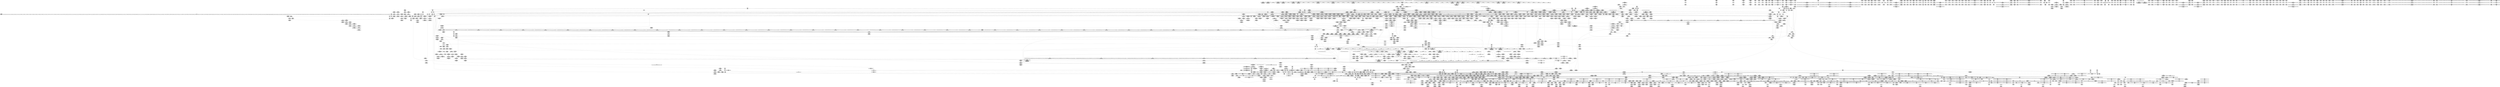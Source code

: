 digraph {
	CE0x5cba9e0 [shape=record,shape=Mrecord,label="{CE0x5cba9e0|tomoyo_audit_inet_log:idx.ext|security/tomoyo/network.c,390|*SummSource*}"]
	CE0x4e2c500 [shape=record,shape=Mrecord,label="{CE0x4e2c500|tomoyo_inet_entry:arrayidx|security/tomoyo/network.c,471|*SummSink*}"]
	CE0x84ab2d0 [shape=record,shape=Mrecord,label="{CE0x84ab2d0|24:_i32*,_32:_i16,_34:_i8,_35:_i8,_36:_i8,_72:_i8,_:_SCMRE_48,49_}"]
	CE0x6b31570 [shape=record,shape=Mrecord,label="{CE0x6b31570|tomoyo_get_mode:bb|*SummSource*}"]
	CE0x6a57800 [shape=record,shape=Mrecord,label="{CE0x6a57800|24:_i32*,_32:_i16,_34:_i8,_35:_i8,_36:_i8,_72:_i8,_:_SCMRE_39,40_}"]
	CE0x50ce470 [shape=record,shape=Mrecord,label="{CE0x50ce470|tomoyo_inet_entry:call27|security/tomoyo/network.c,483}"]
	CE0x5ad40d0 [shape=record,shape=Mrecord,label="{CE0x5ad40d0|tomoyo_inet_entry:protocol|security/tomoyo/network.c,471|*SummSink*}"]
	CE0x6eb8e60 [shape=record,shape=Mrecord,label="{CE0x6eb8e60|tomoyo_audit_inet_log:param|security/tomoyo/network.c,382|*SummSink*}"]
	CE0x6c656a0 [shape=record,shape=Mrecord,label="{CE0x6c656a0|tomoyo_check_inet_address:tmp18|security/tomoyo/network.c,517|*SummSource*}"]
	CE0x6f23720 [shape=record,shape=Mrecord,label="{CE0x6f23720|tomoyo_check_inet_address:tmp37|security/tomoyo/network.c,529}"]
	CE0x83cd9c0 [shape=record,shape=Mrecord,label="{CE0x83cd9c0|24:_i32*,_32:_i16,_34:_i8,_35:_i8,_36:_i8,_72:_i8,_:_SCMRE_27,28_}"]
	CE0x84449c0 [shape=record,shape=Mrecord,label="{CE0x84449c0|tomoyo_inet_entry:call3|security/tomoyo/network.c,473|*SummSink*}"]
	CE0x6e0f410 [shape=record,shape=Mrecord,label="{CE0x6e0f410|GLOBAL:lock_acquire|*Constant*|*SummSource*}"]
	CE0x84a3fd0 [shape=record,shape=Mrecord,label="{CE0x84a3fd0|tomoyo_get_mode:call|security/tomoyo/util.c,980|*SummSource*}"]
	CE0x6f3d4a0 [shape=record,shape=Mrecord,label="{CE0x6f3d4a0|i64*_getelementptr_inbounds_(_4_x_i64_,_4_x_i64_*___llvm_gcov_ctr4137,_i64_0,_i64_0)|*Constant*|*SummSink*}"]
	CE0x6aceb60 [shape=record,shape=Mrecord,label="{CE0x6aceb60|rcu_lock_acquire18:bb}"]
	CE0x6ed8360 [shape=record,shape=Mrecord,label="{CE0x6ed8360|i64*_getelementptr_inbounds_(_6_x_i64_,_6_x_i64_*___llvm_gcov_ctr5427,_i64_0,_i64_4)|*Constant*}"]
	CE0x5c693d0 [shape=record,shape=Mrecord,label="{CE0x5c693d0|128:_i8*,_1208:_%struct.file*,_:_CMRE_34,35_}"]
	CE0x68fe530 [shape=record,shape=Mrecord,label="{CE0x68fe530|i64*_getelementptr_inbounds_(_4_x_i64_,_4_x_i64_*___llvm_gcov_ctr4731,_i64_0,_i64_3)|*Constant*|*SummSource*}"]
	CE0x5e5a8b0 [shape=record,shape=Mrecord,label="{CE0x5e5a8b0|_ret_i32_%call,_!dbg_!38910|security/tomoyo/network.c,366|*SummSink*}"]
	CE0x8410bf0 [shape=record,shape=Mrecord,label="{CE0x8410bf0|tomoyo_inet_entry:tmp11|security/tomoyo/network.c,473}"]
	CE0x6c38280 [shape=record,shape=Mrecord,label="{CE0x6c38280|tomoyo_check_inet_address:is_ipv610|security/tomoyo/network.c,519}"]
	CE0x5b5ba20 [shape=record,shape=Mrecord,label="{CE0x5b5ba20|i64_1|*Constant*}"]
	CE0x8367910 [shape=record,shape=Mrecord,label="{CE0x8367910|srcu_read_lock17:sp|Function::srcu_read_lock17&Arg::sp::}"]
	CE0x866d850 [shape=record,shape=Mrecord,label="{CE0x866d850|tomoyo_read_unlock19:tmp}"]
	CE0x5be6910 [shape=record,shape=Mrecord,label="{CE0x5be6910|__fswab16:shr|include/uapi/linux/swab.h,53}"]
	CE0x849bad0 [shape=record,shape=Mrecord,label="{CE0x849bad0|i64_8|*Constant*}"]
	CE0x4fd4590 [shape=record,shape=Mrecord,label="{CE0x4fd4590|tomoyo_check_inet_address:tmp14|security/tomoyo/network.c,514}"]
	CE0x8410550 [shape=record,shape=Mrecord,label="{CE0x8410550|GLOBAL:tomoyo_read_lock16|*Constant*|*SummSource*}"]
	CE0x5aeac90 [shape=record,shape=Mrecord,label="{CE0x5aeac90|tomoyo_inet_entry:idxprom1|security/tomoyo/network.c,471|*SummSink*}"]
	CE0x8457f60 [shape=record,shape=Mrecord,label="{CE0x8457f60|tomoyo_audit_inet_log:tmp3|security/tomoyo/network.c,382|*SummSink*}"]
	CE0x50a12f0 [shape=record,shape=Mrecord,label="{CE0x50a12f0|128:_i8*,_1208:_%struct.file*,_:_CMRE_20,21_}"]
	CE0x8602850 [shape=record,shape=Mrecord,label="{CE0x8602850|tomoyo_check_inet_address:is_ipv6|security/tomoyo/network.c,511|*SummSource*}"]
	CE0x69aa830 [shape=record,shape=Mrecord,label="{CE0x69aa830|GLOBAL:tomoyo_audit_net_log|*Constant*|*SummSource*}"]
	CE0x6e26930 [shape=record,shape=Mrecord,label="{CE0x6e26930|tomoyo_check_inet_address:tmp32|security/tomoyo/network.c,527|*SummSource*}"]
	CE0x50363d0 [shape=record,shape=Mrecord,label="{CE0x50363d0|tomoyo_domain:security|security/tomoyo/common.h,1205|*SummSink*}"]
	CE0x6af2d50 [shape=record,shape=Mrecord,label="{CE0x6af2d50|tomoyo_get_mode:tmp11|security/tomoyo/util.c,982|*SummSink*}"]
	CE0x5bf3640 [shape=record,shape=Mrecord,label="{CE0x5bf3640|tomoyo_domain:if.end}"]
	CE0x4fdd220 [shape=record,shape=Mrecord,label="{CE0x4fdd220|tomoyo_inet_entry:address16|security/tomoyo/network.c,479}"]
	CE0x83cd4f0 [shape=record,shape=Mrecord,label="{CE0x83cd4f0|srcu_read_lock17:tmp3}"]
	CE0x5b6b160 [shape=record,shape=Mrecord,label="{CE0x5b6b160|0:_i8,_array:_GCR_tomoyo_inet2mac_internal_constant_6_x_4_x_i8_4_x_i8_zeroinitializer,_4_x_i8_c_17_18_19_00_,_4_x_i8_c_1A_00_00_1B_,_4_x_i8_c_1C_00_00_1D_,_4_x_i8_zeroinitializer,_4_x_i8_zeroinitializer_,_align_16:_elem_1::|security/tomoyo/network.c,471}"]
	CE0x85f8200 [shape=record,shape=Mrecord,label="{CE0x85f8200|i64*_getelementptr_inbounds_(_11_x_i64_,_11_x_i64_*___llvm_gcov_ctr5229,_i64_0,_i64_0)|*Constant*}"]
	CE0x5d1bda0 [shape=record,shape=Mrecord,label="{CE0x5d1bda0|i64_128|*Constant*|*SummSource*}"]
	CE0x5db9890 [shape=record,shape=Mrecord,label="{CE0x5db9890|tomoyo_audit_inet_log:port|security/tomoyo/network.c,391|*SummSink*}"]
	CE0x6bab290 [shape=record,shape=Mrecord,label="{CE0x6bab290|tomoyo_read_lock16:entry|*SummSource*}"]
	CE0x6bcf4c0 [shape=record,shape=Mrecord,label="{CE0x6bcf4c0|tomoyo_check_inet_address:tmp20|security/tomoyo/network.c,518}"]
	CE0x5036b10 [shape=record,shape=Mrecord,label="{CE0x5036b10|tomoyo_domain:tmp23|security/tomoyo/common.h,1205}"]
	CE0x84a25d0 [shape=record,shape=Mrecord,label="{CE0x84a25d0|tomoyo_get_mode:tmp20|security/tomoyo/util.c,985|*SummSink*}"]
	CE0x50f1ab0 [shape=record,shape=Mrecord,label="{CE0x50f1ab0|tomoyo_inet_entry:conv23|security/tomoyo/network.c,480}"]
	CE0x5ae5e00 [shape=record,shape=Mrecord,label="{CE0x5ae5e00|tomoyo_inet_entry:do.body}"]
	CE0x6f3cde0 [shape=record,shape=Mrecord,label="{CE0x6f3cde0|%struct.lockdep_map*_null|*Constant*|*SummSource*}"]
	CE0x8643f40 [shape=record,shape=Mrecord,label="{CE0x8643f40|i64*_getelementptr_inbounds_(_4_x_i64_,_4_x_i64_*___llvm_gcov_ctr4731,_i64_0,_i64_1)|*Constant*}"]
	CE0x5ca5910 [shape=record,shape=Mrecord,label="{CE0x5ca5910|_call_void_mcount()_#3}"]
	CE0x5c69c90 [shape=record,shape=Mrecord,label="{CE0x5c69c90|128:_i8*,_1208:_%struct.file*,_:_CMRE_41,42_}"]
	CE0x5c6fd70 [shape=record,shape=Mrecord,label="{CE0x5c6fd70|128:_i8*,_1208:_%struct.file*,_:_CMRE_48,49_}"]
	CE0x5068c20 [shape=record,shape=Mrecord,label="{CE0x5068c20|tomoyo_audit_inet_log:is_ipv6|security/tomoyo/network.c,384|*SummSink*}"]
	CE0x5b680a0 [shape=record,shape=Mrecord,label="{CE0x5b680a0|tomoyo_inet_entry:tmp5|security/tomoyo/network.c,471}"]
	CE0x84ab130 [shape=record,shape=Mrecord,label="{CE0x84ab130|24:_i32*,_32:_i16,_34:_i8,_35:_i8,_36:_i8,_72:_i8,_:_SCMRE_47,48_}"]
	CE0x5cb39a0 [shape=record,shape=Mrecord,label="{CE0x5cb39a0|tomoyo_audit_inet_log:conv|security/tomoyo/network.c,389|*SummSource*}"]
	CE0x6cd96f0 [shape=record,shape=Mrecord,label="{CE0x6cd96f0|tomoyo_check_inet_address:address2|security/tomoyo/network.c,512|*SummSink*}"]
	CE0x5d4fa70 [shape=record,shape=Mrecord,label="{CE0x5d4fa70|tomoyo_print_ipv4:tmp5|security/tomoyo/network.c,93|*SummSource*}"]
	CE0x6da2500 [shape=record,shape=Mrecord,label="{CE0x6da2500|srcu_read_lock17:call|include/linux/srcu.h,220|*SummSource*}"]
	CE0x5bd0050 [shape=record,shape=Mrecord,label="{CE0x5bd0050|GLOBAL:tomoyo_print_ipv6|*Constant*|*SummSink*}"]
	CE0x6b68db0 [shape=record,shape=Mrecord,label="{CE0x6b68db0|GLOBAL:tomoyo_domain.__warned|Global_var:tomoyo_domain.__warned|*SummSink*}"]
	CE0x5030dc0 [shape=record,shape=Mrecord,label="{CE0x5030dc0|i64_ptrtoint_(i8*_blockaddress(_rcu_lock_release21,_%__here)_to_i64)|*Constant*}"]
	CE0x6e945b0 [shape=record,shape=Mrecord,label="{CE0x6e945b0|tomoyo_check_inet_address:conv18|security/tomoyo/network.c,528}"]
	CE0x84a3f60 [shape=record,shape=Mrecord,label="{CE0x84a3f60|tomoyo_get_mode:call|security/tomoyo/util.c,980}"]
	CE0x6be6c50 [shape=record,shape=Mrecord,label="{CE0x6be6c50|tomoyo_check_inet_address:tmp3|security/tomoyo/network.c,509|*SummSink*}"]
	CE0x86b5540 [shape=record,shape=Mrecord,label="{CE0x86b5540|tomoyo_init_request_info:tmp7|security/tomoyo/util.c,1005|*SummSource*}"]
	CE0x5aeae60 [shape=record,shape=Mrecord,label="{CE0x5aeae60|_call_void_mcount()_#3}"]
	CE0x6e6ce60 [shape=record,shape=Mrecord,label="{CE0x6e6ce60|0:_i8,_array:_GCRE_tomoyo_index2category_constant_39_x_i8_c_00_00_00_00_00_00_00_00_00_00_00_00_00_00_00_00_00_00_00_00_00_00_00_01_01_01_01_01_01_01_01_01_01_01_01_01_01_01_02_,_align_16:_elem_29::|security/tomoyo/util.c,983}"]
	CE0x6a043a0 [shape=record,shape=Mrecord,label="{CE0x6a043a0|GLOBAL:rcu_lock_acquire18|*Constant*|*SummSource*}"]
	CE0x6ae4020 [shape=record,shape=Mrecord,label="{CE0x6ae4020|tomoyo_check_inet_address:tmp17|security/tomoyo/network.c,517|*SummSource*}"]
	CE0x6d3bc50 [shape=record,shape=Mrecord,label="{CE0x6d3bc50|__llvm_gcov_indirect_counter_increment10:predecessor|Function::__llvm_gcov_indirect_counter_increment10&Arg::predecessor::|*SummSource*}"]
	CE0x6f03380 [shape=record,shape=Mrecord,label="{CE0x6f03380|tomoyo_check_inet_address:port19|security/tomoyo/network.c,528|*SummSink*}"]
	CE0x5e83c40 [shape=record,shape=Mrecord,label="{CE0x5e83c40|_ret_i32_%retval.0,_!dbg_!38967|security/tomoyo/network.c,532|*SummSink*}"]
	CE0x6b889f0 [shape=record,shape=Mrecord,label="{CE0x6b889f0|tomoyo_inet_entry:tobool|security/tomoyo/network.c,473|*SummSink*}"]
	CE0x84a4970 [shape=record,shape=Mrecord,label="{CE0x84a4970|tomoyo_init_request_info:tmp4|security/tomoyo/util.c,1004}"]
	CE0x6a5dcf0 [shape=record,shape=Mrecord,label="{CE0x6a5dcf0|tomoyo_audit_inet_log:inet_network|security/tomoyo/network.c,382|*SummSource*}"]
	CE0x6e93b80 [shape=record,shape=Mrecord,label="{CE0x6e93b80|tomoyo_check_inet_address:port|Function::tomoyo_check_inet_address&Arg::port::|*SummSource*}"]
	CE0x83f5760 [shape=record,shape=Mrecord,label="{CE0x83f5760|GLOBAL:__llvm_gcov_indirect_counter_increment10|*Constant*}"]
	CE0x6a620b0 [shape=record,shape=Mrecord,label="{CE0x6a620b0|tomoyo_check_inet_address:port3|security/tomoyo/network.c,514}"]
	CE0x6c5aa80 [shape=record,shape=Mrecord,label="{CE0x6c5aa80|_call_void_mcount()_#3}"]
	CE0x699e530 [shape=record,shape=Mrecord,label="{CE0x699e530|tomoyo_audit_inet_log:param14|security/tomoyo/network.c,393|*SummSink*}"]
	CE0x5d5ea60 [shape=record,shape=Mrecord,label="{CE0x5d5ea60|tomoyo_check_inet_address:tmp23|security/tomoyo/network.c,521}"]
	CE0x5d6e1e0 [shape=record,shape=Mrecord,label="{CE0x5d6e1e0|tomoyo_audit_inet_log:tmp10|security/tomoyo/network.c,385|*SummSink*}"]
	CE0x6c65860 [shape=record,shape=Mrecord,label="{CE0x6c65860|tomoyo_check_inet_address:tmp18|security/tomoyo/network.c,517|*SummSink*}"]
	CE0x51b7e00 [shape=record,shape=Mrecord,label="{CE0x51b7e00|tomoyo_init_request_info:profile2|security/tomoyo/util.c,1007}"]
	CE0x6ce6740 [shape=record,shape=Mrecord,label="{CE0x6ce6740|_ret_void|*SummSink*}"]
	CE0x6b72160 [shape=record,shape=Mrecord,label="{CE0x6b72160|i64_4|*Constant*|*SummSink*}"]
	CE0x5c94e80 [shape=record,shape=Mrecord,label="{CE0x5c94e80|tomoyo_print_ipv4:min_ip|Function::tomoyo_print_ipv4&Arg::min_ip::}"]
	CE0x6eeb9f0 [shape=record,shape=Mrecord,label="{CE0x6eeb9f0|srcu_read_unlock20:entry|*SummSink*}"]
	CE0x4eb3df0 [shape=record,shape=Mrecord,label="{CE0x4eb3df0|0:_i8*,_array:_GCRE_tomoyo_proto_keyword_constant_6_x_i8*_i8*_getelementptr_inbounds_(_2_x_i8_,_2_x_i8_*_.str22,_i32_0,_i32_0),_i8*_getelementptr_inbounds_(_7_x_i8_,_7_x_i8_*_.str123,_i32_0,_i32_0),_i8*_getelementptr_inbounds_(_6_x_i8_,_6_x_i8_*_.str224,_i32_0,_i32_0),_i8*_getelementptr_inbounds_(_4_x_i8_,_4_x_i8_*_.str325,_i32_0,_i32_0),_i8*_getelementptr_inbounds_(_2_x_i8_,_2_x_i8_*_.str22,_i32_0,_i32_0),_i8*_getelementptr_inbounds_(_10_x_i8_,_10_x_i8_*_.str426,_i32_0,_i32_0)_,_align_16:_elem_4::|security/tomoyo/network.c,367}"]
	CE0x5182290 [shape=record,shape=Mrecord,label="{CE0x5182290|tomoyo_check_inet_address:skip|*SummSource*}"]
	CE0x6d12f90 [shape=record,shape=Mrecord,label="{CE0x6d12f90|tomoyo_check_inet_address:address11|security/tomoyo/network.c,520}"]
	CE0x6be66f0 [shape=record,shape=Mrecord,label="{CE0x6be66f0|i32_-1|*Constant*|*SummSink*}"]
	CE0x6af4f20 [shape=record,shape=Mrecord,label="{CE0x6af4f20|tomoyo_get_mode:entry|*SummSink*}"]
	CE0x5d3b860 [shape=record,shape=Mrecord,label="{CE0x5d3b860|tomoyo_domain:tmp8|security/tomoyo/common.h,1205|*SummSource*}"]
	CE0x5143d40 [shape=record,shape=Mrecord,label="{CE0x5143d40|tomoyo_read_unlock19:tmp|*SummSink*}"]
	CE0x4e6cfe0 [shape=record,shape=Mrecord,label="{CE0x4e6cfe0|i8_5|*Constant*|*SummSource*}"]
	CE0x5b67b10 [shape=record,shape=Mrecord,label="{CE0x5b67b10|i32_255|*Constant*}"]
	CE0x8527e30 [shape=record,shape=Mrecord,label="{CE0x8527e30|GLOBAL:__srcu_read_lock|*Constant*|*SummSink*}"]
	CE0x6af91d0 [shape=record,shape=Mrecord,label="{CE0x6af91d0|tomoyo_get_mode:idxprom|security/tomoyo/util.c,981|*SummSink*}"]
	CE0x69e1c10 [shape=record,shape=Mrecord,label="{CE0x69e1c10|tomoyo_print_ipv6:lnot|security/tomoyo/network.c,111|*SummSink*}"]
	CE0x8522d70 [shape=record,shape=Mrecord,label="{CE0x8522d70|i64*_getelementptr_inbounds_(_2_x_i64_,_2_x_i64_*___llvm_gcov_ctr4038,_i64_0,_i64_0)|*Constant*|*SummSink*}"]
	CE0x50a0f30 [shape=record,shape=Mrecord,label="{CE0x50a0f30|128:_i8*,_1208:_%struct.file*,_:_CMRE_7,8_}"]
	CE0x6ec8140 [shape=record,shape=Mrecord,label="{CE0x6ec8140|tomoyo_audit_inet_log:tmp12|security/tomoyo/network.c,386}"]
	CE0x6bbabf0 [shape=record,shape=Mrecord,label="{CE0x6bbabf0|GLOBAL:__llvm_gcov_ctr31133|Global_var:__llvm_gcov_ctr31133|*SummSource*}"]
	CE0x6b09e20 [shape=record,shape=Mrecord,label="{CE0x6b09e20|tomoyo_init_request_info:mode|security/tomoyo/util.c,1010|*SummSink*}"]
	CE0x86b8f00 [shape=record,shape=Mrecord,label="{CE0x86b8f00|tomoyo_check_inet_address:sw.bb|*SummSink*}"]
	CE0x4f18ee0 [shape=record,shape=Mrecord,label="{CE0x4f18ee0|_ret_%struct.task_struct*_%tmp4,_!dbg_!38905|./arch/x86/include/asm/current.h,14}"]
	CE0x8602cb0 [shape=record,shape=Mrecord,label="{CE0x8602cb0|tomoyo_check_inet_address:return|*SummSource*}"]
	CE0x5143870 [shape=record,shape=Mrecord,label="{CE0x5143870|_call_void_mcount()_#3|*SummSource*}"]
	CE0x5caa630 [shape=record,shape=Mrecord,label="{CE0x5caa630|tomoyo_get_mode:config|security/tomoyo/util.c,981|*SummSource*}"]
	CE0x6d3b580 [shape=record,shape=Mrecord,label="{CE0x6d3b580|tomoyo_domain:tmp18|security/tomoyo/common.h,1205|*SummSink*}"]
	CE0x6f6fd40 [shape=record,shape=Mrecord,label="{CE0x6f6fd40|i64*_getelementptr_inbounds_(_4_x_i64_,_4_x_i64_*___llvm_gcov_ctr4137,_i64_0,_i64_3)|*Constant*|*SummSink*}"]
	CE0x5e0e720 [shape=record,shape=Mrecord,label="{CE0x5e0e720|tomoyo_audit_inet_log:conv10|security/tomoyo/network.c,391|*SummSource*}"]
	CE0x4f18c40 [shape=record,shape=Mrecord,label="{CE0x4f18c40|get_current:entry|*SummSink*}"]
	CE0x5b5db80 [shape=record,shape=Mrecord,label="{CE0x5b5db80|0:_i8,_array:_GCR_tomoyo_inet2mac_internal_constant_6_x_4_x_i8_4_x_i8_zeroinitializer,_4_x_i8_c_17_18_19_00_,_4_x_i8_c_1A_00_00_1B_,_4_x_i8_c_1C_00_00_1D_,_4_x_i8_zeroinitializer,_4_x_i8_zeroinitializer_,_align_16:_elem_5::|security/tomoyo/network.c,471}"]
	CE0x85197d0 [shape=record,shape=Mrecord,label="{CE0x85197d0|tomoyo_audit_inet_log:inet_network3|security/tomoyo/network.c,384|*SummSource*}"]
	CE0x6c65520 [shape=record,shape=Mrecord,label="{CE0x6c65520|__llvm_gcov_indirect_counter_increment10:counter|*SummSource*}"]
	CE0x86c6000 [shape=record,shape=Mrecord,label="{CE0x86c6000|tomoyo_check_inet_address:sa_family|security/tomoyo/network.c,507|*SummSource*}"]
	CE0x5d691b0 [shape=record,shape=Mrecord,label="{CE0x5d691b0|tomoyo_check_inet_address:is_ipv610|security/tomoyo/network.c,519|*SummSink*}"]
	CE0x6ed2b30 [shape=record,shape=Mrecord,label="{CE0x6ed2b30|tomoyo_check_inet_address:tmp27|security/tomoyo/network.c,525|*SummSource*}"]
	CE0x5aeb6f0 [shape=record,shape=Mrecord,label="{CE0x5aeb6f0|tomoyo_check_inet_address:if.end20|*SummSink*}"]
	CE0x6eebb60 [shape=record,shape=Mrecord,label="{CE0x6eebb60|srcu_read_unlock20:entry|*SummSource*}"]
	CE0x866d930 [shape=record,shape=Mrecord,label="{CE0x866d930|tomoyo_read_unlock19:tmp|*SummSource*}"]
	CE0x5066c70 [shape=record,shape=Mrecord,label="{CE0x5066c70|_call_void_tomoyo_read_unlock19(i32_%call)_#9,_!dbg_!38960|security/tomoyo/network.c,486|*SummSink*}"]
	CE0x6c5ee40 [shape=record,shape=Mrecord,label="{CE0x6c5ee40|_call_void_mcount()_#3}"]
	CE0x84a4b90 [shape=record,shape=Mrecord,label="{CE0x84a4b90|tomoyo_inet_entry:do.end|*SummSource*}"]
	CE0x5031540 [shape=record,shape=Mrecord,label="{CE0x5031540|i64*_getelementptr_inbounds_(_2_x_i64_,_2_x_i64_*___llvm_gcov_ctr53148,_i64_0,_i64_0)|*Constant*|*SummSink*}"]
	CE0x8455c10 [shape=record,shape=Mrecord,label="{CE0x8455c10|i64*_getelementptr_inbounds_(_12_x_i64_,_12_x_i64_*___llvm_gcov_ctr31133,_i64_0,_i64_3)|*Constant*|*SummSource*}"]
	CE0x6d3d480 [shape=record,shape=Mrecord,label="{CE0x6d3d480|tomoyo_check_inet_address:tmp25|security/tomoyo/network.c,522|*SummSource*}"]
	CE0x83aa940 [shape=record,shape=Mrecord,label="{CE0x83aa940|0:_i8,_array:_GCRE_tomoyo_index2category_constant_39_x_i8_c_00_00_00_00_00_00_00_00_00_00_00_00_00_00_00_00_00_00_00_00_00_00_00_01_01_01_01_01_01_01_01_01_01_01_01_01_01_01_02_,_align_16:_elem_38::|security/tomoyo/util.c,983}"]
	CE0x5036280 [shape=record,shape=Mrecord,label="{CE0x5036280|i32_22|*Constant*|*SummSink*}"]
	CE0x4fac080 [shape=record,shape=Mrecord,label="{CE0x4fac080|i32_4|*Constant*|*SummSource*}"]
	CE0x699edb0 [shape=record,shape=Mrecord,label="{CE0x699edb0|tomoyo_audit_inet_log:operation|security/tomoyo/network.c,393|*SummSource*}"]
	CE0x69ae740 [shape=record,shape=Mrecord,label="{CE0x69ae740|tomoyo_check_inet_address:cmp6|security/tomoyo/network.c,517|*SummSink*}"]
	CE0x869f5a0 [shape=record,shape=Mrecord,label="{CE0x869f5a0|tomoyo_get_mode:conv15|security/tomoyo/util.c,987|*SummSink*}"]
	CE0x5d8f900 [shape=record,shape=Mrecord,label="{CE0x5d8f900|tomoyo_audit_inet_log:tmp18|security/tomoyo/network.c,392|*SummSource*}"]
	CE0x85d75a0 [shape=record,shape=Mrecord,label="{CE0x85d75a0|tomoyo_inet_entry:tmp1|*SummSink*}"]
	CE0x6d80830 [shape=record,shape=Mrecord,label="{CE0x6d80830|tomoyo_read_unlock19:tmp2|*SummSource*}"]
	CE0x8527cd0 [shape=record,shape=Mrecord,label="{CE0x8527cd0|GLOBAL:__srcu_read_lock|*Constant*}"]
	CE0x5bf3340 [shape=record,shape=Mrecord,label="{CE0x5bf3340|VOIDTB_TE:_CE_6384,6388_|*MultipleSource*|security/tomoyo/util.c,1010|Function::tomoyo_get_mode&Arg::ns::}"]
	CE0x6a9b930 [shape=record,shape=Mrecord,label="{CE0x6a9b930|tomoyo_check_inet_address:tmp6|security/tomoyo/network.c,509|*SummSink*}"]
	CE0x5c145e0 [shape=record,shape=Mrecord,label="{CE0x5c145e0|rcu_lock_acquire18:entry|*SummSink*}"]
	CE0x84a47d0 [shape=record,shape=Mrecord,label="{CE0x84a47d0|i64_0|*Constant*}"]
	CE0x69e1d60 [shape=record,shape=Mrecord,label="{CE0x69e1d60|tomoyo_print_ipv6:lnot|security/tomoyo/network.c,111|*SummSource*}"]
	CE0x6af4db0 [shape=record,shape=Mrecord,label="{CE0x6af4db0|GLOBAL:tomoyo_get_mode|*Constant*|*SummSink*}"]
	CE0x6be6a80 [shape=record,shape=Mrecord,label="{CE0x6be6a80|tomoyo_check_inet_address:tmp3|security/tomoyo/network.c,509}"]
	CE0x5d1c1b0 [shape=record,shape=Mrecord,label="{CE0x5d1c1b0|tomoyo_audit_inet_log:sub|security/tomoyo/network.c,390}"]
	CE0x4e7fd80 [shape=record,shape=Mrecord,label="{CE0x4e7fd80|tomoyo_audit_net_log:tmp4|security/tomoyo/network.c,367|*SummSource*}"]
	CE0x6ea5120 [shape=record,shape=Mrecord,label="{CE0x6ea5120|tomoyo_audit_inet_log:tmp13|security/tomoyo/network.c,388|*SummSource*}"]
	CE0x4fbbb10 [shape=record,shape=Mrecord,label="{CE0x4fbbb10|srcu_read_unlock20:tmp2|*SummSource*}"]
	CE0x85f7a20 [shape=record,shape=Mrecord,label="{CE0x85f7a20|tomoyo_inet_entry:tmp|*SummSink*}"]
	CE0x5d2a610 [shape=record,shape=Mrecord,label="{CE0x5d2a610|i32_2|*Constant*}"]
	CE0x84a2990 [shape=record,shape=Mrecord,label="{CE0x84a2990|tomoyo_get_mode:tmp21|security/tomoyo/util.c,985|*SummSink*}"]
	CE0x6d3b3b0 [shape=record,shape=Mrecord,label="{CE0x6d3b3b0|tomoyo_domain:tmp17|security/tomoyo/common.h,1205|*SummSink*}"]
	CE0x5c801f0 [shape=record,shape=Mrecord,label="{CE0x5c801f0|srcu_read_unlock20:bb}"]
	CE0x6dfe810 [shape=record,shape=Mrecord,label="{CE0x6dfe810|tomoyo_audit_net_log:idxprom|security/tomoyo/network.c,367|*SummSource*}"]
	CE0x8654350 [shape=record,shape=Mrecord,label="{CE0x8654350|tomoyo_check_inet_address:if.then16|*SummSource*}"]
	CE0x4e64ab0 [shape=record,shape=Mrecord,label="{CE0x4e64ab0|i64*_getelementptr_inbounds_(_2_x_i64_,_2_x_i64_*___llvm_gcov_ctr4434,_i64_0,_i64_0)|*Constant*|*SummSink*}"]
	CE0x5be43e0 [shape=record,shape=Mrecord,label="{CE0x5be43e0|tomoyo_audit_net_log:call|security/tomoyo/network.c,366|*SummSource*}"]
	CE0x5b28cf0 [shape=record,shape=Mrecord,label="{CE0x5b28cf0|i32_8|*Constant*|*SummSink*}"]
	CE0x6f95ad0 [shape=record,shape=Mrecord,label="{CE0x6f95ad0|i64*_getelementptr_inbounds_(_19_x_i64_,_19_x_i64_*___llvm_gcov_ctr4846,_i64_0,_i64_17)|*Constant*}"]
	CE0x86568a0 [shape=record,shape=Mrecord,label="{CE0x86568a0|tomoyo_get_mode:tmp26|security/tomoyo/util.c,987|*SummSink*}"]
	CE0x5c94f60 [shape=record,shape=Mrecord,label="{CE0x5c94f60|tomoyo_print_ipv4:min_ip|Function::tomoyo_print_ipv4&Arg::min_ip::|*SummSink*}"]
	CE0x8414670 [shape=record,shape=Mrecord,label="{CE0x8414670|i64_80|*Constant*|*SummSource*}"]
	CE0x6a7afb0 [shape=record,shape=Mrecord,label="{CE0x6a7afb0|tomoyo_init_request_info:tobool|security/tomoyo/util.c,1004}"]
	CE0x5ba7070 [shape=record,shape=Mrecord,label="{CE0x5ba7070|tomoyo_inet_entry:tmp31|security/tomoyo/network.c,488|*SummSource*}"]
	CE0x6cbf2a0 [shape=record,shape=Mrecord,label="{CE0x6cbf2a0|tomoyo_domain:tmp11|security/tomoyo/common.h,1205|*SummSource*}"]
	CE0x5d99960 [shape=record,shape=Mrecord,label="{CE0x5d99960|tomoyo_inet_entry:tmp2|security/tomoyo/network.c,469|*SummSink*}"]
	CE0x8432bc0 [shape=record,shape=Mrecord,label="{CE0x8432bc0|tomoyo_inet_entry:call|security/tomoyo/network.c,468}"]
	CE0x6b82220 [shape=record,shape=Mrecord,label="{CE0x6b82220|i64_16|*Constant*|*SummSource*}"]
	CE0x4fe0590 [shape=record,shape=Mrecord,label="{CE0x4fe0590|tomoyo_inet_entry:param17|security/tomoyo/network.c,479|*SummSource*}"]
	CE0x6a899a0 [shape=record,shape=Mrecord,label="{CE0x6a899a0|i64*_getelementptr_inbounds_(_2_x_i64_,_2_x_i64_*___llvm_gcov_ctr2154,_i64_0,_i64_0)|*Constant*|*SummSink*}"]
	CE0x6b58680 [shape=record,shape=Mrecord,label="{CE0x6b58680|get_current:tmp4|./arch/x86/include/asm/current.h,14|*SummSource*}"]
	CE0x6e8e4d0 [shape=record,shape=Mrecord,label="{CE0x6e8e4d0|tomoyo_check_inet_address:tmp33|security/tomoyo/network.c,527|*SummSink*}"]
	CE0x6ea5750 [shape=record,shape=Mrecord,label="{CE0x6ea5750|tomoyo_read_unlock19:tmp3|*SummSource*}"]
	CE0x6f3c3f0 [shape=record,shape=Mrecord,label="{CE0x6f3c3f0|rcu_lock_acquire18:tmp5|include/linux/rcupdate.h,418}"]
	CE0x5ba7390 [shape=record,shape=Mrecord,label="{CE0x5ba7390|tomoyo_read_lock16:bb|*SummSource*}"]
	CE0x6f4cbe0 [shape=record,shape=Mrecord,label="{CE0x6f4cbe0|tomoyo_inet_entry:entry|*SummSink*}"]
	CE0x6fa79e0 [shape=record,shape=Mrecord,label="{CE0x6fa79e0|tomoyo_check_inet_address:tmp40|security/tomoyo/network.c,532}"]
	CE0x5bd14f0 [shape=record,shape=Mrecord,label="{CE0x5bd14f0|tomoyo_get_mode:tmp6|security/tomoyo/util.c,978}"]
	CE0x8410460 [shape=record,shape=Mrecord,label="{CE0x8410460|tomoyo_inet_entry:call|security/tomoyo/network.c,468|*SummSink*}"]
	CE0x5084bc0 [shape=record,shape=Mrecord,label="{CE0x5084bc0|tomoyo_inet_entry:cmp28|security/tomoyo/network.c,484|*SummSink*}"]
	CE0x6b69310 [shape=record,shape=Mrecord,label="{CE0x6b69310|tomoyo_domain:if.then}"]
	CE0x6a04950 [shape=record,shape=Mrecord,label="{CE0x6a04950|_ret_void,_!dbg_!38908|include/linux/rcupdate.h,419|*SummSource*}"]
	CE0x6abe900 [shape=record,shape=Mrecord,label="{CE0x6abe900|tomoyo_print_ipv6:cond|security/tomoyo/network.c,111}"]
	CE0x5c7f820 [shape=record,shape=Mrecord,label="{CE0x5c7f820|_call_void_mcount()_#3|*SummSource*}"]
	CE0x6d3b2d0 [shape=record,shape=Mrecord,label="{CE0x6d3b2d0|i64*_getelementptr_inbounds_(_11_x_i64_,_11_x_i64_*___llvm_gcov_ctr54147,_i64_0,_i64_9)|*Constant*|*SummSource*}"]
	CE0x6e16000 [shape=record,shape=Mrecord,label="{CE0x6e16000|i32_255|*Constant*}"]
	CE0x4fbbf50 [shape=record,shape=Mrecord,label="{CE0x4fbbf50|srcu_read_unlock20:tmp3|*SummSource*}"]
	CE0x6bab400 [shape=record,shape=Mrecord,label="{CE0x6bab400|_ret_i32_%call,_!dbg_!38902|security/tomoyo/common.h,1097}"]
	CE0x8620600 [shape=record,shape=Mrecord,label="{CE0x8620600|tomoyo_inet_entry:tmp18|security/tomoyo/network.c,478|*SummSink*}"]
	CE0x6a67320 [shape=record,shape=Mrecord,label="{CE0x6a67320|i64*_getelementptr_inbounds_(_12_x_i64_,_12_x_i64_*___llvm_gcov_ctr31133,_i64_0,_i64_10)|*Constant*}"]
	CE0x85f4e50 [shape=record,shape=Mrecord,label="{CE0x85f4e50|tomoyo_check_inet_address:u6_addr8|security/tomoyo/network.c,513|*SummSource*}"]
	CE0x4e2ca00 [shape=record,shape=Mrecord,label="{CE0x4e2ca00|tomoyo_check_inet_address:if.then8|*SummSink*}"]
	CE0x5d6dd30 [shape=record,shape=Mrecord,label="{CE0x5d6dd30|tomoyo_init_request_info:domain.addr.0|*SummSource*}"]
	CE0x4fdab00 [shape=record,shape=Mrecord,label="{CE0x4fdab00|tomoyo_inet_entry:tmp20|security/tomoyo/network.c,480}"]
	CE0x6e11900 [shape=record,shape=Mrecord,label="{CE0x6e11900|_call_void_mcount()_#3}"]
	CE0x5e5ad10 [shape=record,shape=Mrecord,label="{CE0x5e5ad10|tomoyo_domain:tmp4|security/tomoyo/common.h,1205}"]
	CE0x5ae5e70 [shape=record,shape=Mrecord,label="{CE0x5ae5e70|tomoyo_check_inet_address:sw.default|*SummSink*}"]
	"CONST[source:0(mediator),value:2(dynamic)][purpose:{subject}][SnkIdx:0]"
	CE0x5137780 [shape=record,shape=Mrecord,label="{CE0x5137780|tomoyo_inet_entry:tmp2|security/tomoyo/network.c,469|*SummSource*}"]
	CE0x6a02b50 [shape=record,shape=Mrecord,label="{CE0x6a02b50|tomoyo_check_inet_address:conv13|security/tomoyo/network.c,527}"]
	CE0x5db9b80 [shape=record,shape=Mrecord,label="{CE0x5db9b80|tomoyo_audit_inet_log:tmp17|security/tomoyo/network.c,391|*SummSource*}"]
	CE0x852aad0 [shape=record,shape=Mrecord,label="{CE0x852aad0|tomoyo_check_inet_address:sin6_addr|security/tomoyo/network.c,513|*SummSource*}"]
	CE0x6965190 [shape=record,shape=Mrecord,label="{CE0x6965190|i64_1|*Constant*}"]
	CE0x6f888e0 [shape=record,shape=Mrecord,label="{CE0x6f888e0|get_current:bb|*SummSink*}"]
	CE0x8444e60 [shape=record,shape=Mrecord,label="{CE0x8444e60|i32_5|*Constant*|*SummSource*}"]
	CE0x85cd660 [shape=record,shape=Mrecord,label="{CE0x85cd660|tomoyo_check_inet_address:if.end9|*SummSource*}"]
	CE0x83cd650 [shape=record,shape=Mrecord,label="{CE0x83cd650|srcu_read_lock17:tmp3|*SummSource*}"]
	CE0x6db4740 [shape=record,shape=Mrecord,label="{CE0x6db4740|tomoyo_audit_inet_log:bb|*SummSink*}"]
	CE0x4e6cbb0 [shape=record,shape=Mrecord,label="{CE0x4e6cbb0|24:_i32*,_32:_i16,_34:_i8,_35:_i8,_36:_i8,_72:_i8,_:_SCMRE_73,74_|*MultipleSource*|security/tomoyo/network.c, 469|security/tomoyo/network.c,469|Function::tomoyo_init_request_info&Arg::r::|security/tomoyo/network.c,475}"]
	CE0x6a61c90 [shape=record,shape=Mrecord,label="{CE0x6a61c90|__llvm_gcov_indirect_counter_increment10:tmp2}"]
	CE0x6abe9e0 [shape=record,shape=Mrecord,label="{CE0x6abe9e0|tomoyo_print_ipv6:cond|security/tomoyo/network.c,111|*SummSource*}"]
	CE0x5d35160 [shape=record,shape=Mrecord,label="{CE0x5d35160|tomoyo_audit_inet_log:tmp2|security/tomoyo/network.c,380|*SummSink*}"]
	CE0x6e0fda0 [shape=record,shape=Mrecord,label="{CE0x6e0fda0|tomoyo_print_ipv4:tmp|*SummSink*}"]
	CE0x8367bf0 [shape=record,shape=Mrecord,label="{CE0x8367bf0|tomoyo_inet_entry:if.end|*SummSource*}"]
	CE0x695a840 [shape=record,shape=Mrecord,label="{CE0x695a840|i64*_getelementptr_inbounds_(_19_x_i64_,_19_x_i64_*___llvm_gcov_ctr4846,_i64_0,_i64_12)|*Constant*}"]
	CE0x6af4870 [shape=record,shape=Mrecord,label="{CE0x6af4870|GLOBAL:tomoyo_get_mode|*Constant*}"]
	CE0x4f78a40 [shape=record,shape=Mrecord,label="{CE0x4f78a40|tomoyo_inet_entry:param12|security/tomoyo/network.c,478}"]
	"CONST[source:1(input),value:2(dynamic)][purpose:{operation}][SrcIdx:6]"
	CE0x5be6440 [shape=record,shape=Mrecord,label="{CE0x5be6440|__fswab16:conv1|include/uapi/linux/swab.h,53|*SummSink*}"]
	CE0x5bf2f00 [shape=record,shape=Mrecord,label="{CE0x5bf2f00|tomoyo_domain:tobool|security/tomoyo/common.h,1205|*SummSink*}"]
	CE0x85d7c70 [shape=record,shape=Mrecord,label="{CE0x85d7c70|tomoyo_inet_entry:do.body|*SummSource*}"]
	CE0x4f65e70 [shape=record,shape=Mrecord,label="{CE0x4f65e70|tomoyo_read_unlock19:idx|Function::tomoyo_read_unlock19&Arg::idx::|*SummSink*}"]
	CE0x6b81980 [shape=record,shape=Mrecord,label="{CE0x6b81980|COLLAPSED:_GCMRE___llvm_gcov_ctr5130_internal_global_2_x_i64_zeroinitializer:_elem_0:default:}"]
	CE0x84ab470 [shape=record,shape=Mrecord,label="{CE0x84ab470|24:_i32*,_32:_i16,_34:_i8,_35:_i8,_36:_i8,_72:_i8,_:_SCMRE_49,50_}"]
	CE0x866d3c0 [shape=record,shape=Mrecord,label="{CE0x866d3c0|%struct.tomoyo_domain_info*_null|*Constant*|*SummSource*}"]
	CE0x85f7d80 [shape=record,shape=Mrecord,label="{CE0x85f7d80|srcu_read_lock17:tmp|*SummSink*}"]
	CE0x6aceaa0 [shape=record,shape=Mrecord,label="{CE0x6aceaa0|_call_void___srcu_read_unlock(%struct.srcu_struct*_%sp,_i32_%idx)_#9,_!dbg_!38906|include/linux/srcu.h,237|*SummSink*}"]
	CE0x50f1f90 [shape=record,shape=Mrecord,label="{CE0x50f1f90|tomoyo_inet_entry:param24|security/tomoyo/network.c,480|*SummSource*}"]
	CE0x6d91350 [shape=record,shape=Mrecord,label="{CE0x6d91350|__fswab16:tmp1}"]
	CE0x85cd980 [shape=record,shape=Mrecord,label="{CE0x85cd980|tomoyo_check_inet_address:if.then}"]
	CE0x8533490 [shape=record,shape=Mrecord,label="{CE0x8533490|tomoyo_audit_inet_log:tmp7|security/tomoyo/network.c,384|*SummSource*}"]
	CE0x5c6f9b0 [shape=record,shape=Mrecord,label="{CE0x5c6f9b0|128:_i8*,_1208:_%struct.file*,_:_CMRE_45,46_}"]
	CE0x5e9ee80 [shape=record,shape=Mrecord,label="{CE0x5e9ee80|__fswab16:and|include/uapi/linux/swab.h,53|*SummSource*}"]
	CE0x5f519f0 [shape=record,shape=Mrecord,label="{CE0x5f519f0|rcu_lock_release21:tmp|*SummSink*}"]
	CE0x6f039b0 [shape=record,shape=Mrecord,label="{CE0x6f039b0|tomoyo_check_inet_address:tmp36|security/tomoyo/network.c,529|*SummSource*}"]
	CE0x5b13a40 [shape=record,shape=Mrecord,label="{CE0x5b13a40|GLOBAL:srcu_read_lock17|*Constant*}"]
	CE0x5bd1e30 [shape=record,shape=Mrecord,label="{CE0x5bd1e30|tomoyo_audit_inet_log:bb}"]
	CE0x50f18f0 [shape=record,shape=Mrecord,label="{CE0x50f18f0|tomoyo_inet_entry:conv22|security/tomoyo/network.c,480|*SummSource*}"]
	CE0x8367410 [shape=record,shape=Mrecord,label="{CE0x8367410|tomoyo_inet_entry:tmp6|security/tomoyo/network.c,473|*SummSource*}"]
	CE0x4fcdea0 [shape=record,shape=Mrecord,label="{CE0x4fcdea0|i32_22|*Constant*}"]
	CE0x84b28b0 [shape=record,shape=Mrecord,label="{CE0x84b28b0|srcu_read_lock17:bb|*SummSource*}"]
	CE0x8456570 [shape=record,shape=Mrecord,label="{CE0x8456570|_call_void_mcount()_#3}"]
	CE0x6aa7790 [shape=record,shape=Mrecord,label="{CE0x6aa7790|tomoyo_init_request_info:mode|security/tomoyo/util.c,1010}"]
	CE0x848c600 [shape=record,shape=Mrecord,label="{CE0x848c600|tomoyo_domain:tobool1|security/tomoyo/common.h,1205|*SummSink*}"]
	CE0x4fbbaa0 [shape=record,shape=Mrecord,label="{CE0x4fbbaa0|srcu_read_unlock20:tmp2}"]
	CE0x5c92bf0 [shape=record,shape=Mrecord,label="{CE0x5c92bf0|128:_i8*,_1208:_%struct.file*,_:_CMRE_72,80_|*MultipleSource*|security/tomoyo/common.h,1205|security/tomoyo/common.h,1205}"]
	CE0x508b250 [shape=record,shape=Mrecord,label="{CE0x508b250|__fswab16:entry}"]
	CE0x6c5ba20 [shape=record,shape=Mrecord,label="{CE0x6c5ba20|rcu_lock_acquire18:tmp|*SummSource*}"]
	CE0x4e35900 [shape=record,shape=Mrecord,label="{CE0x4e35900|i64_1|*Constant*}"]
	CE0x6f80450 [shape=record,shape=Mrecord,label="{CE0x6f80450|tomoyo_inet_entry:address|Function::tomoyo_inet_entry&Arg::address::|*SummSink*}"]
	CE0x4e64da0 [shape=record,shape=Mrecord,label="{CE0x4e64da0|i32_0|*Constant*}"]
	CE0x6f4ce00 [shape=record,shape=Mrecord,label="{CE0x6f4ce00|tomoyo_inet_entry:address|Function::tomoyo_inet_entry&Arg::address::}"]
	CE0x5be3e00 [shape=record,shape=Mrecord,label="{CE0x5be3e00|tomoyo_audit_net_log:tmp5|security/tomoyo/network.c,368|*SummSource*}"]
	CE0x5c5e560 [shape=record,shape=Mrecord,label="{CE0x5c5e560|tomoyo_audit_net_log:tmp1}"]
	CE0x5c92e20 [shape=record,shape=Mrecord,label="{CE0x5c92e20|128:_i8*,_1208:_%struct.file*,_:_CMRE_80,88_|*MultipleSource*|security/tomoyo/common.h,1205|security/tomoyo/common.h,1205}"]
	CE0x5c94690 [shape=record,shape=Mrecord,label="{CE0x5c94690|tomoyo_print_ipv4:buffer|Function::tomoyo_print_ipv4&Arg::buffer::}"]
	CE0x6db4690 [shape=record,shape=Mrecord,label="{CE0x6db4690|tomoyo_audit_inet_log:bb|*SummSource*}"]
	CE0x694e7f0 [shape=record,shape=Mrecord,label="{CE0x694e7f0|tomoyo_get_mode:arrayidx4|security/tomoyo/util.c,983|*SummSource*}"]
	CE0x6afb830 [shape=record,shape=Mrecord,label="{CE0x6afb830|tomoyo_check_inet_address:call|security/tomoyo/network.c,528|*SummSource*}"]
	CE0x6aa75d0 [shape=record,shape=Mrecord,label="{CE0x6aa75d0|i32_9|*Constant*|*SummSink*}"]
	CE0x83e2370 [shape=record,shape=Mrecord,label="{CE0x83e2370|_call_void_tomoyo_print_ipv6(i8*_%arraydecay,_i32_128,_%struct.in6_addr*_%tmp11,_%struct.in6_addr*_%tmp12)_#9,_!dbg_!38918|security/tomoyo/network.c,385|*SummSink*}"]
	CE0x6acee70 [shape=record,shape=Mrecord,label="{CE0x6acee70|GLOBAL:__srcu_read_unlock|*Constant*|*SummSource*}"]
	CE0x69bc090 [shape=record,shape=Mrecord,label="{CE0x69bc090|rcu_lock_release21:bb|*SummSource*}"]
	CE0x849c060 [shape=record,shape=Mrecord,label="{CE0x849c060|tomoyo_get_mode:tmp19|security/tomoyo/util.c,985}"]
	CE0x6b9cac0 [shape=record,shape=Mrecord,label="{CE0x6b9cac0|tomoyo_domain:tmp10|security/tomoyo/common.h,1205|*SummSink*}"]
	CE0x4e64c20 [shape=record,shape=Mrecord,label="{CE0x4e64c20|_call_void_lock_acquire(%struct.lockdep_map*_%map,_i32_0,_i32_0,_i32_2,_i32_0,_%struct.lockdep_map*_null,_i64_ptrtoint_(i8*_blockaddress(_rcu_lock_acquire18,_%__here)_to_i64))_#9,_!dbg_!38907|include/linux/rcupdate.h,418|*SummSource*}"]
	CE0x6e265c0 [shape=record,shape=Mrecord,label="{CE0x6e265c0|tomoyo_check_inet_address:tmp31|security/tomoyo/network.c,527|*SummSink*}"]
	CE0x5c5fb40 [shape=record,shape=Mrecord,label="{CE0x5c5fb40|srcu_read_lock17:dep_map|include/linux/srcu.h,222|*SummSource*}"]
	CE0x69e1770 [shape=record,shape=Mrecord,label="{CE0x69e1770|tomoyo_get_mode:tmp12|security/tomoyo/util.c,982|*SummSource*}"]
	CE0x6ae3a00 [shape=record,shape=Mrecord,label="{CE0x6ae3a00|__llvm_gcov_indirect_counter_increment10:pred}"]
	CE0x6f238a0 [shape=record,shape=Mrecord,label="{CE0x6f238a0|tomoyo_check_inet_address:tmp37|security/tomoyo/network.c,529|*SummSource*}"]
	CE0x5de2ba0 [shape=record,shape=Mrecord,label="{CE0x5de2ba0|tomoyo_audit_net_log:protocol|Function::tomoyo_audit_net_log&Arg::protocol::|*SummSource*}"]
	CE0x849c140 [shape=record,shape=Mrecord,label="{CE0x849c140|tomoyo_get_mode:tmp18|security/tomoyo/util.c,985|*SummSink*}"]
	CE0x50ced30 [shape=record,shape=Mrecord,label="{CE0x50ced30|tomoyo_audit_inet_log:entry|*SummSource*}"]
	CE0x5143700 [shape=record,shape=Mrecord,label="{CE0x5143700|__fswab16:tmp3|*SummSink*}"]
	CE0x6c0eec0 [shape=record,shape=Mrecord,label="{CE0x6c0eec0|tomoyo_print_ipv6:tmp5|security/tomoyo/network.c,111|*SummSink*}"]
	CE0x6f3cb20 [shape=record,shape=Mrecord,label="{CE0x6f3cb20|i64*_getelementptr_inbounds_(_4_x_i64_,_4_x_i64_*___llvm_gcov_ctr4731,_i64_0,_i64_2)|*Constant*|*SummSource*}"]
	CE0x4e2c400 [shape=record,shape=Mrecord,label="{CE0x4e2c400|GLOBAL:tomoyo_inet2mac|Global_var:tomoyo_inet2mac|*SummSink*}"]
	CE0x5134200 [shape=record,shape=Mrecord,label="{CE0x5134200|i64*_getelementptr_inbounds_(_11_x_i64_,_11_x_i64_*___llvm_gcov_ctr5229,_i64_0,_i64_9)|*Constant*|*SummSource*}"]
	CE0x6e00a40 [shape=record,shape=Mrecord,label="{CE0x6e00a40|i64*_getelementptr_inbounds_(_11_x_i64_,_11_x_i64_*___llvm_gcov_ctr54147,_i64_0,_i64_6)|*Constant*|*SummSource*}"]
	CE0x5068d80 [shape=record,shape=Mrecord,label="{CE0x5068d80|tomoyo_audit_inet_log:tmp4|security/tomoyo/network.c,384}"]
	CE0x6abf140 [shape=record,shape=Mrecord,label="{CE0x6abf140|tomoyo_print_ipv6:call1|security/tomoyo/network.c,110|*SummSource*}"]
	CE0x86a4220 [shape=record,shape=Mrecord,label="{CE0x86a4220|tomoyo_get_mode:tmp28|security/tomoyo/util.c,988|*SummSink*}"]
	CE0x6c778f0 [shape=record,shape=Mrecord,label="{CE0x6c778f0|tomoyo_domain:tmp1|*SummSource*}"]
	CE0x6d1a490 [shape=record,shape=Mrecord,label="{CE0x6d1a490|i64*_getelementptr_inbounds_(_2_x_i64_,_2_x_i64_*___llvm_gcov_ctr4632,_i64_0,_i64_1)|*Constant*|*SummSource*}"]
	CE0x4fda930 [shape=record,shape=Mrecord,label="{CE0x4fda930|tomoyo_inet_entry:inet20|security/tomoyo/network.c,480|*SummSink*}"]
	CE0x6e6d3c0 [shape=record,shape=Mrecord,label="{CE0x6e6d3c0|0:_i8,_array:_GCRE_tomoyo_index2category_constant_39_x_i8_c_00_00_00_00_00_00_00_00_00_00_00_00_00_00_00_00_00_00_00_00_00_00_00_01_01_01_01_01_01_01_01_01_01_01_01_01_01_01_02_,_align_16:_elem_31::|security/tomoyo/util.c,983}"]
	CE0x6e85c80 [shape=record,shape=Mrecord,label="{CE0x6e85c80|GLOBAL:__fswab16|*Constant*|*SummSink*}"]
	CE0x6e26af0 [shape=record,shape=Mrecord,label="{CE0x6e26af0|tomoyo_check_inet_address:tmp32|security/tomoyo/network.c,527|*SummSink*}"]
	CE0x6aaf230 [shape=record,shape=Mrecord,label="{CE0x6aaf230|tomoyo_init_request_info:type|security/tomoyo/util.c,1009}"]
	CE0x6e18760 [shape=record,shape=Mrecord,label="{CE0x6e18760|tomoyo_check_inet_address:cmp14|security/tomoyo/network.c,527|*SummSource*}"]
	CE0x5c8b550 [shape=record,shape=Mrecord,label="{CE0x5c8b550|_ret_void,_!dbg_!38908|include/linux/rcupdate.h,419|*SummSink*}"]
	CE0x4ed6e00 [shape=record,shape=Mrecord,label="{CE0x4ed6e00|24:_i32*,_32:_i16,_34:_i8,_35:_i8,_36:_i8,_72:_i8,_:_SCMRE_57,58_}"]
	CE0x5d2a440 [shape=record,shape=Mrecord,label="{CE0x5d2a440|tomoyo_get_mode:tmp10|security/tomoyo/util.c,982}"]
	CE0x4e876e0 [shape=record,shape=Mrecord,label="{CE0x4e876e0|tomoyo_print_ipv6:bb|*SummSource*}"]
	CE0x8458110 [shape=record,shape=Mrecord,label="{CE0x8458110|tomoyo_inet_entry:tmp12|security/tomoyo/network.c,473|*SummSource*}"]
	CE0x84b2cc0 [shape=record,shape=Mrecord,label="{CE0x84b2cc0|i32_128|*Constant*|*SummSink*}"]
	CE0x4e2ca70 [shape=record,shape=Mrecord,label="{CE0x4e2ca70|tomoyo_check_inet_address:sw.default}"]
	CE0x4e87ef0 [shape=record,shape=Mrecord,label="{CE0x4e87ef0|tomoyo_print_ipv4:tmp5|security/tomoyo/network.c,93}"]
	CE0x4d6cbc0 [shape=record,shape=Mrecord,label="{CE0x4d6cbc0|0:_i8,_array:_GCRE_tomoyo_index2category_constant_39_x_i8_c_00_00_00_00_00_00_00_00_00_00_00_00_00_00_00_00_00_00_00_00_00_00_00_01_01_01_01_01_01_01_01_01_01_01_01_01_01_01_02_,_align_16:_elem_17::|security/tomoyo/util.c,983}"]
	CE0x5baee30 [shape=record,shape=Mrecord,label="{CE0x5baee30|128:_i8*,_1208:_%struct.file*,_:_CMRE_26,27_}"]
	CE0x5d017f0 [shape=record,shape=Mrecord,label="{CE0x5d017f0|tomoyo_print_ipv6:lnot|security/tomoyo/network.c,111}"]
	CE0x79a5db0 [shape=record,shape=Mrecord,label="{CE0x79a5db0|tomoyo_audit_inet_log:tmp1}"]
	"CONST[source:0(mediator),value:2(dynamic)][purpose:{object}][SnkIdx:2]"
	CE0x5136fb0 [shape=record,shape=Mrecord,label="{CE0x5136fb0|i64*_getelementptr_inbounds_(_2_x_i64_,_2_x_i64_*___llvm_gcov_ctr4533,_i64_0,_i64_1)|*Constant*}"]
	CE0x6e16110 [shape=record,shape=Mrecord,label="{CE0x6e16110|tomoyo_audit_net_log:tmp2|*SummSource*}"]
	CE0x5bd1a20 [shape=record,shape=Mrecord,label="{CE0x5bd1a20|srcu_read_lock17:tmp}"]
	CE0x83cdad0 [shape=record,shape=Mrecord,label="{CE0x83cdad0|24:_i32*,_32:_i16,_34:_i8,_35:_i8,_36:_i8,_72:_i8,_:_SCMRE_28,29_}"]
	CE0x84e1ee0 [shape=record,shape=Mrecord,label="{CE0x84e1ee0|tomoyo_get_mode:tmp23|security/tomoyo/util.c,986|*SummSource*}"]
	CE0x51b7f60 [shape=record,shape=Mrecord,label="{CE0x51b7f60|tomoyo_init_request_info:profile2|security/tomoyo/util.c,1007|*SummSink*}"]
	CE0x6b68940 [shape=record,shape=Mrecord,label="{CE0x6b68940|i64*_getelementptr_inbounds_(_12_x_i64_,_12_x_i64_*___llvm_gcov_ctr31133,_i64_0,_i64_3)|*Constant*}"]
	CE0x5f26cd0 [shape=record,shape=Mrecord,label="{CE0x5f26cd0|tomoyo_get_mode:if.then13|*SummSource*}"]
	CE0x83cd260 [shape=record,shape=Mrecord,label="{CE0x83cd260|tomoyo_inet_entry:operation|security/tomoyo/network.c,471|*SummSource*}"]
	CE0x5e5ae60 [shape=record,shape=Mrecord,label="{CE0x5e5ae60|GLOBAL:__llvm_gcov_ctr54147|Global_var:__llvm_gcov_ctr54147|*SummSource*}"]
	CE0x85056a0 [shape=record,shape=Mrecord,label="{CE0x85056a0|tomoyo_check_inet_address:sin_addr|security/tomoyo/network.c,521}"]
	CE0x849d980 [shape=record,shape=Mrecord,label="{CE0x849d980|tomoyo_init_request_info:tmp2|security/tomoyo/util.c,1003}"]
	CE0x8519db0 [shape=record,shape=Mrecord,label="{CE0x8519db0|tomoyo_print_ipv6:entry|*SummSink*}"]
	CE0x6f95e80 [shape=record,shape=Mrecord,label="{CE0x6f95e80|tomoyo_check_inet_address:tmp39|security/tomoyo/network.c,531}"]
	CE0x5d24900 [shape=record,shape=Mrecord,label="{CE0x5d24900|__llvm_gcov_indirect_counter_increment10:tmp5|*SummSink*}"]
	CE0x5be4640 [shape=record,shape=Mrecord,label="{CE0x5be4640|i32_(%struct.tomoyo_request_info.524*,_i8*,_...)*_bitcast_(i32_(%struct.tomoyo_request_info*,_i8*,_...)*_tomoyo_supervisor_to_i32_(%struct.tomoyo_request_info.524*,_i8*,_...)*)|*Constant*|*SummSource*}"]
	CE0x6a5e160 [shape=record,shape=Mrecord,label="{CE0x6a5e160|tomoyo_init_request_info:r|Function::tomoyo_init_request_info&Arg::r::|*SummSource*}"]
	CE0x5c58b70 [shape=record,shape=Mrecord,label="{CE0x5c58b70|tomoyo_print_ipv4:entry|*SummSink*}"]
	CE0x5b6ae70 [shape=record,shape=Mrecord,label="{CE0x5b6ae70|tomoyo_inet_entry:arrayidx|security/tomoyo/network.c,471|*SummSource*}"]
	CE0x5c5fe00 [shape=record,shape=Mrecord,label="{CE0x5c5fe00|_call_void_rcu_lock_acquire18(%struct.lockdep_map*_%dep_map)_#9,_!dbg_!38906|include/linux/srcu.h,222|*SummSink*}"]
	"CONST[source:0(mediator),value:0(static)][purpose:{operation}][SnkIdx:5]"
	CE0x6d4fa30 [shape=record,shape=Mrecord,label="{CE0x6d4fa30|tomoyo_audit_net_log:arrayidx2|security/tomoyo/network.c,368|*SummSink*}"]
	CE0x8445090 [shape=record,shape=Mrecord,label="{CE0x8445090|tomoyo_inet_entry:param_type|security/tomoyo/network.c,475}"]
	CE0x6b77370 [shape=record,shape=Mrecord,label="{CE0x6b77370|tomoyo_domain:call|security/tomoyo/common.h,1205|*SummSink*}"]
	CE0x5ba6d80 [shape=record,shape=Mrecord,label="{CE0x5ba6d80|_ret_void,_!dbg_!38904|security/tomoyo/common.h,1110|*SummSink*}"]
	CE0x6dd11a0 [shape=record,shape=Mrecord,label="{CE0x6dd11a0|_call_void_mcount()_#3|*SummSink*}"]
	CE0x4fe0390 [shape=record,shape=Mrecord,label="{CE0x4fe0390|tomoyo_inet_entry:tmp19|security/tomoyo/network.c,479|*SummSink*}"]
	CE0x6d91770 [shape=record,shape=Mrecord,label="{CE0x6d91770|tomoyo_init_request_info:tmp13|*LoadInst*|security/tomoyo/util.c,1011}"]
	CE0x6eec0f0 [shape=record,shape=Mrecord,label="{CE0x6eec0f0|tomoyo_audit_inet_log:tmp9|security/tomoyo/network.c,385|*SummSource*}"]
	CE0x84a2ae0 [shape=record,shape=Mrecord,label="{CE0x84a2ae0|tomoyo_get_mode:tmp22|security/tomoyo/util.c,986}"]
	CE0x6f4c750 [shape=record,shape=Mrecord,label="{CE0x6f4c750|GLOBAL:tomoyo_inet_entry|*Constant*|*SummSink*}"]
	CE0x6a5e510 [shape=record,shape=Mrecord,label="{CE0x6a5e510|__fswab16:or|include/uapi/linux/swab.h,53}"]
	CE0x5137670 [shape=record,shape=Mrecord,label="{CE0x5137670|tomoyo_inet_entry:tmp2|security/tomoyo/network.c,469}"]
	CE0x5d35550 [shape=record,shape=Mrecord,label="{CE0x5d35550|tomoyo_init_request_info:if.end|*SummSource*}"]
	CE0x5e3dc30 [shape=record,shape=Mrecord,label="{CE0x5e3dc30|VOIDTB_TE_array:_GCR_.str10_private_unnamed_addr_constant_4_x_i8_c_%u_00_,_align_1:_elem_0:default:}"]
	CE0x4f788f0 [shape=record,shape=Mrecord,label="{CE0x4f788f0|tomoyo_inet_entry:inet_network13|security/tomoyo/network.c,478}"]
	CE0x5d8efc0 [shape=record,shape=Mrecord,label="{CE0x5d8efc0|tomoyo_audit_inet_log:port|security/tomoyo/network.c,391}"]
	CE0x6e941c0 [shape=record,shape=Mrecord,label="{CE0x6e941c0|_ret_i16_%conv3,_!dbg_!38911|include/uapi/linux/swab.h,53}"]
	CE0x85280a0 [shape=record,shape=Mrecord,label="{CE0x85280a0|0:_i32,_8:_%struct.srcu_struct_array*,_16:_i32,_20:_i32,_24:_i32,_32:_i8*,_40:_%struct.lock_class_key*,_48:_2_x_%struct.lock_class*_,_64:_i8*,_72:_i32,_80:_i64,_88:_i8,_96:_%struct.callback_head*,_104:_%struct.callback_head**,_112:_%struct.callback_head*,_120:_%struct.callback_head**,_128:_%struct.callback_head*,_136:_%struct.callback_head**,_144:_%struct.callback_head*,_152:_%struct.callback_head**,_160:_i64,_168:_%struct.list_head*,_176:_%struct.list_head*,_184:_void_(%struct.work_struct*)*,_192:_%struct.lock_class_key*,_200:_2_x_%struct.lock_class*_,_216:_i8*,_224:_i32,_232:_i64,_240:_%struct.list_head*,_248:_%struct.list_head*,_256:_i64,_264:_%struct.tvec_base*,_272:_void_(i64)*,_280:_i64,_288:_i32,_292:_i32,_296:_i8*,_304:_16_x_i8_,_320:_%struct.lock_class_key*,_328:_2_x_%struct.lock_class*_,_344:_i8*,_352:_i32,_360:_i64,_368:_%struct.workqueue_struct*,_376:_i32,_384:_%struct.lock_class_key*,_392:_2_x_%struct.lock_class*_,_408:_i8*,_416:_i32,_424:_i64,_:_GCE_tomoyo_ss_global_%struct.srcu_struct_i32_-300,_%struct.srcu_struct_array*_tomoyo_ss_srcu_array,_%struct.spinlock_%union.anon.14_%struct.raw_spinlock_%struct.arch_spinlock_zeroinitializer,_i32_-559067475,_i32_-1,_i8*_inttoptr_(i64_-1_to_i8*),_%struct.lockdep_map_%struct.lock_class_key*_null,_2_x_%struct.lock_class*_zeroinitializer,_i8*_getelementptr_inbounds_(_21_x_i8_,_21_x_i8_*_.str171,_i32_0,_i32_0),_i32_0,_i64_0_,_i8_0,_%struct.rcu_batch_%struct.callback_head*_null,_%struct.callback_head**_bitcast_(i8*_getelementptr_(i8,_i8*_bitcast_(%struct.srcu_struct*_tomoyo_ss_to_i8*),_i64_96)_to_%struct.callback_head**)_,_%struct.rcu_batch_%struct.callback_head*_null,_%struct.callback_head**_bitcast_(i8*_getelementptr_(i8,_i8*_bitcast_(%struct.srcu_struct*_tomoyo_ss_to_i8*),_i64_112)_to_%struct.callback_head**)_,_%struct.rcu_batch_%struct.callback_head*_null,_%struct.callback_head**_bitcast_(i8*_getelementptr_(i8,_i8*_bitcast_(%struct.srcu_struct*_tomoyo_ss_to_i8*),_i64_128)_to_%struct.callback_head**)_,_%struct.rcu_batch_%struct.callback_head*_null,_%struct.callback_head**_bitcast_(i8*_getelementptr_(i8,_i8*_bitcast_(%struct.srcu_struct*_tomoyo_ss_to_i8*),_i64_144)_to_%struct.callback_head**)_,_%struct.delayed_work_%struct.work_struct_%struct.atomic64_t_i64_137438953424_,_%struct.list_head_%struct.list_head*_bitcast_(i8*_getelementptr_(i8,_i8*_bitcast_(%struct.srcu_struct*_tomoyo_ss_to_i8*),_i64_168)_to_%struct.list_head*),_%struct.list_head*_bitcast_(i8*_getelementptr_(i8,_i8*_bitcast_(%struct.srcu_struct*_tomoyo_ss_to_i8*),_i64_168)_to_%struct.list_head*)_,_void_(%struct.work_struct*)*_process_srcu,_%struct.lockdep_map_%struct.lock_class_key*_bitcast_(i8*_getelementptr_(i8,_i8*_bitcast_(%struct.srcu_struct*_tomoyo_ss_to_i8*),_i64_160)_to_%struct.lock_class_key*),_2_x_%struct.lock_class*_zeroinitializer,_i8*_getelementptr_inbounds_(_22_x_i8_,_22_x_i8_*_.str1172,_i32_0,_i32_0),_i32_0,_i64_0_,_%struct.timer_list_%struct.list_head_%struct.list_head*_null,_%struct.list_head*_inttoptr_(i64_1953723489_to_%struct.list_head*)_,_i64_0,_%struct.tvec_base*_bitcast_(i8*_getelementptr_(i8,_i8*_bitcast_(%struct.tvec_base*_boot_tvec_bases_to_i8*),_i64_2)_to_%struct.tvec_base*),_void_(i64)*_delayed_work_timer_fn,_i64_ptrtoint_(i8*_getelementptr_(i8,_i8*_bitcast_(%struct.srcu_struct*_tomoyo_ss_to_i8*),_i64_160)_to_i64),_i32_-1,_i32_0,_i8*_null,_16_x_i8_zeroinitializer,_%struct.lockdep_map_%struct.lock_class_key*_bitcast_(_29_x_i8_*_.str2173_to_%struct.lock_class_key*),_2_x_%struct.lock_class*_zeroinitializer,_i8*_getelementptr_inbounds_(_29_x_i8_,_29_x_i8_*_.str2173,_i32_0,_i32_0),_i32_0,_i64_0_,_%struct.workqueue_struct*_null,_i32_0_,_%struct.lockdep_map_%struct.lock_class_key*_null,_2_x_%struct.lock_class*_zeroinitializer,_i8*_getelementptr_inbounds_(_10_x_i8_,_10_x_i8_*_.str3174,_i32_0,_i32_0),_i32_0,_i64_0_,_align_8:_elem_0:default:}"]
	CE0x5c70270 [shape=record,shape=Mrecord,label="{CE0x5c70270|128:_i8*,_1208:_%struct.file*,_:_CMRE_52,56_|*MultipleSource*|security/tomoyo/common.h,1205|security/tomoyo/common.h,1205}"]
	CE0x6e183c0 [shape=record,shape=Mrecord,label="{CE0x6e183c0|tomoyo_check_inet_address:conv13|security/tomoyo/network.c,527|*SummSink*}"]
	CE0x5d1b770 [shape=record,shape=Mrecord,label="{CE0x5d1b770|tomoyo_audit_inet_log:conv7|security/tomoyo/network.c,390}"]
	CE0x6d606e0 [shape=record,shape=Mrecord,label="{CE0x6d606e0|_call_void___llvm_gcov_indirect_counter_increment10(i32*___llvm_gcov_global_state_pred50,_i64**_getelementptr_inbounds_(_3_x_i64*_,_3_x_i64*_*___llvm_gcda_edge_table49,_i64_0,_i64_0)),_!dbg_!38951|security/tomoyo/network.c,525|*SummSource*}"]
	CE0x5ca3e40 [shape=record,shape=Mrecord,label="{CE0x5ca3e40|128:_i8*,_1208:_%struct.file*,_:_CMRE_152,160_|*MultipleSource*|security/tomoyo/common.h,1205|security/tomoyo/common.h,1205}"]
	CE0x6b50ae0 [shape=record,shape=Mrecord,label="{CE0x6b50ae0|tomoyo_get_mode:conv5|security/tomoyo/util.c,983}"]
	CE0x6bcf3e0 [shape=record,shape=Mrecord,label="{CE0x6bcf3e0|tomoyo_check_inet_address:tmp19|security/tomoyo/network.c,518|*SummSink*}"]
	CE0x5cac830 [shape=record,shape=Mrecord,label="{CE0x5cac830|tomoyo_audit_inet_log:arraydecay5|security/tomoyo/network.c,389|*SummSource*}"]
	CE0x50369b0 [shape=record,shape=Mrecord,label="{CE0x50369b0|128:_i8*,_1208:_%struct.file*,_:_CMRE_2,3_}"]
	CE0x5e3b810 [shape=record,shape=Mrecord,label="{CE0x5e3b810|24:_i32*,_32:_i16,_34:_i8,_35:_i8,_36:_i8,_72:_i8,_:_SCMRE_41,42_}"]
	CE0x6f88190 [shape=record,shape=Mrecord,label="{CE0x6f88190|i8*_undef|*Constant*}"]
	CE0x6a9bd40 [shape=record,shape=Mrecord,label="{CE0x6a9bd40|__fswab16:bb|*SummSource*}"]
	CE0x6965200 [shape=record,shape=Mrecord,label="{CE0x6965200|GLOBAL:__llvm_gcov_global_state_pred50|Global_var:__llvm_gcov_global_state_pred50|*SummSource*}"]
	CE0x6a89b10 [shape=record,shape=Mrecord,label="{CE0x6a89b10|tomoyo_domain:tmp2|*SummSource*}"]
	CE0x69e1a20 [shape=record,shape=Mrecord,label="{CE0x69e1a20|tomoyo_get_mode:tmp13|security/tomoyo/util.c,982}"]
	CE0x5c93780 [shape=record,shape=Mrecord,label="{CE0x5c93780|128:_i8*,_1208:_%struct.file*,_:_CMRE_120,128_|*MultipleSource*|security/tomoyo/common.h,1205|security/tomoyo/common.h,1205}"]
	CE0x6b68c50 [shape=record,shape=Mrecord,label="{CE0x6b68c50|GLOBAL:tomoyo_domain.__warned|Global_var:tomoyo_domain.__warned|*SummSource*}"]
	CE0x6f4c910 [shape=record,shape=Mrecord,label="{CE0x6f4c910|GLOBAL:tomoyo_inet_entry|*Constant*|*SummSource*}"]
	CE0x6dd0ec0 [shape=record,shape=Mrecord,label="{CE0x6dd0ec0|i64*_getelementptr_inbounds_(_2_x_i64_,_2_x_i64_*___llvm_gcov_ctr2253,_i64_0,_i64_1)|*Constant*}"]
	CE0x6ad4ea0 [shape=record,shape=Mrecord,label="{CE0x6ad4ea0|tomoyo_check_inet_address:addr|Function::tomoyo_check_inet_address&Arg::addr::|*SummSource*}"]
	CE0x5b13d90 [shape=record,shape=Mrecord,label="{CE0x5b13d90|tomoyo_read_lock16:call|security/tomoyo/common.h,1097|*SummSource*}"]
	CE0x6c37620 [shape=record,shape=Mrecord,label="{CE0x6c37620|__llvm_gcov_indirect_counter_increment10:tmp}"]
	CE0x6a61f50 [shape=record,shape=Mrecord,label="{CE0x6a61f50|tomoyo_check_inet_address:tmp14|security/tomoyo/network.c,514|*SummSink*}"]
	CE0x6ae41e0 [shape=record,shape=Mrecord,label="{CE0x6ae41e0|tomoyo_check_inet_address:tmp17|security/tomoyo/network.c,517|*SummSink*}"]
	CE0x8376940 [shape=record,shape=Mrecord,label="{CE0x8376940|tomoyo_inet_entry:tmp3|*LoadInst*|security/tomoyo/network.c,471}"]
	CE0x5d24d00 [shape=record,shape=Mrecord,label="{CE0x5d24d00|tomoyo_check_inet_address:tmp10|security/tomoyo/network.c,511}"]
	CE0x4e35350 [shape=record,shape=Mrecord,label="{CE0x4e35350|tomoyo_check_inet_address:tmp2|*LoadInst*|security/tomoyo/network.c,507|*SummSource*}"]
	CE0x8644c00 [shape=record,shape=Mrecord,label="{CE0x8644c00|get_current:tmp1|*SummSource*}"]
	CE0x4ffb0c0 [shape=record,shape=Mrecord,label="{CE0x4ffb0c0|tomoyo_audit_net_log:bb|*SummSink*}"]
	CE0x8456700 [shape=record,shape=Mrecord,label="{CE0x8456700|tomoyo_domain:do.body}"]
	CE0x8654140 [shape=record,shape=Mrecord,label="{CE0x8654140|tomoyo_check_inet_address:tmp2|*LoadInst*|security/tomoyo/network.c,507}"]
	CE0x5aeb090 [shape=record,shape=Mrecord,label="{CE0x5aeb090|_call_void_mcount()_#3|*SummSource*}"]
	CE0x5d3b4c0 [shape=record,shape=Mrecord,label="{CE0x5d3b4c0|tomoyo_domain:tmp8|security/tomoyo/common.h,1205}"]
	CE0x6de7340 [shape=record,shape=Mrecord,label="{CE0x6de7340|_call_void_mcount()_#3|*SummSource*}"]
	CE0x6f4cb70 [shape=record,shape=Mrecord,label="{CE0x6f4cb70|tomoyo_inet_entry:entry|*SummSource*}"]
	CE0x5030c50 [shape=record,shape=Mrecord,label="{CE0x5030c50|GLOBAL:lock_release|*Constant*|*SummSink*}"]
	CE0x695a8b0 [shape=record,shape=Mrecord,label="{CE0x695a8b0|i64**_getelementptr_inbounds_(_3_x_i64*_,_3_x_i64*_*___llvm_gcda_edge_table49,_i64_0,_i64_0)|*Constant*|*SummSink*}"]
	CE0x4feded0 [shape=record,shape=Mrecord,label="{CE0x4feded0|i64*_getelementptr_inbounds_(_11_x_i64_,_11_x_i64_*___llvm_gcov_ctr5229,_i64_0,_i64_6)|*Constant*}"]
	CE0x6b58060 [shape=record,shape=Mrecord,label="{CE0x6b58060|rcu_lock_acquire18:tmp2|*SummSource*}"]
	CE0x6ace910 [shape=record,shape=Mrecord,label="{CE0x6ace910|_call_void___srcu_read_unlock(%struct.srcu_struct*_%sp,_i32_%idx)_#9,_!dbg_!38906|include/linux/srcu.h,237|*SummSource*}"]
	CE0x69d0b50 [shape=record,shape=Mrecord,label="{CE0x69d0b50|i8*_getelementptr_inbounds_(_5_x_i8_,_5_x_i8_*_.str11,_i32_0,_i32_0)|*Constant*|*SummSource*}"]
	CE0x5c703b0 [shape=record,shape=Mrecord,label="{CE0x5c703b0|128:_i8*,_1208:_%struct.file*,_:_CMRE_56,64_|*MultipleSource*|security/tomoyo/common.h,1205|security/tomoyo/common.h,1205}"]
	CE0x83e2650 [shape=record,shape=Mrecord,label="{CE0x83e2650|srcu_read_unlock20:idx|Function::srcu_read_unlock20&Arg::idx::|*SummSink*}"]
	CE0x8373c00 [shape=record,shape=Mrecord,label="{CE0x8373c00|i64*_getelementptr_inbounds_(_2_x_i64_,_2_x_i64_*___llvm_gcov_ctr4533,_i64_0,_i64_1)|*Constant*|*SummSource*}"]
	CE0x83a3370 [shape=record,shape=Mrecord,label="{CE0x83a3370|tomoyo_inet_entry:protocol5|security/tomoyo/network.c,476|*SummSink*}"]
	CE0x6ccdb10 [shape=record,shape=Mrecord,label="{CE0x6ccdb10|srcu_read_unlock20:dep_map|include/linux/srcu.h,236|*SummSink*}"]
	CE0x8450d80 [shape=record,shape=Mrecord,label="{CE0x8450d80|tomoyo_audit_inet_log:tmp5|security/tomoyo/network.c,384|*SummSink*}"]
	CE0x6956d10 [shape=record,shape=Mrecord,label="{CE0x6956d10|0:_i8,_array:_GCRE_tomoyo_index2category_constant_39_x_i8_c_00_00_00_00_00_00_00_00_00_00_00_00_00_00_00_00_00_00_00_00_00_00_00_01_01_01_01_01_01_01_01_01_01_01_01_01_01_01_02_,_align_16:_elem_14::|security/tomoyo/util.c,983}"]
	CE0x5b86a20 [shape=record,shape=Mrecord,label="{CE0x5b86a20|tomoyo_init_request_info:tmp11|security/tomoyo/util.c,1007}"]
	CE0x5e3d940 [shape=record,shape=Mrecord,label="{CE0x5e3d940|tomoyo_audit_inet_log:call11|security/tomoyo/network.c,390|*SummSink*}"]
	CE0x6af9570 [shape=record,shape=Mrecord,label="{CE0x6af9570|tomoyo_get_mode:config|security/tomoyo/util.c,981|*SummSink*}"]
	CE0x6e6d110 [shape=record,shape=Mrecord,label="{CE0x6e6d110|0:_i8,_array:_GCRE_tomoyo_index2category_constant_39_x_i8_c_00_00_00_00_00_00_00_00_00_00_00_00_00_00_00_00_00_00_00_00_00_00_00_01_01_01_01_01_01_01_01_01_01_01_01_01_01_01_02_,_align_16:_elem_30::|security/tomoyo/util.c,983}"]
	CE0x4efa950 [shape=record,shape=Mrecord,label="{CE0x4efa950|tomoyo_inet_entry:protocol6|security/tomoyo/network.c,476|*SummSink*}"]
	CE0x5c8c070 [shape=record,shape=Mrecord,label="{CE0x5c8c070|i8*_getelementptr_inbounds_(_45_x_i8_,_45_x_i8_*_.str13,_i32_0,_i32_0)|*Constant*|*SummSource*}"]
	CE0x6cd7910 [shape=record,shape=Mrecord,label="{CE0x6cd7910|tomoyo_check_inet_address:cmp|security/tomoyo/network.c,509}"]
	CE0x6b88870 [shape=record,shape=Mrecord,label="{CE0x6b88870|tomoyo_check_inet_address:tmp7|security/tomoyo/network.c,510|*SummSink*}"]
	CE0x5cb31a0 [shape=record,shape=Mrecord,label="{CE0x5cb31a0|tomoyo_audit_inet_log:call|security/tomoyo/network.c,389}"]
	CE0x4fac330 [shape=record,shape=Mrecord,label="{CE0x4fac330|tomoyo_inet_entry:call21|security/tomoyo/network.c,480}"]
	CE0x4f659c0 [shape=record,shape=Mrecord,label="{CE0x4f659c0|tomoyo_read_unlock19:entry|*SummSink*}"]
	CE0x4e7f480 [shape=record,shape=Mrecord,label="{CE0x4e7f480|tomoyo_audit_net_log:idxprom1|security/tomoyo/network.c,368}"]
	CE0x6bdc550 [shape=record,shape=Mrecord,label="{CE0x6bdc550|i32_1205|*Constant*}"]
	CE0x5ae5630 [shape=record,shape=Mrecord,label="{CE0x5ae5630|tomoyo_audit_inet_log:address1|security/tomoyo/network.c,382|*SummSource*}"]
	CE0x6f70660 [shape=record,shape=Mrecord,label="{CE0x6f70660|i64*_getelementptr_inbounds_(_4_x_i64_,_4_x_i64_*___llvm_gcov_ctr4137,_i64_0,_i64_0)|*Constant*}"]
	CE0x5c5e4f0 [shape=record,shape=Mrecord,label="{CE0x5c5e4f0|tomoyo_audit_net_log:tmp|*SummSink*}"]
	CE0x6cd7a80 [shape=record,shape=Mrecord,label="{CE0x6cd7a80|tomoyo_check_inet_address:cmp|security/tomoyo/network.c,509|*SummSource*}"]
	CE0x51815c0 [shape=record,shape=Mrecord,label="{CE0x51815c0|tomoyo_init_request_info:tmp|*SummSink*}"]
	CE0x4e7f900 [shape=record,shape=Mrecord,label="{CE0x4e7f900|tomoyo_audit_net_log:tmp4|security/tomoyo/network.c,367}"]
	CE0x5db9f30 [shape=record,shape=Mrecord,label="{CE0x5db9f30|tomoyo_audit_inet_log:inet_network13|security/tomoyo/network.c,392}"]
	CE0x5dd3690 [shape=record,shape=Mrecord,label="{CE0x5dd3690|rcu_lock_release21:tmp|*SummSource*}"]
	CE0x6ef9870 [shape=record,shape=Mrecord,label="{CE0x6ef9870|i64*_getelementptr_inbounds_(_6_x_i64_,_6_x_i64_*___llvm_gcov_ctr5427,_i64_0,_i64_3)|*Constant*}"]
	CE0x6995600 [shape=record,shape=Mrecord,label="{CE0x6995600|COLLAPSED:_GCMRE___llvm_gcov_ctr4632_internal_global_2_x_i64_zeroinitializer:_elem_0:default:}"]
	CE0x85d3710 [shape=record,shape=Mrecord,label="{CE0x85d3710|tomoyo_check_inet_address:sw.bb|*SummSource*}"]
	CE0x85d3240 [shape=record,shape=Mrecord,label="{CE0x85d3240|0:_i8,_1:_i8,_8:_i16,_16:_i32*,_24:_i8,_:_CMR_32,40_|*MultipleSource*|Function::tomoyo_check_inet_address&Arg::address::|security/tomoyo/network.c,505}"]
	CE0x4ffd690 [shape=record,shape=Mrecord,label="{CE0x4ffd690|tomoyo_inet_entry:tmp26|security/tomoyo/network.c,484|*SummSink*}"]
	CE0x4fe42d0 [shape=record,shape=Mrecord,label="{CE0x4fe42d0|GLOBAL:__fswab16|*Constant*}"]
	CE0x5e527e0 [shape=record,shape=Mrecord,label="{CE0x5e527e0|tomoyo_get_mode:if.end}"]
	CE0x6b76ff0 [shape=record,shape=Mrecord,label="{CE0x6b76ff0|tomoyo_get_mode:tmp3|security/tomoyo/util.c,978}"]
	CE0x6b715d0 [shape=record,shape=Mrecord,label="{CE0x6b715d0|i64**_getelementptr_inbounds_(_3_x_i64*_,_3_x_i64*_*___llvm_gcda_edge_table49,_i64_0,_i64_1)|*Constant*|*SummSource*}"]
	CE0x6d4d3b0 [shape=record,shape=Mrecord,label="{CE0x6d4d3b0|tomoyo_domain:tmp20|security/tomoyo/common.h,1205|*SummSink*}"]
	CE0x4e75260 [shape=record,shape=Mrecord,label="{CE0x4e75260|24:_i32*,_32:_i16,_34:_i8,_35:_i8,_36:_i8,_72:_i8,_:_SCMRE_75,76_|*MultipleSource*|security/tomoyo/network.c, 469|security/tomoyo/network.c,469|Function::tomoyo_init_request_info&Arg::r::|security/tomoyo/network.c,475}"]
	CE0x83dd450 [shape=record,shape=Mrecord,label="{CE0x83dd450|tomoyo_domain:call3|security/tomoyo/common.h,1205|*SummSink*}"]
	CE0x86115d0 [shape=record,shape=Mrecord,label="{CE0x86115d0|rcu_lock_release21:tmp1|*SummSource*}"]
	CE0x6f034e0 [shape=record,shape=Mrecord,label="{CE0x6f034e0|tomoyo_check_inet_address:tmp36|security/tomoyo/network.c,529}"]
	CE0x79a5720 [shape=record,shape=Mrecord,label="{CE0x79a5720|0:_i8,_array:_GCRE_tomoyo_index2category_constant_39_x_i8_c_00_00_00_00_00_00_00_00_00_00_00_00_00_00_00_00_00_00_00_00_00_00_00_01_01_01_01_01_01_01_01_01_01_01_01_01_01_01_02_,_align_16:_elem_26::|security/tomoyo/util.c,983}"]
	CE0x6ce6ef0 [shape=record,shape=Mrecord,label="{CE0x6ce6ef0|GLOBAL:__llvm_gcov_ctr4846|Global_var:__llvm_gcov_ctr4846|*SummSink*}"]
	CE0x8644b90 [shape=record,shape=Mrecord,label="{CE0x8644b90|get_current:tmp1}"]
	CE0x6abedb0 [shape=record,shape=Mrecord,label="{CE0x6abedb0|tomoyo_get_mode:tobool|security/tomoyo/util.c,978}"]
	CE0x5b97b40 [shape=record,shape=Mrecord,label="{CE0x5b97b40|i64*_getelementptr_inbounds_(_11_x_i64_,_11_x_i64_*___llvm_gcov_ctr54147,_i64_0,_i64_9)|*Constant*}"]
	CE0x4e2bf40 [shape=record,shape=Mrecord,label="{CE0x4e2bf40|tomoyo_read_lock16:tmp2}"]
	CE0x4d6d060 [shape=record,shape=Mrecord,label="{CE0x4d6d060|i64*_getelementptr_inbounds_(_11_x_i64_,_11_x_i64_*___llvm_gcov_ctr54147,_i64_0,_i64_0)|*Constant*|*SummSource*}"]
	CE0x8461110 [shape=record,shape=Mrecord,label="{CE0x8461110|tomoyo_get_mode:config7|security/tomoyo/util.c,983}"]
	CE0x848b040 [shape=record,shape=Mrecord,label="{CE0x848b040|tomoyo_get_mode:conv10|security/tomoyo/util.c,985|*SummSink*}"]
	CE0x86a3c10 [shape=record,shape=Mrecord,label="{CE0x86a3c10|tomoyo_get_mode:tmp28|security/tomoyo/util.c,988}"]
	CE0x834ee30 [shape=record,shape=Mrecord,label="{CE0x834ee30|rcu_lock_release21:indirectgoto}"]
	CE0x83e21e0 [shape=record,shape=Mrecord,label="{CE0x83e21e0|_call_void_tomoyo_print_ipv6(i8*_%arraydecay,_i32_128,_%struct.in6_addr*_%tmp11,_%struct.in6_addr*_%tmp12)_#9,_!dbg_!38918|security/tomoyo/network.c,385|*SummSource*}"]
	CE0x69d9b80 [shape=record,shape=Mrecord,label="{CE0x69d9b80|i8*_getelementptr_inbounds_(_25_x_i8_,_25_x_i8_*_.str12,_i32_0,_i32_0)|*Constant*}"]
	CE0x4ff4560 [shape=record,shape=Mrecord,label="{CE0x4ff4560|tomoyo_print_ipv4:cond|security/tomoyo/network.c,93}"]
	CE0x6ab87e0 [shape=record,shape=Mrecord,label="{CE0x6ab87e0|tomoyo_get_mode:idxprom|security/tomoyo/util.c,981}"]
	CE0x6d80060 [shape=record,shape=Mrecord,label="{CE0x6d80060|tomoyo_init_request_info:mode5|security/tomoyo/util.c,1011}"]
	CE0x69a0710 [shape=record,shape=Mrecord,label="{CE0x69a0710|tomoyo_audit_inet_log:tmp19|security/tomoyo/network.c,393|*SummSource*}"]
	CE0x4e56300 [shape=record,shape=Mrecord,label="{CE0x4e56300|tomoyo_audit_inet_log:r|Function::tomoyo_audit_inet_log&Arg::r::|*SummSink*}"]
	CE0x6f4c150 [shape=record,shape=Mrecord,label="{CE0x6f4c150|tomoyo_check_inet_address:call21|security/tomoyo/network.c,529}"]
	CE0x6d3b340 [shape=record,shape=Mrecord,label="{CE0x6d3b340|i64*_getelementptr_inbounds_(_11_x_i64_,_11_x_i64_*___llvm_gcov_ctr54147,_i64_0,_i64_9)|*Constant*|*SummSink*}"]
	CE0x5caa590 [shape=record,shape=Mrecord,label="{CE0x5caa590|i32_6|*Constant*|*SummSource*}"]
	CE0x5b43a40 [shape=record,shape=Mrecord,label="{CE0x5b43a40|tomoyo_inet_entry:tmp4|*LoadInst*|security/tomoyo/network.c,471}"]
	CE0x4ed86b0 [shape=record,shape=Mrecord,label="{CE0x4ed86b0|tomoyo_inet_entry:param8|security/tomoyo/network.c,477|*SummSink*}"]
	CE0x85f7df0 [shape=record,shape=Mrecord,label="{CE0x85f7df0|i64_1|*Constant*}"]
	CE0x866cfa0 [shape=record,shape=Mrecord,label="{CE0x866cfa0|tomoyo_init_request_info:tmp4|security/tomoyo/util.c,1004|*SummSource*}"]
	CE0x6b88d40 [shape=record,shape=Mrecord,label="{CE0x6b88d40|GLOBAL:__llvm_gcov_ctr5229|Global_var:__llvm_gcov_ctr5229}"]
	CE0x6a67450 [shape=record,shape=Mrecord,label="{CE0x6a67450|tomoyo_get_mode:tmp25|security/tomoyo/util.c,987|*SummSource*}"]
	CE0x513e920 [shape=record,shape=Mrecord,label="{CE0x513e920|i64*_null|*Constant*|*SummSink*}"]
	CE0x6e0f970 [shape=record,shape=Mrecord,label="{CE0x6e0f970|tomoyo_get_mode:cmp|security/tomoyo/util.c,982}"]
	CE0x6e94670 [shape=record,shape=Mrecord,label="{CE0x6e94670|tomoyo_check_inet_address:conv17|security/tomoyo/network.c,528}"]
	CE0x5e3b9b0 [shape=record,shape=Mrecord,label="{CE0x5e3b9b0|24:_i32*,_32:_i16,_34:_i8,_35:_i8,_36:_i8,_72:_i8,_:_SCMRE_42,43_}"]
	CE0x4e3cf70 [shape=record,shape=Mrecord,label="{CE0x4e3cf70|i64*_getelementptr_inbounds_(_11_x_i64_,_11_x_i64_*___llvm_gcov_ctr54147,_i64_0,_i64_8)|*Constant*|*SummSource*}"]
	CE0x5b43220 [shape=record,shape=Mrecord,label="{CE0x5b43220|i64_2|*Constant*}"]
	CE0x6bdc1d0 [shape=record,shape=Mrecord,label="{CE0x6bdc1d0|GLOBAL:lockdep_rcu_suspicious|*Constant*}"]
	CE0x8483670 [shape=record,shape=Mrecord,label="{CE0x8483670|tomoyo_init_request_info:tmp5|security/tomoyo/util.c,1004|*SummSink*}"]
	CE0x4e35ac0 [shape=record,shape=Mrecord,label="{CE0x4e35ac0|tomoyo_check_inet_address:return|*SummSink*}"]
	CE0x5084ca0 [shape=record,shape=Mrecord,label="{CE0x5084ca0|i64_7|*Constant*|*SummSource*}"]
	CE0x5134350 [shape=record,shape=Mrecord,label="{CE0x5134350|tomoyo_inet_entry:tmp27|security/tomoyo/network.c,485|*SummSink*}"]
	CE0x6a275b0 [shape=record,shape=Mrecord,label="{CE0x6a275b0|tomoyo_domain:bb|*SummSource*}"]
	CE0x5c25ec0 [shape=record,shape=Mrecord,label="{CE0x5c25ec0|tomoyo_get_mode:tmp14|security/tomoyo/util.c,983|*SummSource*}"]
	CE0x5c60070 [shape=record,shape=Mrecord,label="{CE0x5c60070|GLOBAL:rcu_lock_acquire18|*Constant*|*SummSink*}"]
	CE0x6b71e50 [shape=record,shape=Mrecord,label="{CE0x6b71e50|i64_5|*Constant*|*SummSink*}"]
	CE0x69aaaa0 [shape=record,shape=Mrecord,label="{CE0x69aaaa0|tomoyo_audit_net_log:entry}"]
	CE0x86b8290 [shape=record,shape=Mrecord,label="{CE0x86b8290|tomoyo_check_inet_address:entry}"]
	CE0x6eec1d0 [shape=record,shape=Mrecord,label="{CE0x6eec1d0|srcu_read_lock17:tmp1|*SummSource*}"]
	CE0x6b819f0 [shape=record,shape=Mrecord,label="{CE0x6b819f0|__fswab16:tmp|*SummSource*}"]
	CE0x8527f90 [shape=record,shape=Mrecord,label="{CE0x8527f90|GLOBAL:__srcu_read_lock|*Constant*|*SummSource*}"]
	CE0x8321e40 [shape=record,shape=Mrecord,label="{CE0x8321e40|tomoyo_get_mode:idxprom3|security/tomoyo/util.c,983}"]
	CE0x6e8ebf0 [shape=record,shape=Mrecord,label="{CE0x6e8ebf0|tomoyo_check_inet_address:tmp34|security/tomoyo/network.c,528|*SummSource*}"]
	CE0x5c26260 [shape=record,shape=Mrecord,label="{CE0x5c26260|tomoyo_domain:tmp16|security/tomoyo/common.h,1205|*SummSink*}"]
	CE0x86195e0 [shape=record,shape=Mrecord,label="{CE0x86195e0|i8_1|*Constant*}"]
	CE0x6a56fb0 [shape=record,shape=Mrecord,label="{CE0x6a56fb0|tomoyo_init_request_info:tmp2|security/tomoyo/util.c,1003|*SummSource*}"]
	CE0x6b76ec0 [shape=record,shape=Mrecord,label="{CE0x6b76ec0|tomoyo_get_mode:tobool|security/tomoyo/util.c,978|*SummSource*}"]
	CE0x83673a0 [shape=record,shape=Mrecord,label="{CE0x83673a0|tomoyo_inet_entry:tmp6|security/tomoyo/network.c,473}"]
	CE0x6e858a0 [shape=record,shape=Mrecord,label="{CE0x6e858a0|GLOBAL:__fswab16|*Constant*}"]
	CE0x5181630 [shape=record,shape=Mrecord,label="{CE0x5181630|tomoyo_init_request_info:tmp1}"]
	CE0x83a3020 [shape=record,shape=Mrecord,label="{CE0x83a3020|tomoyo_init_request_info:if.then|*SummSource*}"]
	CE0x6b027c0 [shape=record,shape=Mrecord,label="{CE0x6b027c0|tomoyo_get_mode:index|Function::tomoyo_get_mode&Arg::index::|*SummSink*}"]
	CE0x4f08460 [shape=record,shape=Mrecord,label="{CE0x4f08460|tomoyo_inet_entry:tmp29|security/tomoyo/network.c,486|*SummSink*}"]
	CE0x6ed7e90 [shape=record,shape=Mrecord,label="{CE0x6ed7e90|_call_void_srcu_read_unlock20(%struct.srcu_struct*_tomoyo_ss,_i32_%idx)_#9,_!dbg_!38903|security/tomoyo/common.h,1109|*SummSource*}"]
	CE0x69ada70 [shape=record,shape=Mrecord,label="{CE0x69ada70|tomoyo_domain:entry|*SummSource*}"]
	CE0x69d0fb0 [shape=record,shape=Mrecord,label="{CE0x69d0fb0|tomoyo_audit_net_log:operation|Function::tomoyo_audit_net_log&Arg::operation::|*SummSource*}"]
	CE0x85d7040 [shape=record,shape=Mrecord,label="{CE0x85d7040|__fswab16:conv1|include/uapi/linux/swab.h,53}"]
	CE0x5d5e220 [shape=record,shape=Mrecord,label="{CE0x5d5e220|i8_0|*Constant*}"]
	CE0x5cba970 [shape=record,shape=Mrecord,label="{CE0x5cba970|tomoyo_audit_inet_log:idx.ext|security/tomoyo/network.c,390}"]
	CE0x852adc0 [shape=record,shape=Mrecord,label="{CE0x852adc0|tomoyo_check_inet_address:in6_u|security/tomoyo/network.c,513|*SummSource*}"]
	CE0x5ae5ee0 [shape=record,shape=Mrecord,label="{CE0x5ae5ee0|tomoyo_check_inet_address:if.end20}"]
	CE0x85010c0 [shape=record,shape=Mrecord,label="{CE0x85010c0|i32_5|*Constant*}"]
	CE0x6be6960 [shape=record,shape=Mrecord,label="{CE0x6be6960|0:_i64*,_array:_GCR___llvm_gcda_edge_table49_internal_unnamed_addr_constant_3_x_i64*_i64*_getelementptr_inbounds_(_19_x_i64_,_19_x_i64_*___llvm_gcov_ctr4846,_i64_0,_i64_1),_i64*_getelementptr_inbounds_(_19_x_i64_,_19_x_i64_*___llvm_gcov_ctr4846,_i64_0,_i64_2),_i64*_getelementptr_inbounds_(_19_x_i64_,_19_x_i64_*___llvm_gcov_ctr4846,_i64_0,_i64_3)_:_elem_0::}"]
	CE0x83ab380 [shape=record,shape=Mrecord,label="{CE0x83ab380|tomoyo_get_mode:add|security/tomoyo/util.c,984}"]
	CE0x6a5df50 [shape=record,shape=Mrecord,label="{CE0x6a5df50|tomoyo_audit_inet_log:address1|security/tomoyo/network.c,382}"]
	CE0x6ed7f70 [shape=record,shape=Mrecord,label="{CE0x6ed7f70|_call_void_srcu_read_unlock20(%struct.srcu_struct*_tomoyo_ss,_i32_%idx)_#9,_!dbg_!38903|security/tomoyo/common.h,1109|*SummSink*}"]
	CE0x5084e00 [shape=record,shape=Mrecord,label="{CE0x5084e00|tomoyo_inet_entry:tmp23|security/tomoyo/network.c,484|*SummSink*}"]
	CE0x4fe0240 [shape=record,shape=Mrecord,label="{CE0x4fe0240|tomoyo_inet_entry:tmp19|security/tomoyo/network.c,479|*SummSource*}"]
	CE0x69ab040 [shape=record,shape=Mrecord,label="{CE0x69ab040|tomoyo_audit_net_log:r|Function::tomoyo_audit_net_log&Arg::r::|*SummSink*}"]
	CE0x5e6f4b0 [shape=record,shape=Mrecord,label="{CE0x5e6f4b0|_ret_i32_%retval.0,_!dbg_!38967|security/tomoyo/network.c,532|*SummSource*}"]
	CE0x8369980 [shape=record,shape=Mrecord,label="{CE0x8369980|_ret_i32_%call,_!dbg_!38907|include/linux/srcu.h,223|*SummSink*}"]
	CE0x6baaf60 [shape=record,shape=Mrecord,label="{CE0x6baaf60|tomoyo_check_inet_address:tmp6|security/tomoyo/network.c,509|*SummSource*}"]
	CE0x6dfe8b0 [shape=record,shape=Mrecord,label="{CE0x6dfe8b0|tomoyo_audit_net_log:idxprom|security/tomoyo/network.c,367|*SummSink*}"]
	CE0x6c78050 [shape=record,shape=Mrecord,label="{CE0x6c78050|tomoyo_print_ipv6:tmp2}"]
	CE0x6a7b0b0 [shape=record,shape=Mrecord,label="{CE0x6a7b0b0|i64_80|*Constant*|*SummSink*}"]
	CE0x6bbb110 [shape=record,shape=Mrecord,label="{CE0x6bbb110|GLOBAL:__llvm_gcov_ctr54147|Global_var:__llvm_gcov_ctr54147|*SummSink*}"]
	CE0x69aac10 [shape=record,shape=Mrecord,label="{CE0x69aac10|tomoyo_audit_net_log:entry|*SummSink*}"]
	CE0x5cac390 [shape=record,shape=Mrecord,label="{CE0x5cac390|tomoyo_audit_inet_log:tmp16|security/tomoyo/network.c,389|*SummSource*}"]
	CE0x5d82660 [shape=record,shape=Mrecord,label="{CE0x5d82660|tomoyo_audit_inet_log:inet_network9|security/tomoyo/network.c,391|*SummSource*}"]
	CE0x4ff4980 [shape=record,shape=Mrecord,label="{CE0x4ff4980|tomoyo_print_ipv4:cond|security/tomoyo/network.c,93|*SummSink*}"]
	CE0x6dc7a10 [shape=record,shape=Mrecord,label="{CE0x6dc7a10|tomoyo_get_mode:tmp2|security/tomoyo/util.c,978}"]
	CE0x6f809f0 [shape=record,shape=Mrecord,label="{CE0x6f809f0|tomoyo_check_inet_address:tmp38|security/tomoyo/network.c,531}"]
	CE0x5064700 [shape=record,shape=Mrecord,label="{CE0x5064700|tomoyo_inet_entry:tmp24|security/tomoyo/network.c,484}"]
	CE0x5e3bb50 [shape=record,shape=Mrecord,label="{CE0x5e3bb50|24:_i32*,_32:_i16,_34:_i8,_35:_i8,_36:_i8,_72:_i8,_:_SCMRE_43,44_}"]
	CE0x50a0cb0 [shape=record,shape=Mrecord,label="{CE0x50a0cb0|128:_i8*,_1208:_%struct.file*,_:_CMRE_5,6_}"]
	CE0x84aedf0 [shape=record,shape=Mrecord,label="{CE0x84aedf0|tomoyo_check_inet_address:if.then|*SummSource*}"]
	CE0x6bbae50 [shape=record,shape=Mrecord,label="{CE0x6bbae50|tomoyo_get_mode:tmp4|security/tomoyo/util.c,978}"]
	CE0x5b6bb10 [shape=record,shape=Mrecord,label="{CE0x5b6bb10|tomoyo_check_inet_address:tmp1|*SummSink*}"]
	CE0x4fdd900 [shape=record,shape=Mrecord,label="{CE0x4fdd900|tomoyo_inet_entry:address16|security/tomoyo/network.c,479|*SummSource*}"]
	CE0x6ed31d0 [shape=record,shape=Mrecord,label="{CE0x6ed31d0|__llvm_gcov_indirect_counter_increment10:pred|*SummSink*}"]
	CE0x85284f0 [shape=record,shape=Mrecord,label="{CE0x85284f0|tomoyo_print_ipv6:max_ip|Function::tomoyo_print_ipv6&Arg::max_ip::|*SummSink*}"]
	CE0x6be6240 [shape=record,shape=Mrecord,label="{CE0x6be6240|tomoyo_check_inet_address:tmp5|security/tomoyo/network.c,509|*SummSource*}"]
	CE0x500c9d0 [shape=record,shape=Mrecord,label="{CE0x500c9d0|tomoyo_inet_entry:port26|security/tomoyo/network.c,480}"]
	CE0x6e75980 [shape=record,shape=Mrecord,label="{CE0x6e75980|_ret_void,_!dbg_!38908|include/linux/rcupdate.h,424|*SummSink*}"]
	CE0x5db9fa0 [shape=record,shape=Mrecord,label="{CE0x5db9fa0|tomoyo_audit_inet_log:inet_network13|security/tomoyo/network.c,392|*SummSource*}"]
	CE0x6dc7830 [shape=record,shape=Mrecord,label="{CE0x6dc7830|tomoyo_print_ipv6:tmp5|security/tomoyo/network.c,111}"]
	CE0x5d81f80 [shape=record,shape=Mrecord,label="{CE0x5d81f80|tomoyo_audit_inet_log:inet_network9|security/tomoyo/network.c,391}"]
	CE0x8620ce0 [shape=record,shape=Mrecord,label="{CE0x8620ce0|i64*_getelementptr_inbounds_(_2_x_i64_,_2_x_i64_*___llvm_gcov_ctr2154,_i64_0,_i64_1)|*Constant*}"]
	CE0x6cd7080 [shape=record,shape=Mrecord,label="{CE0x6cd7080|i64*_getelementptr_inbounds_(_19_x_i64_,_19_x_i64_*___llvm_gcov_ctr4846,_i64_0,_i64_6)|*Constant*}"]
	CE0x84561f0 [shape=record,shape=Mrecord,label="{CE0x84561f0|tomoyo_domain:tmp10|security/tomoyo/common.h,1205}"]
	CE0x6c65e20 [shape=record,shape=Mrecord,label="{CE0x6c65e20|i64*_getelementptr_inbounds_(_19_x_i64_,_19_x_i64_*___llvm_gcov_ctr4846,_i64_0,_i64_10)|*Constant*}"]
	CE0x5e52c00 [shape=record,shape=Mrecord,label="{CE0x5e52c00|tomoyo_get_mode:if.end9|*SummSource*}"]
	CE0x6af2ea0 [shape=record,shape=Mrecord,label="{CE0x6af2ea0|tomoyo_get_mode:tmp12|security/tomoyo/util.c,982}"]
	CE0x5b67a30 [shape=record,shape=Mrecord,label="{CE0x5b67a30|_call_void_mcount()_#3}"]
	CE0x8619d80 [shape=record,shape=Mrecord,label="{CE0x8619d80|tomoyo_check_inet_address:address|Function::tomoyo_check_inet_address&Arg::address::}"]
	CE0x6d5e750 [shape=record,shape=Mrecord,label="{CE0x6d5e750|tomoyo_check_inet_address:sin_port|security/tomoyo/network.c,522|*SummSource*}"]
	CE0x6d0a140 [shape=record,shape=Mrecord,label="{CE0x6d0a140|__fswab16:tmp1}"]
	CE0x864d830 [shape=record,shape=Mrecord,label="{CE0x864d830|i64*_getelementptr_inbounds_(_11_x_i64_,_11_x_i64_*___llvm_gcov_ctr5229,_i64_0,_i64_5)|*Constant*|*SummSource*}"]
	CE0x5064880 [shape=record,shape=Mrecord,label="{CE0x5064880|tomoyo_inet_entry:tmp24|security/tomoyo/network.c,484|*SummSink*}"]
	CE0x4e2c900 [shape=record,shape=Mrecord,label="{CE0x4e2c900|tomoyo_read_lock16:tmp3|*SummSink*}"]
	CE0x6f70370 [shape=record,shape=Mrecord,label="{CE0x6f70370|rcu_lock_acquire18:__here|*SummSource*}"]
	CE0x51342e0 [shape=record,shape=Mrecord,label="{CE0x51342e0|tomoyo_inet_entry:tmp27|security/tomoyo/network.c,485|*SummSource*}"]
	CE0x5caa180 [shape=record,shape=Mrecord,label="{CE0x5caa180|tomoyo_domain:tmp22|security/tomoyo/common.h,1205|*SummSource*}"]
	CE0x6eb96c0 [shape=record,shape=Mrecord,label="{CE0x6eb96c0|tomoyo_audit_inet_log:tmp8|security/tomoyo/network.c,384|*SummSink*}"]
	CE0x5e0e980 [shape=record,shape=Mrecord,label="{CE0x5e0e980|tomoyo_audit_inet_log:call11|security/tomoyo/network.c,390}"]
	CE0x6d3b490 [shape=record,shape=Mrecord,label="{CE0x6d3b490|tomoyo_domain:tmp18|security/tomoyo/common.h,1205|*SummSource*}"]
	CE0x6cd7af0 [shape=record,shape=Mrecord,label="{CE0x6cd7af0|tomoyo_check_inet_address:cmp|security/tomoyo/network.c,509|*SummSink*}"]
	CE0x6a17160 [shape=record,shape=Mrecord,label="{CE0x6a17160|GLOBAL:tomoyo_socket_keyword|Global_var:tomoyo_socket_keyword|*SummSource*}"]
	CE0x6ce38a0 [shape=record,shape=Mrecord,label="{CE0x6ce38a0|i64_9|*Constant*|*SummSource*}"]
	CE0x84b2c50 [shape=record,shape=Mrecord,label="{CE0x84b2c50|i32_128|*Constant*|*SummSource*}"]
	CE0x83cb830 [shape=record,shape=Mrecord,label="{CE0x83cb830|tomoyo_inet_entry:tmp7|security/tomoyo/network.c,473|*SummSource*}"]
	CE0x4fbbff0 [shape=record,shape=Mrecord,label="{CE0x4fbbff0|srcu_read_unlock20:tmp3|*SummSink*}"]
	CE0x51379c0 [shape=record,shape=Mrecord,label="{CE0x51379c0|tomoyo_check_inet_address:bb}"]
	CE0x68f67d0 [shape=record,shape=Mrecord,label="{CE0x68f67d0|_ret_void,_!dbg_!38912|security/tomoyo/network.c,112}"]
	CE0x5d5e6d0 [shape=record,shape=Mrecord,label="{CE0x5d5e6d0|i8_0|*Constant*|*SummSource*}"]
	CE0x5c5fd90 [shape=record,shape=Mrecord,label="{CE0x5c5fd90|_call_void_rcu_lock_acquire18(%struct.lockdep_map*_%dep_map)_#9,_!dbg_!38906|include/linux/srcu.h,222|*SummSource*}"]
	CE0x5e83f10 [shape=record,shape=Mrecord,label="{CE0x5e83f10|tomoyo_inet_entry:cmp|security/tomoyo/network.c,474|*SummSink*}"]
	CE0x50a16b0 [shape=record,shape=Mrecord,label="{CE0x50a16b0|128:_i8*,_1208:_%struct.file*,_:_CMRE_21,22_}"]
	CE0x6abeec0 [shape=record,shape=Mrecord,label="{CE0x6abeec0|tomoyo_get_mode:tobool|security/tomoyo/util.c,978|*SummSink*}"]
	CE0x4fe0c60 [shape=record,shape=Mrecord,label="{CE0x4fe0c60|tomoyo_inet_entry:address19|security/tomoyo/network.c,479}"]
	CE0x848ca30 [shape=record,shape=Mrecord,label="{CE0x848ca30|tomoyo_init_request_info:r|Function::tomoyo_init_request_info&Arg::r::}"]
	CE0x6e163f0 [shape=record,shape=Mrecord,label="{CE0x6e163f0|tomoyo_audit_net_log:tmp3}"]
	CE0x515aa70 [shape=record,shape=Mrecord,label="{CE0x515aa70|0:_i8,_1:_i8,_8:_i16,_16:_i32*,_24:_i8,_:_CMR_40,44_|*MultipleSource*|Function::tomoyo_check_inet_address&Arg::address::|security/tomoyo/network.c,505}"]
	CE0x84a46a0 [shape=record,shape=Mrecord,label="{CE0x84a46a0|tomoyo_init_request_info:index|Function::tomoyo_init_request_info&Arg::index::|*SummSink*}"]
	CE0x5bd1be0 [shape=record,shape=Mrecord,label="{CE0x5bd1be0|COLLAPSED:_GCMRE___llvm_gcov_ctr4038_internal_global_2_x_i64_zeroinitializer:_elem_0:default:}"]
	CE0x6b88800 [shape=record,shape=Mrecord,label="{CE0x6b88800|i64*_getelementptr_inbounds_(_19_x_i64_,_19_x_i64_*___llvm_gcov_ctr4846,_i64_0,_i64_6)|*Constant*|*SummSink*}"]
	CE0x5ba7620 [shape=record,shape=Mrecord,label="{CE0x5ba7620|i64*_getelementptr_inbounds_(_2_x_i64_,_2_x_i64_*___llvm_gcov_ctr3939,_i64_0,_i64_0)|*Constant*}"]
	CE0x5036c60 [shape=record,shape=Mrecord,label="{CE0x5036c60|128:_i8*,_1208:_%struct.file*,_:_CMRE_3,4_}"]
	CE0x6fa8140 [shape=record,shape=Mrecord,label="{CE0x6fa8140|tomoyo_check_inet_address:tmp41|security/tomoyo/network.c,532}"]
	CE0x6d3bb90 [shape=record,shape=Mrecord,label="{CE0x6d3bb90|__llvm_gcov_indirect_counter_increment10:entry|*SummSink*}"]
	CE0x4ff66a0 [shape=record,shape=Mrecord,label="{CE0x4ff66a0|tomoyo_init_request_info:tmp3|security/tomoyo/util.c,1004|*SummSource*}"]
	CE0x6f3c990 [shape=record,shape=Mrecord,label="{CE0x6f3c990|_call_void_mcount()_#3|*SummSink*}"]
	CE0x6ed7cc0 [shape=record,shape=Mrecord,label="{CE0x6ed7cc0|GLOBAL:srcu_read_unlock20|*Constant*|*SummSource*}"]
	CE0x5cac7c0 [shape=record,shape=Mrecord,label="{CE0x5cac7c0|tomoyo_audit_inet_log:arraydecay5|security/tomoyo/network.c,389}"]
	CE0x4e87cd0 [shape=record,shape=Mrecord,label="{CE0x4e87cd0|tomoyo_print_ipv4:tmp4|security/tomoyo/network.c,93|*SummSource*}"]
	CE0x5caa9a0 [shape=record,shape=Mrecord,label="{CE0x5caa9a0|_call_void_mcount()_#3|*SummSink*}"]
	CE0x5caa900 [shape=record,shape=Mrecord,label="{CE0x5caa900|_call_void_mcount()_#3|*SummSource*}"]
	CE0x83a2d80 [shape=record,shape=Mrecord,label="{CE0x83a2d80|tomoyo_inet_entry:tmp7|security/tomoyo/network.c,473|*SummSink*}"]
	CE0x8450f20 [shape=record,shape=Mrecord,label="{CE0x8450f20|GLOBAL:__llvm_gcov_ctr5427|Global_var:__llvm_gcov_ctr5427}"]
	CE0x5e5ab40 [shape=record,shape=Mrecord,label="{CE0x5e5ab40|i64_3|*Constant*}"]
	CE0x84143d0 [shape=record,shape=Mrecord,label="{CE0x84143d0|i32_8|*Constant*}"]
	CE0x4fb4130 [shape=record,shape=Mrecord,label="{CE0x4fb4130|i64*_getelementptr_inbounds_(_2_x_i64_,_2_x_i64_*___llvm_gcov_ctr4632,_i64_0,_i64_1)|*Constant*}"]
	CE0x5031170 [shape=record,shape=Mrecord,label="{CE0x5031170|_call_void_mcount()_#3}"]
	CE0x8458220 [shape=record,shape=Mrecord,label="{CE0x8458220|tomoyo_inet_entry:tmp12|security/tomoyo/network.c,473|*SummSink*}"]
	CE0x83cba30 [shape=record,shape=Mrecord,label="{CE0x83cba30|tomoyo_inet_entry:tmp8|security/tomoyo/network.c,473|*SummSource*}"]
	CE0x5dd2540 [shape=record,shape=Mrecord,label="{CE0x5dd2540|i64*_getelementptr_inbounds_(_2_x_i64_,_2_x_i64_*___llvm_gcov_ctr53148,_i64_0,_i64_0)|*Constant*|*SummSource*}"]
	CE0x6dc0a10 [shape=record,shape=Mrecord,label="{CE0x6dc0a10|srcu_read_lock17:tmp2|*SummSource*}"]
	CE0x6eebf80 [shape=record,shape=Mrecord,label="{CE0x6eebf80|tomoyo_audit_inet_log:tobool|security/tomoyo/network.c,384}"]
	CE0x6a25ee0 [shape=record,shape=Mrecord,label="{CE0x6a25ee0|i64*_getelementptr_inbounds_(_2_x_i64_,_2_x_i64_*___llvm_gcov_ctr2154,_i64_0,_i64_1)|*Constant*|*SummSink*}"]
	CE0x5c18530 [shape=record,shape=Mrecord,label="{CE0x5c18530|tomoyo_check_inet_address:conv5|security/tomoyo/network.c,517|*SummSource*}"]
	CE0x50cec70 [shape=record,shape=Mrecord,label="{CE0x50cec70|tomoyo_audit_inet_log:entry}"]
	CE0x5be13f0 [shape=record,shape=Mrecord,label="{CE0x5be13f0|i64*_getelementptr_inbounds_(_12_x_i64_,_12_x_i64_*___llvm_gcov_ctr31133,_i64_0,_i64_6)|*Constant*|*SummSource*}"]
	CE0x4f787e0 [shape=record,shape=Mrecord,label="{CE0x4f787e0|tomoyo_inet_entry:tobool11|security/tomoyo/network.c,478|*SummSink*}"]
	CE0x6b9c820 [shape=record,shape=Mrecord,label="{CE0x6b9c820|_call_void_mcount()_#3}"]
	CE0x5066af0 [shape=record,shape=Mrecord,label="{CE0x5066af0|_call_void_tomoyo_read_unlock19(i32_%call)_#9,_!dbg_!38960|security/tomoyo/network.c,486|*SummSource*}"]
	CE0x6db4f00 [shape=record,shape=Mrecord,label="{CE0x6db4f00|__fswab16:bb}"]
	CE0x6acf300 [shape=record,shape=Mrecord,label="{CE0x6acf300|rcu_lock_acquire18:bb|*SummSink*}"]
	CE0x5c7fde0 [shape=record,shape=Mrecord,label="{CE0x5c7fde0|i32_9|*Constant*}"]
	CE0x6b69380 [shape=record,shape=Mrecord,label="{CE0x6b69380|tomoyo_domain:if.then|*SummSource*}"]
	CE0x6b02d60 [shape=record,shape=Mrecord,label="{CE0x6b02d60|i32_9|*Constant*}"]
	CE0x699e470 [shape=record,shape=Mrecord,label="{CE0x699e470|tomoyo_audit_inet_log:param14|security/tomoyo/network.c,393|*SummSource*}"]
	CE0x5c4ced0 [shape=record,shape=Mrecord,label="{CE0x5c4ced0|tomoyo_check_inet_address:tmp28|security/tomoyo/network.c,525|*SummSink*}"]
	CE0x6f4c4e0 [shape=record,shape=Mrecord,label="{CE0x6f4c4e0|GLOBAL:tomoyo_inet_entry|*Constant*}"]
	CE0x6f88010 [shape=record,shape=Mrecord,label="{CE0x6f88010|rcu_lock_acquire18:tmp7|*SummSource*}"]
	CE0x4fcd820 [shape=record,shape=Mrecord,label="{CE0x4fcd820|tomoyo_domain:tmp21|security/tomoyo/common.h,1205}"]
	CE0x5e9ec30 [shape=record,shape=Mrecord,label="{CE0x5e9ec30|__fswab16:and|include/uapi/linux/swab.h,53|*SummSink*}"]
	CE0x4e2c700 [shape=record,shape=Mrecord,label="{CE0x4e2c700|tomoyo_read_lock16:tmp3}"]
	CE0x699e930 [shape=record,shape=Mrecord,label="{CE0x699e930|tomoyo_audit_inet_log:inet_network15|security/tomoyo/network.c,393|*SummSource*}"]
	CE0x6bcf5c0 [shape=record,shape=Mrecord,label="{CE0x6bcf5c0|tomoyo_check_inet_address:tmp20|security/tomoyo/network.c,518|*SummSource*}"]
	CE0x69863b0 [shape=record,shape=Mrecord,label="{CE0x69863b0|40:_%struct.tomoyo_policy_namespace*,_48:_i8,_:_GCRE_tomoyo_kernel_domain_external_global_%struct.tomoyo_domain_info_40,48_|*MultipleSource*|security/tomoyo/util.c,1005|security/tomoyo/util.c,1007|Function::tomoyo_init_request_info&Arg::domain::}"]
	CE0x84103c0 [shape=record,shape=Mrecord,label="{CE0x84103c0|tomoyo_inet_entry:call|security/tomoyo/network.c,468|*SummSource*}"]
	CE0x4f784f0 [shape=record,shape=Mrecord,label="{CE0x4f784f0|tomoyo_inet_entry:frombool|security/tomoyo/network.c,478}"]
	CE0x5caaad0 [shape=record,shape=Mrecord,label="{CE0x5caaad0|tomoyo_print_ipv4:cmp|security/tomoyo/network.c,93}"]
	CE0x6dd1670 [shape=record,shape=Mrecord,label="{CE0x6dd1670|i64*_getelementptr_inbounds_(_2_x_i64_,_2_x_i64_*___llvm_gcov_ctr4434,_i64_0,_i64_1)|*Constant*}"]
	CE0x8467ad0 [shape=record,shape=Mrecord,label="{CE0x8467ad0|tomoyo_get_mode:mode.0}"]
	CE0x6e758a0 [shape=record,shape=Mrecord,label="{CE0x6e758a0|_ret_void,_!dbg_!38908|include/linux/rcupdate.h,424}"]
	CE0x6d5f040 [shape=record,shape=Mrecord,label="{CE0x6d5f040|tomoyo_check_inet_address:tmp26|security/tomoyo/network.c,522|*SummSink*}"]
	CE0x852ad50 [shape=record,shape=Mrecord,label="{CE0x852ad50|tomoyo_check_inet_address:in6_u|security/tomoyo/network.c,513}"]
	CE0x6b02320 [shape=record,shape=Mrecord,label="{CE0x6b02320|tomoyo_get_mode:profile|Function::tomoyo_get_mode&Arg::profile::}"]
	CE0x6d1a970 [shape=record,shape=Mrecord,label="{CE0x6d1a970|tomoyo_get_mode:conv|security/tomoyo/util.c,982}"]
	CE0x4f65800 [shape=record,shape=Mrecord,label="{CE0x4f65800|tomoyo_read_unlock19:entry}"]
	CE0x6da2a90 [shape=record,shape=Mrecord,label="{CE0x6da2a90|COLLAPSED:_GCMRE___llvm_gcov_ctr5427_internal_global_6_x_i64_zeroinitializer:_elem_0:default:}"]
	CE0x4e2bfb0 [shape=record,shape=Mrecord,label="{CE0x4e2bfb0|tomoyo_read_lock16:tmp2|*SummSource*}"]
	CE0x50cef40 [shape=record,shape=Mrecord,label="{CE0x50cef40|_ret_i32_%call17,_!dbg_!38941|security/tomoyo/network.c,394}"]
	CE0x5dd3580 [shape=record,shape=Mrecord,label="{CE0x5dd3580|i64*_getelementptr_inbounds_(_4_x_i64_,_4_x_i64_*___llvm_gcov_ctr4731,_i64_0,_i64_0)|*Constant*|*SummSink*}"]
	CE0x85f7940 [shape=record,shape=Mrecord,label="{CE0x85f7940|tomoyo_inet_entry:tmp|*SummSource*}"]
	CE0x85d7330 [shape=record,shape=Mrecord,label="{CE0x85d7330|__fswab16:shr|include/uapi/linux/swab.h,53}"]
	CE0x5c93000 [shape=record,shape=Mrecord,label="{CE0x5c93000|128:_i8*,_1208:_%struct.file*,_:_CMRE_88,89_|*MultipleSource*|security/tomoyo/common.h,1205|security/tomoyo/common.h,1205}"]
	CE0x4f53f60 [shape=record,shape=Mrecord,label="{CE0x4f53f60|tomoyo_check_inet_address:tmp6|security/tomoyo/network.c,509}"]
	CE0x6d3b420 [shape=record,shape=Mrecord,label="{CE0x6d3b420|tomoyo_domain:tmp18|security/tomoyo/common.h,1205}"]
	CE0x6a8a1a0 [shape=record,shape=Mrecord,label="{CE0x6a8a1a0|rcu_lock_acquire18:tmp4|include/linux/rcupdate.h,418}"]
	CE0x6e11090 [shape=record,shape=Mrecord,label="{CE0x6e11090|i64*_getelementptr_inbounds_(_6_x_i64_,_6_x_i64_*___llvm_gcov_ctr5427,_i64_0,_i64_0)|*Constant*|*SummSink*}"]
	CE0x6c65290 [shape=record,shape=Mrecord,label="{CE0x6c65290|i64*_null|*Constant*}"]
	CE0x6acec20 [shape=record,shape=Mrecord,label="{CE0x6acec20|GLOBAL:__srcu_read_unlock|*Constant*}"]
	CE0x5b5c300 [shape=record,shape=Mrecord,label="{CE0x5b5c300|i32_65280|*Constant*}"]
	CE0x69e18d0 [shape=record,shape=Mrecord,label="{CE0x69e18d0|tomoyo_get_mode:tmp12|security/tomoyo/util.c,982|*SummSink*}"]
	CE0x5b5e4e0 [shape=record,shape=Mrecord,label="{CE0x5b5e4e0|i64*_getelementptr_inbounds_(_19_x_i64_,_19_x_i64_*___llvm_gcov_ctr4846,_i64_0,_i64_0)|*Constant*|*SummSource*}"]
	CE0x8450710 [shape=record,shape=Mrecord,label="{CE0x8450710|_call_void_mcount()_#3}"]
	CE0x69e21c0 [shape=record,shape=Mrecord,label="{CE0x69e21c0|tomoyo_get_mode:tmp1|*SummSink*}"]
	CE0x6a5e8b0 [shape=record,shape=Mrecord,label="{CE0x6a5e8b0|tomoyo_inet_entry:if.then}"]
	CE0x5d5e800 [shape=record,shape=Mrecord,label="{CE0x5d5e800|i8_0|*Constant*|*SummSink*}"]
	CE0x6d5ee10 [shape=record,shape=Mrecord,label="{CE0x6d5ee10|tomoyo_check_inet_address:tmp26|security/tomoyo/network.c,522}"]
	CE0x6e00d90 [shape=record,shape=Mrecord,label="{CE0x6e00d90|tomoyo_domain:tmp14|security/tomoyo/common.h,1205|*SummSink*}"]
	CE0x6e26720 [shape=record,shape=Mrecord,label="{CE0x6e26720|tomoyo_check_inet_address:tmp32|security/tomoyo/network.c,527}"]
	CE0x6f4ca70 [shape=record,shape=Mrecord,label="{CE0x6f4ca70|tomoyo_inet_entry:entry}"]
	CE0x50ce890 [shape=record,shape=Mrecord,label="{CE0x50ce890|tomoyo_inet_entry:call27|security/tomoyo/network.c,483|*SummSource*}"]
	CE0x84e2380 [shape=record,shape=Mrecord,label="{CE0x84e2380|tomoyo_get_mode:tmp23|security/tomoyo/util.c,986|*SummSink*}"]
	CE0x6afb4f0 [shape=record,shape=Mrecord,label="{CE0x6afb4f0|tomoyo_check_inet_address:tmp35|security/tomoyo/network.c,528|*SummSink*}"]
	CE0x6afbe60 [shape=record,shape=Mrecord,label="{CE0x6afbe60|_call_void_mcount()_#3}"]
	CE0x84b2440 [shape=record,shape=Mrecord,label="{CE0x84b2440|_call_void_mcount()_#3|*SummSource*}"]
	CE0x6ec7cc0 [shape=record,shape=Mrecord,label="{CE0x6ec7cc0|_call_void_srcu_read_unlock20(%struct.srcu_struct*_tomoyo_ss,_i32_%idx)_#9,_!dbg_!38903|security/tomoyo/common.h,1109}"]
	CE0x85f7a90 [shape=record,shape=Mrecord,label="{CE0x85f7a90|tomoyo_inet_entry:tmp1}"]
	CE0x86b89e0 [shape=record,shape=Mrecord,label="{CE0x86b89e0|i32_3|*Constant*}"]
	CE0x6b02180 [shape=record,shape=Mrecord,label="{CE0x6b02180|tomoyo_get_mode:index|Function::tomoyo_get_mode&Arg::index::}"]
	CE0x4fd4130 [shape=record,shape=Mrecord,label="{CE0x4fd4130|tomoyo_check_inet_address:sin6_port|security/tomoyo/network.c,514|*SummSource*}"]
	CE0x5ad44a0 [shape=record,shape=Mrecord,label="{CE0x5ad44a0|GLOBAL:tomoyo_ss|Global_var:tomoyo_ss}"]
	CE0x69ae180 [shape=record,shape=Mrecord,label="{CE0x69ae180|i64_8|*Constant*}"]
	CE0x4d6ce90 [shape=record,shape=Mrecord,label="{CE0x4d6ce90|i64*_getelementptr_inbounds_(_11_x_i64_,_11_x_i64_*___llvm_gcov_ctr54147,_i64_0,_i64_0)|*Constant*}"]
	CE0x6ce6bd0 [shape=record,shape=Mrecord,label="{CE0x6ce6bd0|_ret_i32_%conv6,_!dbg_!38926|security/tomoyo/util.c,1011}"]
	CE0x5c4c960 [shape=record,shape=Mrecord,label="{CE0x5c4c960|tomoyo_check_inet_address:tmp28|security/tomoyo/network.c,525|*SummSource*}"]
	CE0x4ff4a60 [shape=record,shape=Mrecord,label="{CE0x4ff4a60|tomoyo_print_ipv4:call|security/tomoyo/network.c,92|*SummSource*}"]
	CE0x6ef9320 [shape=record,shape=Mrecord,label="{CE0x6ef9320|srcu_read_unlock20:sp|Function::srcu_read_unlock20&Arg::sp::|*SummSource*}"]
	CE0x849be00 [shape=record,shape=Mrecord,label="{CE0x849be00|i64_7|*Constant*}"]
	CE0x68fe8a0 [shape=record,shape=Mrecord,label="{CE0x68fe8a0|rcu_lock_release21:tmp6|*SummSink*}"]
	CE0x5143250 [shape=record,shape=Mrecord,label="{CE0x5143250|__fswab16:tmp2|*SummSource*}"]
	CE0x699e8c0 [shape=record,shape=Mrecord,label="{CE0x699e8c0|tomoyo_audit_inet_log:inet_network15|security/tomoyo/network.c,393}"]
	CE0x8644ad0 [shape=record,shape=Mrecord,label="{CE0x8644ad0|rcu_lock_release21:indirectgoto|*SummSource*}"]
	CE0x6bdc380 [shape=record,shape=Mrecord,label="{CE0x6bdc380|GLOBAL:lockdep_rcu_suspicious|*Constant*|*SummSink*}"]
	CE0x5db99f0 [shape=record,shape=Mrecord,label="{CE0x5db99f0|tomoyo_audit_inet_log:tmp17|security/tomoyo/network.c,391}"]
	CE0x4f66120 [shape=record,shape=Mrecord,label="{CE0x4f66120|_ret_void,_!dbg_!38904|security/tomoyo/common.h,1110|*SummSource*}"]
	CE0x5f7c280 [shape=record,shape=Mrecord,label="{CE0x5f7c280|get_current:tmp2|*SummSink*}"]
	CE0x6a61d30 [shape=record,shape=Mrecord,label="{CE0x6a61d30|__llvm_gcov_indirect_counter_increment10:tmp2|*SummSource*}"]
	CE0x513e160 [shape=record,shape=Mrecord,label="{CE0x513e160|tomoyo_check_inet_address:tmp12|security/tomoyo/network.c,512}"]
	CE0x5d010b0 [shape=record,shape=Mrecord,label="{CE0x5d010b0|tomoyo_print_ipv6:conv|security/tomoyo/network.c,110|*SummSink*}"]
	CE0x4fd4600 [shape=record,shape=Mrecord,label="{CE0x4fd4600|tomoyo_check_inet_address:tmp14|security/tomoyo/network.c,514|*SummSource*}"]
	CE0x5aeb680 [shape=record,shape=Mrecord,label="{CE0x5aeb680|tomoyo_check_inet_address:if.end20|*SummSource*}"]
	CE0x6e1f240 [shape=record,shape=Mrecord,label="{CE0x6e1f240|tomoyo_check_inet_address:tmp31|security/tomoyo/network.c,527}"]
	CE0x6ef9110 [shape=record,shape=Mrecord,label="{CE0x6ef9110|srcu_read_unlock20:sp|Function::srcu_read_unlock20&Arg::sp::}"]
	CE0x8432a30 [shape=record,shape=Mrecord,label="{CE0x8432a30|GLOBAL:tomoyo_read_lock16|*Constant*}"]
	CE0x5b5e470 [shape=record,shape=Mrecord,label="{CE0x5b5e470|0:_i8,_array:_GCR_tomoyo_inet2mac_internal_constant_6_x_4_x_i8_4_x_i8_zeroinitializer,_4_x_i8_c_17_18_19_00_,_4_x_i8_c_1A_00_00_1B_,_4_x_i8_c_1C_00_00_1D_,_4_x_i8_zeroinitializer,_4_x_i8_zeroinitializer_,_align_16:_elem_3::|security/tomoyo/network.c,471}"]
	CE0x6dc7a80 [shape=record,shape=Mrecord,label="{CE0x6dc7a80|tomoyo_get_mode:tmp2|security/tomoyo/util.c,978|*SummSource*}"]
	CE0x6af4b30 [shape=record,shape=Mrecord,label="{CE0x6af4b30|tomoyo_get_mode:entry}"]
	CE0x4fb4090 [shape=record,shape=Mrecord,label="{CE0x4fb4090|srcu_read_unlock20:tmp1|*SummSource*}"]
	CE0x6e11a20 [shape=record,shape=Mrecord,label="{CE0x6e11a20|tomoyo_audit_inet_log:buf|security/tomoyo/network.c, 380}"]
	CE0x5dd2650 [shape=record,shape=Mrecord,label="{CE0x5dd2650|%struct.task_struct*_(%struct.task_struct**)*_asm_movq_%gs:$_1:P_,$0_,_r,im,_dirflag_,_fpsr_,_flags_}"]
	CE0x8410d70 [shape=record,shape=Mrecord,label="{CE0x8410d70|tomoyo_inet_entry:tmp11|security/tomoyo/network.c,473|*SummSink*}"]
	CE0x5c5fa60 [shape=record,shape=Mrecord,label="{CE0x5c5fa60|_call_void_rcu_lock_acquire18(%struct.lockdep_map*_%dep_map)_#9,_!dbg_!38906|include/linux/srcu.h,222}"]
	CE0x4ed6920 [shape=record,shape=Mrecord,label="{CE0x4ed6920|24:_i32*,_32:_i16,_34:_i8,_35:_i8,_36:_i8,_72:_i8,_:_SCMRE_54,55_}"]
	CE0x8519590 [shape=record,shape=Mrecord,label="{CE0x8519590|tomoyo_audit_inet_log:param2|security/tomoyo/network.c,384|*SummSource*}"]
	CE0x4ffb840 [shape=record,shape=Mrecord,label="{CE0x4ffb840|tomoyo_audit_net_log:arrayidx|security/tomoyo/network.c,367}"]
	CE0x4fcd920 [shape=record,shape=Mrecord,label="{CE0x4fcd920|tomoyo_domain:cred|security/tomoyo/common.h,1205|*SummSource*}"]
	CE0x69a04b0 [shape=record,shape=Mrecord,label="{CE0x69a04b0|tomoyo_audit_inet_log:tmp19|security/tomoyo/network.c,393}"]
	CE0x6ed8170 [shape=record,shape=Mrecord,label="{CE0x6ed8170|tomoyo_print_ipv6:buffer_len|Function::tomoyo_print_ipv6&Arg::buffer_len::|*SummSink*}"]
	CE0x5be6830 [shape=record,shape=Mrecord,label="{CE0x5be6830|__fswab16:and2|include/uapi/linux/swab.h,53|*SummSink*}"]
	CE0x5f26f10 [shape=record,shape=Mrecord,label="{CE0x5f26f10|i32_1205|*Constant*|*SummSource*}"]
	CE0x6a9c540 [shape=record,shape=Mrecord,label="{CE0x6a9c540|i64*_getelementptr_inbounds_(_19_x_i64_,_19_x_i64_*___llvm_gcov_ctr4846,_i64_0,_i64_7)|*Constant*|*SummSink*}"]
	CE0x6ae3a70 [shape=record,shape=Mrecord,label="{CE0x6ae3a70|__llvm_gcov_indirect_counter_increment10:pred|*SummSource*}"]
	CE0x69adc60 [shape=record,shape=Mrecord,label="{CE0x69adc60|_ret_%struct.tomoyo_domain_info*_%tmp23,_!dbg_!38929|security/tomoyo/common.h,1205}"]
	CE0x6b02430 [shape=record,shape=Mrecord,label="{CE0x6b02430|tomoyo_get_mode:profile|Function::tomoyo_get_mode&Arg::profile::|*SummSource*}"]
	CE0x5dd2a80 [shape=record,shape=Mrecord,label="{CE0x5dd2a80|i64*_getelementptr_inbounds_(_2_x_i64_,_2_x_i64_*___llvm_gcov_ctr53148,_i64_0,_i64_1)|*Constant*|*SummSource*}"]
	CE0x83f0cd0 [shape=record,shape=Mrecord,label="{CE0x83f0cd0|24:_i32*,_32:_i16,_34:_i8,_35:_i8,_36:_i8,_72:_i8,_:_SCMRE_34,35_}"]
	CE0x86b8d40 [shape=record,shape=Mrecord,label="{CE0x86b8d40|_call_void_mcount()_#3|*SummSource*}"]
	CE0x6ccda30 [shape=record,shape=Mrecord,label="{CE0x6ccda30|srcu_read_unlock20:dep_map|include/linux/srcu.h,236}"]
	CE0x6c5f250 [shape=record,shape=Mrecord,label="{CE0x6c5f250|_call_void_mcount()_#3|*SummSource*}"]
	CE0x4ffd3e0 [shape=record,shape=Mrecord,label="{CE0x4ffd3e0|tomoyo_inet_entry:tmp26|security/tomoyo/network.c,484}"]
	CE0x6f88820 [shape=record,shape=Mrecord,label="{CE0x6f88820|get_current:bb|*SummSource*}"]
	CE0x69aa5d0 [shape=record,shape=Mrecord,label="{CE0x69aa5d0|tomoyo_audit_inet_log:call17|security/tomoyo/network.c,392|*SummSink*}"]
	CE0x5c6fff0 [shape=record,shape=Mrecord,label="{CE0x5c6fff0|128:_i8*,_1208:_%struct.file*,_:_CMRE_50,51_}"]
	CE0x5db6cb0 [shape=record,shape=Mrecord,label="{CE0x5db6cb0|0:_i8,_1:_i8,_8:_i16,_16:_i32*,_24:_i8,_:_CMR_0,1_|*MultipleSource*|Function::tomoyo_check_inet_address&Arg::address::|security/tomoyo/network.c,505}"]
	CE0x6cbf550 [shape=record,shape=Mrecord,label="{CE0x6cbf550|tomoyo_domain:tmp12|security/tomoyo/common.h,1205|*SummSource*}"]
	CE0x5f524e0 [shape=record,shape=Mrecord,label="{CE0x5f524e0|get_current:tmp4|./arch/x86/include/asm/current.h,14}"]
	CE0x6ef9760 [shape=record,shape=Mrecord,label="{CE0x6ef9760|tomoyo_audit_inet_log:tmp8|security/tomoyo/network.c,384|*SummSource*}"]
	CE0x84e19c0 [shape=record,shape=Mrecord,label="{CE0x84e19c0|tomoyo_get_mode:tmp22|security/tomoyo/util.c,986|*SummSource*}"]
	CE0x6ed7ad0 [shape=record,shape=Mrecord,label="{CE0x6ed7ad0|tomoyo_audit_inet_log:param|security/tomoyo/network.c,382}"]
	CE0x5d2a200 [shape=record,shape=Mrecord,label="{CE0x5d2a200|tomoyo_get_mode:cmp|security/tomoyo/util.c,982|*SummSource*}"]
	CE0x5bcfbf0 [shape=record,shape=Mrecord,label="{CE0x5bcfbf0|i64_1|*Constant*}"]
	CE0x84a2470 [shape=record,shape=Mrecord,label="{CE0x84a2470|tomoyo_get_mode:tmp20|security/tomoyo/util.c,985|*SummSource*}"]
	CE0x6d1afc0 [shape=record,shape=Mrecord,label="{CE0x6d1afc0|COLLAPSED:_GCMRE___llvm_gcov_ctr31133_internal_global_12_x_i64_zeroinitializer:_elem_0:default:}"]
	CE0x6c653c0 [shape=record,shape=Mrecord,label="{CE0x6c653c0|__llvm_gcov_indirect_counter_increment10:counter}"]
	CE0x83aabf0 [shape=record,shape=Mrecord,label="{CE0x83aabf0|tomoyo_get_mode:tmp16|security/tomoyo/util.c,983}"]
	CE0x5bf4a70 [shape=record,shape=Mrecord,label="{CE0x5bf4a70|tomoyo_print_ipv4:conv|security/tomoyo/network.c,92}"]
	CE0x69da660 [shape=record,shape=Mrecord,label="{CE0x69da660|tomoyo_domain:tmp|*SummSink*}"]
	CE0x6e85ee0 [shape=record,shape=Mrecord,label="{CE0x6e85ee0|__fswab16:entry|*SummSource*}"]
	CE0x5f43030 [shape=record,shape=Mrecord,label="{CE0x5f43030|0:_i8,_array:_GCRE_tomoyo_index2category_constant_39_x_i8_c_00_00_00_00_00_00_00_00_00_00_00_00_00_00_00_00_00_00_00_00_00_00_00_01_01_01_01_01_01_01_01_01_01_01_01_01_01_01_02_,_align_16:_elem_12::|security/tomoyo/util.c,983}"]
	CE0x6d60340 [shape=record,shape=Mrecord,label="{CE0x6d60340|tomoyo_check_inet_address:port12|security/tomoyo/network.c,522|*SummSink*}"]
	CE0x50f2220 [shape=record,shape=Mrecord,label="{CE0x50f2220|tomoyo_inet_entry:inet_network25|security/tomoyo/network.c,480|*SummSource*}"]
	CE0x86a71b0 [shape=record,shape=Mrecord,label="{CE0x86a71b0|tomoyo_inet_entry:param_type|security/tomoyo/network.c,475|*SummSink*}"]
	CE0x6d80110 [shape=record,shape=Mrecord,label="{CE0x6d80110|tomoyo_init_request_info:mode5|security/tomoyo/util.c,1011|*SummSource*}"]
	CE0x6ab8bb0 [shape=record,shape=Mrecord,label="{CE0x6ab8bb0|i64*_getelementptr_inbounds_(_2_x_i64_,_2_x_i64_*___llvm_gcov_ctr2253,_i64_0,_i64_1)|*Constant*|*SummSink*}"]
	CE0x5d8f4d0 [shape=record,shape=Mrecord,label="{CE0x5d8f4d0|tomoyo_audit_inet_log:protocol|security/tomoyo/network.c,392|*SummSink*}"]
	CE0x6c0bec0 [shape=record,shape=Mrecord,label="{CE0x6c0bec0|i32_10|*Constant*}"]
	CE0x69d1190 [shape=record,shape=Mrecord,label="{CE0x69d1190|tomoyo_audit_net_log:address|Function::tomoyo_audit_net_log&Arg::address::}"]
	CE0x6e75030 [shape=record,shape=Mrecord,label="{CE0x6e75030|GLOBAL:rcu_lock_release21|*Constant*|*SummSink*}"]
	CE0x6db4be0 [shape=record,shape=Mrecord,label="{CE0x6db4be0|tomoyo_init_request_info:conv6|security/tomoyo/util.c,1011|*SummSource*}"]
	CE0x6af4eb0 [shape=record,shape=Mrecord,label="{CE0x6af4eb0|tomoyo_get_mode:entry|*SummSource*}"]
	CE0x8455cf0 [shape=record,shape=Mrecord,label="{CE0x8455cf0|tomoyo_get_mode:tmp7|security/tomoyo/util.c,979|*SummSink*}"]
	CE0x6e15eb0 [shape=record,shape=Mrecord,label="{CE0x6e15eb0|tomoyo_get_mode:conv|security/tomoyo/util.c,982|*SummSink*}"]
	CE0x86a6f30 [shape=record,shape=Mrecord,label="{CE0x86a6f30|tomoyo_audit_inet_log:arraydecay|security/tomoyo/network.c,385}"]
	CE0x8602b50 [shape=record,shape=Mrecord,label="{CE0x8602b50|tomoyo_check_inet_address:inet|security/tomoyo/network.c,505|*SummSink*}"]
	CE0x8369ca0 [shape=record,shape=Mrecord,label="{CE0x8369ca0|i64_3|*Constant*|*SummSink*}"]
	CE0x83cb420 [shape=record,shape=Mrecord,label="{CE0x83cb420|tomoyo_init_request_info:call|security/tomoyo/util.c,1005|*SummSink*}"]
	CE0x4efb2c0 [shape=record,shape=Mrecord,label="{CE0x4efb2c0|tomoyo_inet_entry:tmp17|*LoadInst*|security/tomoyo/network.c,477|*SummSink*}"]
	CE0x8321b30 [shape=record,shape=Mrecord,label="{CE0x8321b30|tomoyo_get_mode:tmp15|security/tomoyo/util.c,983|*SummSink*}"]
	CE0x8522f10 [shape=record,shape=Mrecord,label="{CE0x8522f10|tomoyo_audit_inet_log:if.then|*SummSource*}"]
	CE0x6e00770 [shape=record,shape=Mrecord,label="{CE0x6e00770|VOIDTB_TE:_CE_2272,6368_|*MultipleSource*|security/tomoyo/util.c,1010|Function::tomoyo_get_mode&Arg::ns::}"]
	CE0x849d740 [shape=record,shape=Mrecord,label="{CE0x849d740|_call_void_mcount()_#3|*SummSource*}"]
	CE0x5d99870 [shape=record,shape=Mrecord,label="{CE0x5d99870|_ret_i32_%call,_!dbg_!38902|security/tomoyo/common.h,1097|*SummSink*}"]
	CE0x5134d50 [shape=record,shape=Mrecord,label="{CE0x5134d50|tomoyo_inet_entry:error.0|*SummSink*}"]
	CE0x6f3d510 [shape=record,shape=Mrecord,label="{CE0x6f3d510|rcu_lock_acquire18:tmp}"]
	CE0x5e9e960 [shape=record,shape=Mrecord,label="{CE0x5e9e960|__fswab16:conv|include/uapi/linux/swab.h,53|*SummSink*}"]
	CE0x5084940 [shape=record,shape=Mrecord,label="{CE0x5084940|tomoyo_inet_entry:cmp28|security/tomoyo/network.c,484}"]
	CE0x864d410 [shape=record,shape=Mrecord,label="{CE0x864d410|i64*_getelementptr_inbounds_(_11_x_i64_,_11_x_i64_*___llvm_gcov_ctr5229,_i64_0,_i64_5)|*Constant*}"]
	CE0x69ade10 [shape=record,shape=Mrecord,label="{CE0x69ade10|_ret_%struct.tomoyo_domain_info*_%tmp23,_!dbg_!38929|security/tomoyo/common.h,1205|*SummSource*}"]
	CE0x4e2c020 [shape=record,shape=Mrecord,label="{CE0x4e2c020|tomoyo_read_lock16:tmp2|*SummSink*}"]
	CE0x6ea4f00 [shape=record,shape=Mrecord,label="{CE0x6ea4f00|tomoyo_audit_inet_log:tmp13|security/tomoyo/network.c,388}"]
	CE0x4f59c30 [shape=record,shape=Mrecord,label="{CE0x4f59c30|GLOBAL:__llvm_gcov_ctr4846|Global_var:__llvm_gcov_ctr4846|*SummSource*}"]
	CE0x4ed6fa0 [shape=record,shape=Mrecord,label="{CE0x4ed6fa0|24:_i32*,_32:_i16,_34:_i8,_35:_i8,_36:_i8,_72:_i8,_:_SCMRE_58,59_}"]
	CE0x4f78480 [shape=record,shape=Mrecord,label="{CE0x4f78480|tomoyo_inet_entry:is_ipv614|security/tomoyo/network.c,478|*SummSource*}"]
	CE0x5e0e830 [shape=record,shape=Mrecord,label="{CE0x5e0e830|tomoyo_audit_inet_log:conv10|security/tomoyo/network.c,391|*SummSink*}"]
	CE0x5c8b840 [shape=record,shape=Mrecord,label="{CE0x5c8b840|tomoyo_domain:land.lhs.true2|*SummSink*}"]
	CE0x4fcd600 [shape=record,shape=Mrecord,label="{CE0x4fcd600|i32_78|*Constant*|*SummSink*}"]
	CE0x6dd7b60 [shape=record,shape=Mrecord,label="{CE0x6dd7b60|0:_i8,_array:_GCRE_tomoyo_index2category_constant_39_x_i8_c_00_00_00_00_00_00_00_00_00_00_00_00_00_00_00_00_00_00_00_00_00_00_00_01_01_01_01_01_01_01_01_01_01_01_01_01_01_01_02_,_align_16:_elem_1::|security/tomoyo/util.c,983}"]
	CE0x6cbec20 [shape=record,shape=Mrecord,label="{CE0x6cbec20|tomoyo_print_ipv6:call|security/tomoyo/network.c,111|*SummSource*}"]
	CE0x6e75350 [shape=record,shape=Mrecord,label="{CE0x6e75350|_call_void___srcu_read_unlock(%struct.srcu_struct*_%sp,_i32_%idx)_#9,_!dbg_!38906|include/linux/srcu.h,237}"]
	CE0x5c5ddc0 [shape=record,shape=Mrecord,label="{CE0x5c5ddc0|tomoyo_get_mode:tmp8|security/tomoyo/util.c,979|*SummSink*}"]
	CE0x84dd440 [shape=record,shape=Mrecord,label="{CE0x84dd440|tomoyo_check_inet_address:sin6_addr|security/tomoyo/network.c,513|*SummSink*}"]
	CE0x8376e10 [shape=record,shape=Mrecord,label="{CE0x8376e10|tomoyo_init_request_info:bb}"]
	CE0x6ec87e0 [shape=record,shape=Mrecord,label="{CE0x6ec87e0|tomoyo_audit_inet_log:if.end|*SummSource*}"]
	CE0x4fe27f0 [shape=record,shape=Mrecord,label="{CE0x4fe27f0|tomoyo_print_ipv4:cmp|security/tomoyo/network.c,93|*SummSource*}"]
	CE0x8322230 [shape=record,shape=Mrecord,label="{CE0x8322230|tomoyo_audit_inet_log:tmp6|security/tomoyo/network.c,384|*SummSink*}"]
	CE0x6b02cf0 [shape=record,shape=Mrecord,label="{CE0x6b02cf0|_ret_i32_%retval.0,_!dbg_!38935|security/tomoyo/util.c,988|*SummSink*}"]
	CE0x69d9d60 [shape=record,shape=Mrecord,label="{CE0x69d9d60|i8*_getelementptr_inbounds_(_25_x_i8_,_25_x_i8_*_.str12,_i32_0,_i32_0)|*Constant*|*SummSink*}"]
	CE0x6c5b570 [shape=record,shape=Mrecord,label="{CE0x6c5b570|rcu_lock_acquire18:tmp2}"]
	CE0x4e75a70 [shape=record,shape=Mrecord,label="{CE0x4e75a70|i8_5|*Constant*}"]
	CE0x79ad850 [shape=record,shape=Mrecord,label="{CE0x79ad850|tomoyo_check_inet_address:protocol|security/tomoyo/network.c,527|*SummSource*}"]
	CE0x6b68f70 [shape=record,shape=Mrecord,label="{CE0x6b68f70|tomoyo_print_ipv4:tmp2|*SummSource*}"]
	CE0x8367820 [shape=record,shape=Mrecord,label="{CE0x8367820|GLOBAL:tomoyo_ss|Global_var:tomoyo_ss|*SummSink*}"]
	CE0x869ff60 [shape=record,shape=Mrecord,label="{CE0x869ff60|tomoyo_get_mode:tmp27|security/tomoyo/util.c,988}"]
	CE0x4ed8a50 [shape=record,shape=Mrecord,label="{CE0x4ed8a50|tomoyo_inet_entry:operation10|security/tomoyo/network.c,477}"]
	CE0x6da23d0 [shape=record,shape=Mrecord,label="{CE0x6da23d0|srcu_read_lock17:call|include/linux/srcu.h,220}"]
	CE0x5e83da0 [shape=record,shape=Mrecord,label="{CE0x5e83da0|_ret_i32_%conv6,_!dbg_!38926|security/tomoyo/util.c,1011|*SummSource*}"]
	CE0x5d01010 [shape=record,shape=Mrecord,label="{CE0x5d01010|tomoyo_print_ipv6:conv|security/tomoyo/network.c,110|*SummSource*}"]
	CE0x6dc5ad0 [shape=record,shape=Mrecord,label="{CE0x6dc5ad0|i64*_getelementptr_inbounds_(_11_x_i64_,_11_x_i64_*___llvm_gcov_ctr54147,_i64_0,_i64_1)|*Constant*}"]
	CE0x6a579a0 [shape=record,shape=Mrecord,label="{CE0x6a579a0|24:_i32*,_32:_i16,_34:_i8,_35:_i8,_36:_i8,_72:_i8,_:_SCMRE_40,41_}"]
	CE0x69054c0 [shape=record,shape=Mrecord,label="{CE0x69054c0|0:_i32,_:_GCMR___llvm_gcov_global_state_pred50_internal_unnamed_addr_global_i32_-1:_elem_0:default:}"]
	CE0x5b5d920 [shape=record,shape=Mrecord,label="{CE0x5b5d920|0:_i8,_array:_GCR_tomoyo_inet2mac_internal_constant_6_x_4_x_i8_4_x_i8_zeroinitializer,_4_x_i8_c_17_18_19_00_,_4_x_i8_c_1A_00_00_1B_,_4_x_i8_c_1C_00_00_1D_,_4_x_i8_zeroinitializer,_4_x_i8_zeroinitializer_,_align_16:_elem_4::|security/tomoyo/network.c,471}"]
	CE0x4e91f50 [shape=record,shape=Mrecord,label="{CE0x4e91f50|tomoyo_inet_entry:tmp16|*LoadInst*|security/tomoyo/network.c,476|*SummSource*}"]
	CE0x5db9de0 [shape=record,shape=Mrecord,label="{CE0x5db9de0|tomoyo_audit_inet_log:conv10|security/tomoyo/network.c,391}"]
	CE0x6b507c0 [shape=record,shape=Mrecord,label="{CE0x6b507c0|0:_i8,_array:_GCRE_tomoyo_index2category_constant_39_x_i8_c_00_00_00_00_00_00_00_00_00_00_00_00_00_00_00_00_00_00_00_00_00_00_00_01_01_01_01_01_01_01_01_01_01_01_01_01_01_01_02_,_align_16:_elem_4::|security/tomoyo/util.c,983}"]
	CE0x50ceb60 [shape=record,shape=Mrecord,label="{CE0x50ceb60|GLOBAL:tomoyo_audit_inet_log|*Constant*|*SummSink*}"]
	CE0x4fb4840 [shape=record,shape=Mrecord,label="{CE0x4fb4840|i64*_getelementptr_inbounds_(_2_x_i64_,_2_x_i64_*___llvm_gcov_ctr53148,_i64_0,_i64_1)|*Constant*|*SummSink*}"]
	CE0x6a170a0 [shape=record,shape=Mrecord,label="{CE0x6a170a0|GLOBAL:tomoyo_socket_keyword|Global_var:tomoyo_socket_keyword}"]
	CE0x5c58900 [shape=record,shape=Mrecord,label="{CE0x5c58900|GLOBAL:tomoyo_print_ipv4|*Constant*|*SummSource*}"]
	CE0x5ce19a0 [shape=record,shape=Mrecord,label="{CE0x5ce19a0|GLOBAL:__llvm_gcov_ctr31133|Global_var:__llvm_gcov_ctr31133}"]
	CE0x5134270 [shape=record,shape=Mrecord,label="{CE0x5134270|i64*_getelementptr_inbounds_(_11_x_i64_,_11_x_i64_*___llvm_gcov_ctr5229,_i64_0,_i64_9)|*Constant*|*SummSink*}"]
	CE0x5aeb390 [shape=record,shape=Mrecord,label="{CE0x5aeb390|tomoyo_inet_entry:conv|security/tomoyo/network.c,473}"]
	CE0x5b52350 [shape=record,shape=Mrecord,label="{CE0x5b52350|rcu_lock_release21:__here|*SummSink*}"]
	CE0x4f71980 [shape=record,shape=Mrecord,label="{CE0x4f71980|tomoyo_print_ipv4:max_ip|Function::tomoyo_print_ipv4&Arg::max_ip::|*SummSink*}"]
	CE0x5e843e0 [shape=record,shape=Mrecord,label="{CE0x5e843e0|i64*_getelementptr_inbounds_(_2_x_i64_,_2_x_i64_*___llvm_gcov_ctr5130,_i64_0,_i64_1)|*Constant*}"]
	CE0x6ae25c0 [shape=record,shape=Mrecord,label="{CE0x6ae25c0|0:_i8,_array:_GCRE_tomoyo_index2category_constant_39_x_i8_c_00_00_00_00_00_00_00_00_00_00_00_00_00_00_00_00_00_00_00_00_00_00_00_01_01_01_01_01_01_01_01_01_01_01_01_01_01_01_02_,_align_16:_elem_8::|security/tomoyo/util.c,983}"]
	CE0x6e74eb0 [shape=record,shape=Mrecord,label="{CE0x6e74eb0|GLOBAL:rcu_lock_release21|*Constant*|*SummSource*}"]
	CE0x4e91bf0 [shape=record,shape=Mrecord,label="{CE0x4e91bf0|tomoyo_inet_entry:inet_network|security/tomoyo/network.c,476}"]
	CE0x6ea5190 [shape=record,shape=Mrecord,label="{CE0x6ea5190|tomoyo_audit_inet_log:tmp13|security/tomoyo/network.c,388|*SummSink*}"]
	CE0x5c80330 [shape=record,shape=Mrecord,label="{CE0x5c80330|srcu_read_unlock20:bb|*SummSource*}"]
	CE0x85f8010 [shape=record,shape=Mrecord,label="{CE0x85f8010|tomoyo_inet_entry:tmp}"]
	CE0x4fdd480 [shape=record,shape=Mrecord,label="{CE0x4fdd480|tomoyo_inet_entry:inet15|security/tomoyo/network.c,479|*SummSource*}"]
	CE0x5b67aa0 [shape=record,shape=Mrecord,label="{CE0x5b67aa0|__fswab16:conv|include/uapi/linux/swab.h,53}"]
	CE0x508aff0 [shape=record,shape=Mrecord,label="{CE0x508aff0|tomoyo_inet_entry:call21|security/tomoyo/network.c,480|*SummSource*}"]
	CE0x5c94750 [shape=record,shape=Mrecord,label="{CE0x5c94750|tomoyo_print_ipv4:buffer|Function::tomoyo_print_ipv4&Arg::buffer::|*SummSink*}"]
	CE0x6cd9170 [shape=record,shape=Mrecord,label="{CE0x6cd9170|i32_1|*Constant*}"]
	CE0x4efad60 [shape=record,shape=Mrecord,label="{CE0x4efad60|tomoyo_inet_entry:operation7|security/tomoyo/network.c,477|*SummSink*}"]
	CE0x6a61b80 [shape=record,shape=Mrecord,label="{CE0x6a61b80|__llvm_gcov_indirect_counter_increment10:tmp1|*SummSink*}"]
	CE0x4e87670 [shape=record,shape=Mrecord,label="{CE0x4e87670|tomoyo_print_ipv6:bb}"]
	CE0x50cee80 [shape=record,shape=Mrecord,label="{CE0x50cee80|tomoyo_audit_inet_log:entry|*SummSink*}"]
	CE0x5c69f10 [shape=record,shape=Mrecord,label="{CE0x5c69f10|128:_i8*,_1208:_%struct.file*,_:_CMRE_43,44_}"]
	CE0x5be6720 [shape=record,shape=Mrecord,label="{CE0x5be6720|i32_65280|*Constant*|*SummSink*}"]
	CE0x5036170 [shape=record,shape=Mrecord,label="{CE0x5036170|i32_22|*Constant*|*SummSource*}"]
	CE0x4ffb210 [shape=record,shape=Mrecord,label="{CE0x4ffb210|i64*_getelementptr_inbounds_(_2_x_i64_,_2_x_i64_*___llvm_gcov_ctr4434,_i64_0,_i64_0)|*Constant*}"]
	CE0x6e85ac0 [shape=record,shape=Mrecord,label="{CE0x6e85ac0|GLOBAL:__fswab16|*Constant*|*SummSource*}"]
	CE0x4ffdae0 [shape=record,shape=Mrecord,label="{CE0x4ffdae0|i64*_getelementptr_inbounds_(_11_x_i64_,_11_x_i64_*___llvm_gcov_ctr5229,_i64_0,_i64_9)|*Constant*}"]
	CE0x4eb4270 [shape=record,shape=Mrecord,label="{CE0x4eb4270|0:_i8*,_array:_GCRE_tomoyo_proto_keyword_constant_6_x_i8*_i8*_getelementptr_inbounds_(_2_x_i8_,_2_x_i8_*_.str22,_i32_0,_i32_0),_i8*_getelementptr_inbounds_(_7_x_i8_,_7_x_i8_*_.str123,_i32_0,_i32_0),_i8*_getelementptr_inbounds_(_6_x_i8_,_6_x_i8_*_.str224,_i32_0,_i32_0),_i8*_getelementptr_inbounds_(_4_x_i8_,_4_x_i8_*_.str325,_i32_0,_i32_0),_i8*_getelementptr_inbounds_(_2_x_i8_,_2_x_i8_*_.str22,_i32_0,_i32_0),_i8*_getelementptr_inbounds_(_10_x_i8_,_10_x_i8_*_.str426,_i32_0,_i32_0)_,_align_16:_elem_5::|security/tomoyo/network.c,367}"]
	CE0x848b200 [shape=record,shape=Mrecord,label="{CE0x848b200|tomoyo_get_mode:conv5|security/tomoyo/util.c,983|*SummSource*}"]
	CE0x5be3f80 [shape=record,shape=Mrecord,label="{CE0x5be3f80|tomoyo_audit_net_log:tmp5|security/tomoyo/network.c,368|*SummSink*}"]
	CE0x84503a0 [shape=record,shape=Mrecord,label="{CE0x84503a0|tomoyo_init_request_info:tmp1|*SummSource*}"]
	CE0x4e92420 [shape=record,shape=Mrecord,label="{CE0x4e92420|tomoyo_inet_entry:is_ipv6|security/tomoyo/network.c,478|*SummSource*}"]
	CE0x5e52a40 [shape=record,shape=Mrecord,label="{CE0x5e52a40|tomoyo_get_mode:if.end|*SummSink*}"]
	CE0x4ff4cc0 [shape=record,shape=Mrecord,label="{CE0x4ff4cc0|VOIDTB_TE_array:_GCR_.str6_private_unnamed_addr_constant_11_x_i8_c_%pI4%c%pI4_00_,_align_1:_elem_0:default:}"]
	CE0x6d4fef0 [shape=record,shape=Mrecord,label="{CE0x6d4fef0|0:_i8*,_array:_GCRE_tomoyo_socket_keyword_external_constant_4_x_i8*_:_elem_3::|security/tomoyo/network.c,368}"]
	CE0x6e1ef20 [shape=record,shape=Mrecord,label="{CE0x6e1ef20|i64_13|*Constant*|*SummSource*}"]
	CE0x8654480 [shape=record,shape=Mrecord,label="{CE0x8654480|tomoyo_check_inet_address:entry|*SummSource*}"]
	CE0x500cad0 [shape=record,shape=Mrecord,label="{CE0x500cad0|tomoyo_inet_entry:tmp21|security/tomoyo/network.c,482|*SummSource*}"]
	CE0x4e564b0 [shape=record,shape=Mrecord,label="{CE0x4e564b0|_ret_i32_%call17,_!dbg_!38941|security/tomoyo/network.c,394|*SummSource*}"]
	CE0x5c36c10 [shape=record,shape=Mrecord,label="{CE0x5c36c10|tomoyo_audit_inet_log:arraydecay4|security/tomoyo/network.c,388|*SummSink*}"]
	CE0x6e00900 [shape=record,shape=Mrecord,label="{CE0x6e00900|VOIDTB_TE:_CE_6368,6376_|*MultipleSource*|security/tomoyo/util.c,1010|Function::tomoyo_get_mode&Arg::ns::}"]
	CE0x6e25f10 [shape=record,shape=Mrecord,label="{CE0x6e25f10|i64_14|*Constant*|*SummSink*}"]
	CE0x6a66b20 [shape=record,shape=Mrecord,label="{CE0x6a66b20|tomoyo_get_mode:tmp24|security/tomoyo/util.c,986|*SummSink*}"]
	CE0x5d697b0 [shape=record,shape=Mrecord,label="{CE0x5d697b0|tomoyo_check_inet_address:if.end|*SummSource*}"]
	CE0x6bcf300 [shape=record,shape=Mrecord,label="{CE0x6bcf300|i64*_getelementptr_inbounds_(_19_x_i64_,_19_x_i64_*___llvm_gcov_ctr4846,_i64_0,_i64_10)|*Constant*|*SummSource*}"]
	CE0x6b772d0 [shape=record,shape=Mrecord,label="{CE0x6b772d0|tomoyo_domain:call|security/tomoyo/common.h,1205|*SummSource*}"]
	CE0x6eb9220 [shape=record,shape=Mrecord,label="{CE0x6eb9220|_call_void_mcount()_#3|*SummSource*}"]
	CE0x6a66ee0 [shape=record,shape=Mrecord,label="{CE0x6a66ee0|tomoyo_get_mode:mode.1|*SummSource*}"]
	CE0x6c5ec60 [shape=record,shape=Mrecord,label="{CE0x6c5ec60|i64_ptrtoint_(i8*_blockaddress(_rcu_lock_release21,_%__here)_to_i64)|*Constant*|*SummSource*}"]
	CE0x513dfd0 [shape=record,shape=Mrecord,label="{CE0x513dfd0|tomoyo_check_inet_address:arraydecay|security/tomoyo/network.c,513|*SummSink*}"]
	CE0x5b43b40 [shape=record,shape=Mrecord,label="{CE0x5b43b40|tomoyo_inet_entry:tmp4|*LoadInst*|security/tomoyo/network.c,471|*SummSink*}"]
	CE0x6ce39e0 [shape=record,shape=Mrecord,label="{CE0x6ce39e0|tomoyo_check_inet_address:tmp15|security/tomoyo/network.c,517}"]
	CE0x6af32d0 [shape=record,shape=Mrecord,label="{CE0x6af32d0|%struct.lockdep_map*_null|*Constant*}"]
	CE0x8410aa0 [shape=record,shape=Mrecord,label="{CE0x8410aa0|COLLAPSED:_GCMRE___llvm_gcov_ctr32134_internal_global_5_x_i64_zeroinitializer:_elem_0:default:}"]
	CE0x851a0c0 [shape=record,shape=Mrecord,label="{CE0x851a0c0|tomoyo_print_ipv6:buffer|Function::tomoyo_print_ipv6&Arg::buffer::|*SummSink*}"]
	CE0x6b81e90 [shape=record,shape=Mrecord,label="{CE0x6b81e90|i64**_getelementptr_inbounds_(_3_x_i64*_,_3_x_i64*_*___llvm_gcda_edge_table49,_i64_0,_i64_2)|*Constant*}"]
	CE0x8656320 [shape=record,shape=Mrecord,label="{CE0x8656320|tomoyo_get_mode:tmp26|security/tomoyo/util.c,987}"]
	CE0x5c36a90 [shape=record,shape=Mrecord,label="{CE0x5c36a90|tomoyo_audit_inet_log:arraydecay4|security/tomoyo/network.c,388}"]
	CE0x4f18a90 [shape=record,shape=Mrecord,label="{CE0x4f18a90|get_current:entry}"]
	CE0x5b68030 [shape=record,shape=Mrecord,label="{CE0x5b68030|tomoyo_inet_entry:arrayidx2|security/tomoyo/network.c,471}"]
	CE0x6bdc310 [shape=record,shape=Mrecord,label="{CE0x6bdc310|GLOBAL:lockdep_rcu_suspicious|*Constant*|*SummSource*}"]
	CE0x6cd9db0 [shape=record,shape=Mrecord,label="{CE0x6cd9db0|i32_2|*Constant*|*SummSource*}"]
	CE0x6dd10a0 [shape=record,shape=Mrecord,label="{CE0x6dd10a0|i64*_getelementptr_inbounds_(_2_x_i64_,_2_x_i64_*___llvm_gcov_ctr2253,_i64_0,_i64_1)|*Constant*|*SummSource*}"]
	CE0x5d1c040 [shape=record,shape=Mrecord,label="{CE0x5d1c040|tomoyo_audit_inet_log:sub|security/tomoyo/network.c,390|*SummSink*}"]
	CE0x50a1070 [shape=record,shape=Mrecord,label="{CE0x50a1070|128:_i8*,_1208:_%struct.file*,_:_CMRE_8,16_|*MultipleSource*|security/tomoyo/common.h,1205|security/tomoyo/common.h,1205}"]
	CE0x6dc7770 [shape=record,shape=Mrecord,label="{CE0x6dc7770|tomoyo_print_ipv6:tmp4|security/tomoyo/network.c,111|*SummSink*}"]
	CE0x5f43350 [shape=record,shape=Mrecord,label="{CE0x5f43350|0:_i8,_array:_GCRE_tomoyo_index2category_constant_39_x_i8_c_00_00_00_00_00_00_00_00_00_00_00_00_00_00_00_00_00_00_00_00_00_00_00_01_01_01_01_01_01_01_01_01_01_01_01_01_01_01_02_,_align_16:_elem_21::|security/tomoyo/util.c,983}"]
	CE0x5be1460 [shape=record,shape=Mrecord,label="{CE0x5be1460|i64*_getelementptr_inbounds_(_12_x_i64_,_12_x_i64_*___llvm_gcov_ctr31133,_i64_0,_i64_6)|*Constant*|*SummSink*}"]
	CE0x6a143b0 [shape=record,shape=Mrecord,label="{CE0x6a143b0|0:_i8,_array:_GCRE_tomoyo_index2category_constant_39_x_i8_c_00_00_00_00_00_00_00_00_00_00_00_00_00_00_00_00_00_00_00_00_00_00_00_01_01_01_01_01_01_01_01_01_01_01_01_01_01_01_02_,_align_16:_elem_22::|security/tomoyo/util.c,983}"]
	CE0x6c0edb0 [shape=record,shape=Mrecord,label="{CE0x6c0edb0|tomoyo_print_ipv6:tmp5|security/tomoyo/network.c,111|*SummSource*}"]
	CE0x5c183a0 [shape=record,shape=Mrecord,label="{CE0x5c183a0|_call_void___llvm_gcov_indirect_counter_increment10(i32*___llvm_gcov_global_state_pred50,_i64**_getelementptr_inbounds_(_3_x_i64*_,_3_x_i64*_*___llvm_gcda_edge_table49,_i64_0,_i64_2)),_!dbg_!38933|security/tomoyo/network.c,517|*SummSink*}"]
	CE0x6dc5930 [shape=record,shape=Mrecord,label="{CE0x6dc5930|tomoyo_domain:tmp1|*SummSink*}"]
	CE0x5e6f440 [shape=record,shape=Mrecord,label="{CE0x5e6f440|_ret_i32_%retval.0,_!dbg_!38967|security/tomoyo/network.c,532}"]
	CE0x6e8e190 [shape=record,shape=Mrecord,label="{CE0x6e8e190|tomoyo_check_inet_address:tmp33|security/tomoyo/network.c,527}"]
	CE0x6e180a0 [shape=record,shape=Mrecord,label="{CE0x6e180a0|tomoyo_check_inet_address:protocol|security/tomoyo/network.c,527}"]
	CE0x5c94ef0 [shape=record,shape=Mrecord,label="{CE0x5c94ef0|tomoyo_print_ipv4:min_ip|Function::tomoyo_print_ipv4&Arg::min_ip::|*SummSource*}"]
	"CONST[source:1(input),value:2(dynamic)][purpose:{object}][SrcIdx:4]"
	CE0x4ea3a30 [shape=record,shape=Mrecord,label="{CE0x4ea3a30|i8_5|*Constant*|*SummSink*}"]
	CE0x6b71a70 [shape=record,shape=Mrecord,label="{CE0x6b71a70|tomoyo_init_request_info:tmp6|security/tomoyo/util.c,1004|*SummSource*}"]
	CE0x5d24c20 [shape=record,shape=Mrecord,label="{CE0x5d24c20|tomoyo_check_inet_address:tmp9|security/tomoyo/network.c,511|*SummSink*}"]
	CE0x8369ec0 [shape=record,shape=Mrecord,label="{CE0x8369ec0|tomoyo_inet_entry:tmp10|security/tomoyo/network.c,473|*SummSource*}"]
	CE0x4fcdff0 [shape=record,shape=Mrecord,label="{CE0x4fcdff0|tomoyo_domain:tmp21|security/tomoyo/common.h,1205|*SummSink*}"]
	CE0x513e380 [shape=record,shape=Mrecord,label="{CE0x513e380|tomoyo_check_inet_address:tmp12|security/tomoyo/network.c,512|*SummSource*}"]
	CE0x508b100 [shape=record,shape=Mrecord,label="{CE0x508b100|tomoyo_inet_entry:call21|security/tomoyo/network.c,480|*SummSink*}"]
	CE0x8539cf0 [shape=record,shape=Mrecord,label="{CE0x8539cf0|tomoyo_audit_inet_log:if.then|*SummSink*}"]
	CE0x50401f0 [shape=record,shape=Mrecord,label="{CE0x50401f0|__fswab16:conv3|include/uapi/linux/swab.h,53|*SummSource*}"]
	CE0x6ef95e0 [shape=record,shape=Mrecord,label="{CE0x6ef95e0|tomoyo_audit_inet_log:tmp8|security/tomoyo/network.c,384}"]
	CE0x869f7c0 [shape=record,shape=Mrecord,label="{CE0x869f7c0|tomoyo_get_mode:and|security/tomoyo/util.c,987|*SummSource*}"]
	CE0x5ad3e50 [shape=record,shape=Mrecord,label="{CE0x5ad3e50|tomoyo_inet_entry:idxprom|security/tomoyo/network.c,471|*SummSink*}"]
	CE0x6a66c70 [shape=record,shape=Mrecord,label="{CE0x6a66c70|tomoyo_get_mode:mode.1}"]
	CE0x6dc5800 [shape=record,shape=Mrecord,label="{CE0x6dc5800|tomoyo_domain:tmp2}"]
	CE0x6adab90 [shape=record,shape=Mrecord,label="{CE0x6adab90|tomoyo_init_request_info:ns|security/tomoyo/util.c,1010|*SummSource*}"]
	CE0x6e00c90 [shape=record,shape=Mrecord,label="{CE0x6e00c90|tomoyo_domain:tmp14|security/tomoyo/common.h,1205|*SummSource*}"]
	CE0x84141b0 [shape=record,shape=Mrecord,label="{CE0x84141b0|tomoyo_read_lock16:entry|*SummSink*}"]
	CE0x852b280 [shape=record,shape=Mrecord,label="{CE0x852b280|tomoyo_check_inet_address:conv|security/tomoyo/network.c,507}"]
	CE0x4e6c530 [shape=record,shape=Mrecord,label="{CE0x4e6c530|24:_i32*,_32:_i16,_34:_i8,_35:_i8,_36:_i8,_72:_i8,_:_SCMRE_62,63_}"]
	CE0x5ca5650 [shape=record,shape=Mrecord,label="{CE0x5ca5650|tomoyo_print_ipv6:tmp3|*SummSink*}"]
	CE0x848b410 [shape=record,shape=Mrecord,label="{CE0x848b410|i32_39|*Constant*|*SummSource*}"]
	CE0x4ea4020 [shape=record,shape=Mrecord,label="{CE0x4ea4020|tomoyo_inet_entry:protocol5|security/tomoyo/network.c,476}"]
	CE0x5be0f60 [shape=record,shape=Mrecord,label="{CE0x5be0f60|tomoyo_domain:tmp9|security/tomoyo/common.h,1205|*SummSource*}"]
	CE0x6bbb260 [shape=record,shape=Mrecord,label="{CE0x6bbb260|i64_0|*Constant*}"]
	CE0x6a02580 [shape=record,shape=Mrecord,label="{CE0x6a02580|tomoyo_check_inet_address:protocol|security/tomoyo/network.c,527|*SummSink*}"]
	CE0x6bbb000 [shape=record,shape=Mrecord,label="{CE0x6bbb000|GLOBAL:__llvm_gcov_ctr54147|Global_var:__llvm_gcov_ctr54147}"]
	CE0x8369c30 [shape=record,shape=Mrecord,label="{CE0x8369c30|i64_3|*Constant*|*SummSource*}"]
	CE0x4e56240 [shape=record,shape=Mrecord,label="{CE0x4e56240|tomoyo_audit_inet_log:r|Function::tomoyo_audit_inet_log&Arg::r::|*SummSource*}"]
	CE0x6b71840 [shape=record,shape=Mrecord,label="{CE0x6b71840|_ret_void}"]
	CE0x5f51f60 [shape=record,shape=Mrecord,label="{CE0x5f51f60|get_current:tmp}"]
	CE0x515d330 [shape=record,shape=Mrecord,label="{CE0x515d330|GLOBAL:__llvm_gcov_ctr5229|Global_var:__llvm_gcov_ctr5229|*SummSink*}"]
	CE0x6ea5ae0 [shape=record,shape=Mrecord,label="{CE0x6ea5ae0|tomoyo_audit_inet_log:if.else|*SummSink*}"]
	CE0x84560a0 [shape=record,shape=Mrecord,label="{CE0x84560a0|tomoyo_domain:tmp9|security/tomoyo/common.h,1205}"]
	CE0x6ab8920 [shape=record,shape=Mrecord,label="{CE0x6ab8920|tomoyo_get_mode:idxprom|security/tomoyo/util.c,981|*SummSource*}"]
	CE0x85cc660 [shape=record,shape=Mrecord,label="{CE0x85cc660|tomoyo_check_inet_address:tmp1}"]
	CE0x4ed8ba0 [shape=record,shape=Mrecord,label="{CE0x4ed8ba0|tomoyo_inet_entry:operation10|security/tomoyo/network.c,477|*SummSource*}"]
	CE0x6da2360 [shape=record,shape=Mrecord,label="{CE0x6da2360|_call_void_mcount()_#3|*SummSink*}"]
	CE0x5d24e00 [shape=record,shape=Mrecord,label="{CE0x5d24e00|tomoyo_check_inet_address:tmp10|security/tomoyo/network.c,511|*SummSource*}"]
	CE0x848d040 [shape=record,shape=Mrecord,label="{CE0x848d040|i64*_getelementptr_inbounds_(_5_x_i64_,_5_x_i64_*___llvm_gcov_ctr32134,_i64_0,_i64_4)|*Constant*|*SummSink*}"]
	CE0x8410a30 [shape=record,shape=Mrecord,label="{CE0x8410a30|tomoyo_init_request_info:tmp}"]
	CE0x6f95d20 [shape=record,shape=Mrecord,label="{CE0x6f95d20|tomoyo_check_inet_address:tmp38|security/tomoyo/network.c,531|*SummSink*}"]
	CE0x50693a0 [shape=record,shape=Mrecord,label="{CE0x50693a0|i64*_getelementptr_inbounds_(_6_x_i64_,_6_x_i64_*___llvm_gcov_ctr5427,_i64_0,_i64_3)|*Constant*|*SummSink*}"]
	CE0x8519d10 [shape=record,shape=Mrecord,label="{CE0x8519d10|tomoyo_print_ipv6:entry|*SummSource*}"]
	CE0x4f71df0 [shape=record,shape=Mrecord,label="{CE0x4f71df0|_ret_void,_!dbg_!38911|security/tomoyo/network.c,94|*SummSink*}"]
	CE0x83e2e50 [shape=record,shape=Mrecord,label="{CE0x83e2e50|tomoyo_audit_inet_log:if.then}"]
	CE0x4e561a0 [shape=record,shape=Mrecord,label="{CE0x4e561a0|tomoyo_audit_inet_log:r|Function::tomoyo_audit_inet_log&Arg::r::}"]
	CE0x6ae37e0 [shape=record,shape=Mrecord,label="{CE0x6ae37e0|__llvm_gcov_indirect_counter_increment10:bb4}"]
	CE0x6d807c0 [shape=record,shape=Mrecord,label="{CE0x6d807c0|tomoyo_read_unlock19:tmp2}"]
	CE0x513de70 [shape=record,shape=Mrecord,label="{CE0x513de70|tomoyo_check_inet_address:arraydecay|security/tomoyo/network.c,513|*SummSource*}"]
	CE0x5040c70 [shape=record,shape=Mrecord,label="{CE0x5040c70|tomoyo_check_inet_address:tmp}"]
	CE0x6c0f100 [shape=record,shape=Mrecord,label="{CE0x6c0f100|tomoyo_print_ipv4:tmp1}"]
	CE0x6cbed30 [shape=record,shape=Mrecord,label="{CE0x6cbed30|tomoyo_print_ipv6:call|security/tomoyo/network.c,111|*SummSink*}"]
	CE0x6af9980 [shape=record,shape=Mrecord,label="{CE0x6af9980|tomoyo_print_ipv4:tmp}"]
	CE0x6b30a00 [shape=record,shape=Mrecord,label="{CE0x6b30a00|COLLAPSED:_GCMRE___llvm_gcov_ctr2253_internal_global_2_x_i64_zeroinitializer:_elem_0:default:}"]
	CE0x4e87990 [shape=record,shape=Mrecord,label="{CE0x4e87990|i64*_getelementptr_inbounds_(_2_x_i64_,_2_x_i64_*___llvm_gcov_ctr2154,_i64_0,_i64_0)|*Constant*}"]
	CE0x852b490 [shape=record,shape=Mrecord,label="{CE0x852b490|GLOBAL:__llvm_gcov_global_state_pred50|Global_var:__llvm_gcov_global_state_pred50}"]
	CE0x6cd9d40 [shape=record,shape=Mrecord,label="{CE0x6cd9d40|_call_void_mcount()_#3|*SummSink*}"]
	CE0x6c0f170 [shape=record,shape=Mrecord,label="{CE0x6c0f170|tomoyo_print_ipv4:tmp1|*SummSource*}"]
	CE0x84a4c30 [shape=record,shape=Mrecord,label="{CE0x84a4c30|tomoyo_inet_entry:do.end|*SummSink*}"]
	CE0x6e18520 [shape=record,shape=Mrecord,label="{CE0x6e18520|tomoyo_check_inet_address:cmp14|security/tomoyo/network.c,527}"]
	CE0x6c5ebf0 [shape=record,shape=Mrecord,label="{CE0x6c5ebf0|GLOBAL:lock_release|*Constant*|*SummSource*}"]
	CE0x4ec75d0 [shape=record,shape=Mrecord,label="{CE0x4ec75d0|rcu_lock_release21:tmp7|*SummSource*}"]
	CE0x5066290 [shape=record,shape=Mrecord,label="{CE0x5066290|tomoyo_inet_entry:tmp30|security/tomoyo/network.c,486|*SummSource*}"]
	CE0x5134ce0 [shape=record,shape=Mrecord,label="{CE0x5134ce0|tomoyo_inet_entry:error.0|*SummSource*}"]
	CE0x5e5a520 [shape=record,shape=Mrecord,label="{CE0x5e5a520|tomoyo_audit_net_log:protocol|Function::tomoyo_audit_net_log&Arg::protocol::}"]
	CE0x8421f30 [shape=record,shape=Mrecord,label="{CE0x8421f30|i32_5|*Constant*}"]
	CE0x6d604a0 [shape=record,shape=Mrecord,label="{CE0x6d604a0|_call_void___llvm_gcov_indirect_counter_increment10(i32*___llvm_gcov_global_state_pred50,_i64**_getelementptr_inbounds_(_3_x_i64*_,_3_x_i64*_*___llvm_gcda_edge_table49,_i64_0,_i64_0)),_!dbg_!38951|security/tomoyo/network.c,525}"]
	CE0x6e10000 [shape=record,shape=Mrecord,label="{CE0x6e10000|i64*_getelementptr_inbounds_(_12_x_i64_,_12_x_i64_*___llvm_gcov_ctr31133,_i64_0,_i64_0)|*Constant*|*SummSink*}"]
	CE0x5031400 [shape=record,shape=Mrecord,label="{CE0x5031400|get_current:tmp3|*SummSource*}"]
	CE0x83dd870 [shape=record,shape=Mrecord,label="{CE0x83dd870|GLOBAL:get_current|*Constant*|*SummSource*}"]
	CE0x5f7c210 [shape=record,shape=Mrecord,label="{CE0x5f7c210|get_current:tmp2|*SummSource*}"]
	CE0x4fabf30 [shape=record,shape=Mrecord,label="{CE0x4fabf30|i32_4|*Constant*}"]
	CE0x4f082c0 [shape=record,shape=Mrecord,label="{CE0x4f082c0|i64*_getelementptr_inbounds_(_11_x_i64_,_11_x_i64_*___llvm_gcov_ctr5229,_i64_0,_i64_10)|*Constant*|*SummSource*}"]
	CE0x83dfa60 [shape=record,shape=Mrecord,label="{CE0x83dfa60|i8*_getelementptr_inbounds_(_21_x_i8_,_21_x_i8_*_.str9,_i32_0,_i32_0)|*Constant*|*SummSource*}"]
	CE0x6af31e0 [shape=record,shape=Mrecord,label="{CE0x6af31e0|i32_2|*Constant*}"]
	CE0x5d34900 [shape=record,shape=Mrecord,label="{CE0x5d34900|COLLAPSED:_SGCMRE_.str22_private_unnamed_addr_constant_2_x_i8_c_00_,_align_1_+_6_EC:_elem_0::|security/tomoyo/network.c,385}"]
	CE0x5c8b6b0 [shape=record,shape=Mrecord,label="{CE0x5c8b6b0|tomoyo_domain:land.lhs.true2|*SummSource*}"]
	CE0x6f23db0 [shape=record,shape=Mrecord,label="{CE0x6f23db0|tomoyo_check_inet_address:tmp37|security/tomoyo/network.c,529|*SummSink*}"]
	CE0x8458370 [shape=record,shape=Mrecord,label="{CE0x8458370|tomoyo_inet_entry:tmp13|security/tomoyo/network.c,473}"]
	CE0x6d91e70 [shape=record,shape=Mrecord,label="{CE0x6d91e70|__fswab16:tmp3}"]
	CE0x6a5dc80 [shape=record,shape=Mrecord,label="{CE0x6a5dc80|tomoyo_audit_inet_log:inet_network|security/tomoyo/network.c,382}"]
	CE0x6a9bf10 [shape=record,shape=Mrecord,label="{CE0x6a9bf10|i64*_getelementptr_inbounds_(_2_x_i64_,_2_x_i64_*___llvm_gcov_ctr5130,_i64_0,_i64_0)|*Constant*}"]
	CE0x5d996e0 [shape=record,shape=Mrecord,label="{CE0x5d996e0|tomoyo_check_inet_address:tmp4|security/tomoyo/network.c,509|*SummSource*}"]
	CE0x6a17430 [shape=record,shape=Mrecord,label="{CE0x6a17430|GLOBAL:tomoyo_socket_keyword|Global_var:tomoyo_socket_keyword|*SummSink*}"]
	CE0x4fd4290 [shape=record,shape=Mrecord,label="{CE0x4fd4290|tomoyo_check_inet_address:sin6_port|security/tomoyo/network.c,514|*SummSink*}"]
	CE0x5be0fd0 [shape=record,shape=Mrecord,label="{CE0x5be0fd0|tomoyo_domain:tmp9|security/tomoyo/common.h,1205|*SummSink*}"]
	CE0x6e9efb0 [shape=record,shape=Mrecord,label="{CE0x6e9efb0|tomoyo_check_inet_address:conv17|security/tomoyo/network.c,528|*SummSink*}"]
	CE0x6afbb70 [shape=record,shape=Mrecord,label="{CE0x6afbb70|tomoyo_init_request_info:tmp9|security/tomoyo/util.c,1006|*SummSource*}"]
	CE0x6da2930 [shape=record,shape=Mrecord,label="{CE0x6da2930|_call_void_mcount()_#3}"]
	CE0x6dfeb40 [shape=record,shape=Mrecord,label="{CE0x6dfeb40|tomoyo_get_mode:tmp13|security/tomoyo/util.c,982|*SummSink*}"]
	CE0x5b28b80 [shape=record,shape=Mrecord,label="{CE0x5b28b80|i32_8|*Constant*|*SummSource*}"]
	CE0x694ed60 [shape=record,shape=Mrecord,label="{CE0x694ed60|tomoyo_get_mode:if.then2}"]
	CE0x6d521e0 [shape=record,shape=Mrecord,label="{CE0x6d521e0|__llvm_gcov_indirect_counter_increment10:tmp3|*SummSink*}"]
	CE0x4e4b3e0 [shape=record,shape=Mrecord,label="{CE0x4e4b3e0|tomoyo_inet_entry:inet|security/tomoyo/network.c,478|*SummSink*}"]
	CE0x4e6c390 [shape=record,shape=Mrecord,label="{CE0x4e6c390|24:_i32*,_32:_i16,_34:_i8,_35:_i8,_36:_i8,_72:_i8,_:_SCMRE_61,62_}"]
	CE0x5d69140 [shape=record,shape=Mrecord,label="{CE0x5d69140|tomoyo_check_inet_address:is_ipv610|security/tomoyo/network.c,519|*SummSource*}"]
	CE0x4eb39c0 [shape=record,shape=Mrecord,label="{CE0x4eb39c0|0:_i8*,_array:_GCRE_tomoyo_proto_keyword_constant_6_x_i8*_i8*_getelementptr_inbounds_(_2_x_i8_,_2_x_i8_*_.str22,_i32_0,_i32_0),_i8*_getelementptr_inbounds_(_7_x_i8_,_7_x_i8_*_.str123,_i32_0,_i32_0),_i8*_getelementptr_inbounds_(_6_x_i8_,_6_x_i8_*_.str224,_i32_0,_i32_0),_i8*_getelementptr_inbounds_(_4_x_i8_,_4_x_i8_*_.str325,_i32_0,_i32_0),_i8*_getelementptr_inbounds_(_2_x_i8_,_2_x_i8_*_.str22,_i32_0,_i32_0),_i8*_getelementptr_inbounds_(_10_x_i8_,_10_x_i8_*_.str426,_i32_0,_i32_0)_,_align_16:_elem_1::|security/tomoyo/network.c,367}"]
	CE0x849dad0 [shape=record,shape=Mrecord,label="{CE0x849dad0|tomoyo_inet_entry:tmp13|security/tomoyo/network.c,473|*SummSource*}"]
	CE0x6eec080 [shape=record,shape=Mrecord,label="{CE0x6eec080|tomoyo_audit_inet_log:tmp9|security/tomoyo/network.c,385}"]
	CE0x6ea58e0 [shape=record,shape=Mrecord,label="{CE0x6ea58e0|_call_void_mcount()_#3}"]
	CE0x6d132d0 [shape=record,shape=Mrecord,label="{CE0x6d132d0|__llvm_gcov_indirect_counter_increment10:predecessor|Function::__llvm_gcov_indirect_counter_increment10&Arg::predecessor::|*SummSink*}"]
	CE0x6e26460 [shape=record,shape=Mrecord,label="{CE0x6e26460|tomoyo_check_inet_address:tmp31|security/tomoyo/network.c,527|*SummSource*}"]
	"CONST[source:1(input),value:2(dynamic)][purpose:{object}][SrcIdx:3]"
	CE0x85f7810 [shape=record,shape=Mrecord,label="{CE0x85f7810|i64*_getelementptr_inbounds_(_11_x_i64_,_11_x_i64_*___llvm_gcov_ctr5229,_i64_0,_i64_0)|*Constant*|*SummSource*}"]
	CE0x84109c0 [shape=record,shape=Mrecord,label="{CE0x84109c0|i64*_getelementptr_inbounds_(_5_x_i64_,_5_x_i64_*___llvm_gcov_ctr32134,_i64_0,_i64_0)|*Constant*|*SummSink*}"]
	CE0x6e1f0e0 [shape=record,shape=Mrecord,label="{CE0x6e1f0e0|i64_13|*Constant*|*SummSink*}"]
	CE0x6e6c900 [shape=record,shape=Mrecord,label="{CE0x6e6c900|0:_i8,_array:_GCRE_tomoyo_index2category_constant_39_x_i8_c_00_00_00_00_00_00_00_00_00_00_00_00_00_00_00_00_00_00_00_00_00_00_00_01_01_01_01_01_01_01_01_01_01_01_01_01_01_01_02_,_align_16:_elem_27::|security/tomoyo/util.c,983}"]
	CE0x6d3b900 [shape=record,shape=Mrecord,label="{CE0x6d3b900|tomoyo_domain:tmp19|security/tomoyo/common.h,1205}"]
	CE0x6f80690 [shape=record,shape=Mrecord,label="{CE0x6f80690|_ret_i32_%error.0,_!dbg_!38961|security/tomoyo/network.c,488|*SummSource*}"]
	CE0x86a39b0 [shape=record,shape=Mrecord,label="{CE0x86a39b0|i64*_getelementptr_inbounds_(_12_x_i64_,_12_x_i64_*___llvm_gcov_ctr31133,_i64_0,_i64_11)|*Constant*|*SummSink*}"]
	CE0x6d4d0b0 [shape=record,shape=Mrecord,label="{CE0x6d4d0b0|tomoyo_domain:tmp20|security/tomoyo/common.h,1205}"]
	CE0x6af94b0 [shape=record,shape=Mrecord,label="{CE0x6af94b0|i32_6|*Constant*|*SummSink*}"]
	CE0x5ad46c0 [shape=record,shape=Mrecord,label="{CE0x5ad46c0|tomoyo_check_inet_address:sw.default|*SummSource*}"]
	CE0x6db45c0 [shape=record,shape=Mrecord,label="{CE0x6db45c0|i64*_getelementptr_inbounds_(_6_x_i64_,_6_x_i64_*___llvm_gcov_ctr5427,_i64_0,_i64_0)|*Constant*}"]
	CE0x68fe5a0 [shape=record,shape=Mrecord,label="{CE0x68fe5a0|rcu_lock_release21:tmp6}"]
	CE0x6da2a20 [shape=record,shape=Mrecord,label="{CE0x6da2a20|tomoyo_audit_inet_log:tmp}"]
	CE0x6d1a860 [shape=record,shape=Mrecord,label="{CE0x6d1a860|tomoyo_get_mode:tmp9|security/tomoyo/util.c,981|*SummSink*}"]
	CE0x6a676f0 [shape=record,shape=Mrecord,label="{CE0x6a676f0|tomoyo_get_mode:tmp25|security/tomoyo/util.c,987|*SummSink*}"]
	CE0x6ae3990 [shape=record,shape=Mrecord,label="{CE0x6ae3990|__llvm_gcov_indirect_counter_increment10:bb4|*SummSink*}"]
	CE0x4e6c6d0 [shape=record,shape=Mrecord,label="{CE0x4e6c6d0|24:_i32*,_32:_i16,_34:_i8,_35:_i8,_36:_i8,_72:_i8,_:_SCMRE_63,64_}"]
	CE0x5bf2b60 [shape=record,shape=Mrecord,label="{CE0x5bf2b60|_call_void_mcount()_#3|*SummSink*}"]
	CE0x6adb130 [shape=record,shape=Mrecord,label="{CE0x6adb130|tomoyo_init_request_info:call4|security/tomoyo/util.c,1010}"]
	CE0x69d15b0 [shape=record,shape=Mrecord,label="{CE0x69d15b0|tomoyo_audit_net_log:address|Function::tomoyo_audit_net_log&Arg::address::|*SummSink*}"]
	CE0x5c69dd0 [shape=record,shape=Mrecord,label="{CE0x5c69dd0|128:_i8*,_1208:_%struct.file*,_:_CMRE_42,43_}"]
	CE0x6c8f4e0 [shape=record,shape=Mrecord,label="{CE0x6c8f4e0|i64_1|*Constant*}"]
	CE0x4ed8240 [shape=record,shape=Mrecord,label="{CE0x4ed8240|tomoyo_inet_entry:inet_network9|security/tomoyo/network.c,477}"]
	CE0x5d2aac0 [shape=record,shape=Mrecord,label="{CE0x5d2aac0|tomoyo_init_request_info:domain1|security/tomoyo/util.c,1006|*SummSource*}"]
	CE0x6e002b0 [shape=record,shape=Mrecord,label="{CE0x6e002b0|tomoyo_domain:tmp4|security/tomoyo/common.h,1205|*SummSink*}"]
	CE0x6bbb630 [shape=record,shape=Mrecord,label="{CE0x6bbb630|tomoyo_get_mode:if.end9}"]
	CE0x6a274c0 [shape=record,shape=Mrecord,label="{CE0x6a274c0|tomoyo_domain:bb}"]
	CE0x848c750 [shape=record,shape=Mrecord,label="{CE0x848c750|i64_5|*Constant*}"]
	CE0x5ead6c0 [shape=record,shape=Mrecord,label="{CE0x5ead6c0|0:_i8,_array:_GCRE_tomoyo_index2category_constant_39_x_i8_c_00_00_00_00_00_00_00_00_00_00_00_00_00_00_00_00_00_00_00_00_00_00_00_01_01_01_01_01_01_01_01_01_01_01_01_01_01_01_02_,_align_16:_elem_34::|security/tomoyo/util.c,983}"]
	CE0x6f6ffd0 [shape=record,shape=Mrecord,label="{CE0x6f6ffd0|rcu_lock_acquire18:tmp7}"]
	CE0x4fe4500 [shape=record,shape=Mrecord,label="{CE0x4fe4500|tomoyo_inet_entry:inet20|security/tomoyo/network.c,480|*SummSource*}"]
	CE0x6f88c80 [shape=record,shape=Mrecord,label="{CE0x6f88c80|GLOBAL:current_task|Global_var:current_task}"]
	CE0x5f86460 [shape=record,shape=Mrecord,label="{CE0x5f86460|i64**_getelementptr_inbounds_(_3_x_i64*_,_3_x_i64*_*___llvm_gcda_edge_table49,_i64_0,_i64_0)|*Constant*|*SummSource*}"]
	CE0x5e521a0 [shape=record,shape=Mrecord,label="{CE0x5e521a0|tomoyo_get_mode:tmp15|security/tomoyo/util.c,983}"]
	CE0x6abf0d0 [shape=record,shape=Mrecord,label="{CE0x6abf0d0|tomoyo_print_ipv6:call1|security/tomoyo/network.c,110}"]
	CE0x4ec7750 [shape=record,shape=Mrecord,label="{CE0x4ec7750|i8*_undef|*Constant*}"]
	CE0x8602ae0 [shape=record,shape=Mrecord,label="{CE0x8602ae0|tomoyo_check_inet_address:inet|security/tomoyo/network.c,505|*SummSource*}"]
	CE0x86b8b70 [shape=record,shape=Mrecord,label="{CE0x86b8b70|tomoyo_check_inet_address:tmp11|security/tomoyo/network.c,513}"]
	CE0x8620f10 [shape=record,shape=Mrecord,label="{CE0x8620f10|i64*_getelementptr_inbounds_(_2_x_i64_,_2_x_i64_*___llvm_gcov_ctr2154,_i64_0,_i64_1)|*Constant*|*SummSource*}"]
	CE0x6cd7730 [shape=record,shape=Mrecord,label="{CE0x6cd7730|__llvm_gcov_indirect_counter_increment10:tmp5|*SummSource*}"]
	CE0x5d6e090 [shape=record,shape=Mrecord,label="{CE0x5d6e090|tomoyo_audit_inet_log:tmp10|security/tomoyo/network.c,385|*SummSource*}"]
	CE0x8461760 [shape=record,shape=Mrecord,label="{CE0x8461760|tomoyo_get_mode:idxprom6|security/tomoyo/util.c,983|*SummSink*}"]
	CE0x5d34fa0 [shape=record,shape=Mrecord,label="{CE0x5d34fa0|tomoyo_init_request_info:call|security/tomoyo/util.c,1005}"]
	CE0x6ec7fb0 [shape=record,shape=Mrecord,label="{CE0x6ec7fb0|tomoyo_audit_inet_log:tmp11|security/tomoyo/network.c,385|*SummSink*}"]
	CE0x84563b0 [shape=record,shape=Mrecord,label="{CE0x84563b0|tomoyo_audit_net_log:tmp3|*SummSource*}"]
	CE0x6d3cd50 [shape=record,shape=Mrecord,label="{CE0x6d3cd50|tomoyo_check_inet_address:address11|security/tomoyo/network.c,520|*SummSource*}"]
	CE0x6e6cbb0 [shape=record,shape=Mrecord,label="{CE0x6e6cbb0|0:_i8,_array:_GCRE_tomoyo_index2category_constant_39_x_i8_c_00_00_00_00_00_00_00_00_00_00_00_00_00_00_00_00_00_00_00_00_00_00_00_01_01_01_01_01_01_01_01_01_01_01_01_01_01_01_02_,_align_16:_elem_28::|security/tomoyo/util.c,983}"]
	CE0x6e11740 [shape=record,shape=Mrecord,label="{CE0x6e11740|srcu_read_unlock20:idx|Function::srcu_read_unlock20&Arg::idx::|*SummSource*}"]
	CE0x5ad3ab0 [shape=record,shape=Mrecord,label="{CE0x5ad3ab0|tomoyo_read_lock16:call|security/tomoyo/common.h,1097|*SummSink*}"]
	CE0x6a5e920 [shape=record,shape=Mrecord,label="{CE0x6a5e920|tomoyo_inet_entry:if.then|*SummSource*}"]
	CE0x6e853a0 [shape=record,shape=Mrecord,label="{CE0x6e853a0|i64*_getelementptr_inbounds_(_19_x_i64_,_19_x_i64_*___llvm_gcov_ctr4846,_i64_0,_i64_15)|*Constant*|*SummSource*}"]
	CE0x5b5e550 [shape=record,shape=Mrecord,label="{CE0x5b5e550|tomoyo_check_inet_address:tmp|*SummSource*}"]
	CE0x86027e0 [shape=record,shape=Mrecord,label="{CE0x86027e0|tomoyo_check_inet_address:is_ipv6|security/tomoyo/network.c,511}"]
	CE0x6ce66d0 [shape=record,shape=Mrecord,label="{CE0x6ce66d0|_ret_void|*SummSource*}"]
	CE0x69ae640 [shape=record,shape=Mrecord,label="{CE0x69ae640|i64_8|*Constant*|*SummSink*}"]
	CE0x6d600f0 [shape=record,shape=Mrecord,label="{CE0x6d600f0|tomoyo_check_inet_address:port12|security/tomoyo/network.c,522|*SummSource*}"]
	CE0x4fac840 [shape=record,shape=Mrecord,label="{CE0x4fac840|tomoyo_inet_entry:is_ipv614|security/tomoyo/network.c,478|*SummSink*}"]
	CE0x86111d0 [shape=record,shape=Mrecord,label="{CE0x86111d0|rcu_lock_release21:tmp1|*SummSink*}"]
	CE0x5ae57f0 [shape=record,shape=Mrecord,label="{CE0x5ae57f0|tomoyo_audit_inet_log:address1|security/tomoyo/network.c,382|*SummSink*}"]
	CE0x6bdcd80 [shape=record,shape=Mrecord,label="{CE0x6bdcd80|i64_1|*Constant*}"]
	CE0x4e4abd0 [shape=record,shape=Mrecord,label="{CE0x4e4abd0|tomoyo_inet_entry:tobool11|security/tomoyo/network.c,478}"]
	CE0x84dce60 [shape=record,shape=Mrecord,label="{CE0x84dce60|tomoyo_check_inet_address:tmp11|security/tomoyo/network.c,513|*SummSource*}"]
	CE0x85f4cd0 [shape=record,shape=Mrecord,label="{CE0x85f4cd0|tomoyo_check_inet_address:u6_addr8|security/tomoyo/network.c,513}"]
	CE0x69aaba0 [shape=record,shape=Mrecord,label="{CE0x69aaba0|tomoyo_audit_net_log:entry|*SummSource*}"]
	CE0x5036610 [shape=record,shape=Mrecord,label="{CE0x5036610|tomoyo_domain:security|security/tomoyo/common.h,1205|*SummSource*}"]
	CE0x5c69a10 [shape=record,shape=Mrecord,label="{CE0x5c69a10|128:_i8*,_1208:_%struct.file*,_:_CMRE_39,40_}"]
	CE0x8432620 [shape=record,shape=Mrecord,label="{CE0x8432620|i64*_getelementptr_inbounds_(_5_x_i64_,_5_x_i64_*___llvm_gcov_ctr32134,_i64_0,_i64_3)|*Constant*|*SummSink*}"]
	CE0x5e9e6a0 [shape=record,shape=Mrecord,label="{CE0x5e9e6a0|_call_void_mcount()_#3|*SummSink*}"]
	CE0x8410c60 [shape=record,shape=Mrecord,label="{CE0x8410c60|tomoyo_inet_entry:tmp11|security/tomoyo/network.c,473|*SummSource*}"]
	CE0x6dfecd0 [shape=record,shape=Mrecord,label="{CE0x6dfecd0|tomoyo_get_mode:tmp14|security/tomoyo/util.c,983}"]
	CE0x5db96d0 [shape=record,shape=Mrecord,label="{CE0x5db96d0|tomoyo_audit_inet_log:port|security/tomoyo/network.c,391|*SummSource*}"]
	CE0x4fe07f0 [shape=record,shape=Mrecord,label="{CE0x4fe07f0|tomoyo_inet_entry:inet_network18|security/tomoyo/network.c,479|*SummSource*}"]
	CE0x6bbb410 [shape=record,shape=Mrecord,label="{CE0x6bbb410|tomoyo_get_mode:tmp|*SummSink*}"]
	CE0x4fe3c30 [shape=record,shape=Mrecord,label="{CE0x4fe3c30|tomoyo_inet_entry:address19|security/tomoyo/network.c,479|*SummSource*}"]
	CE0x6e11610 [shape=record,shape=Mrecord,label="{CE0x6e11610|srcu_read_unlock20:idx|Function::srcu_read_unlock20&Arg::idx::}"]
	CE0x4ed7140 [shape=record,shape=Mrecord,label="{CE0x4ed7140|24:_i32*,_32:_i16,_34:_i8,_35:_i8,_36:_i8,_72:_i8,_:_SCMRE_59,60_}"]
	CE0x5ba6ee0 [shape=record,shape=Mrecord,label="{CE0x5ba6ee0|tomoyo_inet_entry:tmp31|security/tomoyo/network.c,488}"]
	CE0x4f080b0 [shape=record,shape=Mrecord,label="{CE0x4f080b0|i64*_getelementptr_inbounds_(_11_x_i64_,_11_x_i64_*___llvm_gcov_ctr5229,_i64_0,_i64_10)|*Constant*}"]
	CE0x6f884f0 [shape=record,shape=Mrecord,label="{CE0x6f884f0|i64*_getelementptr_inbounds_(_2_x_i64_,_2_x_i64_*___llvm_gcov_ctr53148,_i64_0,_i64_0)|*Constant*}"]
	CE0x6bcef10 [shape=record,shape=Mrecord,label="{CE0x6bcef10|__llvm_gcov_indirect_counter_increment10:tmp6|*SummSource*}"]
	CE0x5d81c70 [shape=record,shape=Mrecord,label="{CE0x5d81c70|tomoyo_audit_inet_log:param8|security/tomoyo/network.c,391}"]
	CE0x85ccc20 [shape=record,shape=Mrecord,label="{CE0x85ccc20|tomoyo_check_inet_address:if.then8|*SummSource*}"]
	CE0x6f965a0 [shape=record,shape=Mrecord,label="{CE0x6f965a0|tomoyo_check_inet_address:tmp39|security/tomoyo/network.c,531|*SummSink*}"]
	CE0x6f3c500 [shape=record,shape=Mrecord,label="{CE0x6f3c500|rcu_lock_acquire18:tmp5|include/linux/rcupdate.h,418|*SummSource*}"]
	CE0x4ec8120 [shape=record,shape=Mrecord,label="{CE0x4ec8120|_call_void_mcount()_#3|*SummSink*}"]
	CE0x4ff65a0 [shape=record,shape=Mrecord,label="{CE0x4ff65a0|tomoyo_init_request_info:tmp3|security/tomoyo/util.c,1004}"]
	CE0x4e216d0 [shape=record,shape=Mrecord,label="{CE0x4e216d0|tomoyo_check_inet_address:sa_family|security/tomoyo/network.c,507|*SummSink*}"]
	CE0x8444640 [shape=record,shape=Mrecord,label="{CE0x8444640|tomoyo_inet_entry:call3|security/tomoyo/network.c,473}"]
	CE0x83cdbe0 [shape=record,shape=Mrecord,label="{CE0x83cdbe0|24:_i32*,_32:_i16,_34:_i8,_35:_i8,_36:_i8,_72:_i8,_:_SCMRE_29,30_}"]
	CE0x83e06c0 [shape=record,shape=Mrecord,label="{CE0x83e06c0|i64*_getelementptr_inbounds_(_2_x_i64_,_2_x_i64_*___llvm_gcov_ctr4632,_i64_0,_i64_0)|*Constant*|*SummSink*}"]
	CE0x6be6850 [shape=record,shape=Mrecord,label="{CE0x6be6850|__llvm_gcov_indirect_counter_increment10:tmp|*SummSink*}"]
	CE0x5be68a0 [shape=record,shape=Mrecord,label="{CE0x5be68a0|__fswab16:and2|include/uapi/linux/swab.h,53}"]
	CE0x8483ec0 [shape=record,shape=Mrecord,label="{CE0x8483ec0|_call_void_tomoyo_print_ipv6(i8*_%arraydecay,_i32_128,_%struct.in6_addr*_%tmp11,_%struct.in6_addr*_%tmp12)_#9,_!dbg_!38918|security/tomoyo/network.c,385}"]
	CE0x4f65720 [shape=record,shape=Mrecord,label="{CE0x4f65720|GLOBAL:tomoyo_read_unlock19|*Constant*|*SummSink*}"]
	CE0x6f70700 [shape=record,shape=Mrecord,label="{CE0x6f70700|i64*_getelementptr_inbounds_(_4_x_i64_,_4_x_i64_*___llvm_gcov_ctr4137,_i64_0,_i64_0)|*Constant*|*SummSource*}"]
	CE0x4ea3c10 [shape=record,shape=Mrecord,label="{CE0x4ea3c10|i32_3|*Constant*}"]
	CE0x5e52650 [shape=record,shape=Mrecord,label="{CE0x5e52650|tomoyo_domain:tmp23|security/tomoyo/common.h,1205|*SummSink*}"]
	CE0x5baebb0 [shape=record,shape=Mrecord,label="{CE0x5baebb0|128:_i8*,_1208:_%struct.file*,_:_CMRE_24,25_}"]
	CE0x6ed2e80 [shape=record,shape=Mrecord,label="{CE0x6ed2e80|i64*_getelementptr_inbounds_(_19_x_i64_,_19_x_i64_*___llvm_gcov_ctr4846,_i64_0,_i64_12)|*Constant*|*SummSink*}"]
	CE0x4fdd330 [shape=record,shape=Mrecord,label="{CE0x4fdd330|tomoyo_inet_entry:inet15|security/tomoyo/network.c,479}"]
	CE0x8467c20 [shape=record,shape=Mrecord,label="{CE0x8467c20|tomoyo_get_mode:mode.0|*SummSource*}"]
	CE0x6e855e0 [shape=record,shape=Mrecord,label="{CE0x6e855e0|tomoyo_check_inet_address:tmp35|security/tomoyo/network.c,528}"]
	CE0x6a7adb0 [shape=record,shape=Mrecord,label="{CE0x6a7adb0|tomoyo_init_request_info:domain|Function::tomoyo_init_request_info&Arg::domain::|*SummSource*}"]
	CE0x5c58700 [shape=record,shape=Mrecord,label="{CE0x5c58700|GLOBAL:tomoyo_print_ipv4|*Constant*|*SummSink*}"]
	CE0x8501290 [shape=record,shape=Mrecord,label="{CE0x8501290|tomoyo_get_mode:default_config|security/tomoyo/util.c,986|*SummSource*}"]
	CE0x5ca5450 [shape=record,shape=Mrecord,label="{CE0x5ca5450|tomoyo_print_ipv6:tmp3}"]
	CE0x5e52d70 [shape=record,shape=Mrecord,label="{CE0x5e52d70|tomoyo_get_mode:if.end14|*SummSource*}"]
	CE0x4fda420 [shape=record,shape=Mrecord,label="{CE0x4fda420|tomoyo_inet_entry:is_ipv614|security/tomoyo/network.c,478}"]
	CE0x849dbe0 [shape=record,shape=Mrecord,label="{CE0x849dbe0|tomoyo_inet_entry:tmp13|security/tomoyo/network.c,473|*SummSink*}"]
	CE0x51bd310 [shape=record,shape=Mrecord,label="{CE0x51bd310|i64_1|*Constant*}"]
	CE0x5be69d0 [shape=record,shape=Mrecord,label="{CE0x5be69d0|__fswab16:and2|include/uapi/linux/swab.h,53|*SummSource*}"]
	CE0x6b02a50 [shape=record,shape=Mrecord,label="{CE0x6b02a50|_ret_i32_%retval.0,_!dbg_!38935|security/tomoyo/util.c,988|*SummSource*}"]
	CE0x5cac520 [shape=record,shape=Mrecord,label="{CE0x5cac520|tomoyo_audit_inet_log:tmp16|security/tomoyo/network.c,389|*SummSink*}"]
	CE0x6fa7d00 [shape=record,shape=Mrecord,label="{CE0x6fa7d00|i64*_getelementptr_inbounds_(_19_x_i64_,_19_x_i64_*___llvm_gcov_ctr4846,_i64_0,_i64_18)|*Constant*}"]
	CE0x83cbb40 [shape=record,shape=Mrecord,label="{CE0x83cbb40|tomoyo_inet_entry:tmp8|security/tomoyo/network.c,473|*SummSink*}"]
	CE0x6cd76c0 [shape=record,shape=Mrecord,label="{CE0x6cd76c0|__llvm_gcov_indirect_counter_increment10:tmp5}"]
	CE0x5ca55b0 [shape=record,shape=Mrecord,label="{CE0x5ca55b0|tomoyo_print_ipv6:tmp3|*SummSource*}"]
	CE0x8677db0 [shape=record,shape=Mrecord,label="{CE0x8677db0|i64*_getelementptr_inbounds_(_2_x_i64_,_2_x_i64_*___llvm_gcov_ctr2253,_i64_0,_i64_0)|*Constant*}"]
	CE0x4fbbb80 [shape=record,shape=Mrecord,label="{CE0x4fbbb80|srcu_read_unlock20:tmp2|*SummSink*}"]
	CE0x8457a50 [shape=record,shape=Mrecord,label="{CE0x8457a50|_call_void_mcount()_#3|*SummSource*}"]
	CE0x5e3bf00 [shape=record,shape=Mrecord,label="{CE0x5e3bf00|tomoyo_check_inet_address:addr_len|Function::tomoyo_check_inet_address&Arg::addr_len::|*SummSink*}"]
	CE0x5bd1c50 [shape=record,shape=Mrecord,label="{CE0x5bd1c50|srcu_read_lock17:tmp|*SummSource*}"]
	CE0x6c5eff0 [shape=record,shape=Mrecord,label="{CE0x6c5eff0|_call_void_mcount()_#3|*SummSource*}"]
	CE0x5bf4ed0 [shape=record,shape=Mrecord,label="{CE0x5bf4ed0|i1_true|*Constant*|*SummSink*}"]
	CE0x4ed6ac0 [shape=record,shape=Mrecord,label="{CE0x4ed6ac0|24:_i32*,_32:_i16,_34:_i8,_35:_i8,_36:_i8,_72:_i8,_:_SCMRE_55,56_}"]
	CE0x869fe50 [shape=record,shape=Mrecord,label="{CE0x869fe50|tomoyo_get_mode:retval.0|*SummSink*}"]
	CE0x6b68fe0 [shape=record,shape=Mrecord,label="{CE0x6b68fe0|tomoyo_print_ipv4:tmp2|*SummSink*}"]
	CE0x6af33c0 [shape=record,shape=Mrecord,label="{CE0x6af33c0|i64*_getelementptr_inbounds_(_4_x_i64_,_4_x_i64_*___llvm_gcov_ctr4137,_i64_0,_i64_3)|*Constant*}"]
	CE0x4eb3d80 [shape=record,shape=Mrecord,label="{CE0x4eb3d80|0:_i8*,_array:_GCRE_tomoyo_proto_keyword_constant_6_x_i8*_i8*_getelementptr_inbounds_(_2_x_i8_,_2_x_i8_*_.str22,_i32_0,_i32_0),_i8*_getelementptr_inbounds_(_7_x_i8_,_7_x_i8_*_.str123,_i32_0,_i32_0),_i8*_getelementptr_inbounds_(_6_x_i8_,_6_x_i8_*_.str224,_i32_0,_i32_0),_i8*_getelementptr_inbounds_(_4_x_i8_,_4_x_i8_*_.str325,_i32_0,_i32_0),_i8*_getelementptr_inbounds_(_2_x_i8_,_2_x_i8_*_.str22,_i32_0,_i32_0),_i8*_getelementptr_inbounds_(_10_x_i8_,_10_x_i8_*_.str426,_i32_0,_i32_0)_,_align_16:_elem_3::|security/tomoyo/network.c,367}"]
	CE0x4e3ca50 [shape=record,shape=Mrecord,label="{CE0x4e3ca50|tomoyo_get_mode:tmp7|security/tomoyo/util.c,979}"]
	CE0x84aaf90 [shape=record,shape=Mrecord,label="{CE0x84aaf90|24:_i32*,_32:_i16,_34:_i8,_35:_i8,_36:_i8,_72:_i8,_:_SCMRE_46,47_}"]
	CE0x5c931e0 [shape=record,shape=Mrecord,label="{CE0x5c931e0|128:_i8*,_1208:_%struct.file*,_:_CMRE_96,104_|*MultipleSource*|security/tomoyo/common.h,1205|security/tomoyo/common.h,1205}"]
	CE0x85054c0 [shape=record,shape=Mrecord,label="{CE0x85054c0|tomoyo_check_inet_address:tmp23|security/tomoyo/network.c,521|*SummSink*}"]
	CE0x6de73b0 [shape=record,shape=Mrecord,label="{CE0x6de73b0|_call_void_mcount()_#3|*SummSink*}"]
	CE0x86a3a20 [shape=record,shape=Mrecord,label="{CE0x86a3a20|tomoyo_get_mode:tmp27|security/tomoyo/util.c,988|*SummSink*}"]
	CE0x515d790 [shape=record,shape=Mrecord,label="{CE0x515d790|srcu_read_lock17:sp|Function::srcu_read_lock17&Arg::sp::|*SummSink*}"]
	CE0x83dd340 [shape=record,shape=Mrecord,label="{CE0x83dd340|tomoyo_domain:call3|security/tomoyo/common.h,1205|*SummSource*}"]
	CE0x6acf040 [shape=record,shape=Mrecord,label="{CE0x6acf040|GLOBAL:__srcu_read_unlock|*Constant*|*SummSink*}"]
	CE0x6964540 [shape=record,shape=Mrecord,label="{CE0x6964540|_call_void_lock_acquire(%struct.lockdep_map*_%map,_i32_0,_i32_0,_i32_2,_i32_0,_%struct.lockdep_map*_null,_i64_ptrtoint_(i8*_blockaddress(_rcu_lock_acquire18,_%__here)_to_i64))_#9,_!dbg_!38907|include/linux/rcupdate.h,418}"]
	CE0x5dd28e0 [shape=record,shape=Mrecord,label="{CE0x5dd28e0|i64*_getelementptr_inbounds_(_2_x_i64_,_2_x_i64_*___llvm_gcov_ctr53148,_i64_0,_i64_1)|*Constant*}"]
	CE0x6babb50 [shape=record,shape=Mrecord,label="{CE0x6babb50|i32_24|*Constant*|*SummSink*}"]
	CE0x8644110 [shape=record,shape=Mrecord,label="{CE0x8644110|i64*_getelementptr_inbounds_(_4_x_i64_,_4_x_i64_*___llvm_gcov_ctr4731,_i64_0,_i64_1)|*Constant*|*SummSink*}"]
	CE0x4eb3ae0 [shape=record,shape=Mrecord,label="{CE0x4eb3ae0|0:_i8*,_array:_GCRE_tomoyo_proto_keyword_constant_6_x_i8*_i8*_getelementptr_inbounds_(_2_x_i8_,_2_x_i8_*_.str22,_i32_0,_i32_0),_i8*_getelementptr_inbounds_(_7_x_i8_,_7_x_i8_*_.str123,_i32_0,_i32_0),_i8*_getelementptr_inbounds_(_6_x_i8_,_6_x_i8_*_.str224,_i32_0,_i32_0),_i8*_getelementptr_inbounds_(_4_x_i8_,_4_x_i8_*_.str325,_i32_0,_i32_0),_i8*_getelementptr_inbounds_(_2_x_i8_,_2_x_i8_*_.str22,_i32_0,_i32_0),_i8*_getelementptr_inbounds_(_10_x_i8_,_10_x_i8_*_.str426,_i32_0,_i32_0)_,_align_16:_elem_2::|security/tomoyo/network.c,367}"]
	CE0x869f450 [shape=record,shape=Mrecord,label="{CE0x869f450|tomoyo_get_mode:conv15|security/tomoyo/util.c,987|*SummSource*}"]
	CE0x869f920 [shape=record,shape=Mrecord,label="{CE0x869f920|tomoyo_get_mode:retval.0}"]
	CE0x4efb120 [shape=record,shape=Mrecord,label="{CE0x4efb120|tomoyo_inet_entry:tmp17|*LoadInst*|security/tomoyo/network.c,477}"]
	CE0x6d80b80 [shape=record,shape=Mrecord,label="{CE0x6d80b80|tomoyo_audit_inet_log:tmp|*SummSource*}"]
	CE0x4fe48c0 [shape=record,shape=Mrecord,label="{CE0x4fe48c0|tomoyo_inet_entry:tmp20|security/tomoyo/network.c,480|*SummSink*}"]
	CE0x4e64ef0 [shape=record,shape=Mrecord,label="{CE0x4e64ef0|GLOBAL:lock_acquire|*Constant*}"]
	CE0x4fcd590 [shape=record,shape=Mrecord,label="{CE0x4fcd590|i32_78|*Constant*}"]
	CE0x84a2140 [shape=record,shape=Mrecord,label="{CE0x84a2140|tomoyo_get_mode:tmp19|security/tomoyo/util.c,985|*SummSink*}"]
	CE0x5bae980 [shape=record,shape=Mrecord,label="{CE0x5bae980|128:_i8*,_1208:_%struct.file*,_:_CMRE_22,23_}"]
	CE0x6986730 [shape=record,shape=Mrecord,label="{CE0x6986730|40:_%struct.tomoyo_policy_namespace*,_48:_i8,_:_GCRE_tomoyo_kernel_domain_external_global_%struct.tomoyo_domain_info_48,49_|*MultipleSource*|security/tomoyo/util.c,1005|security/tomoyo/util.c,1007|Function::tomoyo_init_request_info&Arg::domain::}"]
	CE0x6a14090 [shape=record,shape=Mrecord,label="{CE0x6a14090|_call_void_mcount()_#3|*SummSource*}"]
	CE0x6c37b20 [shape=record,shape=Mrecord,label="{CE0x6c37b20|i64*_getelementptr_inbounds_(_19_x_i64_,_19_x_i64_*___llvm_gcov_ctr4846,_i64_0,_i64_11)|*Constant*|*SummSink*}"]
	CE0x5b28f60 [shape=record,shape=Mrecord,label="{CE0x5b28f60|__fswab16:shl|include/uapi/linux/swab.h,53|*SummSink*}"]
	CE0x5c58f40 [shape=record,shape=Mrecord,label="{CE0x5c58f40|tomoyo_print_ipv4:buffer_len|Function::tomoyo_print_ipv4&Arg::buffer_len::}"]
	CE0x5f432e0 [shape=record,shape=Mrecord,label="{CE0x5f432e0|0:_i8,_array:_GCRE_tomoyo_index2category_constant_39_x_i8_c_00_00_00_00_00_00_00_00_00_00_00_00_00_00_00_00_00_00_00_00_00_00_00_01_01_01_01_01_01_01_01_01_01_01_01_01_01_01_02_,_align_16:_elem_13::|security/tomoyo/util.c,983}"]
	CE0x83e2810 [shape=record,shape=Mrecord,label="{CE0x83e2810|_ret_void,_!dbg_!38907|include/linux/srcu.h,238|*SummSource*}"]
	CE0x4ea3e90 [shape=record,shape=Mrecord,label="{CE0x4ea3e90|tomoyo_inet_entry:tmp18|security/tomoyo/network.c,478|*SummSource*}"]
	CE0x6b02090 [shape=record,shape=Mrecord,label="{CE0x6b02090|tomoyo_get_mode:ns|Function::tomoyo_get_mode&Arg::ns::|*SummSink*}"]
	CE0x6c37c70 [shape=record,shape=Mrecord,label="{CE0x6c37c70|tomoyo_check_inet_address:tmp22|security/tomoyo/network.c,519}"]
	CE0x6d917e0 [shape=record,shape=Mrecord,label="{CE0x6d917e0|tomoyo_init_request_info:tmp13|*LoadInst*|security/tomoyo/util.c,1011|*SummSource*}"]
	CE0x69adb20 [shape=record,shape=Mrecord,label="{CE0x69adb20|tomoyo_domain:entry|*SummSink*}"]
	CE0x5b29320 [shape=record,shape=Mrecord,label="{CE0x5b29320|i32_255|*Constant*}"]
	CE0x6d4d230 [shape=record,shape=Mrecord,label="{CE0x6d4d230|tomoyo_domain:tmp20|security/tomoyo/common.h,1205|*SummSource*}"]
	CE0x5be4370 [shape=record,shape=Mrecord,label="{CE0x5be4370|tomoyo_audit_net_log:call|security/tomoyo/network.c,366}"]
	CE0x5ad3be0 [shape=record,shape=Mrecord,label="{CE0x5ad3be0|GLOBAL:srcu_read_lock17|*Constant*|*SummSink*}"]
	CE0x6d4fbd0 [shape=record,shape=Mrecord,label="{CE0x6d4fbd0|0:_i8*,_array:_GCRE_tomoyo_socket_keyword_external_constant_4_x_i8*_:_elem_1::|security/tomoyo/network.c,368}"]
	CE0x5b6b2f0 [shape=record,shape=Mrecord,label="{CE0x5b6b2f0|tomoyo_read_lock16:tmp1|*SummSource*}"]
	CE0x5cb38a0 [shape=record,shape=Mrecord,label="{CE0x5cb38a0|tomoyo_audit_inet_log:conv|security/tomoyo/network.c,389}"]
	CE0x5baf5b0 [shape=record,shape=Mrecord,label="{CE0x5baf5b0|128:_i8*,_1208:_%struct.file*,_:_CMRE_32,33_}"]
	CE0x69ae5d0 [shape=record,shape=Mrecord,label="{CE0x69ae5d0|i64_8|*Constant*|*SummSource*}"]
	CE0x6f83070 [shape=record,shape=Mrecord,label="{CE0x6f83070|i64*_getelementptr_inbounds_(_2_x_i64_,_2_x_i64_*___llvm_gcov_ctr4038,_i64_0,_i64_1)|*Constant*|*SummSource*}"]
	CE0x51a2c60 [shape=record,shape=Mrecord,label="{CE0x51a2c60|tomoyo_audit_inet_log:tmp20|security/tomoyo/network.c,394|*SummSink*}"]
	CE0x6a89c80 [shape=record,shape=Mrecord,label="{CE0x6a89c80|i64*_getelementptr_inbounds_(_11_x_i64_,_11_x_i64_*___llvm_gcov_ctr54147,_i64_0,_i64_1)|*Constant*|*SummSource*}"]
	CE0x85cc460 [shape=record,shape=Mrecord,label="{CE0x85cc460|0:_i8,_1:_i8,_8:_i16,_16:_i32*,_24:_i8,_:_CMR_8,10_|*MultipleSource*|Function::tomoyo_check_inet_address&Arg::address::|security/tomoyo/network.c,505}"]
	CE0x5c58d50 [shape=record,shape=Mrecord,label="{CE0x5c58d50|tomoyo_print_ipv4:entry|*SummSource*}"]
	CE0x5d4f230 [shape=record,shape=Mrecord,label="{CE0x5d4f230|i64*_getelementptr_inbounds_(_2_x_i64_,_2_x_i64_*___llvm_gcov_ctr4533,_i64_0,_i64_0)|*Constant*|*SummSource*}"]
	"CONST[source:2(external),value:2(dynamic)][purpose:{subject}][SrcIdx:7]"
	CE0x6a670b0 [shape=record,shape=Mrecord,label="{CE0x6a670b0|tomoyo_get_mode:tmp25|security/tomoyo/util.c,987}"]
	CE0x5e0e260 [shape=record,shape=Mrecord,label="{CE0x5e0e260|tomoyo_audit_inet_log:param12|security/tomoyo/network.c,392|*SummSink*}"]
	CE0x6a89e20 [shape=record,shape=Mrecord,label="{CE0x6a89e20|tomoyo_domain:tmp3}"]
	CE0x5c15100 [shape=record,shape=Mrecord,label="{CE0x5c15100|i32_9|*Constant*}"]
	CE0x8317c00 [shape=record,shape=Mrecord,label="{CE0x8317c00|i64*_getelementptr_inbounds_(_2_x_i64_,_2_x_i64_*___llvm_gcov_ctr4434,_i64_0,_i64_0)|*Constant*|*SummSource*}"]
	CE0x6a574c0 [shape=record,shape=Mrecord,label="{CE0x6a574c0|24:_i32*,_32:_i16,_34:_i8,_35:_i8,_36:_i8,_72:_i8,_:_SCMRE_37,38_}"]
	CE0x4fe2ac0 [shape=record,shape=Mrecord,label="{CE0x4fe2ac0|tomoyo_print_ipv4:cmp|security/tomoyo/network.c,93|*SummSink*}"]
	CE0x6b9c4d0 [shape=record,shape=Mrecord,label="{CE0x6b9c4d0|tomoyo_domain:tobool|security/tomoyo/common.h,1205}"]
	CE0x839a280 [shape=record,shape=Mrecord,label="{CE0x839a280|24:_i32*,_32:_i16,_34:_i8,_35:_i8,_36:_i8,_72:_i8,_:_SCMRE_24,25_}"]
	CE0x69e2230 [shape=record,shape=Mrecord,label="{CE0x69e2230|tomoyo_get_mode:tmp1|*SummSource*}"]
	CE0x5b5e010 [shape=record,shape=Mrecord,label="{CE0x5b5e010|i64*_getelementptr_inbounds_(_5_x_i64_,_5_x_i64_*___llvm_gcov_ctr32134,_i64_0,_i64_3)|*Constant*|*SummSource*}"]
	CE0x84835b0 [shape=record,shape=Mrecord,label="{CE0x84835b0|tomoyo_init_request_info:tmp5|security/tomoyo/util.c,1004|*SummSource*}"]
	CE0x5dba0d0 [shape=record,shape=Mrecord,label="{CE0x5dba0d0|tomoyo_audit_inet_log:inet_network13|security/tomoyo/network.c,392|*SummSink*}"]
	CE0x83cd810 [shape=record,shape=Mrecord,label="{CE0x83cd810|24:_i32*,_32:_i16,_34:_i8,_35:_i8,_36:_i8,_72:_i8,_:_SCMRE_26,27_}"]
	CE0x83737f0 [shape=record,shape=Mrecord,label="{CE0x83737f0|tomoyo_inet_entry:tmp3|*LoadInst*|security/tomoyo/network.c,471|*SummSource*}"]
	CE0x68fe610 [shape=record,shape=Mrecord,label="{CE0x68fe610|i64*_getelementptr_inbounds_(_4_x_i64_,_4_x_i64_*___llvm_gcov_ctr4731,_i64_0,_i64_3)|*Constant*|*SummSink*}"]
	CE0x5e068b0 [shape=record,shape=Mrecord,label="{CE0x5e068b0|i64_1|*Constant*}"]
	CE0x5064370 [shape=record,shape=Mrecord,label="{CE0x5064370|tomoyo_inet_entry:tmp23|security/tomoyo/network.c,484}"]
	CE0x8373de0 [shape=record,shape=Mrecord,label="{CE0x8373de0|i64*_getelementptr_inbounds_(_2_x_i64_,_2_x_i64_*___llvm_gcov_ctr4533,_i64_0,_i64_1)|*Constant*|*SummSink*}"]
	CE0x6e1ebb0 [shape=record,shape=Mrecord,label="{CE0x6e1ebb0|tomoyo_check_inet_address:cmp14|security/tomoyo/network.c,527|*SummSink*}"]
	CE0x8656f50 [shape=record,shape=Mrecord,label="{CE0x8656f50|i32_3|*Constant*}"]
	CE0x500ccc0 [shape=record,shape=Mrecord,label="{CE0x500ccc0|tomoyo_inet_entry:tmp22|security/tomoyo/network.c,482|*SummSource*}"]
	CE0x8373aa0 [shape=record,shape=Mrecord,label="{CE0x8373aa0|tomoyo_inet_entry:protocol|security/tomoyo/network.c,471}"]
	CE0x5de2730 [shape=record,shape=Mrecord,label="{CE0x5de2730|tomoyo_audit_net_log:protocol|Function::tomoyo_audit_net_log&Arg::protocol::|*SummSink*}"]
	"CONST[source:1(input),value:2(dynamic)][purpose:{object}][SrcIdx:1]"
	CE0x84dd2b0 [shape=record,shape=Mrecord,label="{CE0x84dd2b0|i32_3|*Constant*|*SummSink*}"]
	CE0x8410b10 [shape=record,shape=Mrecord,label="{CE0x8410b10|tomoyo_init_request_info:tmp|*SummSource*}"]
	"CONST[source:0(mediator),value:2(dynamic)][purpose:{object}][SnkIdx:1]"
	CE0x6e8e630 [shape=record,shape=Mrecord,label="{CE0x6e8e630|tomoyo_check_inet_address:tmp34|security/tomoyo/network.c,528}"]
	CE0x8369d10 [shape=record,shape=Mrecord,label="{CE0x8369d10|tomoyo_inet_entry:tmp10|security/tomoyo/network.c,473|*SummSink*}"]
	CE0x5c94c60 [shape=record,shape=Mrecord,label="{CE0x5c94c60|i64*_getelementptr_inbounds_(_6_x_i64_,_6_x_i64_*___llvm_gcov_ctr5427,_i64_0,_i64_5)|*Constant*}"]
	CE0x83cd6c0 [shape=record,shape=Mrecord,label="{CE0x83cd6c0|srcu_read_lock17:tmp3|*SummSink*}"]
	CE0x5d6dcc0 [shape=record,shape=Mrecord,label="{CE0x5d6dcc0|tomoyo_init_request_info:domain.addr.0|*SummSink*}"]
	CE0x8656fc0 [shape=record,shape=Mrecord,label="{CE0x8656fc0|tomoyo_get_mode:conv15|security/tomoyo/util.c,987}"]
	CE0x6e9f210 [shape=record,shape=Mrecord,label="{CE0x6e9f210|tomoyo_check_inet_address:conv18|security/tomoyo/network.c,528|*SummSource*}"]
	CE0x6a7ae60 [shape=record,shape=Mrecord,label="{CE0x6a7ae60|tomoyo_init_request_info:domain|Function::tomoyo_init_request_info&Arg::domain::|*SummSink*}"]
	CE0x4fee320 [shape=record,shape=Mrecord,label="{CE0x4fee320|tomoyo_inet_entry:tmp21|security/tomoyo/network.c,482|*SummSink*}"]
	CE0x6ed8500 [shape=record,shape=Mrecord,label="{CE0x6ed8500|tomoyo_print_ipv6:min_ip|Function::tomoyo_print_ipv6&Arg::min_ip::|*SummSink*}"]
	CE0x6e75910 [shape=record,shape=Mrecord,label="{CE0x6e75910|_ret_void,_!dbg_!38908|include/linux/rcupdate.h,424|*SummSource*}"]
	CE0x86a37e0 [shape=record,shape=Mrecord,label="{CE0x86a37e0|tomoyo_get_mode:tmp27|security/tomoyo/util.c,988|*SummSource*}"]
	CE0x84dced0 [shape=record,shape=Mrecord,label="{CE0x84dced0|tomoyo_check_inet_address:tmp11|security/tomoyo/network.c,513|*SummSink*}"]
	CE0x5b6af80 [shape=record,shape=Mrecord,label="{CE0x5b6af80|0:_i8,_array:_GCR_tomoyo_inet2mac_internal_constant_6_x_4_x_i8_4_x_i8_zeroinitializer,_4_x_i8_c_17_18_19_00_,_4_x_i8_c_1A_00_00_1B_,_4_x_i8_c_1C_00_00_1D_,_4_x_i8_zeroinitializer,_4_x_i8_zeroinitializer_,_align_16:_elem_0::|security/tomoyo/network.c,471}"]
	CE0x5d3b8d0 [shape=record,shape=Mrecord,label="{CE0x5d3b8d0|tomoyo_init_request_info:tmp10|security/tomoyo/util.c,1006}"]
	CE0x4e91ee0 [shape=record,shape=Mrecord,label="{CE0x4e91ee0|tomoyo_inet_entry:tmp16|*LoadInst*|security/tomoyo/network.c,476}"]
	CE0x5b6b9a0 [shape=record,shape=Mrecord,label="{CE0x5b6b9a0|tomoyo_inet_entry:arrayidx2|security/tomoyo/network.c,471|*SummSource*}"]
	CE0x84ab610 [shape=record,shape=Mrecord,label="{CE0x84ab610|24:_i32*,_32:_i16,_34:_i8,_35:_i8,_36:_i8,_72:_i8,_:_SCMRE_50,51_}"]
	CE0x85d7200 [shape=record,shape=Mrecord,label="{CE0x85d7200|__fswab16:and2|include/uapi/linux/swab.h,53}"]
	CE0x6ca4bf0 [shape=record,shape=Mrecord,label="{CE0x6ca4bf0|tomoyo_check_inet_address:tmp9|security/tomoyo/network.c,511}"]
	CE0x5d81ce0 [shape=record,shape=Mrecord,label="{CE0x5d81ce0|tomoyo_audit_inet_log:param8|security/tomoyo/network.c,391|*SummSource*}"]
	CE0x5eadc20 [shape=record,shape=Mrecord,label="{CE0x5eadc20|0:_i8,_array:_GCRE_tomoyo_index2category_constant_39_x_i8_c_00_00_00_00_00_00_00_00_00_00_00_00_00_00_00_00_00_00_00_00_00_00_00_01_01_01_01_01_01_01_01_01_01_01_01_01_01_01_02_,_align_16:_elem_36::|security/tomoyo/util.c,983}"]
	CE0x6e0ff40 [shape=record,shape=Mrecord,label="{CE0x6e0ff40|i64*_getelementptr_inbounds_(_12_x_i64_,_12_x_i64_*___llvm_gcov_ctr31133,_i64_0,_i64_0)|*Constant*|*SummSource*}"]
	CE0x69d1540 [shape=record,shape=Mrecord,label="{CE0x69d1540|tomoyo_audit_net_log:address|Function::tomoyo_audit_net_log&Arg::address::|*SummSource*}"]
	CE0x6bdc6e0 [shape=record,shape=Mrecord,label="{CE0x6bdc6e0|tomoyo_get_mode:tmp8|security/tomoyo/util.c,979}"]
	CE0x6dfea30 [shape=record,shape=Mrecord,label="{CE0x6dfea30|tomoyo_get_mode:tmp13|security/tomoyo/util.c,982|*SummSource*}"]
	CE0x6ae2870 [shape=record,shape=Mrecord,label="{CE0x6ae2870|0:_i8,_array:_GCRE_tomoyo_index2category_constant_39_x_i8_c_00_00_00_00_00_00_00_00_00_00_00_00_00_00_00_00_00_00_00_00_00_00_00_01_01_01_01_01_01_01_01_01_01_01_01_01_01_01_02_,_align_16:_elem_9::|security/tomoyo/util.c,983}"]
	CE0x51349b0 [shape=record,shape=Mrecord,label="{CE0x51349b0|tomoyo_inet_entry:tmp28|security/tomoyo/network.c,485|*SummSink*}"]
	CE0x4fed6f0 [shape=record,shape=Mrecord,label="{CE0x4fed6f0|i64*_getelementptr_inbounds_(_11_x_i64_,_11_x_i64_*___llvm_gcov_ctr5229,_i64_0,_i64_6)|*Constant*|*SummSource*}"]
	CE0x6c0c9f0 [shape=record,shape=Mrecord,label="{CE0x6c0c9f0|tomoyo_check_inet_address:tmp5|security/tomoyo/network.c,509}"]
	CE0x4f65d80 [shape=record,shape=Mrecord,label="{CE0x4f65d80|tomoyo_read_unlock19:idx|Function::tomoyo_read_unlock19&Arg::idx::|*SummSource*}"]
	CE0x5e9e770 [shape=record,shape=Mrecord,label="{CE0x5e9e770|__fswab16:conv|include/uapi/linux/swab.h,53}"]
	CE0x6b71b30 [shape=record,shape=Mrecord,label="{CE0x6b71b30|tomoyo_init_request_info:tmp6|security/tomoyo/util.c,1004|*SummSink*}"]
	CE0x5c6fc30 [shape=record,shape=Mrecord,label="{CE0x5c6fc30|128:_i8*,_1208:_%struct.file*,_:_CMRE_47,48_}"]
	CE0x4fbbdf0 [shape=record,shape=Mrecord,label="{CE0x4fbbdf0|srcu_read_unlock20:tmp3}"]
	CE0x5e6eb90 [shape=record,shape=Mrecord,label="{CE0x5e6eb90|tomoyo_check_inet_address:tmp41|security/tomoyo/network.c,532|*SummSource*}"]
	CE0x69aa730 [shape=record,shape=Mrecord,label="{CE0x69aa730|GLOBAL:tomoyo_audit_net_log|*Constant*}"]
	CE0x5b52580 [shape=record,shape=Mrecord,label="{CE0x5b52580|rcu_lock_release21:__here}"]
	"CONST[source:0(mediator),value:2(dynamic)][purpose:{object}][SnkIdx:3]"
	CE0x500ce10 [shape=record,shape=Mrecord,label="{CE0x500ce10|tomoyo_inet_entry:tmp22|security/tomoyo/network.c,482|*SummSink*}"]
	CE0x6d80a90 [shape=record,shape=Mrecord,label="{CE0x6d80a90|tomoyo_read_unlock19:tmp3}"]
	CE0x6a62480 [shape=record,shape=Mrecord,label="{CE0x6a62480|tomoyo_check_inet_address:port3|security/tomoyo/network.c,514|*SummSink*}"]
	CE0x6a14910 [shape=record,shape=Mrecord,label="{CE0x6a14910|0:_i8,_array:_GCRE_tomoyo_index2category_constant_39_x_i8_c_00_00_00_00_00_00_00_00_00_00_00_00_00_00_00_00_00_00_00_00_00_00_00_01_01_01_01_01_01_01_01_01_01_01_01_01_01_01_02_,_align_16:_elem_24::|security/tomoyo/util.c,983}"]
	CE0x4ffbaf0 [shape=record,shape=Mrecord,label="{CE0x4ffbaf0|tomoyo_audit_net_log:arrayidx|security/tomoyo/network.c,367|*SummSink*}"]
	CE0x6d12840 [shape=record,shape=Mrecord,label="{CE0x6d12840|tomoyo_check_inet_address:sin_addr|security/tomoyo/network.c,521|*SummSink*}"]
	CE0x5d01880 [shape=record,shape=Mrecord,label="{CE0x5d01880|tomoyo_get_mode:tmp1}"]
	CE0x6dc5ca0 [shape=record,shape=Mrecord,label="{CE0x6dc5ca0|i64*_getelementptr_inbounds_(_2_x_i64_,_2_x_i64_*___llvm_gcov_ctr4434,_i64_0,_i64_1)|*Constant*|*SummSink*}"]
	CE0x6e85f50 [shape=record,shape=Mrecord,label="{CE0x6e85f50|__fswab16:entry|*SummSink*}"]
	CE0x6e26150 [shape=record,shape=Mrecord,label="{CE0x6e26150|tomoyo_check_inet_address:tmp30|security/tomoyo/network.c,527|*SummSink*}"]
	CE0x5b68540 [shape=record,shape=Mrecord,label="{CE0x5b68540|i64*_getelementptr_inbounds_(_19_x_i64_,_19_x_i64_*___llvm_gcov_ctr4846,_i64_0,_i64_0)|*Constant*|*SummSink*}"]
	CE0x84b24b0 [shape=record,shape=Mrecord,label="{CE0x84b24b0|_call_void_mcount()_#3|*SummSink*}"]
	CE0x4fdd010 [shape=record,shape=Mrecord,label="{CE0x4fdd010|tomoyo_inet_entry:port|security/tomoyo/network.c,480|*SummSink*}"]
	CE0x5134550 [shape=record,shape=Mrecord,label="{CE0x5134550|tomoyo_inet_entry:tmp28|security/tomoyo/network.c,485}"]
	CE0x5031800 [shape=record,shape=Mrecord,label="{CE0x5031800|tomoyo_audit_net_log:tmp}"]
	CE0x51437d0 [shape=record,shape=Mrecord,label="{CE0x51437d0|_call_void_mcount()_#3}"]
	CE0x6aa7af0 [shape=record,shape=Mrecord,label="{CE0x6aa7af0|tomoyo_init_request_info:conv|security/tomoyo/util.c,1010|*SummSink*}"]
	CE0x5b52ab0 [shape=record,shape=Mrecord,label="{CE0x5b52ab0|i32_1|*Constant*}"]
	CE0x83e24f0 [shape=record,shape=Mrecord,label="{CE0x83e24f0|tomoyo_print_ipv6:entry}"]
	CE0x5e9edb0 [shape=record,shape=Mrecord,label="{CE0x5e9edb0|__fswab16:and|include/uapi/linux/swab.h,53}"]
	CE0x69a0d00 [shape=record,shape=Mrecord,label="{CE0x69a0d00|tomoyo_audit_inet_log:arraydecay16|security/tomoyo/network.c,393|*SummSink*}"]
	CE0x69aad00 [shape=record,shape=Mrecord,label="{CE0x69aad00|i8*_getelementptr_inbounds_(_5_x_i8_,_5_x_i8_*_.str11,_i32_0,_i32_0)|*Constant*}"]
	CE0x51374b0 [shape=record,shape=Mrecord,label="{CE0x51374b0|tomoyo_read_lock16:tmp|*SummSource*}"]
	CE0x6b50a70 [shape=record,shape=Mrecord,label="{CE0x6b50a70|0:_i8,_array:_GCRE_tomoyo_index2category_constant_39_x_i8_c_00_00_00_00_00_00_00_00_00_00_00_00_00_00_00_00_00_00_00_00_00_00_00_01_01_01_01_01_01_01_01_01_01_01_01_01_01_01_02_,_align_16:_elem_5::|security/tomoyo/util.c,983}"]
	CE0x6ae36f0 [shape=record,shape=Mrecord,label="{CE0x6ae36f0|i32_-1|*Constant*}"]
	CE0x6ab85e0 [shape=record,shape=Mrecord,label="{CE0x6ab85e0|tomoyo_print_ipv4:bb}"]
	CE0x5d01780 [shape=record,shape=Mrecord,label="{CE0x5d01780|i32_45|*Constant*}"]
	CE0x4f599d0 [shape=record,shape=Mrecord,label="{CE0x4f599d0|i64_0|*Constant*|*SummSink*}"]
	CE0x4e4ad00 [shape=record,shape=Mrecord,label="{CE0x4e4ad00|tomoyo_inet_entry:inet|security/tomoyo/network.c,478}"]
	CE0x5bf2a90 [shape=record,shape=Mrecord,label="{CE0x5bf2a90|_call_void_mcount()_#3|*SummSource*}"]
	CE0x839a510 [shape=record,shape=Mrecord,label="{CE0x839a510|24:_i32*,_32:_i16,_34:_i8,_35:_i8,_36:_i8,_72:_i8,_:_SCMRE_25,26_}"]
	CE0x84a44c0 [shape=record,shape=Mrecord,label="{CE0x84a44c0|tomoyo_init_request_info:index|Function::tomoyo_init_request_info&Arg::index::}"]
	CE0x8535c90 [shape=record,shape=Mrecord,label="{CE0x8535c90|tomoyo_check_inet_address:address|Function::tomoyo_check_inet_address&Arg::address::|*SummSource*}"]
	CE0x849bf10 [shape=record,shape=Mrecord,label="{CE0x849bf10|tomoyo_get_mode:tmp18|security/tomoyo/util.c,985}"]
	CE0x851a020 [shape=record,shape=Mrecord,label="{CE0x851a020|tomoyo_print_ipv6:buffer|Function::tomoyo_print_ipv6&Arg::buffer::}"]
	CE0x5d4f740 [shape=record,shape=Mrecord,label="{CE0x5d4f740|tomoyo_domain:entry}"]
	CE0x5e52320 [shape=record,shape=Mrecord,label="{CE0x5e52320|tomoyo_get_mode:tmp15|security/tomoyo/util.c,983|*SummSource*}"]
	CE0x84b2330 [shape=record,shape=Mrecord,label="{CE0x84b2330|tomoyo_audit_inet_log:buf|security/tomoyo/network.c, 380|*SummSource*}"]
	CE0x5be3c80 [shape=record,shape=Mrecord,label="{CE0x5be3c80|tomoyo_audit_net_log:tmp5|security/tomoyo/network.c,368}"]
	CE0x4ff63e0 [shape=record,shape=Mrecord,label="{CE0x4ff63e0|i64_2|*Constant*}"]
	CE0x6a572e0 [shape=record,shape=Mrecord,label="{CE0x6a572e0|24:_i32*,_32:_i16,_34:_i8,_35:_i8,_36:_i8,_72:_i8,_:_SCMRE_36,37_}"]
	CE0x5031870 [shape=record,shape=Mrecord,label="{CE0x5031870|COLLAPSED:_GCMRE___llvm_gcov_ctr4434_internal_global_2_x_i64_zeroinitializer:_elem_0:default:}"]
	CE0x849d620 [shape=record,shape=Mrecord,label="{CE0x849d620|tomoyo_inet_entry:r|security/tomoyo/network.c, 469|*SummSource*}"]
	CE0x5031080 [shape=record,shape=Mrecord,label="{CE0x5031080|rcu_lock_acquire18:tmp3|*SummSink*}"]
	CE0x8483860 [shape=record,shape=Mrecord,label="{CE0x8483860|tomoyo_init_request_info:entry}"]
	CE0x83dd5a0 [shape=record,shape=Mrecord,label="{CE0x83dd5a0|GLOBAL:get_current|*Constant*}"]
	CE0x5ae5d90 [shape=record,shape=Mrecord,label="{CE0x5ae5d90|tomoyo_inet_entry:land.lhs.true|*SummSink*}"]
	CE0x6d12ce0 [shape=record,shape=Mrecord,label="{CE0x6d12ce0|tomoyo_check_inet_address:tmp24|security/tomoyo/network.c,520|*SummSink*}"]
	CE0x5c69290 [shape=record,shape=Mrecord,label="{CE0x5c69290|128:_i8*,_1208:_%struct.file*,_:_CMRE_33,34_}"]
	CE0x6a28000 [shape=record,shape=Mrecord,label="{CE0x6a28000|tomoyo_domain:tmp13|security/tomoyo/common.h,1205|*SummSource*}"]
	CE0x6a13fa0 [shape=record,shape=Mrecord,label="{CE0x6a13fa0|rcu_lock_release21:tmp3|*SummSink*}"]
	CE0x85d7ce0 [shape=record,shape=Mrecord,label="{CE0x85d7ce0|tomoyo_inet_entry:do.body|*SummSink*}"]
	CE0x4f65790 [shape=record,shape=Mrecord,label="{CE0x4f65790|tomoyo_read_unlock19:entry|*SummSource*}"]
	CE0x6b821b0 [shape=record,shape=Mrecord,label="{CE0x6b821b0|i64_16|*Constant*}"]
	CE0x5b529a0 [shape=record,shape=Mrecord,label="{CE0x5b529a0|_call_void_lock_release(%struct.lockdep_map*_%map,_i32_1,_i64_ptrtoint_(i8*_blockaddress(_rcu_lock_release21,_%__here)_to_i64))_#9,_!dbg_!38907|include/linux/rcupdate.h,423|*SummSink*}"]
	CE0x6e8ea90 [shape=record,shape=Mrecord,label="{CE0x6e8ea90|i64*_getelementptr_inbounds_(_19_x_i64_,_19_x_i64_*___llvm_gcov_ctr4846,_i64_0,_i64_15)|*Constant*}"]
	CE0x5bcfcd0 [shape=record,shape=Mrecord,label="{CE0x5bcfcd0|tomoyo_print_ipv6:tmp1|*SummSource*}"]
	CE0x6a029c0 [shape=record,shape=Mrecord,label="{CE0x6a029c0|tomoyo_check_inet_address:tmp29|*LoadInst*|security/tomoyo/network.c,527|*SummSink*}"]
	CE0x6aaeda0 [shape=record,shape=Mrecord,label="{CE0x6aaeda0|tomoyo_init_request_info:profile3|security/tomoyo/util.c,1008|*SummSource*}"]
	CE0x8532e80 [shape=record,shape=Mrecord,label="{CE0x8532e80|tomoyo_domain:tmp7|security/tomoyo/common.h,1205|*SummSink*}"]
	CE0x8611050 [shape=record,shape=Mrecord,label="{CE0x8611050|i64*_getelementptr_inbounds_(_4_x_i64_,_4_x_i64_*___llvm_gcov_ctr4731,_i64_0,_i64_1)|*Constant*|*SummSource*}"]
	CE0x84145b0 [shape=record,shape=Mrecord,label="{CE0x84145b0|i64_80|*Constant*}"]
	CE0x8519760 [shape=record,shape=Mrecord,label="{CE0x8519760|tomoyo_audit_inet_log:inet_network3|security/tomoyo/network.c,384}"]
	CE0x6ae3e10 [shape=record,shape=Mrecord,label="{CE0x6ae3e10|tomoyo_check_inet_address:tmp17|security/tomoyo/network.c,517}"]
	CE0x6c378f0 [shape=record,shape=Mrecord,label="{CE0x6c378f0|__llvm_gcov_indirect_counter_increment10:tmp1|*SummSource*}"]
	CE0x508b520 [shape=record,shape=Mrecord,label="{CE0x508b520|_ret_i16_%conv3,_!dbg_!38911|include/uapi/linux/swab.h,53}"]
	CE0x69d1720 [shape=record,shape=Mrecord,label="{CE0x69d1720|_ret_i32_%call,_!dbg_!38910|security/tomoyo/network.c,366}"]
	CE0x84ab7b0 [shape=record,shape=Mrecord,label="{CE0x84ab7b0|24:_i32*,_32:_i16,_34:_i8,_35:_i8,_36:_i8,_72:_i8,_:_SCMRE_51,52_}"]
	CE0x8467700 [shape=record,shape=Mrecord,label="{CE0x8467700|tomoyo_get_mode:arrayidx8|security/tomoyo/util.c,983|*SummSink*}"]
	CE0x6e1ed10 [shape=record,shape=Mrecord,label="{CE0x6e1ed10|i64_13|*Constant*}"]
	CE0x5c69790 [shape=record,shape=Mrecord,label="{CE0x5c69790|128:_i8*,_1208:_%struct.file*,_:_CMRE_37,38_}"]
	CE0x8369410 [shape=record,shape=Mrecord,label="{CE0x8369410|tomoyo_inet_entry:tmp4|*LoadInst*|security/tomoyo/network.c,471|*SummSource*}"]
	CE0x84b2920 [shape=record,shape=Mrecord,label="{CE0x84b2920|srcu_read_lock17:bb|*SummSink*}"]
	CE0x4efaca0 [shape=record,shape=Mrecord,label="{CE0x4efaca0|tomoyo_inet_entry:operation7|security/tomoyo/network.c,477|*SummSource*}"]
	CE0x6f3d580 [shape=record,shape=Mrecord,label="{CE0x6f3d580|COLLAPSED:_GCMRE___llvm_gcov_ctr4137_internal_global_4_x_i64_zeroinitializer:_elem_0:default:}"]
	CE0x852afb0 [shape=record,shape=Mrecord,label="{CE0x852afb0|tomoyo_check_inet_address:tmp1|*SummSource*}"]
	CE0x8645620 [shape=record,shape=Mrecord,label="{CE0x8645620|__llvm_gcov_indirect_counter_increment10:entry|*SummSource*}"]
	CE0x5ca5da0 [shape=record,shape=Mrecord,label="{CE0x5ca5da0|COLLAPSED:_GCMRE___llvm_gcov_ctr2154_internal_global_2_x_i64_zeroinitializer:_elem_0:default:}"]
	CE0x50f17e0 [shape=record,shape=Mrecord,label="{CE0x50f17e0|tomoyo_inet_entry:conv22|security/tomoyo/network.c,480|*SummSink*}"]
	CE0x5f7c1a0 [shape=record,shape=Mrecord,label="{CE0x5f7c1a0|get_current:tmp2}"]
	CE0x5c4c7e0 [shape=record,shape=Mrecord,label="{CE0x5c4c7e0|tomoyo_check_inet_address:tmp28|security/tomoyo/network.c,525}"]
	CE0x8461b70 [shape=record,shape=Mrecord,label="{CE0x8461b70|tomoyo_get_mode:arrayidx8|security/tomoyo/util.c,983}"]
	CE0x6eec610 [shape=record,shape=Mrecord,label="{CE0x6eec610|tomoyo_audit_inet_log:if.end|*SummSink*}"]
	CE0x5baeac0 [shape=record,shape=Mrecord,label="{CE0x5baeac0|128:_i8*,_1208:_%struct.file*,_:_CMRE_23,24_}"]
	CE0x6eb9290 [shape=record,shape=Mrecord,label="{CE0x6eb9290|_call_void_mcount()_#3|*SummSink*}"]
	CE0x51bd1e0 [shape=record,shape=Mrecord,label="{CE0x51bd1e0|tomoyo_check_inet_address:if.end9}"]
	CE0x6adafe0 [shape=record,shape=Mrecord,label="{CE0x6adafe0|tomoyo_init_request_info:tmp12|security/tomoyo/util.c,1010|*SummSink*}"]
	CE0x79a5a80 [shape=record,shape=Mrecord,label="{CE0x79a5a80|tomoyo_domain:do.body|*SummSource*}"]
	CE0x4fac660 [shape=record,shape=Mrecord,label="{CE0x4fac660|tomoyo_inet_entry:frombool|security/tomoyo/network.c,478|*SummSink*}"]
	CE0x6fa7690 [shape=record,shape=Mrecord,label="{CE0x6fa7690|tomoyo_check_inet_address:retval.0|*SummSource*}"]
	CE0x6b580d0 [shape=record,shape=Mrecord,label="{CE0x6b580d0|rcu_lock_acquire18:tmp2|*SummSink*}"]
	CE0x6dc09a0 [shape=record,shape=Mrecord,label="{CE0x6dc09a0|srcu_read_lock17:tmp2}"]
	CE0x6abf4a0 [shape=record,shape=Mrecord,label="{CE0x6abf4a0|tomoyo_get_mode:return|*SummSink*}"]
	CE0x6af3480 [shape=record,shape=Mrecord,label="{CE0x6af3480|tomoyo_get_mode:if.end14|*SummSink*}"]
	CE0x5e5a920 [shape=record,shape=Mrecord,label="{CE0x5e5a920|tomoyo_audit_inet_log:tmp20|security/tomoyo/network.c,394}"]
	CE0x5ba71f0 [shape=record,shape=Mrecord,label="{CE0x5ba71f0|tomoyo_read_lock16:bb}"]
	CE0x6dc7610 [shape=record,shape=Mrecord,label="{CE0x6dc7610|tomoyo_print_ipv6:tmp4|security/tomoyo/network.c,111|*SummSource*}"]
	CE0x6ce35e0 [shape=record,shape=Mrecord,label="{CE0x6ce35e0|tomoyo_check_inet_address:tmp16|security/tomoyo/network.c,517}"]
	CE0x4f78660 [shape=record,shape=Mrecord,label="{CE0x4f78660|tomoyo_inet_entry:frombool|security/tomoyo/network.c,478|*SummSource*}"]
	CE0x5d35010 [shape=record,shape=Mrecord,label="{CE0x5d35010|tomoyo_init_request_info:call|security/tomoyo/util.c,1005|*SummSource*}"]
	CE0x5e52e80 [shape=record,shape=Mrecord,label="{CE0x5e52e80|tomoyo_get_mode:if.then|*SummSource*}"]
	CE0x50365a0 [shape=record,shape=Mrecord,label="{CE0x50365a0|tomoyo_domain:security|security/tomoyo/common.h,1205}"]
	CE0x4d6c910 [shape=record,shape=Mrecord,label="{CE0x4d6c910|0:_i8,_array:_GCRE_tomoyo_index2category_constant_39_x_i8_c_00_00_00_00_00_00_00_00_00_00_00_00_00_00_00_00_00_00_00_00_00_00_00_01_01_01_01_01_01_01_01_01_01_01_01_01_01_01_02_,_align_16:_elem_16::|security/tomoyo/util.c,983}"]
	CE0x6e85410 [shape=record,shape=Mrecord,label="{CE0x6e85410|i64*_getelementptr_inbounds_(_19_x_i64_,_19_x_i64_*___llvm_gcov_ctr4846,_i64_0,_i64_15)|*Constant*|*SummSink*}"]
	CE0x50f1b20 [shape=record,shape=Mrecord,label="{CE0x50f1b20|tomoyo_inet_entry:conv23|security/tomoyo/network.c,480|*SummSource*}"]
	CE0x515d6d0 [shape=record,shape=Mrecord,label="{CE0x515d6d0|srcu_read_lock17:sp|Function::srcu_read_lock17&Arg::sp::|*SummSource*}"]
	CE0x6bbb790 [shape=record,shape=Mrecord,label="{CE0x6bbb790|tomoyo_get_mode:if.then2|*SummSource*}"]
	CE0x4f59810 [shape=record,shape=Mrecord,label="{CE0x4f59810|i64_0|*Constant*|*SummSource*}"]
	CE0x6ea57f0 [shape=record,shape=Mrecord,label="{CE0x6ea57f0|tomoyo_read_unlock19:tmp3|*SummSink*}"]
	CE0x79a5470 [shape=record,shape=Mrecord,label="{CE0x79a5470|0:_i8,_array:_GCRE_tomoyo_index2category_constant_39_x_i8_c_00_00_00_00_00_00_00_00_00_00_00_00_00_00_00_00_00_00_00_00_00_00_00_01_01_01_01_01_01_01_01_01_01_01_01_01_01_01_02_,_align_16:_elem_25::|security/tomoyo/util.c,983}"]
	CE0x5ca5b80 [shape=record,shape=Mrecord,label="{CE0x5ca5b80|_call_void_mcount()_#3|*SummSource*}"]
	CE0x866d520 [shape=record,shape=Mrecord,label="{CE0x866d520|tomoyo_init_request_info:domain|Function::tomoyo_init_request_info&Arg::domain::}"]
	CE0x6af46f0 [shape=record,shape=Mrecord,label="{CE0x6af46f0|tomoyo_init_request_info:call4|security/tomoyo/util.c,1010|*SummSink*}"]
	CE0x51a2de0 [shape=record,shape=Mrecord,label="{CE0x51a2de0|tomoyo_read_unlock19:bb}"]
	CE0x866d150 [shape=record,shape=Mrecord,label="{CE0x866d150|tomoyo_init_request_info:tobool|security/tomoyo/util.c,1004|*SummSink*}"]
	CE0x4ffd1d0 [shape=record,shape=Mrecord,label="{CE0x4ffd1d0|tomoyo_inet_entry:tmp25|security/tomoyo/network.c,484|*SummSource*}"]
	CE0x6a048e0 [shape=record,shape=Mrecord,label="{CE0x6a048e0|_ret_void,_!dbg_!38908|include/linux/rcupdate.h,419}"]
	CE0x6ca46f0 [shape=record,shape=Mrecord,label="{CE0x6ca46f0|i64*_getelementptr_inbounds_(_2_x_i64_,_2_x_i64_*___llvm_gcov_ctr5130,_i64_0,_i64_1)|*Constant*|*SummSource*}"]
	CE0x5134860 [shape=record,shape=Mrecord,label="{CE0x5134860|tomoyo_inet_entry:tmp28|security/tomoyo/network.c,485|*SummSource*}"]
	CE0x4fbc330 [shape=record,shape=Mrecord,label="{CE0x4fbc330|GLOBAL:tomoyo_proto_keyword|Global_var:tomoyo_proto_keyword|*SummSource*}"]
	CE0x69aa900 [shape=record,shape=Mrecord,label="{CE0x69aa900|GLOBAL:tomoyo_audit_net_log|*Constant*|*SummSink*}"]
	CE0x50a0b70 [shape=record,shape=Mrecord,label="{CE0x50a0b70|128:_i8*,_1208:_%struct.file*,_:_CMRE_4,5_}"]
	CE0x6a27eb0 [shape=record,shape=Mrecord,label="{CE0x6a27eb0|i64*_getelementptr_inbounds_(_11_x_i64_,_11_x_i64_*___llvm_gcov_ctr54147,_i64_0,_i64_6)|*Constant*}"]
	CE0x5bf45d0 [shape=record,shape=Mrecord,label="{CE0x5bf45d0|tomoyo_domain:tmp3|*SummSource*}"]
	CE0x6ccdfa0 [shape=record,shape=Mrecord,label="{CE0x6ccdfa0|_call_void_rcu_lock_release21(%struct.lockdep_map*_%dep_map)_#9,_!dbg_!38905|include/linux/srcu.h,236|*SummSink*}"]
	CE0x8467c90 [shape=record,shape=Mrecord,label="{CE0x8467c90|tomoyo_get_mode:mode.0|*SummSink*}"]
	CE0x4f53e00 [shape=record,shape=Mrecord,label="{CE0x4f53e00|tomoyo_check_inet_address:tmp5|security/tomoyo/network.c,509|*SummSink*}"]
	CE0x6aa7cc0 [shape=record,shape=Mrecord,label="{CE0x6aa7cc0|tomoyo_init_request_info:conv|security/tomoyo/util.c,1010|*SummSource*}"]
	CE0x6b82320 [shape=record,shape=Mrecord,label="{CE0x6b82320|i64_16|*Constant*|*SummSink*}"]
	CE0x5f863f0 [shape=record,shape=Mrecord,label="{CE0x5f863f0|tomoyo_check_inet_address:tmp27|security/tomoyo/network.c,525}"]
	CE0x6a02820 [shape=record,shape=Mrecord,label="{CE0x6a02820|tomoyo_check_inet_address:tmp29|*LoadInst*|security/tomoyo/network.c,527}"]
	CE0x6a04700 [shape=record,shape=Mrecord,label="{CE0x6a04700|rcu_lock_acquire18:map|Function::rcu_lock_acquire18&Arg::map::|*SummSink*}"]
	CE0x6f6ff60 [shape=record,shape=Mrecord,label="{CE0x6f6ff60|rcu_lock_acquire18:tmp6|*SummSource*}"]
	CE0x5d4f530 [shape=record,shape=Mrecord,label="{CE0x5d4f530|GLOBAL:tomoyo_domain|*Constant*|*SummSource*}"]
	CE0x50f2290 [shape=record,shape=Mrecord,label="{CE0x50f2290|tomoyo_inet_entry:inet_network25|security/tomoyo/network.c,480|*SummSink*}"]
	CE0x5baf330 [shape=record,shape=Mrecord,label="{CE0x5baf330|128:_i8*,_1208:_%struct.file*,_:_CMRE_30,31_}"]
	CE0x6b77060 [shape=record,shape=Mrecord,label="{CE0x6b77060|tomoyo_get_mode:tmp3|security/tomoyo/util.c,978|*SummSource*}"]
	CE0x8410ec0 [shape=record,shape=Mrecord,label="{CE0x8410ec0|tomoyo_inet_entry:tmp12|security/tomoyo/network.c,473}"]
	CE0x4f723d0 [shape=record,shape=Mrecord,label="{CE0x4f723d0|tomoyo_audit_inet_log:tmp15|security/tomoyo/network.c,389|*SummSink*}"]
	CE0x6995590 [shape=record,shape=Mrecord,label="{CE0x6995590|srcu_read_unlock20:tmp}"]
	CE0x6c8fd50 [shape=record,shape=Mrecord,label="{CE0x6c8fd50|i64*_getelementptr_inbounds_(_19_x_i64_,_19_x_i64_*___llvm_gcov_ctr4846,_i64_0,_i64_11)|*Constant*}"]
	CE0x6f80360 [shape=record,shape=Mrecord,label="{CE0x6f80360|tomoyo_inet_entry:address|Function::tomoyo_inet_entry&Arg::address::|*SummSource*}"]
	CE0x5aeab30 [shape=record,shape=Mrecord,label="{CE0x5aeab30|tomoyo_inet_entry:idxprom1|security/tomoyo/network.c,471|*SummSource*}"]
	CE0x6f80860 [shape=record,shape=Mrecord,label="{CE0x6f80860|tomoyo_check_inet_address:tmp38|security/tomoyo/network.c,531|*SummSource*}"]
	CE0x8377300 [shape=record,shape=Mrecord,label="{CE0x8377300|tomoyo_inet_entry:tmp15|security/tomoyo/network.c,475|*SummSink*}"]
	CE0x4fdd890 [shape=record,shape=Mrecord,label="{CE0x4fdd890|tomoyo_inet_entry:inet15|security/tomoyo/network.c,479|*SummSink*}"]
	CE0x5c36da0 [shape=record,shape=Mrecord,label="{CE0x5c36da0|GLOBAL:tomoyo_print_ipv4|*Constant*}"]
	CE0x85d7860 [shape=record,shape=Mrecord,label="{CE0x85d7860|GLOBAL:__llvm_gcov_ctr32134|Global_var:__llvm_gcov_ctr32134}"]
	CE0x8322cd0 [shape=record,shape=Mrecord,label="{CE0x8322cd0|tomoyo_inet_entry:do.end}"]
	CE0x6e169a0 [shape=record,shape=Mrecord,label="{CE0x6e169a0|0:_i8,_array:_GCRE_tomoyo_index2category_constant_39_x_i8_c_00_00_00_00_00_00_00_00_00_00_00_00_00_00_00_00_00_00_00_00_00_00_00_01_01_01_01_01_01_01_01_01_01_01_01_01_01_01_02_,_align_16:_elem_7::|security/tomoyo/util.c,983}"]
	CE0x4fedf90 [shape=record,shape=Mrecord,label="{CE0x4fedf90|tomoyo_inet_entry:tmp21|security/tomoyo/network.c,482}"]
	CE0x6aa7c50 [shape=record,shape=Mrecord,label="{CE0x6aa7c50|tomoyo_init_request_info:conv|security/tomoyo/util.c,1010}"]
	CE0x6b71ff0 [shape=record,shape=Mrecord,label="{CE0x6b71ff0|i64_4|*Constant*}"]
	CE0x5ad42b0 [shape=record,shape=Mrecord,label="{CE0x5ad42b0|srcu_read_lock17:entry|*SummSource*}"]
	CE0x6aaf640 [shape=record,shape=Mrecord,label="{CE0x6aaf640|tomoyo_init_request_info:type|security/tomoyo/util.c,1009|*SummSource*}"]
	CE0x6cd7bd0 [shape=record,shape=Mrecord,label="{CE0x6cd7bd0|i64_5|*Constant*|*SummSource*}"]
	CE0x5143690 [shape=record,shape=Mrecord,label="{CE0x5143690|__fswab16:tmp3|*SummSource*}"]
	CE0x6c28980 [shape=record,shape=Mrecord,label="{CE0x6c28980|rcu_lock_acquire18:indirectgoto|*SummSource*}"]
	CE0x5be14d0 [shape=record,shape=Mrecord,label="{CE0x5be14d0|tomoyo_get_mode:tmp14|security/tomoyo/util.c,983|*SummSink*}"]
	CE0x83cb5b0 [shape=record,shape=Mrecord,label="{CE0x83cb5b0|GLOBAL:tomoyo_domain|*Constant*}"]
	CE0x852b2f0 [shape=record,shape=Mrecord,label="{CE0x852b2f0|tomoyo_check_inet_address:conv|security/tomoyo/network.c,507|*SummSource*}"]
	CE0x6a26340 [shape=record,shape=Mrecord,label="{CE0x6a26340|tomoyo_domain:tmp12|security/tomoyo/common.h,1205|*SummSink*}"]
	CE0x5d00f40 [shape=record,shape=Mrecord,label="{CE0x5d00f40|tomoyo_print_ipv6:conv|security/tomoyo/network.c,110}"]
	CE0x6c5f460 [shape=record,shape=Mrecord,label="{CE0x6c5f460|tomoyo_audit_net_log:idxprom|security/tomoyo/network.c,367}"]
	CE0x5b5dcc0 [shape=record,shape=Mrecord,label="{CE0x5b5dcc0|i64*_getelementptr_inbounds_(_5_x_i64_,_5_x_i64_*___llvm_gcov_ctr32134,_i64_0,_i64_3)|*Constant*}"]
	CE0x6d4f870 [shape=record,shape=Mrecord,label="{CE0x6d4f870|tomoyo_audit_net_log:arrayidx2|security/tomoyo/network.c,368|*SummSource*}"]
	CE0x85226f0 [shape=record,shape=Mrecord,label="{CE0x85226f0|tomoyo_audit_inet_log:inet_network3|security/tomoyo/network.c,384|*SummSink*}"]
	CE0x6d131c0 [shape=record,shape=Mrecord,label="{CE0x6d131c0|__llvm_gcov_indirect_counter_increment10:predecessor|Function::__llvm_gcov_indirect_counter_increment10&Arg::predecessor::}"]
	CE0x6e93ee0 [shape=record,shape=Mrecord,label="{CE0x6e93ee0|__fswab16:val|Function::__fswab16&Arg::val::}"]
	CE0x5bd01c0 [shape=record,shape=Mrecord,label="{CE0x5bd01c0|GLOBAL:tomoyo_print_ipv6|*Constant*|*SummSource*}"]
	CE0x5be6d70 [shape=record,shape=Mrecord,label="{CE0x5be6d70|__fswab16:or|include/uapi/linux/swab.h,53|*SummSource*}"]
	CE0x5baf1f0 [shape=record,shape=Mrecord,label="{CE0x5baf1f0|128:_i8*,_1208:_%struct.file*,_:_CMRE_29,30_}"]
	CE0x6c78130 [shape=record,shape=Mrecord,label="{CE0x6c78130|tomoyo_print_ipv6:tmp2|*SummSink*}"]
	CE0x5b43ea0 [shape=record,shape=Mrecord,label="{CE0x5b43ea0|i64*_getelementptr_inbounds_(_19_x_i64_,_19_x_i64_*___llvm_gcov_ctr4846,_i64_0,_i64_0)|*Constant*}"]
	CE0x6f23550 [shape=record,shape=Mrecord,label="{CE0x6f23550|i64*_getelementptr_inbounds_(_19_x_i64_,_19_x_i64_*___llvm_gcov_ctr4846,_i64_0,_i64_16)|*Constant*|*SummSink*}"]
	CE0x6e85480 [shape=record,shape=Mrecord,label="{CE0x6e85480|tomoyo_check_inet_address:tmp34|security/tomoyo/network.c,528|*SummSink*}"]
	CE0x5c25d70 [shape=record,shape=Mrecord,label="{CE0x5c25d70|i64*_getelementptr_inbounds_(_12_x_i64_,_12_x_i64_*___llvm_gcov_ctr31133,_i64_0,_i64_6)|*Constant*}"]
	CE0x4e87c60 [shape=record,shape=Mrecord,label="{CE0x4e87c60|tomoyo_print_ipv4:tmp4|security/tomoyo/network.c,93}"]
	CE0x6b77b50 [shape=record,shape=Mrecord,label="{CE0x6b77b50|tomoyo_domain:if.end|*SummSource*}"]
	CE0x4d6d0d0 [shape=record,shape=Mrecord,label="{CE0x4d6d0d0|i64*_getelementptr_inbounds_(_11_x_i64_,_11_x_i64_*___llvm_gcov_ctr54147,_i64_0,_i64_0)|*Constant*|*SummSink*}"]
	CE0x5d24a10 [shape=record,shape=Mrecord,label="{CE0x5d24a10|__fswab16:bb}"]
	CE0x6dd7d00 [shape=record,shape=Mrecord,label="{CE0x6dd7d00|0:_i8,_array:_GCRE_tomoyo_index2category_constant_39_x_i8_c_00_00_00_00_00_00_00_00_00_00_00_00_00_00_00_00_00_00_00_00_00_00_00_01_01_01_01_01_01_01_01_01_01_01_01_01_01_01_02_,_align_16:_elem_3::|security/tomoyo/util.c,983}"]
	CE0x6d808a0 [shape=record,shape=Mrecord,label="{CE0x6d808a0|tomoyo_read_unlock19:tmp2|*SummSink*}"]
	CE0x6994ee0 [shape=record,shape=Mrecord,label="{CE0x6994ee0|srcu_read_unlock20:bb|*SummSink*}"]
	CE0x5e06920 [shape=record,shape=Mrecord,label="{CE0x5e06920|rcu_lock_release21:tmp1}"]
	CE0x6964380 [shape=record,shape=Mrecord,label="{CE0x6964380|rcu_lock_acquire18:tmp4|include/linux/rcupdate.h,418|*SummSink*}"]
	CE0x69ae2f0 [shape=record,shape=Mrecord,label="{CE0x69ae2f0|tomoyo_check_inet_address:cmp6|security/tomoyo/network.c,517}"]
	CE0x6d09940 [shape=record,shape=Mrecord,label="{CE0x6d09940|i64*_getelementptr_inbounds_(_2_x_i64_,_2_x_i64_*___llvm_gcov_ctr5130,_i64_0,_i64_0)|*Constant*|*SummSink*}"]
	CE0x6e75130 [shape=record,shape=Mrecord,label="{CE0x6e75130|rcu_lock_release21:entry|*SummSource*}"]
	CE0x8455c80 [shape=record,shape=Mrecord,label="{CE0x8455c80|i64*_getelementptr_inbounds_(_12_x_i64_,_12_x_i64_*___llvm_gcov_ctr31133,_i64_0,_i64_3)|*Constant*|*SummSink*}"]
	CE0x5b86ad0 [shape=record,shape=Mrecord,label="{CE0x5b86ad0|tomoyo_init_request_info:tmp11|security/tomoyo/util.c,1007|*SummSource*}"]
	CE0x4e87840 [shape=record,shape=Mrecord,label="{CE0x4e87840|tomoyo_print_ipv6:bb|*SummSink*}"]
	CE0x5c58970 [shape=record,shape=Mrecord,label="{CE0x5c58970|_call_void_tomoyo_print_ipv4(i8*_%arraydecay4,_i32_128,_i32*_%tmp3,_i32*_%tmp3)_#9,_!dbg_!38920|security/tomoyo/network.c,388|*SummSink*}"]
	CE0x5b13e50 [shape=record,shape=Mrecord,label="{CE0x5b13e50|tomoyo_inet_entry:idxprom1|security/tomoyo/network.c,471}"]
	CE0x6d1aac0 [shape=record,shape=Mrecord,label="{CE0x6d1aac0|tomoyo_get_mode:conv|security/tomoyo/util.c,982|*SummSource*}"]
	CE0x50f1e00 [shape=record,shape=Mrecord,label="{CE0x50f1e00|tomoyo_inet_entry:param24|security/tomoyo/network.c,480}"]
	CE0x5cbad90 [shape=record,shape=Mrecord,label="{CE0x5cbad90|tomoyo_audit_inet_log:add.ptr|security/tomoyo/network.c,390}"]
	CE0x8656420 [shape=record,shape=Mrecord,label="{CE0x8656420|tomoyo_get_mode:tmp26|security/tomoyo/util.c,987|*SummSource*}"]
	CE0x4e3e670 [shape=record,shape=Mrecord,label="{CE0x4e3e670|i64*_getelementptr_inbounds_(_4_x_i64_,_4_x_i64_*___llvm_gcov_ctr4731,_i64_0,_i64_0)|*Constant*|*SummSource*}"]
	CE0x5cba450 [shape=record,shape=Mrecord,label="{CE0x5cba450|tomoyo_audit_inet_log:arraydecay6|security/tomoyo/network.c,390}"]
	CE0x5e84610 [shape=record,shape=Mrecord,label="{CE0x5e84610|__llvm_gcov_indirect_counter_increment10:exit}"]
	CE0x6995b80 [shape=record,shape=Mrecord,label="{CE0x6995b80|VOIDTB_TE_array:_GCE_.str9_private_unnamed_addr_constant_21_x_i8_c_network_%s_%s_%s_%s_0A_00_,_align_1:_elem_0:default:}"]
	CE0x84a4280 [shape=record,shape=Mrecord,label="{CE0x84a4280|GLOBAL:tomoyo_profile|*Constant*}"]
	CE0x866db40 [shape=record,shape=Mrecord,label="{CE0x866db40|tomoyo_inet_entry:do.cond|*SummSink*}"]
	CE0x79a5d40 [shape=record,shape=Mrecord,label="{CE0x79a5d40|tomoyo_audit_inet_log:tmp|*SummSink*}"]
	CE0x6ef9420 [shape=record,shape=Mrecord,label="{CE0x6ef9420|srcu_read_unlock20:sp|Function::srcu_read_unlock20&Arg::sp::|*SummSink*}"]
	CE0x5084c30 [shape=record,shape=Mrecord,label="{CE0x5084c30|i64_7|*Constant*}"]
	CE0x6ed8490 [shape=record,shape=Mrecord,label="{CE0x6ed8490|tomoyo_print_ipv6:min_ip|Function::tomoyo_print_ipv6&Arg::min_ip::}"]
	CE0x6a27aa0 [shape=record,shape=Mrecord,label="{CE0x6a27aa0|GLOBAL:tomoyo_profile|*Constant*|*SummSource*}"]
	CE0x4e26bb0 [shape=record,shape=Mrecord,label="{CE0x4e26bb0|tomoyo_inet_entry:tmp9|security/tomoyo/network.c,473|*SummSink*}"]
	CE0x4fce280 [shape=record,shape=Mrecord,label="{CE0x4fce280|COLLAPSED:_GCRE_current_task_external_global_%struct.task_struct*:_elem_0::|security/tomoyo/common.h,1205}"]
	CE0x6ca4fb0 [shape=record,shape=Mrecord,label="{CE0x6ca4fb0|tomoyo_check_inet_address:tmp8|security/tomoyo/network.c,510|*SummSink*}"]
	CE0x8450410 [shape=record,shape=Mrecord,label="{CE0x8450410|tomoyo_init_request_info:tmp1|*SummSink*}"]
	CE0x79aefc0 [shape=record,shape=Mrecord,label="{CE0x79aefc0|tomoyo_check_inet_address:tmp35|security/tomoyo/network.c,528|*SummSource*}"]
	CE0x85f78d0 [shape=record,shape=Mrecord,label="{CE0x85f78d0|i64*_getelementptr_inbounds_(_11_x_i64_,_11_x_i64_*___llvm_gcov_ctr5229,_i64_0,_i64_0)|*Constant*|*SummSink*}"]
	CE0x6fa7620 [shape=record,shape=Mrecord,label="{CE0x6fa7620|tomoyo_check_inet_address:retval.0}"]
	CE0x86447b0 [shape=record,shape=Mrecord,label="{CE0x86447b0|rcu_lock_release21:tmp5|include/linux/rcupdate.h,423|*SummSource*}"]
	CE0x8461d00 [shape=record,shape=Mrecord,label="{CE0x8461d00|tomoyo_get_mode:tmp17|security/tomoyo/util.c,983}"]
	CE0x6a9c020 [shape=record,shape=Mrecord,label="{CE0x6a9c020|i64*_getelementptr_inbounds_(_2_x_i64_,_2_x_i64_*___llvm_gcov_ctr5130,_i64_0,_i64_0)|*Constant*|*SummSource*}"]
	CE0x5aeb130 [shape=record,shape=Mrecord,label="{CE0x5aeb130|_call_void_mcount()_#3|*SummSink*}"]
	CE0x5d8fac0 [shape=record,shape=Mrecord,label="{CE0x5d8fac0|tomoyo_audit_inet_log:tmp18|security/tomoyo/network.c,392|*SummSink*}"]
	CE0x5d1bc50 [shape=record,shape=Mrecord,label="{CE0x5d1bc50|i64_128|*Constant*}"]
	CE0x8501540 [shape=record,shape=Mrecord,label="{CE0x8501540|tomoyo_get_mode:default_config|security/tomoyo/util.c,986|*SummSink*}"]
	CE0x6d91bf0 [shape=record,shape=Mrecord,label="{CE0x6d91bf0|__fswab16:tmp2}"]
	CE0x5b5b9b0 [shape=record,shape=Mrecord,label="{CE0x5b5b9b0|tomoyo_read_lock16:tmp|*SummSink*}"]
	CE0x5137440 [shape=record,shape=Mrecord,label="{CE0x5137440|COLLAPSED:_GCMRE___llvm_gcov_ctr3939_internal_global_2_x_i64_zeroinitializer:_elem_0:default:}"]
	CE0x5b52450 [shape=record,shape=Mrecord,label="{CE0x5b52450|%struct.task_struct*_(%struct.task_struct**)*_asm_movq_%gs:$_1:P_,$0_,_r,im,_dirflag_,_fpsr_,_flags_|*SummSink*}"]
	CE0x5cb34f0 [shape=record,shape=Mrecord,label="{CE0x5cb34f0|tomoyo_audit_inet_log:call|security/tomoyo/network.c,389|*SummSource*}"]
	CE0x4ffd580 [shape=record,shape=Mrecord,label="{CE0x4ffd580|tomoyo_inet_entry:tmp26|security/tomoyo/network.c,484|*SummSource*}"]
	CE0x5b68370 [shape=record,shape=Mrecord,label="{CE0x5b68370|GLOBAL:__llvm_gcov_ctr5427|Global_var:__llvm_gcov_ctr5427|*SummSource*}"]
	CE0x5b6baa0 [shape=record,shape=Mrecord,label="{CE0x5b6baa0|tomoyo_check_inet_address:tmp|*SummSink*}"]
	CE0x6d4fd90 [shape=record,shape=Mrecord,label="{CE0x6d4fd90|0:_i8*,_array:_GCRE_tomoyo_socket_keyword_external_constant_4_x_i8*_:_elem_2::|security/tomoyo/network.c,368}"]
	CE0x5e3c010 [shape=record,shape=Mrecord,label="{CE0x5e3c010|tomoyo_check_inet_address:addr_len|Function::tomoyo_check_inet_address&Arg::addr_len::}"]
	CE0x6c77c40 [shape=record,shape=Mrecord,label="{CE0x6c77c40|tomoyo_domain:tmp5|security/tomoyo/common.h,1205}"]
	CE0x6f3c650 [shape=record,shape=Mrecord,label="{CE0x6f3c650|rcu_lock_acquire18:tmp5|include/linux/rcupdate.h,418|*SummSink*}"]
	CE0x4e921d0 [shape=record,shape=Mrecord,label="{CE0x4e921d0|i32_2|*Constant*}"]
	CE0x848ae70 [shape=record,shape=Mrecord,label="{CE0x848ae70|tomoyo_get_mode:conv10|security/tomoyo/util.c,985}"]
	CE0x6e85740 [shape=record,shape=Mrecord,label="{CE0x6e85740|tomoyo_check_inet_address:call|security/tomoyo/network.c,528|*SummSink*}"]
	CE0x5004e00 [shape=record,shape=Mrecord,label="{CE0x5004e00|tomoyo_inet_entry:call27|security/tomoyo/network.c,483|*SummSink*}"]
	CE0x5ce2660 [shape=record,shape=Mrecord,label="{CE0x5ce2660|tomoyo_get_mode:arrayidx4|security/tomoyo/util.c,983|*SummSink*}"]
	CE0x6c77ea0 [shape=record,shape=Mrecord,label="{CE0x6c77ea0|tomoyo_domain:tmp6|security/tomoyo/common.h,1205}"]
	CE0x4efa6f0 [shape=record,shape=Mrecord,label="{CE0x4efa6f0|tomoyo_inet_entry:protocol6|security/tomoyo/network.c,476|*SummSource*}"]
	CE0x6ed3540 [shape=record,shape=Mrecord,label="{CE0x6ed3540|tomoyo_check_inet_address:if.end}"]
	CE0x6af9ee0 [shape=record,shape=Mrecord,label="{CE0x6af9ee0|0:_i8,_array:_GCRE_tomoyo_index2category_constant_39_x_i8_c_00_00_00_00_00_00_00_00_00_00_00_00_00_00_00_00_00_00_00_00_00_00_00_01_01_01_01_01_01_01_01_01_01_01_01_01_01_01_02_,_align_16:_elem_11::|security/tomoyo/util.c,983}"]
	CE0x6e940c0 [shape=record,shape=Mrecord,label="{CE0x6e940c0|__fswab16:val|Function::__fswab16&Arg::val::|*SummSink*}"]
	CE0x4fabe20 [shape=record,shape=Mrecord,label="{CE0x4fabe20|tomoyo_inet_entry:inet_network13|security/tomoyo/network.c,478|*SummSink*}"]
	CE0x4ed88d0 [shape=record,shape=Mrecord,label="{CE0x4ed88d0|tomoyo_inet_entry:inet_network9|security/tomoyo/network.c,477|*SummSource*}"]
	CE0x5c5e870 [shape=record,shape=Mrecord,label="{CE0x5c5e870|tomoyo_domain:do.body|*SummSink*}"]
	CE0x5bcf680 [shape=record,shape=Mrecord,label="{CE0x5bcf680|tomoyo_audit_inet_log:tobool|security/tomoyo/network.c,384|*SummSource*}"]
	CE0x6d3ceb0 [shape=record,shape=Mrecord,label="{CE0x6d3ceb0|tomoyo_check_inet_address:address11|security/tomoyo/network.c,520|*SummSink*}"]
	CE0x6b88cd0 [shape=record,shape=Mrecord,label="{CE0x6b88cd0|tomoyo_inet_entry:tmp6|security/tomoyo/network.c,473|*SummSink*}"]
	CE0x86a6fa0 [shape=record,shape=Mrecord,label="{CE0x86a6fa0|tomoyo_audit_inet_log:arraydecay|security/tomoyo/network.c,385|*SummSource*}"]
	CE0x5bf4dc0 [shape=record,shape=Mrecord,label="{CE0x5bf4dc0|i1_true|*Constant*|*SummSource*}"]
	CE0x8321f40 [shape=record,shape=Mrecord,label="{CE0x8321f40|tomoyo_audit_inet_log:tmp6|security/tomoyo/network.c,384}"]
	CE0x5134450 [shape=record,shape=Mrecord,label="{CE0x5134450|tomoyo_inet_entry:error.0}"]
	CE0x84e1c00 [shape=record,shape=Mrecord,label="{CE0x84e1c00|i64*_getelementptr_inbounds_(_12_x_i64_,_12_x_i64_*___llvm_gcov_ctr31133,_i64_0,_i64_9)|*Constant*|*SummSink*}"]
	CE0x4fcd670 [shape=record,shape=Mrecord,label="{CE0x4fcd670|i32_78|*Constant*|*SummSource*}"]
	CE0x8505040 [shape=record,shape=Mrecord,label="{CE0x8505040|tomoyo_check_inet_address:tmp23|security/tomoyo/network.c,521|*SummSource*}"]
	CE0x5cb3ab0 [shape=record,shape=Mrecord,label="{CE0x5cb3ab0|tomoyo_audit_inet_log:conv|security/tomoyo/network.c,389|*SummSink*}"]
	CE0x5cac280 [shape=record,shape=Mrecord,label="{CE0x5cac280|tomoyo_audit_inet_log:tmp16|security/tomoyo/network.c,389}"]
	CE0x5be6d00 [shape=record,shape=Mrecord,label="{CE0x5be6d00|__fswab16:or|include/uapi/linux/swab.h,53}"]
	CE0x5bf3230 [shape=record,shape=Mrecord,label="{CE0x5bf3230|VOIDTB_TE:_CE_6376,6384_|*MultipleSource*|security/tomoyo/util.c,1010|Function::tomoyo_get_mode&Arg::ns::}"]
	CE0x6c5b8d0 [shape=record,shape=Mrecord,label="{CE0x6c5b8d0|rcu_lock_release21:tmp4|include/linux/rcupdate.h,423|*SummSource*}"]
	CE0x6c37b90 [shape=record,shape=Mrecord,label="{CE0x6c37b90|tomoyo_check_inet_address:tmp21|security/tomoyo/network.c,519|*SummSink*}"]
	CE0x6d3d410 [shape=record,shape=Mrecord,label="{CE0x6d3d410|tomoyo_check_inet_address:tmp25|security/tomoyo/network.c,522}"]
	CE0x4fe4040 [shape=record,shape=Mrecord,label="{CE0x4fe4040|tomoyo_inet_entry:address19|security/tomoyo/network.c,479|*SummSink*}"]
	CE0x8421ab0 [shape=record,shape=Mrecord,label="{CE0x8421ab0|tomoyo_read_unlock19:tmp1|*SummSource*}"]
	CE0x5040090 [shape=record,shape=Mrecord,label="{CE0x5040090|__fswab16:or|include/uapi/linux/swab.h,53|*SummSink*}"]
	CE0x8457860 [shape=record,shape=Mrecord,label="{CE0x8457860|_call_void_mcount()_#3}"]
	CE0x5e841b0 [shape=record,shape=Mrecord,label="{CE0x5e841b0|__fswab16:tmp1|*SummSource*}"]
	CE0x6c5a9e0 [shape=record,shape=Mrecord,label="{CE0x6c5a9e0|get_current:tmp3|*SummSink*}"]
	CE0x5c69510 [shape=record,shape=Mrecord,label="{CE0x5c69510|128:_i8*,_1208:_%struct.file*,_:_CMRE_35,36_}"]
	CE0x6ae3cb0 [shape=record,shape=Mrecord,label="{CE0x6ae3cb0|tomoyo_check_inet_address:tmp16|security/tomoyo/network.c,517|*SummSink*}"]
	CE0x6da2180 [shape=record,shape=Mrecord,label="{CE0x6da2180|_call_void_mcount()_#3|*SummSource*}"]
	CE0x5c14800 [shape=record,shape=Mrecord,label="{CE0x5c14800|rcu_lock_acquire18:map|Function::rcu_lock_acquire18&Arg::map::}"]
	CE0x5c5fec0 [shape=record,shape=Mrecord,label="{CE0x5c5fec0|rcu_lock_acquire18:entry}"]
	CE0x50649d0 [shape=record,shape=Mrecord,label="{CE0x50649d0|tomoyo_inet_entry:tmp25|security/tomoyo/network.c,484}"]
	CE0x5b146c0 [shape=record,shape=Mrecord,label="{CE0x5b146c0|tomoyo_check_inet_address:sw.epilog}"]
	CE0x4fda9d0 [shape=record,shape=Mrecord,label="{CE0x4fda9d0|tomoyo_inet_entry:port|security/tomoyo/network.c,480}"]
	CE0x4f72360 [shape=record,shape=Mrecord,label="{CE0x4f72360|tomoyo_audit_inet_log:tmp15|security/tomoyo/network.c,389|*SummSource*}"]
	CE0x4fd4b70 [shape=record,shape=Mrecord,label="{CE0x4fd4b70|tomoyo_check_inet_address:if.end|*SummSink*}"]
	CE0x6eeba60 [shape=record,shape=Mrecord,label="{CE0x6eeba60|srcu_read_unlock20:entry}"]
	CE0x83cb9c0 [shape=record,shape=Mrecord,label="{CE0x83cb9c0|tomoyo_inet_entry:tmp8|security/tomoyo/network.c,473}"]
	CE0x6ae4340 [shape=record,shape=Mrecord,label="{CE0x6ae4340|tomoyo_check_inet_address:tmp18|security/tomoyo/network.c,517}"]
	CE0x5c6faf0 [shape=record,shape=Mrecord,label="{CE0x5c6faf0|128:_i8*,_1208:_%struct.file*,_:_CMRE_46,47_}"]
	CE0x5b433e0 [shape=record,shape=Mrecord,label="{CE0x5b433e0|tomoyo_inet_entry:tobool|security/tomoyo/network.c,473}"]
	CE0x6ce3830 [shape=record,shape=Mrecord,label="{CE0x6ce3830|i64_9|*Constant*}"]
	CE0x6ed3380 [shape=record,shape=Mrecord,label="{CE0x6ed3380|__llvm_gcov_indirect_counter_increment10:bb|*SummSink*}"]
	CE0x6e1f340 [shape=record,shape=Mrecord,label="{CE0x6e1f340|i64_14|*Constant*}"]
	CE0x5b434f0 [shape=record,shape=Mrecord,label="{CE0x5b434f0|tomoyo_inet_entry:tobool|security/tomoyo/network.c,473|*SummSource*}"]
	CE0x6c77880 [shape=record,shape=Mrecord,label="{CE0x6c77880|tomoyo_domain:tmp1}"]
	CE0x5baecf0 [shape=record,shape=Mrecord,label="{CE0x5baecf0|128:_i8*,_1208:_%struct.file*,_:_CMRE_25,26_}"]
	CE0x6ed80d0 [shape=record,shape=Mrecord,label="{CE0x6ed80d0|tomoyo_print_ipv6:buffer_len|Function::tomoyo_print_ipv6&Arg::buffer_len::|*SummSource*}"]
	CE0x86541b0 [shape=record,shape=Mrecord,label="{CE0x86541b0|tomoyo_check_inet_address:tmp2|*LoadInst*|security/tomoyo/network.c,507|*SummSink*}"]
	CE0x6c0c870 [shape=record,shape=Mrecord,label="{CE0x6c0c870|tomoyo_check_inet_address:tmp4|security/tomoyo/network.c,509|*SummSink*}"]
	CE0x5e5abb0 [shape=record,shape=Mrecord,label="{CE0x5e5abb0|i64_2|*Constant*}"]
	CE0x6a26230 [shape=record,shape=Mrecord,label="{CE0x6a26230|tomoyo_domain:tmp12|security/tomoyo/common.h,1205}"]
	CE0x6b30d50 [shape=record,shape=Mrecord,label="{CE0x6b30d50|tomoyo_get_mode:arrayidx|security/tomoyo/util.c,981}"]
	CE0x5ad4060 [shape=record,shape=Mrecord,label="{CE0x5ad4060|tomoyo_inet_entry:protocol|security/tomoyo/network.c,471|*SummSource*}"]
	CE0x4e21660 [shape=record,shape=Mrecord,label="{CE0x4e21660|COLLAPSED:_CRE:_elem_0::|security/tomoyo/network.c,507}"]
	CE0x69d1020 [shape=record,shape=Mrecord,label="{CE0x69d1020|tomoyo_audit_net_log:operation|Function::tomoyo_audit_net_log&Arg::operation::|*SummSink*}"]
	CE0x6b31660 [shape=record,shape=Mrecord,label="{CE0x6b31660|tomoyo_get_mode:bb|*SummSink*}"]
	CE0x6ab8380 [shape=record,shape=Mrecord,label="{CE0x6ab8380|i32_45|*Constant*|*SummSink*}"]
	CE0x8528680 [shape=record,shape=Mrecord,label="{CE0x8528680|i64*_getelementptr_inbounds_(_6_x_i64_,_6_x_i64_*___llvm_gcov_ctr5427,_i64_0,_i64_4)|*Constant*|*SummSource*}"]
	CE0x4eb3950 [shape=record,shape=Mrecord,label="{CE0x4eb3950|0:_i8*,_array:_GCRE_tomoyo_proto_keyword_constant_6_x_i8*_i8*_getelementptr_inbounds_(_2_x_i8_,_2_x_i8_*_.str22,_i32_0,_i32_0),_i8*_getelementptr_inbounds_(_7_x_i8_,_7_x_i8_*_.str123,_i32_0,_i32_0),_i8*_getelementptr_inbounds_(_6_x_i8_,_6_x_i8_*_.str224,_i32_0,_i32_0),_i8*_getelementptr_inbounds_(_4_x_i8_,_4_x_i8_*_.str325,_i32_0,_i32_0),_i8*_getelementptr_inbounds_(_2_x_i8_,_2_x_i8_*_.str22,_i32_0,_i32_0),_i8*_getelementptr_inbounds_(_10_x_i8_,_10_x_i8_*_.str426,_i32_0,_i32_0)_,_align_16:_elem_0::|security/tomoyo/network.c,367}"]
	CE0x5b5bfe0 [shape=record,shape=Mrecord,label="{CE0x5b5bfe0|__fswab16:and|include/uapi/linux/swab.h,53}"]
	CE0x4fd3ef0 [shape=record,shape=Mrecord,label="{CE0x4fd3ef0|tomoyo_check_inet_address:sin6_port|security/tomoyo/network.c,514}"]
	CE0x6d3d5e0 [shape=record,shape=Mrecord,label="{CE0x6d3d5e0|tomoyo_check_inet_address:tmp25|security/tomoyo/network.c,522|*SummSink*}"]
	CE0x6dd0d60 [shape=record,shape=Mrecord,label="{CE0x6dd0d60|tomoyo_print_ipv4:tmp1|*SummSink*}"]
	CE0x6a7b120 [shape=record,shape=Mrecord,label="{CE0x6a7b120|tomoyo_init_request_info:tobool|security/tomoyo/util.c,1004|*SummSource*}"]
	CE0x4ffb940 [shape=record,shape=Mrecord,label="{CE0x4ffb940|tomoyo_audit_net_log:arrayidx|security/tomoyo/network.c,367|*SummSource*}"]
	CE0x848b2e0 [shape=record,shape=Mrecord,label="{CE0x848b2e0|i32_39|*Constant*}"]
	CE0x4fee390 [shape=record,shape=Mrecord,label="{CE0x4fee390|_call_void_bitcast_(void_(%struct.tomoyo_request_info*,_i1_(%struct.tomoyo_request_info*,_%struct.tomoyo_acl_info*)*)*_tomoyo_check_acl_to_void_(%struct.tomoyo_request_info.524*,_i1_(%struct.tomoyo_request_info.524*,_%struct.tomoyo_acl_info*)*)*)(%struct.tomoyo_request_info.524*_%r,_i1_(%struct.tomoyo_request_info.524*,_%struct.tomoyo_acl_info*)*_tomoyo_check_inet_acl)_#9,_!dbg_!38953|security/tomoyo/network.c,482}"]
	CE0x84452b0 [shape=record,shape=Mrecord,label="{CE0x84452b0|tomoyo_inet_entry:param_type|security/tomoyo/network.c,475|*SummSource*}"]
	CE0x5cbafc0 [shape=record,shape=Mrecord,label="{CE0x5cbafc0|tomoyo_audit_inet_log:add.ptr|security/tomoyo/network.c,390|*SummSink*}"]
	CE0x4fcdd40 [shape=record,shape=Mrecord,label="{CE0x4fcdd40|tomoyo_domain:tmp21|security/tomoyo/common.h,1205|*SummSource*}"]
	CE0x4e3e490 [shape=record,shape=Mrecord,label="{CE0x4e3e490|rcu_lock_release21:bb|*SummSink*}"]
	CE0x6ad5200 [shape=record,shape=Mrecord,label="{CE0x6ad5200|i32_24|*Constant*|*SummSource*}"]
	CE0x5ad3c50 [shape=record,shape=Mrecord,label="{CE0x5ad3c50|GLOBAL:srcu_read_lock17|*Constant*|*SummSource*}"]
	CE0x5ead970 [shape=record,shape=Mrecord,label="{CE0x5ead970|0:_i8,_array:_GCRE_tomoyo_index2category_constant_39_x_i8_c_00_00_00_00_00_00_00_00_00_00_00_00_00_00_00_00_00_00_00_00_00_00_00_01_01_01_01_01_01_01_01_01_01_01_01_01_01_01_02_,_align_16:_elem_35::|security/tomoyo/util.c,983}"]
	CE0x83e0580 [shape=record,shape=Mrecord,label="{CE0x83e0580|i64*_getelementptr_inbounds_(_2_x_i64_,_2_x_i64_*___llvm_gcov_ctr4632,_i64_0,_i64_0)|*Constant*|*SummSource*}"]
	CE0x5d6e750 [shape=record,shape=Mrecord,label="{CE0x5d6e750|tomoyo_init_request_info:if.then}"]
	CE0x6abf2a0 [shape=record,shape=Mrecord,label="{CE0x6abf2a0|tomoyo_print_ipv6:call1|security/tomoyo/network.c,110|*SummSink*}"]
	CE0x6a5e3a0 [shape=record,shape=Mrecord,label="{CE0x6a5e3a0|%struct.tomoyo_domain_info*_null|*Constant*}"]
	CE0x4eb3bf0 [shape=record,shape=Mrecord,label="{CE0x4eb3bf0|tomoyo_audit_net_log:tmp4|security/tomoyo/network.c,367|*SummSink*}"]
	CE0x5b86c10 [shape=record,shape=Mrecord,label="{CE0x5b86c10|tomoyo_init_request_info:tmp11|security/tomoyo/util.c,1007|*SummSink*}"]
	CE0x4fb4af0 [shape=record,shape=Mrecord,label="{CE0x4fb4af0|tomoyo_audit_net_log:tmp|*SummSource*}"]
	CE0x6a27650 [shape=record,shape=Mrecord,label="{CE0x6a27650|tomoyo_domain:land.lhs.true|*SummSink*}"]
	CE0x5b5e400 [shape=record,shape=Mrecord,label="{CE0x5b5e400|0:_i8,_array:_GCR_tomoyo_inet2mac_internal_constant_6_x_4_x_i8_4_x_i8_zeroinitializer,_4_x_i8_c_17_18_19_00_,_4_x_i8_c_1A_00_00_1B_,_4_x_i8_c_1C_00_00_1D_,_4_x_i8_zeroinitializer,_4_x_i8_zeroinitializer_,_align_16:_elem_2::|security/tomoyo/network.c,471}"]
	CE0x84e1870 [shape=record,shape=Mrecord,label="{CE0x84e1870|i64*_getelementptr_inbounds_(_12_x_i64_,_12_x_i64_*___llvm_gcov_ctr31133,_i64_0,_i64_9)|*Constant*}"]
	CE0x5c25740 [shape=record,shape=Mrecord,label="{CE0x5c25740|_call_void_mcount()_#3|*SummSink*}"]
	CE0x6ab8490 [shape=record,shape=Mrecord,label="{CE0x6ab8490|tomoyo_print_ipv6:cond|security/tomoyo/network.c,111|*SummSink*}"]
	CE0x6de74a0 [shape=record,shape=Mrecord,label="{CE0x6de74a0|i64*_getelementptr_inbounds_(_4_x_i64_,_4_x_i64_*___llvm_gcov_ctr4137,_i64_0,_i64_2)|*Constant*}"]
	"CONST[source:0(mediator),value:2(dynamic)][purpose:{operation}][SrcIdx:5]"
	CE0x4e26aa0 [shape=record,shape=Mrecord,label="{CE0x4e26aa0|tomoyo_inet_entry:tmp9|security/tomoyo/network.c,473|*SummSource*}"]
	CE0x5f7d2e0 [shape=record,shape=Mrecord,label="{CE0x5f7d2e0|i64*_getelementptr_inbounds_(_4_x_i64_,_4_x_i64_*___llvm_gcov_ctr4137,_i64_0,_i64_2)|*Constant*|*SummSource*}"]
	CE0x84e1c70 [shape=record,shape=Mrecord,label="{CE0x84e1c70|tomoyo_get_mode:tmp22|security/tomoyo/util.c,986|*SummSink*}"]
	CE0x6f705c0 [shape=record,shape=Mrecord,label="{CE0x6f705c0|rcu_lock_acquire18:indirectgoto|*SummSink*}"]
	CE0x6f88320 [shape=record,shape=Mrecord,label="{CE0x6f88320|i8*_undef|*Constant*|*SummSource*}"]
	CE0x84b2a40 [shape=record,shape=Mrecord,label="{CE0x84b2a40|tomoyo_print_ipv6:buffer|Function::tomoyo_print_ipv6&Arg::buffer::|*SummSource*}"]
	CE0x6c288b0 [shape=record,shape=Mrecord,label="{CE0x6c288b0|rcu_lock_acquire18:__here|*SummSink*}"]
	CE0x6e11b10 [shape=record,shape=Mrecord,label="{CE0x6e11b10|tomoyo_audit_inet_log:buf|security/tomoyo/network.c, 380|*SummSink*}"]
	CE0x8483730 [shape=record,shape=Mrecord,label="{CE0x8483730|tomoyo_init_request_info:tmp6|security/tomoyo/util.c,1004}"]
	CE0x6c77da0 [shape=record,shape=Mrecord,label="{CE0x6c77da0|tomoyo_domain:tmp5|security/tomoyo/common.h,1205|*SummSource*}"]
	CE0x5ead410 [shape=record,shape=Mrecord,label="{CE0x5ead410|0:_i8,_array:_GCRE_tomoyo_index2category_constant_39_x_i8_c_00_00_00_00_00_00_00_00_00_00_00_00_00_00_00_00_00_00_00_00_00_00_00_01_01_01_01_01_01_01_01_01_01_01_01_01_01_01_02_,_align_16:_elem_33::|security/tomoyo/util.c,983}"]
	CE0x8444900 [shape=record,shape=Mrecord,label="{CE0x8444900|tomoyo_inet_entry:call3|security/tomoyo/network.c,473|*SummSource*}"]
	CE0x5cba590 [shape=record,shape=Mrecord,label="{CE0x5cba590|tomoyo_audit_inet_log:arraydecay6|security/tomoyo/network.c,390|*SummSource*}"]
	CE0x6f6fbd0 [shape=record,shape=Mrecord,label="{CE0x6f6fbd0|i64*_getelementptr_inbounds_(_4_x_i64_,_4_x_i64_*___llvm_gcov_ctr4137,_i64_0,_i64_3)|*Constant*|*SummSource*}"]
	CE0x6aaed30 [shape=record,shape=Mrecord,label="{CE0x6aaed30|tomoyo_init_request_info:profile3|security/tomoyo/util.c,1008|*SummSink*}"]
	CE0x6d80440 [shape=record,shape=Mrecord,label="{CE0x6d80440|tomoyo_audit_inet_log:tmp11|security/tomoyo/network.c,385}"]
	CE0x6f836f0 [shape=record,shape=Mrecord,label="{CE0x6f836f0|tomoyo_print_ipv6:max_ip|Function::tomoyo_print_ipv6&Arg::max_ip::|*SummSource*}"]
	CE0x6e26080 [shape=record,shape=Mrecord,label="{CE0x6e26080|tomoyo_check_inet_address:tmp30|security/tomoyo/network.c,527|*SummSource*}"]
	CE0x699ec00 [shape=record,shape=Mrecord,label="{CE0x699ec00|tomoyo_audit_inet_log:operation|security/tomoyo/network.c,393}"]
	CE0x6e166f0 [shape=record,shape=Mrecord,label="{CE0x6e166f0|0:_i8,_array:_GCRE_tomoyo_index2category_constant_39_x_i8_c_00_00_00_00_00_00_00_00_00_00_00_00_00_00_00_00_00_00_00_00_00_00_00_01_01_01_01_01_01_01_01_01_01_01_01_01_01_01_02_,_align_16:_elem_6::|security/tomoyo/util.c,983}"]
	CE0x848c590 [shape=record,shape=Mrecord,label="{CE0x848c590|tomoyo_domain:tobool1|security/tomoyo/common.h,1205|*SummSource*}"]
	CE0x6a57080 [shape=record,shape=Mrecord,label="{CE0x6a57080|tomoyo_init_request_info:tmp2|security/tomoyo/util.c,1003|*SummSink*}"]
	CE0x6afb7c0 [shape=record,shape=Mrecord,label="{CE0x6afb7c0|tomoyo_check_inet_address:call|security/tomoyo/network.c,528}"]
	CE0x69957d0 [shape=record,shape=Mrecord,label="{CE0x69957d0|srcu_read_unlock20:tmp|*SummSink*}"]
	CE0x5d01210 [shape=record,shape=Mrecord,label="{CE0x5d01210|tomoyo_get_mode:if.end9|*SummSink*}"]
	CE0x6be6b80 [shape=record,shape=Mrecord,label="{CE0x6be6b80|tomoyo_check_inet_address:tmp3|security/tomoyo/network.c,509|*SummSource*}"]
	CE0x849d840 [shape=record,shape=Mrecord,label="{CE0x849d840|_call_void_mcount()_#3|*SummSink*}"]
	CE0x5f27080 [shape=record,shape=Mrecord,label="{CE0x5f27080|i32_1205|*Constant*|*SummSink*}"]
	CE0x6d91af0 [shape=record,shape=Mrecord,label="{CE0x6d91af0|tomoyo_init_request_info:conv6|security/tomoyo/util.c,1011}"]
	CE0x4f71c60 [shape=record,shape=Mrecord,label="{CE0x4f71c60|_ret_void,_!dbg_!38911|security/tomoyo/network.c,94|*SummSource*}"]
	CE0x4fddbd0 [shape=record,shape=Mrecord,label="{CE0x4fddbd0|tomoyo_inet_entry:tmp19|security/tomoyo/network.c,479}"]
	CE0x83f0e70 [shape=record,shape=Mrecord,label="{CE0x83f0e70|24:_i32*,_32:_i16,_34:_i8,_35:_i8,_36:_i8,_72:_i8,_:_SCMRE_35,36_}"]
	CE0x8457da0 [shape=record,shape=Mrecord,label="{CE0x8457da0|tomoyo_audit_inet_log:tmp3|security/tomoyo/network.c,382|*SummSource*}"]
	CE0x85d7530 [shape=record,shape=Mrecord,label="{CE0x85d7530|tomoyo_inet_entry:tmp1|*SummSource*}"]
	CE0x4e3ec40 [shape=record,shape=Mrecord,label="{CE0x4e3ec40|rcu_lock_release21:tmp2|*SummSink*}"]
	CE0x83dd980 [shape=record,shape=Mrecord,label="{CE0x83dd980|GLOBAL:get_current|*Constant*|*SummSink*}"]
	CE0x5f51fd0 [shape=record,shape=Mrecord,label="{CE0x5f51fd0|COLLAPSED:_GCMRE___llvm_gcov_ctr53148_internal_global_2_x_i64_zeroinitializer:_elem_0:default:}"]
	CE0x5ca5e10 [shape=record,shape=Mrecord,label="{CE0x5ca5e10|tomoyo_print_ipv6:tmp|*SummSource*}"]
	CE0x4f54a80 [shape=record,shape=Mrecord,label="{CE0x4f54a80|tomoyo_check_inet_address:if.end9|*SummSink*}"]
	CE0x7999be0 [shape=record,shape=Mrecord,label="{CE0x7999be0|tomoyo_get_mode:idxprom3|security/tomoyo/util.c,983|*SummSink*}"]
	CE0x500d060 [shape=record,shape=Mrecord,label="{CE0x500d060|tomoyo_inet_entry:tmp22|security/tomoyo/network.c,482}"]
	CE0x6ed32e0 [shape=record,shape=Mrecord,label="{CE0x6ed32e0|i32_-1|*Constant*|*SummSource*}"]
	CE0x5b29120 [shape=record,shape=Mrecord,label="{CE0x5b29120|__fswab16:conv1|include/uapi/linux/swab.h,53|*SummSource*}"]
	CE0x5c8c000 [shape=record,shape=Mrecord,label="{CE0x5c8c000|i8*_getelementptr_inbounds_(_45_x_i8_,_45_x_i8_*_.str13,_i32_0,_i32_0)|*Constant*}"]
	CE0x5cba6e0 [shape=record,shape=Mrecord,label="{CE0x5cba6e0|tomoyo_audit_inet_log:arraydecay6|security/tomoyo/network.c,390|*SummSink*}"]
	CE0x4e2c2b0 [shape=record,shape=Mrecord,label="{CE0x4e2c2b0|GLOBAL:tomoyo_inet2mac|Global_var:tomoyo_inet2mac|*SummSource*}"]
	CE0x69da4f0 [shape=record,shape=Mrecord,label="{CE0x69da4f0|tomoyo_domain:tmp|*SummSource*}"]
	CE0x4fe4410 [shape=record,shape=Mrecord,label="{CE0x4fe4410|tomoyo_inet_entry:inet20|security/tomoyo/network.c,480}"]
	CE0x5bcf790 [shape=record,shape=Mrecord,label="{CE0x5bcf790|tomoyo_audit_inet_log:tobool|security/tomoyo/network.c,384|*SummSink*}"]
	CE0x852aa00 [shape=record,shape=Mrecord,label="{CE0x852aa00|tomoyo_check_inet_address:sin6_addr|security/tomoyo/network.c,513}"]
	CE0x5d3b760 [shape=record,shape=Mrecord,label="{CE0x5d3b760|0:_i8,_:_GCMR_tomoyo_domain.__warned_internal_global_i8_0,_section_.data.unlikely_,_align_1:_elem_0:default:}"]
	CE0x4fcd9f0 [shape=record,shape=Mrecord,label="{CE0x4fcd9f0|tomoyo_domain:cred|security/tomoyo/common.h,1205|*SummSink*}"]
	CE0x4e91960 [shape=record,shape=Mrecord,label="{CE0x4e91960|tomoyo_inet_entry:is_ipv6|security/tomoyo/network.c,478|*SummSink*}"]
	CE0x5064440 [shape=record,shape=Mrecord,label="{CE0x5064440|tomoyo_inet_entry:tmp23|security/tomoyo/network.c,484|*SummSource*}"]
	CE0x6a2d0d0 [shape=record,shape=Mrecord,label="{CE0x6a2d0d0|GLOBAL:__llvm_gcov_indirect_counter_increment10|*Constant*|*SummSink*}"]
	CE0x6eec3f0 [shape=record,shape=Mrecord,label="{CE0x6eec3f0|i64*_getelementptr_inbounds_(_2_x_i64_,_2_x_i64_*___llvm_gcov_ctr4038,_i64_0,_i64_1)|*Constant*}"]
	CE0x84140f0 [shape=record,shape=Mrecord,label="{CE0x84140f0|tomoyo_read_lock16:entry}"]
	CE0x6dc8020 [shape=record,shape=Mrecord,label="{CE0x6dc8020|i1_true|*Constant*}"]
	CE0x5d8f370 [shape=record,shape=Mrecord,label="{CE0x5d8f370|tomoyo_audit_inet_log:protocol|security/tomoyo/network.c,392|*SummSource*}"]
	CE0x83aa690 [shape=record,shape=Mrecord,label="{CE0x83aa690|0:_i8,_array:_GCRE_tomoyo_index2category_constant_39_x_i8_c_00_00_00_00_00_00_00_00_00_00_00_00_00_00_00_00_00_00_00_00_00_00_00_01_01_01_01_01_01_01_01_01_01_01_01_01_01_01_02_,_align_16:_elem_37::|security/tomoyo/util.c,983}"]
	CE0x6e18290 [shape=record,shape=Mrecord,label="{CE0x6e18290|tomoyo_check_inet_address:conv13|security/tomoyo/network.c,527|*SummSource*}"]
	CE0x6c0ea50 [shape=record,shape=Mrecord,label="{CE0x6c0ea50|VOIDTB_TE:_CE_2096,2272_|*MultipleSource*|security/tomoyo/util.c,1010|Function::tomoyo_get_mode&Arg::ns::}"]
	CE0x6ab8310 [shape=record,shape=Mrecord,label="{CE0x6ab8310|i32_45|*Constant*|*SummSource*}"]
	CE0x4ff68d0 [shape=record,shape=Mrecord,label="{CE0x4ff68d0|GLOBAL:tomoyo_read_unlock19|*Constant*|*SummSource*}"]
	CE0x68fdc00 [shape=record,shape=Mrecord,label="{CE0x68fdc00|rcu_lock_acquire18:indirectgoto}"]
	CE0x849b7f0 [shape=record,shape=Mrecord,label="{CE0x849b7f0|tomoyo_get_mode:cmp11|security/tomoyo/util.c,985|*SummSource*}"]
	CE0x6f3cf70 [shape=record,shape=Mrecord,label="{CE0x6f3cf70|%struct.lockdep_map*_null|*Constant*|*SummSink*}"]
	CE0x4fe47b0 [shape=record,shape=Mrecord,label="{CE0x4fe47b0|tomoyo_inet_entry:tmp20|security/tomoyo/network.c,480|*SummSource*}"]
	CE0x4fee2b0 [shape=record,shape=Mrecord,label="{CE0x4fee2b0|i64*_getelementptr_inbounds_(_11_x_i64_,_11_x_i64_*___llvm_gcov_ctr5229,_i64_0,_i64_6)|*Constant*|*SummSink*}"]
	CE0x5c181e0 [shape=record,shape=Mrecord,label="{CE0x5c181e0|_call_void___llvm_gcov_indirect_counter_increment10(i32*___llvm_gcov_global_state_pred50,_i64**_getelementptr_inbounds_(_3_x_i64*_,_3_x_i64*_*___llvm_gcda_edge_table49,_i64_0,_i64_2)),_!dbg_!38933|security/tomoyo/network.c,517|*SummSource*}"]
	CE0x6cd7470 [shape=record,shape=Mrecord,label="{CE0x6cd7470|__llvm_gcov_indirect_counter_increment10:tmp3|*SummSource*}"]
	CE0x5143530 [shape=record,shape=Mrecord,label="{CE0x5143530|__fswab16:tmp3}"]
	CE0x6ce3940 [shape=record,shape=Mrecord,label="{CE0x6ce3940|i64_9|*Constant*|*SummSink*}"]
	CE0x6af4f90 [shape=record,shape=Mrecord,label="{CE0x6af4f90|tomoyo_get_mode:ns|Function::tomoyo_get_mode&Arg::ns::}"]
	CE0x5e5a840 [shape=record,shape=Mrecord,label="{CE0x5e5a840|_ret_i32_%call,_!dbg_!38910|security/tomoyo/network.c,366|*SummSource*}"]
	CE0x5e5afe0 [shape=record,shape=Mrecord,label="{CE0x5e5afe0|tomoyo_audit_inet_log:tmp20|security/tomoyo/network.c,394|*SummSource*}"]
	CE0x6a7b600 [shape=record,shape=Mrecord,label="{CE0x6a7b600|24:_i32*,_32:_i16,_34:_i8,_35:_i8,_36:_i8,_72:_i8,_:_SCMRE_31,32_}"]
	CE0x8611850 [shape=record,shape=Mrecord,label="{CE0x8611850|rcu_lock_release21:tmp}"]
	CE0x4e27200 [shape=record,shape=Mrecord,label="{CE0x4e27200|tomoyo_check_inet_address:if.then8}"]
	CE0x4f08380 [shape=record,shape=Mrecord,label="{CE0x4f08380|i64*_getelementptr_inbounds_(_11_x_i64_,_11_x_i64_*___llvm_gcov_ctr5229,_i64_0,_i64_10)|*Constant*|*SummSink*}"]
	CE0x5e3ded0 [shape=record,shape=Mrecord,label="{CE0x5e3ded0|tomoyo_audit_inet_log:param12|security/tomoyo/network.c,392|*SummSource*}"]
	CE0x5c5fad0 [shape=record,shape=Mrecord,label="{CE0x5c5fad0|srcu_read_lock17:dep_map|include/linux/srcu.h,222|*SummSink*}"]
	CE0x6dd1370 [shape=record,shape=Mrecord,label="{CE0x6dd1370|GLOBAL:tomoyo_policy_loaded|Global_var:tomoyo_policy_loaded|*SummSink*}"]
	CE0x5b293c0 [shape=record,shape=Mrecord,label="{CE0x5b293c0|__fswab16:conv|include/uapi/linux/swab.h,53|*SummSource*}"]
	CE0x85331c0 [shape=record,shape=Mrecord,label="{CE0x85331c0|tomoyo_audit_inet_log:tmp7|security/tomoyo/network.c,384}"]
	CE0x799a0b0 [shape=record,shape=Mrecord,label="{CE0x799a0b0|tomoyo_init_request_info:entry|*SummSink*}"]
	CE0x4ffdbf0 [shape=record,shape=Mrecord,label="{CE0x4ffdbf0|tomoyo_inet_entry:tmp27|security/tomoyo/network.c,485}"]
	CE0x4ff4b70 [shape=record,shape=Mrecord,label="{CE0x4ff4b70|tomoyo_print_ipv4:call|security/tomoyo/network.c,92|*SummSink*}"]
	CE0x6aa7b60 [shape=record,shape=Mrecord,label="{CE0x6aa7b60|i32_9|*Constant*|*SummSource*}"]
	CE0x4e75510 [shape=record,shape=Mrecord,label="{CE0x4e75510|24:_i32*,_32:_i16,_34:_i8,_35:_i8,_36:_i8,_72:_i8,_:_SCMRE_76,77_|*MultipleSource*|security/tomoyo/network.c, 469|security/tomoyo/network.c,469|Function::tomoyo_init_request_info&Arg::r::|security/tomoyo/network.c,475}"]
	CE0x5dd2ff0 [shape=record,shape=Mrecord,label="{CE0x5dd2ff0|i64_ptrtoint_(i8*_blockaddress(_rcu_lock_release21,_%__here)_to_i64)|*Constant*|*SummSink*}"]
	CE0x4e3c8c0 [shape=record,shape=Mrecord,label="{CE0x4e3c8c0|tomoyo_get_mode:tmp6|security/tomoyo/util.c,978|*SummSink*}"]
	CE0x6c8fb20 [shape=record,shape=Mrecord,label="{CE0x6c8fb20|tomoyo_check_inet_address:tmp21|security/tomoyo/network.c,519}"]
	CE0x6ce7060 [shape=record,shape=Mrecord,label="{CE0x6ce7060|tomoyo_check_inet_address:tmp8|security/tomoyo/network.c,510|*SummSource*}"]
	CE0x6f4c1c0 [shape=record,shape=Mrecord,label="{CE0x6f4c1c0|tomoyo_check_inet_address:call21|security/tomoyo/network.c,529|*SummSource*}"]
	CE0x5f112b0 [shape=record,shape=Mrecord,label="{CE0x5f112b0|tomoyo_inet_entry:bb}"]
	CE0x86b8850 [shape=record,shape=Mrecord,label="{CE0x86b8850|i8_1|*Constant*|*SummSink*}"]
	CE0x5d99670 [shape=record,shape=Mrecord,label="{CE0x5d99670|tomoyo_check_inet_address:tmp4|security/tomoyo/network.c,509}"]
	CE0x5040920 [shape=record,shape=Mrecord,label="{CE0x5040920|i64_4|*Constant*}"]
	CE0x8421dc0 [shape=record,shape=Mrecord,label="{CE0x8421dc0|tomoyo_inet_entry:tmp14|security/tomoyo/network.c,475|*SummSource*}"]
	CE0x84610a0 [shape=record,shape=Mrecord,label="{CE0x84610a0|tomoyo_get_mode:idxprom6|security/tomoyo/util.c,983|*SummSource*}"]
	CE0x5c5f9b0 [shape=record,shape=Mrecord,label="{CE0x5c5f9b0|srcu_read_lock17:dep_map|include/linux/srcu.h,222}"]
	CE0x86455b0 [shape=record,shape=Mrecord,label="{CE0x86455b0|__llvm_gcov_indirect_counter_increment10:entry}"]
	CE0x83a2c30 [shape=record,shape=Mrecord,label="{CE0x83a2c30|tomoyo_inet_entry:tmp7|security/tomoyo/network.c,473}"]
	CE0x4fb4740 [shape=record,shape=Mrecord,label="{CE0x4fb4740|get_current:tmp1|*SummSink*}"]
	CE0x6ada9a0 [shape=record,shape=Mrecord,label="{CE0x6ada9a0|tomoyo_init_request_info:ns|security/tomoyo/util.c,1010|*SummSink*}"]
	CE0x6aaec70 [shape=record,shape=Mrecord,label="{CE0x6aaec70|tomoyo_init_request_info:profile3|security/tomoyo/util.c,1008}"]
	CE0x4ff4e40 [shape=record,shape=Mrecord,label="{CE0x4ff4e40|tomoyo_audit_net_log:bb|*SummSource*}"]
	CE0x4f083f0 [shape=record,shape=Mrecord,label="{CE0x4f083f0|tomoyo_inet_entry:tmp29|security/tomoyo/network.c,486|*SummSource*}"]
	CE0x5bcfc60 [shape=record,shape=Mrecord,label="{CE0x5bcfc60|tomoyo_print_ipv6:tmp1}"]
	CE0x5ba7960 [shape=record,shape=Mrecord,label="{CE0x5ba7960|i64*_getelementptr_inbounds_(_2_x_i64_,_2_x_i64_*___llvm_gcov_ctr3939,_i64_0,_i64_0)|*Constant*|*SummSource*}"]
	CE0x8532d70 [shape=record,shape=Mrecord,label="{CE0x8532d70|tomoyo_domain:tmp7|security/tomoyo/common.h,1205|*SummSource*}"]
	CE0x6ccdaa0 [shape=record,shape=Mrecord,label="{CE0x6ccdaa0|_call_void_rcu_lock_release21(%struct.lockdep_map*_%dep_map)_#9,_!dbg_!38905|include/linux/srcu.h,236}"]
	CE0x6ad54b0 [shape=record,shape=Mrecord,label="{CE0x6ad54b0|i64_1|*Constant*|*SummSource*}"]
	CE0x4fedc70 [shape=record,shape=Mrecord,label="{CE0x4fedc70|tomoyo_inet_entry:port26|security/tomoyo/network.c,480|*SummSink*}"]
	CE0x4e3ee30 [shape=record,shape=Mrecord,label="{CE0x4e3ee30|rcu_lock_release21:tmp3}"]
	CE0x6f88d20 [shape=record,shape=Mrecord,label="{CE0x6f88d20|GLOBAL:current_task|Global_var:current_task|*SummSource*}"]
	CE0x83e27a0 [shape=record,shape=Mrecord,label="{CE0x83e27a0|_ret_void,_!dbg_!38907|include/linux/srcu.h,238}"]
	CE0x85013e0 [shape=record,shape=Mrecord,label="{CE0x85013e0|tomoyo_get_mode:tmp24|security/tomoyo/util.c,986}"]
	CE0x84615c0 [shape=record,shape=Mrecord,label="{CE0x84615c0|tomoyo_get_mode:arrayidx8|security/tomoyo/util.c,983|*SummSource*}"]
	CE0x6b88bc0 [shape=record,shape=Mrecord,label="{CE0x6b88bc0|i64_2|*Constant*|*SummSink*}"]
	CE0x5be44f0 [shape=record,shape=Mrecord,label="{CE0x5be44f0|tomoyo_audit_net_log:call|security/tomoyo/network.c,366|*SummSink*}"]
	CE0x5caa360 [shape=record,shape=Mrecord,label="{CE0x5caa360|tomoyo_domain:tmp22|security/tomoyo/common.h,1205|*SummSink*}"]
	CE0x68fe830 [shape=record,shape=Mrecord,label="{CE0x68fe830|rcu_lock_release21:tmp6|*SummSource*}"]
	CE0x5b28e90 [shape=record,shape=Mrecord,label="{CE0x5b28e90|__fswab16:shl|include/uapi/linux/swab.h,53|*SummSource*}"]
	CE0x6fa7f70 [shape=record,shape=Mrecord,label="{CE0x6fa7f70|i64*_getelementptr_inbounds_(_19_x_i64_,_19_x_i64_*___llvm_gcov_ctr4846,_i64_0,_i64_18)|*Constant*|*SummSink*}"]
	CE0x83cd150 [shape=record,shape=Mrecord,label="{CE0x83cd150|tomoyo_inet_entry:operation|security/tomoyo/network.c,471}"]
	CE0x6b720f0 [shape=record,shape=Mrecord,label="{CE0x6b720f0|i64_4|*Constant*|*SummSource*}"]
	CE0x50a0df0 [shape=record,shape=Mrecord,label="{CE0x50a0df0|128:_i8*,_1208:_%struct.file*,_:_CMRE_6,7_}"]
	CE0x6d5ee80 [shape=record,shape=Mrecord,label="{CE0x6d5ee80|tomoyo_check_inet_address:tmp26|security/tomoyo/network.c,522|*SummSource*}"]
	CE0x8610b10 [shape=record,shape=Mrecord,label="{CE0x8610b10|get_current:tmp|*SummSource*}"]
	CE0x5030fe0 [shape=record,shape=Mrecord,label="{CE0x5030fe0|rcu_lock_acquire18:tmp3|*SummSource*}"]
	CE0x6aaf090 [shape=record,shape=Mrecord,label="{CE0x6aaf090|i32_10|*Constant*}"]
	CE0x6cbee90 [shape=record,shape=Mrecord,label="{CE0x6cbee90|VOIDTB_TE:_CE_2048,2096_|*MultipleSource*|security/tomoyo/util.c,1010|Function::tomoyo_get_mode&Arg::ns::}"]
	CE0x8450b30 [shape=record,shape=Mrecord,label="{CE0x8450b30|i32_(%struct.tomoyo_request_info.524*,_%struct.tomoyo_domain_info*,_i8)*_bitcast_(i32_(%struct.tomoyo_request_info*,_%struct.tomoyo_domain_info*,_i8)*_tomoyo_init_request_info_to_i32_(%struct.tomoyo_request_info.524*,_%struct.tomoyo_domain_info*,_i8)*)|*Constant*|*SummSink*}"]
	CE0x4f71b10 [shape=record,shape=Mrecord,label="{CE0x4f71b10|_ret_void,_!dbg_!38911|security/tomoyo/network.c,94}"]
	CE0x6c37df0 [shape=record,shape=Mrecord,label="{CE0x6c37df0|tomoyo_check_inet_address:tmp22|security/tomoyo/network.c,519|*SummSource*}"]
	CE0x5bf2c50 [shape=record,shape=Mrecord,label="{CE0x5bf2c50|i32_0|*Constant*}"]
	CE0x8457bb0 [shape=record,shape=Mrecord,label="{CE0x8457bb0|_call_void_mcount()_#3|*SummSink*}"]
	CE0x86a70b0 [shape=record,shape=Mrecord,label="{CE0x86a70b0|tomoyo_audit_inet_log:arraydecay|security/tomoyo/network.c,385|*SummSink*}"]
	CE0x6d0a0d0 [shape=record,shape=Mrecord,label="{CE0x6d0a0d0|__fswab16:tmp|*SummSink*}"]
	CE0x86b91c0 [shape=record,shape=Mrecord,label="{CE0x86b91c0|tomoyo_check_inet_address:sw.bb4}"]
	CE0x5c8b900 [shape=record,shape=Mrecord,label="{CE0x5c8b900|tomoyo_domain:land.lhs.true}"]
	CE0x6e944a0 [shape=record,shape=Mrecord,label="{CE0x6e944a0|_ret_i16_%conv3,_!dbg_!38911|include/uapi/linux/swab.h,53|*SummSink*}"]
	CE0x6ec8700 [shape=record,shape=Mrecord,label="{CE0x6ec8700|tomoyo_domain:tmp8|security/tomoyo/common.h,1205|*SummSink*}"]
	CE0x6dd1410 [shape=record,shape=Mrecord,label="{CE0x6dd1410|0:_i8,_:_GCRE_tomoyo_policy_loaded_global_i8_0,_align_1:_elem_0:default:}"]
	CE0x84e1de0 [shape=record,shape=Mrecord,label="{CE0x84e1de0|tomoyo_get_mode:tmp23|security/tomoyo/util.c,986}"]
	CE0x8527440 [shape=record,shape=Mrecord,label="{CE0x8527440|i64**_getelementptr_inbounds_(_3_x_i64*_,_3_x_i64*_*___llvm_gcda_edge_table49,_i64_0,_i64_1)|*Constant*|*SummSink*}"]
	CE0x6afbbe0 [shape=record,shape=Mrecord,label="{CE0x6afbbe0|tomoyo_init_request_info:tmp9|security/tomoyo/util.c,1006|*SummSink*}"]
	CE0x85f50a0 [shape=record,shape=Mrecord,label="{CE0x85f50a0|tomoyo_check_inet_address:u6_addr8|security/tomoyo/network.c,513|*SummSink*}"]
	CE0x848b570 [shape=record,shape=Mrecord,label="{CE0x848b570|i32_39|*Constant*|*SummSink*}"]
	CE0x6af98e0 [shape=record,shape=Mrecord,label="{CE0x6af98e0|i64*_getelementptr_inbounds_(_2_x_i64_,_2_x_i64_*___llvm_gcov_ctr2253,_i64_0,_i64_0)|*Constant*|*SummSink*}"]
	CE0x5066dc0 [shape=record,shape=Mrecord,label="{CE0x5066dc0|GLOBAL:tomoyo_read_unlock19|*Constant*}"]
	CE0x5d4f1c0 [shape=record,shape=Mrecord,label="{CE0x5d4f1c0|i64*_getelementptr_inbounds_(_2_x_i64_,_2_x_i64_*___llvm_gcov_ctr4533,_i64_0,_i64_0)|*Constant*}"]
	CE0x6ccd940 [shape=record,shape=Mrecord,label="{CE0x6ccd940|srcu_read_unlock20:dep_map|include/linux/srcu.h,236|*SummSource*}"]
	CE0x4e91cc0 [shape=record,shape=Mrecord,label="{CE0x4e91cc0|tomoyo_inet_entry:param|security/tomoyo/network.c,476}"]
	CE0x5bf4750 [shape=record,shape=Mrecord,label="{CE0x5bf4750|tomoyo_domain:tmp3|*SummSink*}"]
	CE0x5bf5020 [shape=record,shape=Mrecord,label="{CE0x5bf5020|tomoyo_domain:tmp15|security/tomoyo/common.h,1205|*SummSource*}"]
	CE0x6a26490 [shape=record,shape=Mrecord,label="{CE0x6a26490|tomoyo_domain:tmp13|security/tomoyo/common.h,1205}"]
	CE0x4ea4160 [shape=record,shape=Mrecord,label="{CE0x4ea4160|tomoyo_inet_entry:param|security/tomoyo/network.c,476|*SummSink*}"]
	CE0x5b5c390 [shape=record,shape=Mrecord,label="{CE0x5b5c390|COLLAPSED:_GCMRE___llvm_gcov_ctr4846_internal_global_19_x_i64_zeroinitializer:_elem_0:default:}"]
	CE0x5d4fcb0 [shape=record,shape=Mrecord,label="{CE0x5d4fcb0|tomoyo_init_request_info:if.end|*SummSink*}"]
	CE0x5ba7130 [shape=record,shape=Mrecord,label="{CE0x5ba7130|tomoyo_inet_entry:tmp31|security/tomoyo/network.c,488|*SummSink*}"]
	CE0x6a19a40 [shape=record,shape=Mrecord,label="{CE0x6a19a40|tomoyo_init_request_info:profile2|security/tomoyo/util.c,1007|*SummSource*}"]
	CE0x6ed7c10 [shape=record,shape=Mrecord,label="{CE0x6ed7c10|tomoyo_audit_inet_log:param|security/tomoyo/network.c,382|*SummSource*}"]
	CE0x84a2830 [shape=record,shape=Mrecord,label="{CE0x84a2830|tomoyo_get_mode:tmp21|security/tomoyo/util.c,985|*SummSource*}"]
	CE0x8483bd0 [shape=record,shape=Mrecord,label="{CE0x8483bd0|tomoyo_audit_inet_log:tmp12|security/tomoyo/network.c,386|*SummSource*}"]
	CE0x5e84220 [shape=record,shape=Mrecord,label="{CE0x5e84220|__fswab16:tmp1|*SummSink*}"]
	CE0x6dd1850 [shape=record,shape=Mrecord,label="{CE0x6dd1850|i64*_getelementptr_inbounds_(_2_x_i64_,_2_x_i64_*___llvm_gcov_ctr4434,_i64_0,_i64_1)|*Constant*|*SummSource*}"]
	CE0x85d3670 [shape=record,shape=Mrecord,label="{CE0x85d3670|__llvm_gcov_indirect_counter_increment10:counters|Function::__llvm_gcov_indirect_counter_increment10&Arg::counters::}"]
	CE0x6fa7880 [shape=record,shape=Mrecord,label="{CE0x6fa7880|tomoyo_check_inet_address:retval.0|*SummSink*}"]
	CE0x5d2a010 [shape=record,shape=Mrecord,label="{CE0x5d2a010|tomoyo_init_request_info:tmp8|security/tomoyo/util.c,1005}"]
	CE0x6c8f420 [shape=record,shape=Mrecord,label="{CE0x6c8f420|__llvm_gcov_indirect_counter_increment10:counter|*SummSink*}"]
	CE0x5ce2000 [shape=record,shape=Mrecord,label="{CE0x5ce2000|tomoyo_print_ipv6:tobool|security/tomoyo/network.c,111|*SummSource*}"]
	CE0x6aad8c0 [shape=record,shape=Mrecord,label="{CE0x6aad8c0|_call_void_lockdep_rcu_suspicious(i8*_getelementptr_inbounds_(_25_x_i8_,_25_x_i8_*_.str12,_i32_0,_i32_0),_i32_1205,_i8*_getelementptr_inbounds_(_45_x_i8_,_45_x_i8_*_.str13,_i32_0,_i32_0))_#9,_!dbg_!38917|security/tomoyo/common.h,1205|*SummSink*}"]
	CE0x84579e0 [shape=record,shape=Mrecord,label="{CE0x84579e0|tomoyo_inet_entry:r|security/tomoyo/network.c, 469|*SummSink*}"]
	CE0x8376a40 [shape=record,shape=Mrecord,label="{CE0x8376a40|tomoyo_inet_entry:operation|security/tomoyo/network.c,471|*SummSink*}"]
	CE0x4e4ae10 [shape=record,shape=Mrecord,label="{CE0x4e4ae10|tomoyo_inet_entry:inet|security/tomoyo/network.c,478|*SummSource*}"]
	CE0x6c37ab0 [shape=record,shape=Mrecord,label="{CE0x6c37ab0|i64*_getelementptr_inbounds_(_19_x_i64_,_19_x_i64_*___llvm_gcov_ctr4846,_i64_0,_i64_11)|*Constant*|*SummSource*}"]
	CE0x6eec520 [shape=record,shape=Mrecord,label="{CE0x6eec520|srcu_read_lock17:tmp1|*SummSink*}"]
	CE0x849d3a0 [shape=record,shape=Mrecord,label="{CE0x849d3a0|i32_1|*Constant*}"]
	CE0x6cd7b60 [shape=record,shape=Mrecord,label="{CE0x6cd7b60|i64_5|*Constant*}"]
	CE0x86b54d0 [shape=record,shape=Mrecord,label="{CE0x86b54d0|tomoyo_init_request_info:tmp7|security/tomoyo/util.c,1005}"]
	CE0x8519520 [shape=record,shape=Mrecord,label="{CE0x8519520|tomoyo_audit_inet_log:param2|security/tomoyo/network.c,384}"]
	CE0x86210c0 [shape=record,shape=Mrecord,label="{CE0x86210c0|tomoyo_inet_entry:do.cond|*SummSource*}"]
	CE0x5ce1ef0 [shape=record,shape=Mrecord,label="{CE0x5ce1ef0|i1_true|*Constant*}"]
	CE0x852b060 [shape=record,shape=Mrecord,label="{CE0x852b060|tomoyo_check_inet_address:address|Function::tomoyo_check_inet_address&Arg::address::|*SummSink*}"]
	CE0x4fda2c0 [shape=record,shape=Mrecord,label="{CE0x4fda2c0|i32_4|*Constant*|*SummSink*}"]
	CE0x4fcd7b0 [shape=record,shape=Mrecord,label="{CE0x4fcd7b0|tomoyo_domain:cred|security/tomoyo/common.h,1205}"]
	CE0x4e6ca10 [shape=record,shape=Mrecord,label="{CE0x4e6ca10|24:_i32*,_32:_i16,_34:_i8,_35:_i8,_36:_i8,_72:_i8,_:_SCMRE_72,73_|*MultipleSource*|security/tomoyo/network.c, 469|security/tomoyo/network.c,469|Function::tomoyo_init_request_info&Arg::r::|security/tomoyo/network.c,475}"]
	CE0x6d09b00 [shape=record,shape=Mrecord,label="{CE0x6d09b00|__fswab16:tmp}"]
	CE0x6ad4e30 [shape=record,shape=Mrecord,label="{CE0x6ad4e30|tomoyo_check_inet_address:addr|Function::tomoyo_check_inet_address&Arg::addr::}"]
	CE0x8501820 [shape=record,shape=Mrecord,label="{CE0x8501820|tomoyo_get_mode:tmp24|security/tomoyo/util.c,986|*SummSource*}"]
	CE0x6a14660 [shape=record,shape=Mrecord,label="{CE0x6a14660|0:_i8,_array:_GCRE_tomoyo_index2category_constant_39_x_i8_c_00_00_00_00_00_00_00_00_00_00_00_00_00_00_00_00_00_00_00_00_00_00_00_01_01_01_01_01_01_01_01_01_01_01_01_01_01_01_02_,_align_16:_elem_23::|security/tomoyo/util.c,983}"]
	CE0x5e52710 [shape=record,shape=Mrecord,label="{CE0x5e52710|tomoyo_get_mode:if.then|*SummSink*}"]
	CE0x5d354e0 [shape=record,shape=Mrecord,label="{CE0x5d354e0|tomoyo_init_request_info:if.end}"]
	CE0x6bceca0 [shape=record,shape=Mrecord,label="{CE0x6bceca0|__llvm_gcov_indirect_counter_increment10:tmp6}"]
	CE0x6eebe30 [shape=record,shape=Mrecord,label="{CE0x6eebe30|tomoyo_audit_inet_log:tmp4|security/tomoyo/network.c,384|*SummSink*}"]
	CE0x5be64b0 [shape=record,shape=Mrecord,label="{CE0x5be64b0|i32_65280|*Constant*}"]
	CE0x6f03190 [shape=record,shape=Mrecord,label="{CE0x6f03190|tomoyo_check_inet_address:port19|security/tomoyo/network.c,528|*SummSource*}"]
	CE0x515ab50 [shape=record,shape=Mrecord,label="{CE0x515ab50|tomoyo_check_inet_address:addr|Function::tomoyo_check_inet_address&Arg::addr::|*SummSink*}"]
	CE0x6f80700 [shape=record,shape=Mrecord,label="{CE0x6f80700|_ret_i32_%error.0,_!dbg_!38961|security/tomoyo/network.c,488|*SummSink*}"]
	CE0x6ec8770 [shape=record,shape=Mrecord,label="{CE0x6ec8770|tomoyo_audit_inet_log:if.end}"]
	CE0x5c94a00 [shape=record,shape=Mrecord,label="{CE0x5c94a00|tomoyo_print_ipv4:buffer_len|Function::tomoyo_print_ipv4&Arg::buffer_len::|*SummSink*}"]
	CE0x5d6df30 [shape=record,shape=Mrecord,label="{CE0x5d6df30|tomoyo_audit_inet_log:tmp10|security/tomoyo/network.c,385}"]
	CE0x8369db0 [shape=record,shape=Mrecord,label="{CE0x8369db0|tomoyo_inet_entry:tmp10|security/tomoyo/network.c,473}"]
	CE0x69a0dc0 [shape=record,shape=Mrecord,label="{CE0x69a0dc0|tomoyo_audit_inet_log:call17|security/tomoyo/network.c,392}"]
	CE0x4ea3ba0 [shape=record,shape=Mrecord,label="{CE0x4ea3ba0|tomoyo_inet_entry:tmp16|*LoadInst*|security/tomoyo/network.c,476|*SummSink*}"]
	CE0x5004c50 [shape=record,shape=Mrecord,label="{CE0x5004c50|_call_void_bitcast_(void_(%struct.tomoyo_request_info*,_i1_(%struct.tomoyo_request_info*,_%struct.tomoyo_acl_info*)*)*_tomoyo_check_acl_to_void_(%struct.tomoyo_request_info.524*,_i1_(%struct.tomoyo_request_info.524*,_%struct.tomoyo_acl_info*)*)*)(%struct.tomoyo_request_info.524*_%r,_i1_(%struct.tomoyo_request_info.524*,_%struct.tomoyo_acl_info*)*_tomoyo_check_inet_acl)_#9,_!dbg_!38953|security/tomoyo/network.c,482|*SummSource*}"]
	CE0x6aaf300 [shape=record,shape=Mrecord,label="{CE0x6aaf300|tomoyo_init_request_info:type|security/tomoyo/util.c,1009|*SummSink*}"]
	CE0x6c5f370 [shape=record,shape=Mrecord,label="{CE0x6c5f370|_call_void_mcount()_#3|*SummSink*}"]
	CE0x69aaf50 [shape=record,shape=Mrecord,label="{CE0x69aaf50|tomoyo_audit_net_log:r|Function::tomoyo_audit_net_log&Arg::r::|*SummSource*}"]
	CE0x6ef9520 [shape=record,shape=Mrecord,label="{CE0x6ef9520|tomoyo_audit_inet_log:tmp7|security/tomoyo/network.c,384|*SummSink*}"]
	CE0x6ce3b10 [shape=record,shape=Mrecord,label="{CE0x6ce3b10|tomoyo_check_inet_address:tmp15|security/tomoyo/network.c,517|*SummSource*}"]
	CE0x5e6f170 [shape=record,shape=Mrecord,label="{CE0x5e6f170|tomoyo_check_inet_address:tmp41|security/tomoyo/network.c,532|*SummSink*}"]
	CE0x6b717d0 [shape=record,shape=Mrecord,label="{CE0x6b717d0|__llvm_gcov_indirect_counter_increment10:counters|Function::__llvm_gcov_indirect_counter_increment10&Arg::counters::|*SummSink*}"]
	CE0x8322c60 [shape=record,shape=Mrecord,label="{CE0x8322c60|tomoyo_inet_entry:if.then|*SummSink*}"]
	CE0x6b88790 [shape=record,shape=Mrecord,label="{CE0x6b88790|i64*_getelementptr_inbounds_(_19_x_i64_,_19_x_i64_*___llvm_gcov_ctr4846,_i64_0,_i64_6)|*Constant*|*SummSource*}"]
	CE0x4fbc140 [shape=record,shape=Mrecord,label="{CE0x4fbc140|GLOBAL:tomoyo_proto_keyword|Global_var:tomoyo_proto_keyword}"]
	CE0x6a02890 [shape=record,shape=Mrecord,label="{CE0x6a02890|tomoyo_check_inet_address:tmp29|*LoadInst*|security/tomoyo/network.c,527|*SummSource*}"]
	CE0x4ed8550 [shape=record,shape=Mrecord,label="{CE0x4ed8550|tomoyo_inet_entry:param8|security/tomoyo/network.c,477|*SummSource*}"]
	CE0x6d12b40 [shape=record,shape=Mrecord,label="{CE0x6d12b40|tomoyo_check_inet_address:tmp24|security/tomoyo/network.c,520}"]
	CE0x6ad5000 [shape=record,shape=Mrecord,label="{CE0x6ad5000|i32_24|*Constant*}"]
	CE0x8644900 [shape=record,shape=Mrecord,label="{CE0x8644900|rcu_lock_release21:tmp5|include/linux/rcupdate.h,423|*SummSink*}"]
	CE0x8522a30 [shape=record,shape=Mrecord,label="{CE0x8522a30|tomoyo_audit_inet_log:is_ipv6|security/tomoyo/network.c,384|*SummSource*}"]
	CE0x5c14570 [shape=record,shape=Mrecord,label="{CE0x5c14570|rcu_lock_acquire18:entry|*SummSource*}"]
	CE0x4e6c870 [shape=record,shape=Mrecord,label="{CE0x4e6c870|24:_i32*,_32:_i16,_34:_i8,_35:_i8,_36:_i8,_72:_i8,_:_SCMRE_64,72_|*MultipleSource*|security/tomoyo/network.c, 469|security/tomoyo/network.c,469|Function::tomoyo_init_request_info&Arg::r::|security/tomoyo/network.c,475}"]
	CE0x84aef70 [shape=record,shape=Mrecord,label="{CE0x84aef70|tomoyo_check_inet_address:if.then|*SummSink*}"]
	CE0x6c8f880 [shape=record,shape=Mrecord,label="{CE0x6c8f880|tomoyo_check_inet_address:tmp20|security/tomoyo/network.c,518|*SummSink*}"]
	CE0x4fdd970 [shape=record,shape=Mrecord,label="{CE0x4fdd970|tomoyo_inet_entry:address16|security/tomoyo/network.c,479|*SummSink*}"]
	CE0x5cbae90 [shape=record,shape=Mrecord,label="{CE0x5cbae90|tomoyo_audit_inet_log:add.ptr|security/tomoyo/network.c,390|*SummSource*}"]
	CE0x6b58720 [shape=record,shape=Mrecord,label="{CE0x6b58720|get_current:tmp4|./arch/x86/include/asm/current.h,14|*SummSink*}"]
	CE0x4e566e0 [shape=record,shape=Mrecord,label="{CE0x4e566e0|tomoyo_inet_entry:cmp28|security/tomoyo/network.c,484|*SummSource*}"]
	CE0x4ec7670 [shape=record,shape=Mrecord,label="{CE0x4ec7670|rcu_lock_release21:tmp7|*SummSink*}"]
	CE0x5dd27b0 [shape=record,shape=Mrecord,label="{CE0x5dd27b0|%struct.task_struct*_(%struct.task_struct**)*_asm_movq_%gs:$_1:P_,$0_,_r,im,_dirflag_,_fpsr_,_flags_|*SummSource*}"]
	CE0x5b6b500 [shape=record,shape=Mrecord,label="{CE0x5b6b500|i64*_getelementptr_inbounds_(_2_x_i64_,_2_x_i64_*___llvm_gcov_ctr3939,_i64_0,_i64_1)|*Constant*}"]
	CE0x5c933c0 [shape=record,shape=Mrecord,label="{CE0x5c933c0|128:_i8*,_1208:_%struct.file*,_:_CMRE_104,112_|*MultipleSource*|security/tomoyo/common.h,1205|security/tomoyo/common.h,1205}"]
	CE0x5c69650 [shape=record,shape=Mrecord,label="{CE0x5c69650|128:_i8*,_1208:_%struct.file*,_:_CMRE_36,37_}"]
	CE0x51a30a0 [shape=record,shape=Mrecord,label="{CE0x51a30a0|tomoyo_read_unlock19:bb|*SummSink*}"]
	CE0x5d34b50 [shape=record,shape=Mrecord,label="{CE0x5d34b50|tomoyo_audit_inet_log:tmp11|security/tomoyo/network.c,385|*SummSource*}"]
	CE0x6eb9930 [shape=record,shape=Mrecord,label="{CE0x6eb9930|i64*_getelementptr_inbounds_(_6_x_i64_,_6_x_i64_*___llvm_gcov_ctr5427,_i64_0,_i64_3)|*Constant*|*SummSource*}"]
	CE0x699ef10 [shape=record,shape=Mrecord,label="{CE0x699ef10|tomoyo_audit_inet_log:operation|security/tomoyo/network.c,393|*SummSink*}"]
	CE0x8535340 [shape=record,shape=Mrecord,label="{CE0x8535340|_call_void___llvm_gcov_indirect_counter_increment10(i32*___llvm_gcov_global_state_pred50,_i64**_getelementptr_inbounds_(_3_x_i64*_,_3_x_i64*_*___llvm_gcda_edge_table49,_i64_0,_i64_1)),_!dbg_!38911|security/tomoyo/network.c,509|*SummSink*}"]
	CE0x68ff270 [shape=record,shape=Mrecord,label="{CE0x68ff270|rcu_lock_acquire18:tmp1|*SummSource*}"]
	CE0x6dc75a0 [shape=record,shape=Mrecord,label="{CE0x6dc75a0|tomoyo_print_ipv6:tmp4|security/tomoyo/network.c,111}"]
	CE0x5ca5d30 [shape=record,shape=Mrecord,label="{CE0x5ca5d30|tomoyo_print_ipv6:tmp}"]
	CE0x6cbf400 [shape=record,shape=Mrecord,label="{CE0x6cbf400|tomoyo_domain:tmp11|security/tomoyo/common.h,1205|*SummSink*}"]
	CE0x50847b0 [shape=record,shape=Mrecord,label="{CE0x50847b0|i64_8|*Constant*}"]
	CE0x839a000 [shape=record,shape=Mrecord,label="{CE0x839a000|tomoyo_init_request_info:bb|*SummSink*}"]
	CE0x4e3dff0 [shape=record,shape=Mrecord,label="{CE0x4e3dff0|rcu_lock_release21:tmp5|include/linux/rcupdate.h,423}"]
	CE0x4e26680 [shape=record,shape=Mrecord,label="{CE0x4e26680|i64*_getelementptr_inbounds_(_2_x_i64_,_2_x_i64_*___llvm_gcov_ctr3939,_i64_0,_i64_1)|*Constant*|*SummSource*}"]
	CE0x5e9ea60 [shape=record,shape=Mrecord,label="{CE0x5e9ea60|i32_255|*Constant*|*SummSource*}"]
	CE0x6e25fb0 [shape=record,shape=Mrecord,label="{CE0x6e25fb0|tomoyo_check_inet_address:tmp30|security/tomoyo/network.c,527}"]
	CE0x4f71f80 [shape=record,shape=Mrecord,label="{CE0x4f71f80|i64*_getelementptr_inbounds_(_6_x_i64_,_6_x_i64_*___llvm_gcov_ctr5427,_i64_0,_i64_5)|*Constant*|*SummSource*}"]
	CE0x6acf1e0 [shape=record,shape=Mrecord,label="{CE0x6acf1e0|rcu_lock_acquire18:bb|*SummSource*}"]
	CE0x6d5e8b0 [shape=record,shape=Mrecord,label="{CE0x6d5e8b0|tomoyo_check_inet_address:sin_port|security/tomoyo/network.c,522|*SummSink*}"]
	CE0x6bab5e0 [shape=record,shape=Mrecord,label="{CE0x6bab5e0|_ret_i32_%call,_!dbg_!38902|security/tomoyo/common.h,1097|*SummSource*}"]
	CE0x6a67680 [shape=record,shape=Mrecord,label="{CE0x6a67680|i64*_getelementptr_inbounds_(_12_x_i64_,_12_x_i64_*___llvm_gcov_ctr31133,_i64_0,_i64_10)|*Constant*|*SummSink*}"]
	CE0x6a27c00 [shape=record,shape=Mrecord,label="{CE0x6a27c00|GLOBAL:tomoyo_profile|*Constant*|*SummSink*}"]
	CE0x4fbc490 [shape=record,shape=Mrecord,label="{CE0x4fbc490|GLOBAL:tomoyo_proto_keyword|Global_var:tomoyo_proto_keyword|*SummSink*}"]
	CE0x85cde20 [shape=record,shape=Mrecord,label="{CE0x85cde20|_call_void___llvm_gcov_indirect_counter_increment10(i32*___llvm_gcov_global_state_pred50,_i64**_getelementptr_inbounds_(_3_x_i64*_,_3_x_i64*_*___llvm_gcda_edge_table49,_i64_0,_i64_1)),_!dbg_!38911|security/tomoyo/network.c,509}"]
	CE0x6cce060 [shape=record,shape=Mrecord,label="{CE0x6cce060|rcu_lock_release21:entry}"]
	CE0x6e74d60 [shape=record,shape=Mrecord,label="{CE0x6e74d60|GLOBAL:rcu_lock_release21|*Constant*}"]
	CE0x4fdacf0 [shape=record,shape=Mrecord,label="{CE0x4fdacf0|tomoyo_inet_entry:port|security/tomoyo/network.c,480|*SummSource*}"]
	CE0x5c58be0 [shape=record,shape=Mrecord,label="{CE0x5c58be0|tomoyo_print_ipv4:entry}"]
	CE0x6ae1ec0 [shape=record,shape=Mrecord,label="{CE0x6ae1ec0|tomoyo_get_mode:config|security/tomoyo/util.c,981}"]
	CE0x6a8a2e0 [shape=record,shape=Mrecord,label="{CE0x6a8a2e0|tomoyo_domain:do.end|*SummSource*}"]
	CE0x6b028f0 [shape=record,shape=Mrecord,label="{CE0x6b028f0|_ret_i32_%retval.0,_!dbg_!38935|security/tomoyo/util.c,988}"]
	CE0x508b670 [shape=record,shape=Mrecord,label="{CE0x508b670|tomoyo_inet_entry:inet_network25|security/tomoyo/network.c,480}"]
	CE0x6a25d60 [shape=record,shape=Mrecord,label="{CE0x6a25d60|tomoyo_domain:tmp7|security/tomoyo/common.h,1205}"]
	CE0x4f18d30 [shape=record,shape=Mrecord,label="{CE0x4f18d30|_ret_%struct.task_struct*_%tmp4,_!dbg_!38905|./arch/x86/include/asm/current.h,14|*SummSource*}"]
	CE0x69a10b0 [shape=record,shape=Mrecord,label="{CE0x69a10b0|tomoyo_audit_inet_log:call17|security/tomoyo/network.c,392|*SummSource*}"]
	CE0x6f83210 [shape=record,shape=Mrecord,label="{CE0x6f83210|i64*_getelementptr_inbounds_(_2_x_i64_,_2_x_i64_*___llvm_gcov_ctr4038,_i64_0,_i64_1)|*Constant*|*SummSink*}"]
	CE0x6d919a0 [shape=record,shape=Mrecord,label="{CE0x6d919a0|tomoyo_init_request_info:tmp13|*LoadInst*|security/tomoyo/util.c,1011|*SummSink*}"]
	CE0x6a9bdb0 [shape=record,shape=Mrecord,label="{CE0x6a9bdb0|__fswab16:bb|*SummSink*}"]
	CE0x84b25c0 [shape=record,shape=Mrecord,label="{CE0x84b25c0|tomoyo_audit_inet_log:tmp2|security/tomoyo/network.c,380}"]
	CE0x5068e80 [shape=record,shape=Mrecord,label="{CE0x5068e80|tomoyo_audit_inet_log:tmp4|security/tomoyo/network.c,384|*SummSource*}"]
	CE0x83220e0 [shape=record,shape=Mrecord,label="{CE0x83220e0|tomoyo_audit_inet_log:tmp6|security/tomoyo/network.c,384|*SummSource*}"]
	CE0x4ea42f0 [shape=record,shape=Mrecord,label="{CE0x4ea42f0|tomoyo_inet_entry:param|security/tomoyo/network.c,476|*SummSource*}"]
	CE0x85d7c00 [shape=record,shape=Mrecord,label="{CE0x85d7c00|GLOBAL:__llvm_gcov_ctr32134|Global_var:__llvm_gcov_ctr32134|*SummSink*}"]
	CE0x50f1cb0 [shape=record,shape=Mrecord,label="{CE0x50f1cb0|tomoyo_inet_entry:conv23|security/tomoyo/network.c,480|*SummSink*}"]
	CE0x6af97d0 [shape=record,shape=Mrecord,label="{CE0x6af97d0|i64*_getelementptr_inbounds_(_2_x_i64_,_2_x_i64_*___llvm_gcov_ctr2253,_i64_0,_i64_0)|*Constant*|*SummSource*}"]
	CE0x5d4fb80 [shape=record,shape=Mrecord,label="{CE0x5d4fb80|tomoyo_print_ipv4:tmp5|security/tomoyo/network.c,93|*SummSink*}"]
	CE0x85d3870 [shape=record,shape=Mrecord,label="{CE0x85d3870|tomoyo_check_inet_address:sw.bb}"]
	CE0x85d7b40 [shape=record,shape=Mrecord,label="{CE0x85d7b40|GLOBAL:__llvm_gcov_ctr32134|Global_var:__llvm_gcov_ctr32134|*SummSource*}"]
	CE0x5c25f60 [shape=record,shape=Mrecord,label="{CE0x5c25f60|tomoyo_domain:tmp16|security/tomoyo/common.h,1205}"]
	CE0x5b28b10 [shape=record,shape=Mrecord,label="{CE0x5b28b10|i32_8|*Constant*}"]
	CE0x84e1b90 [shape=record,shape=Mrecord,label="{CE0x84e1b90|i64*_getelementptr_inbounds_(_12_x_i64_,_12_x_i64_*___llvm_gcov_ctr31133,_i64_0,_i64_9)|*Constant*|*SummSource*}"]
	CE0x5db9c90 [shape=record,shape=Mrecord,label="{CE0x5db9c90|tomoyo_audit_inet_log:tmp17|security/tomoyo/network.c,391|*SummSink*}"]
	CE0x6a7b7a0 [shape=record,shape=Mrecord,label="{CE0x6a7b7a0|24:_i32*,_32:_i16,_34:_i8,_35:_i8,_36:_i8,_72:_i8,_:_SCMRE_32,33_}"]
	CE0x5baf0b0 [shape=record,shape=Mrecord,label="{CE0x5baf0b0|128:_i8*,_1208:_%struct.file*,_:_CMRE_28,29_}"]
	CE0x4e26940 [shape=record,shape=Mrecord,label="{CE0x4e26940|tomoyo_inet_entry:tmp9|security/tomoyo/network.c,473}"]
	CE0x4e3cd40 [shape=record,shape=Mrecord,label="{CE0x4e3cd40|i64*_getelementptr_inbounds_(_11_x_i64_,_11_x_i64_*___llvm_gcov_ctr54147,_i64_0,_i64_8)|*Constant*}"]
	CE0x51820f0 [shape=record,shape=Mrecord,label="{CE0x51820f0|tomoyo_inet_entry:arrayidx2|security/tomoyo/network.c,471|*SummSink*}"]
	CE0x869fd40 [shape=record,shape=Mrecord,label="{CE0x869fd40|tomoyo_get_mode:retval.0|*SummSource*}"]
	CE0x5c14e10 [shape=record,shape=Mrecord,label="{CE0x5c14e10|i32_0|*Constant*}"]
	CE0x6b776e0 [shape=record,shape=Mrecord,label="{CE0x6b776e0|tomoyo_get_mode:tmp4|security/tomoyo/util.c,978|*SummSource*}"]
	CE0x6f03060 [shape=record,shape=Mrecord,label="{CE0x6f03060|tomoyo_check_inet_address:port19|security/tomoyo/network.c,528}"]
	CE0x86a3d90 [shape=record,shape=Mrecord,label="{CE0x86a3d90|tomoyo_get_mode:tmp28|security/tomoyo/util.c,988|*SummSource*}"]
	CE0x68f6950 [shape=record,shape=Mrecord,label="{CE0x68f6950|_ret_void,_!dbg_!38912|security/tomoyo/network.c,112|*SummSource*}"]
	CE0x4f59b30 [shape=record,shape=Mrecord,label="{CE0x4f59b30|GLOBAL:__llvm_gcov_ctr4846|Global_var:__llvm_gcov_ctr4846}"]
	CE0x5aeb400 [shape=record,shape=Mrecord,label="{CE0x5aeb400|tomoyo_inet_entry:conv|security/tomoyo/network.c,473|*SummSource*}"]
	CE0x6e754d0 [shape=record,shape=Mrecord,label="{CE0x6e754d0|rcu_lock_release21:map|Function::rcu_lock_release21&Arg::map::}"]
	CE0x6f83680 [shape=record,shape=Mrecord,label="{CE0x6f83680|tomoyo_print_ipv6:max_ip|Function::tomoyo_print_ipv6&Arg::max_ip::}"]
	CE0x5040310 [shape=record,shape=Mrecord,label="{CE0x5040310|__fswab16:conv3|include/uapi/linux/swab.h,53|*SummSink*}"]
	CE0x5d2a680 [shape=record,shape=Mrecord,label="{CE0x5d2a680|i32_0|*Constant*}"]
	CE0x6fa7fe0 [shape=record,shape=Mrecord,label="{CE0x6fa7fe0|tomoyo_check_inet_address:tmp40|security/tomoyo/network.c,532|*SummSink*}"]
	CE0x4e6cee0 [shape=record,shape=Mrecord,label="{CE0x4e6cee0|24:_i32*,_32:_i16,_34:_i8,_35:_i8,_36:_i8,_72:_i8,_:_SCMRE_74,75_|*MultipleSource*|security/tomoyo/network.c, 469|security/tomoyo/network.c,469|Function::tomoyo_init_request_info&Arg::r::|security/tomoyo/network.c,475}"]
	CE0x8444f90 [shape=record,shape=Mrecord,label="{CE0x8444f90|24:_i32*,_32:_i16,_34:_i8,_35:_i8,_36:_i8,_72:_i8,_:_SCMRE_0,8_|*MultipleSource*|security/tomoyo/network.c, 469|security/tomoyo/network.c,469|Function::tomoyo_init_request_info&Arg::r::|security/tomoyo/network.c,475}"]
	CE0x85f5400 [shape=record,shape=Mrecord,label="{CE0x85f5400|0:_i8,_1:_i8,_8:_i16,_16:_i32*,_24:_i8,_:_CMR_1,2_|*MultipleSource*|Function::tomoyo_check_inet_address&Arg::address::|security/tomoyo/network.c,505}"]
	CE0x5b28d60 [shape=record,shape=Mrecord,label="{CE0x5b28d60|__fswab16:conv1|include/uapi/linux/swab.h,53}"]
	CE0x4e757c0 [shape=record,shape=Mrecord,label="{CE0x4e757c0|24:_i32*,_32:_i16,_34:_i8,_35:_i8,_36:_i8,_72:_i8,_:_SCMRE_77,78_|*MultipleSource*|security/tomoyo/network.c, 469|security/tomoyo/network.c,469|Function::tomoyo_init_request_info&Arg::r::|security/tomoyo/network.c,475}"]
	CE0x5c7f640 [shape=record,shape=Mrecord,label="{CE0x5c7f640|_call_void_mcount()_#3}"]
	CE0x5e528f0 [shape=record,shape=Mrecord,label="{CE0x5e528f0|tomoyo_get_mode:if.end|*SummSource*}"]
	CE0x6ed2ef0 [shape=record,shape=Mrecord,label="{CE0x6ed2ef0|tomoyo_check_inet_address:tmp27|security/tomoyo/network.c,525|*SummSink*}"]
	CE0x6ed29c0 [shape=record,shape=Mrecord,label="{CE0x6ed29c0|i64**_getelementptr_inbounds_(_3_x_i64*_,_3_x_i64*_*___llvm_gcda_edge_table49,_i64_0,_i64_0)|*Constant*}"]
	CE0x5b28e20 [shape=record,shape=Mrecord,label="{CE0x5b28e20|__fswab16:shl|include/uapi/linux/swab.h,53}"]
	CE0x849c0d0 [shape=record,shape=Mrecord,label="{CE0x849c0d0|tomoyo_get_mode:tmp18|security/tomoyo/util.c,985|*SummSource*}"]
	CE0x84dd0f0 [shape=record,shape=Mrecord,label="{CE0x84dd0f0|i32_3|*Constant*|*SummSource*}"]
	CE0x5b43630 [shape=record,shape=Mrecord,label="{CE0x5b43630|%struct.tomoyo_domain_info*_null|*Constant*}"]
	CE0x8653cb0 [shape=record,shape=Mrecord,label="{CE0x8653cb0|0:_i8,_1:_i8,_8:_i16,_16:_i32*,_24:_i8,_:_CMR_24,25_|*MultipleSource*|Function::tomoyo_check_inet_address&Arg::address::|security/tomoyo/network.c,505}"]
	CE0x6cd9310 [shape=record,shape=Mrecord,label="{CE0x6cd9310|i32_1|*Constant*|*SummSource*}"]
	CE0x5cb3740 [shape=record,shape=Mrecord,label="{CE0x5cb3740|tomoyo_audit_inet_log:call|security/tomoyo/network.c,389|*SummSink*}"]
	CE0x6b77880 [shape=record,shape=Mrecord,label="{CE0x6b77880|tomoyo_get_mode:tmp4|security/tomoyo/util.c,978|*SummSink*}"]
	CE0x8522b00 [shape=record,shape=Mrecord,label="{CE0x8522b00|i64*_getelementptr_inbounds_(_2_x_i64_,_2_x_i64_*___llvm_gcov_ctr4038,_i64_0,_i64_0)|*Constant*}"]
	CE0x6ccde40 [shape=record,shape=Mrecord,label="{CE0x6ccde40|_call_void_rcu_lock_release21(%struct.lockdep_map*_%dep_map)_#9,_!dbg_!38905|include/linux/srcu.h,236|*SummSource*}"]
	CE0x5aeb510 [shape=record,shape=Mrecord,label="{CE0x5aeb510|tomoyo_inet_entry:conv|security/tomoyo/network.c,473|*SummSink*}"]
	CE0x5d1b950 [shape=record,shape=Mrecord,label="{CE0x5d1b950|tomoyo_audit_inet_log:conv7|security/tomoyo/network.c,390|*SummSource*}"]
	CE0x8501130 [shape=record,shape=Mrecord,label="{CE0x8501130|tomoyo_get_mode:default_config|security/tomoyo/util.c,986}"]
	CE0x6d5f1d0 [shape=record,shape=Mrecord,label="{CE0x6d5f1d0|tomoyo_check_inet_address:port12|security/tomoyo/network.c,522}"]
	CE0x5ca38a0 [shape=record,shape=Mrecord,label="{CE0x5ca38a0|128:_i8*,_1208:_%struct.file*,_:_CMRE_128,136_|*MultipleSource*|security/tomoyo/common.h,1205|security/tomoyo/common.h,1205}"]
	CE0x6e00b90 [shape=record,shape=Mrecord,label="{CE0x6e00b90|tomoyo_domain:tmp14|security/tomoyo/common.h,1205}"]
	CE0x4e27160 [shape=record,shape=Mrecord,label="{CE0x4e27160|tomoyo_check_inet_address:skip|*SummSink*}"]
	CE0x69e1fa0 [shape=record,shape=Mrecord,label="{CE0x69e1fa0|tomoyo_get_mode:if.then13}"]
	CE0x513e8b0 [shape=record,shape=Mrecord,label="{CE0x513e8b0|i64*_null|*Constant*|*SummSource*}"]
	CE0x6e4db30 [shape=record,shape=Mrecord,label="{CE0x6e4db30|0:_i8,_array:_GCRE_tomoyo_index2category_constant_39_x_i8_c_00_00_00_00_00_00_00_00_00_00_00_00_00_00_00_00_00_00_00_00_00_00_00_01_01_01_01_01_01_01_01_01_01_01_01_01_01_01_02_,_align_16:_elem_19::|security/tomoyo/util.c,983}"]
	CE0x84619a0 [shape=record,shape=Mrecord,label="{CE0x84619a0|tomoyo_get_mode:config7|security/tomoyo/util.c,983|*SummSink*}"]
	CE0x5e3bcf0 [shape=record,shape=Mrecord,label="{CE0x5e3bcf0|24:_i32*,_32:_i16,_34:_i8,_35:_i8,_36:_i8,_72:_i8,_:_SCMRE_44,45_}"]
	CE0x5c260e0 [shape=record,shape=Mrecord,label="{CE0x5c260e0|tomoyo_domain:tmp16|security/tomoyo/common.h,1205|*SummSource*}"]
	CE0x5ba74a0 [shape=record,shape=Mrecord,label="{CE0x5ba74a0|tomoyo_read_lock16:bb|*SummSink*}"]
	CE0x5b13d20 [shape=record,shape=Mrecord,label="{CE0x5b13d20|tomoyo_read_lock16:call|security/tomoyo/common.h,1097}"]
	CE0x6abf3f0 [shape=record,shape=Mrecord,label="{CE0x6abf3f0|VOIDTB_TE_array:_GCR_.str5_private_unnamed_addr_constant_13_x_i8_c_%pI6c%c%pI6c_00_,_align_1:_elem_0:default:}"]
	CE0x8421ec0 [shape=record,shape=Mrecord,label="{CE0x8421ec0|tomoyo_inet_entry:tmp14|security/tomoyo/network.c,475|*SummSink*}"]
	CE0x8467850 [shape=record,shape=Mrecord,label="{CE0x8467850|tomoyo_get_mode:tmp17|security/tomoyo/util.c,983|*SummSource*}"]
	CE0x69aaeb0 [shape=record,shape=Mrecord,label="{CE0x69aaeb0|tomoyo_audit_net_log:r|Function::tomoyo_audit_net_log&Arg::r::}"]
	CE0x84a2290 [shape=record,shape=Mrecord,label="{CE0x84a2290|tomoyo_get_mode:tmp20|security/tomoyo/util.c,985}"]
	CE0x6a7b460 [shape=record,shape=Mrecord,label="{CE0x6a7b460|24:_i32*,_32:_i16,_34:_i8,_35:_i8,_36:_i8,_72:_i8,_:_SCMRE_30,31_}"]
	CE0x6a16f20 [shape=record,shape=Mrecord,label="{CE0x6a16f20|tomoyo_audit_net_log:idxprom1|security/tomoyo/network.c,368|*SummSource*}"]
	CE0x6c5f060 [shape=record,shape=Mrecord,label="{CE0x6c5f060|GLOBAL:tomoyo_policy_loaded|Global_var:tomoyo_policy_loaded|*SummSource*}"]
	CE0x7999dc0 [shape=record,shape=Mrecord,label="{CE0x7999dc0|GLOBAL:tomoyo_index2category|Global_var:tomoyo_index2category|*SummSource*}"]
	CE0x6abf540 [shape=record,shape=Mrecord,label="{CE0x6abf540|tomoyo_get_mode:bb}"]
	CE0x5036940 [shape=record,shape=Mrecord,label="{CE0x5036940|128:_i8*,_1208:_%struct.file*,_:_CMRE_1,2_}"]
	CE0x5c366c0 [shape=record,shape=Mrecord,label="{CE0x5c366c0|tomoyo_audit_inet_log:tmp14|security/tomoyo/network.c,388|*SummSource*}"]
	CE0x5d3bb30 [shape=record,shape=Mrecord,label="{CE0x5d3bb30|tomoyo_init_request_info:tmp10|security/tomoyo/util.c,1006|*SummSink*}"]
	CE0x6d4d040 [shape=record,shape=Mrecord,label="{CE0x6d4d040|tomoyo_domain:tmp19|security/tomoyo/common.h,1205|*SummSink*}"]
	CE0x6b9c740 [shape=record,shape=Mrecord,label="{CE0x6b9c740|tomoyo_print_ipv4:tmp3|*SummSink*}"]
	CE0x6b583c0 [shape=record,shape=Mrecord,label="{CE0x6b583c0|rcu_lock_acquire18:tmp3}"]
	CE0x5064770 [shape=record,shape=Mrecord,label="{CE0x5064770|tomoyo_inet_entry:tmp24|security/tomoyo/network.c,484|*SummSource*}"]
	CE0x5c36b00 [shape=record,shape=Mrecord,label="{CE0x5c36b00|tomoyo_audit_inet_log:arraydecay4|security/tomoyo/network.c,388|*SummSource*}"]
	CE0x4f72140 [shape=record,shape=Mrecord,label="{CE0x4f72140|tomoyo_audit_inet_log:tmp15|security/tomoyo/network.c,389}"]
	CE0x6a89db0 [shape=record,shape=Mrecord,label="{CE0x6a89db0|tomoyo_domain:tmp2|*SummSink*}"]
	CE0x4ed6780 [shape=record,shape=Mrecord,label="{CE0x4ed6780|24:_i32*,_32:_i16,_34:_i8,_35:_i8,_36:_i8,_72:_i8,_:_SCMRE_53,54_}"]
	CE0x8455aa0 [shape=record,shape=Mrecord,label="{CE0x8455aa0|tomoyo_get_mode:tmp7|security/tomoyo/util.c,979|*SummSource*}"]
	CE0x5c6feb0 [shape=record,shape=Mrecord,label="{CE0x5c6feb0|128:_i8*,_1208:_%struct.file*,_:_CMRE_49,50_}"]
	CE0x6b9c9b0 [shape=record,shape=Mrecord,label="{CE0x6b9c9b0|tomoyo_domain:tmp10|security/tomoyo/common.h,1205|*SummSource*}"]
	CE0x8619c20 [shape=record,shape=Mrecord,label="{CE0x8619c20|tomoyo_check_inet_address:entry|*SummSink*}"]
	CE0x6a89d40 [shape=record,shape=Mrecord,label="{CE0x6a89d40|i64*_getelementptr_inbounds_(_11_x_i64_,_11_x_i64_*___llvm_gcov_ctr54147,_i64_0,_i64_1)|*Constant*|*SummSink*}"]
	CE0x5c5e640 [shape=record,shape=Mrecord,label="{CE0x5c5e640|tomoyo_audit_net_log:tmp1|*SummSink*}"]
	CE0x6e10070 [shape=record,shape=Mrecord,label="{CE0x6e10070|tomoyo_get_mode:tmp|*SummSource*}"]
	CE0x5caa520 [shape=record,shape=Mrecord,label="{CE0x5caa520|i32_6|*Constant*}"]
	CE0x6f88e30 [shape=record,shape=Mrecord,label="{CE0x6f88e30|GLOBAL:current_task|Global_var:current_task|*SummSink*}"]
	CE0x6af3070 [shape=record,shape=Mrecord,label="{CE0x6af3070|GLOBAL:lock_acquire|*Constant*|*SummSink*}"]
	CE0x6d4cf60 [shape=record,shape=Mrecord,label="{CE0x6d4cf60|i64*_getelementptr_inbounds_(_11_x_i64_,_11_x_i64_*___llvm_gcov_ctr54147,_i64_0,_i64_10)|*Constant*|*SummSource*}"]
	CE0x8677f50 [shape=record,shape=Mrecord,label="{CE0x8677f50|tomoyo_domain:tmp}"]
	CE0x6ca4e80 [shape=record,shape=Mrecord,label="{CE0x6ca4e80|i64*_getelementptr_inbounds_(_19_x_i64_,_19_x_i64_*___llvm_gcov_ctr4846,_i64_0,_i64_7)|*Constant*}"]
	CE0x5d81df0 [shape=record,shape=Mrecord,label="{CE0x5d81df0|tomoyo_audit_inet_log:param8|security/tomoyo/network.c,391|*SummSink*}"]
	CE0x5b29700 [shape=record,shape=Mrecord,label="{CE0x5b29700|tomoyo_check_inet_address:sw.epilog|*SummSource*}"]
	CE0x6be6a10 [shape=record,shape=Mrecord,label="{CE0x6be6a10|i64_0|*Constant*}"]
	CE0x84564d0 [shape=record,shape=Mrecord,label="{CE0x84564d0|tomoyo_audit_net_log:tmp3|*SummSink*}"]
	CE0x5be3b90 [shape=record,shape=Mrecord,label="{CE0x5be3b90|i32_(%struct.tomoyo_request_info.524*,_i8*,_...)*_bitcast_(i32_(%struct.tomoyo_request_info*,_i8*,_...)*_tomoyo_supervisor_to_i32_(%struct.tomoyo_request_info.524*,_i8*,_...)*)|*Constant*}"]
	CE0x5c951a0 [shape=record,shape=Mrecord,label="{CE0x5c951a0|tomoyo_print_ipv4:max_ip|Function::tomoyo_print_ipv4&Arg::max_ip::}"]
	CE0x5b52c00 [shape=record,shape=Mrecord,label="{CE0x5b52c00|GLOBAL:lock_release|*Constant*}"]
	CE0x5e84120 [shape=record,shape=Mrecord,label="{CE0x5e84120|tomoyo_inet_entry:cmp|security/tomoyo/network.c,474}"]
	CE0x5bd1430 [shape=record,shape=Mrecord,label="{CE0x5bd1430|tomoyo_get_mode:tmp5|security/tomoyo/util.c,978|*SummSink*}"]
	CE0x6d52700 [shape=record,shape=Mrecord,label="{CE0x6d52700|tomoyo_check_inet_address:conv5|security/tomoyo/network.c,517}"]
	CE0x4e35760 [shape=record,shape=Mrecord,label="{CE0x4e35760|tomoyo_check_inet_address:sa_family|security/tomoyo/network.c,507}"]
	CE0x864d8a0 [shape=record,shape=Mrecord,label="{CE0x864d8a0|i64*_getelementptr_inbounds_(_11_x_i64_,_11_x_i64_*___llvm_gcov_ctr5229,_i64_0,_i64_5)|*Constant*|*SummSink*}"]
	CE0x68fec90 [shape=record,shape=Mrecord,label="{CE0x68fec90|rcu_lock_acquire18:tmp1|*SummSink*}"]
	CE0x5ca4020 [shape=record,shape=Mrecord,label="{CE0x5ca4020|128:_i8*,_1208:_%struct.file*,_:_CMRE_160,168_|*MultipleSource*|security/tomoyo/common.h,1205|security/tomoyo/common.h,1205}"]
	CE0x6f95c40 [shape=record,shape=Mrecord,label="{CE0x6f95c40|i64*_getelementptr_inbounds_(_19_x_i64_,_19_x_i64_*___llvm_gcov_ctr4846,_i64_0,_i64_17)|*Constant*|*SummSource*}"]
	CE0x8677b50 [shape=record,shape=Mrecord,label="{CE0x8677b50|tomoyo_print_ipv4:bb|*SummSource*}"]
	CE0x4ffd290 [shape=record,shape=Mrecord,label="{CE0x4ffd290|tomoyo_inet_entry:tmp25|security/tomoyo/network.c,484|*SummSink*}"]
	CE0x5d69470 [shape=record,shape=Mrecord,label="{CE0x5d69470|tomoyo_init_request_info:domain.addr.0}"]
	CE0x6eb9380 [shape=record,shape=Mrecord,label="{CE0x6eb9380|GLOBAL:srcu_read_unlock20|*Constant*}"]
	CE0x6e00ab0 [shape=record,shape=Mrecord,label="{CE0x6e00ab0|i64*_getelementptr_inbounds_(_11_x_i64_,_11_x_i64_*___llvm_gcov_ctr54147,_i64_0,_i64_6)|*Constant*|*SummSink*}"]
	CE0x5136d90 [shape=record,shape=Mrecord,label="{CE0x5136d90|tomoyo_read_unlock19:tmp1|*SummSink*}"]
	CE0x6adaed0 [shape=record,shape=Mrecord,label="{CE0x6adaed0|tomoyo_init_request_info:tmp12|security/tomoyo/util.c,1010|*SummSource*}"]
	CE0x5e525e0 [shape=record,shape=Mrecord,label="{CE0x5e525e0|tomoyo_domain:tmp23|security/tomoyo/common.h,1205|*SummSource*}"]
	CE0x6d1a620 [shape=record,shape=Mrecord,label="{CE0x6d1a620|i64*_getelementptr_inbounds_(_2_x_i64_,_2_x_i64_*___llvm_gcov_ctr4632,_i64_0,_i64_1)|*Constant*|*SummSink*}"]
	CE0x5d82790 [shape=record,shape=Mrecord,label="{CE0x5d82790|tomoyo_audit_inet_log:inet_network9|security/tomoyo/network.c,391|*SummSink*}"]
	CE0x85058f0 [shape=record,shape=Mrecord,label="{CE0x85058f0|tomoyo_check_inet_address:sin_addr|security/tomoyo/network.c,521|*SummSource*}"]
	CE0x6b77980 [shape=record,shape=Mrecord,label="{CE0x6b77980|tomoyo_get_mode:tmp5|security/tomoyo/util.c,978}"]
	CE0x6af4c60 [shape=record,shape=Mrecord,label="{CE0x6af4c60|GLOBAL:tomoyo_get_mode|*Constant*|*SummSource*}"]
	CE0x85273d0 [shape=record,shape=Mrecord,label="{CE0x85273d0|__llvm_gcov_indirect_counter_increment10:counters|Function::__llvm_gcov_indirect_counter_increment10&Arg::counters::|*SummSource*}"]
	CE0x6fa7dc0 [shape=record,shape=Mrecord,label="{CE0x6fa7dc0|tomoyo_check_inet_address:tmp40|security/tomoyo/network.c,532|*SummSource*}"]
	CE0x5e3d810 [shape=record,shape=Mrecord,label="{CE0x5e3d810|tomoyo_audit_inet_log:call11|security/tomoyo/network.c,390|*SummSource*}"]
	CE0x5f18000 [shape=record,shape=Mrecord,label="{CE0x5f18000|_ret_void,_!dbg_!38912|security/tomoyo/network.c,112|*SummSink*}"]
	CE0x51bd2a0 [shape=record,shape=Mrecord,label="{CE0x51bd2a0|get_current:tmp|*SummSink*}"]
	CE0x6e00240 [shape=record,shape=Mrecord,label="{CE0x6e00240|tomoyo_domain:tmp4|security/tomoyo/common.h,1205|*SummSource*}"]
	CE0x849b780 [shape=record,shape=Mrecord,label="{CE0x849b780|tomoyo_get_mode:cmp11|security/tomoyo/util.c,985}"]
	CE0x5d2a0d0 [shape=record,shape=Mrecord,label="{CE0x5d2a0d0|tomoyo_init_request_info:tmp8|security/tomoyo/util.c,1005|*SummSource*}"]
	CE0x6cd73d0 [shape=record,shape=Mrecord,label="{CE0x6cd73d0|__llvm_gcov_indirect_counter_increment10:tmp3}"]
	CE0x6ea55c0 [shape=record,shape=Mrecord,label="{CE0x6ea55c0|tomoyo_audit_inet_log:tmp14|security/tomoyo/network.c,388}"]
	CE0x5cbac30 [shape=record,shape=Mrecord,label="{CE0x5cbac30|tomoyo_audit_inet_log:idx.ext|security/tomoyo/network.c,390|*SummSink*}"]
	CE0x6af5050 [shape=record,shape=Mrecord,label="{CE0x6af5050|tomoyo_get_mode:ns|Function::tomoyo_get_mode&Arg::ns::|*SummSource*}"]
	CE0x4e2c860 [shape=record,shape=Mrecord,label="{CE0x4e2c860|tomoyo_read_lock16:tmp3|*SummSource*}"]
	CE0x4e3cfe0 [shape=record,shape=Mrecord,label="{CE0x4e3cfe0|i64*_getelementptr_inbounds_(_11_x_i64_,_11_x_i64_*___llvm_gcov_ctr54147,_i64_0,_i64_8)|*Constant*|*SummSink*}"]
	CE0x6bdc7e0 [shape=record,shape=Mrecord,label="{CE0x6bdc7e0|tomoyo_get_mode:tmp8|security/tomoyo/util.c,979|*SummSource*}"]
	CE0x6afbdc0 [shape=record,shape=Mrecord,label="{CE0x6afbdc0|i32_0|*Constant*|*SummSource*}"]
	CE0x5c5ff80 [shape=record,shape=Mrecord,label="{CE0x5c5ff80|GLOBAL:rcu_lock_acquire18|*Constant*}"]
	CE0x51a32e0 [shape=record,shape=Mrecord,label="{CE0x51a32e0|tomoyo_audit_net_log:family|Function::tomoyo_audit_net_log&Arg::family::}"]
	CE0x6aa7860 [shape=record,shape=Mrecord,label="{CE0x6aa7860|tomoyo_init_request_info:mode|security/tomoyo/util.c,1010|*SummSource*}"]
	CE0x5d6de70 [shape=record,shape=Mrecord,label="{CE0x5d6de70|i64*_getelementptr_inbounds_(_5_x_i64_,_5_x_i64_*___llvm_gcov_ctr32134,_i64_0,_i64_4)|*Constant*|*SummSource*}"]
	CE0x6995670 [shape=record,shape=Mrecord,label="{CE0x6995670|srcu_read_unlock20:tmp|*SummSource*}"]
	CE0x5f26d70 [shape=record,shape=Mrecord,label="{CE0x5f26d70|tomoyo_get_mode:if.then13|*SummSink*}"]
	CE0x8369650 [shape=record,shape=Mrecord,label="{CE0x8369650|GLOBAL:tomoyo_inet2mac|Global_var:tomoyo_inet2mac}"]
	CE0x86a7450 [shape=record,shape=Mrecord,label="{CE0x86a7450|24:_i32*,_32:_i16,_34:_i8,_35:_i8,_36:_i8,_72:_i8,_:_SCMRE_8,16_|*MultipleSource*|security/tomoyo/network.c, 469|security/tomoyo/network.c,469|Function::tomoyo_init_request_info&Arg::r::|security/tomoyo/network.c,475}"]
	CE0x6e85de0 [shape=record,shape=Mrecord,label="{CE0x6e85de0|__fswab16:entry}"]
	CE0x515dbf0 [shape=record,shape=Mrecord,label="{CE0x515dbf0|tomoyo_inet_entry:idxprom|security/tomoyo/network.c,471}"]
	CE0x4e3eb60 [shape=record,shape=Mrecord,label="{CE0x4e3eb60|rcu_lock_release21:tmp2}"]
	CE0x508b410 [shape=record,shape=Mrecord,label="{CE0x508b410|__fswab16:val|Function::__fswab16&Arg::val::}"]
	CE0x6cd9860 [shape=record,shape=Mrecord,label="{CE0x6cd9860|tomoyo_check_inet_address:address2|security/tomoyo/network.c,512}"]
	CE0x85d78d0 [shape=record,shape=Mrecord,label="{CE0x85d78d0|tomoyo_init_request_info:tmp3|security/tomoyo/util.c,1004|*SummSink*}"]
	CE0x4e87e30 [shape=record,shape=Mrecord,label="{CE0x4e87e30|tomoyo_print_ipv4:tmp4|security/tomoyo/network.c,93|*SummSink*}"]
	CE0x6c5b390 [shape=record,shape=Mrecord,label="{CE0x6c5b390|i64*_getelementptr_inbounds_(_4_x_i64_,_4_x_i64_*___llvm_gcov_ctr4137,_i64_0,_i64_1)|*Constant*|*SummSink*}"]
	CE0x5be48a0 [shape=record,shape=Mrecord,label="{CE0x5be48a0|i8*_getelementptr_inbounds_(_21_x_i8_,_21_x_i8_*_.str9,_i32_0,_i32_0)|*Constant*}"]
	CE0x5d24460 [shape=record,shape=Mrecord,label="{CE0x5d24460|tomoyo_check_inet_address:tmp7|security/tomoyo/network.c,510}"]
	CE0x866d010 [shape=record,shape=Mrecord,label="{CE0x866d010|tomoyo_init_request_info:tmp4|security/tomoyo/util.c,1004|*SummSink*}"]
	CE0x6b88b50 [shape=record,shape=Mrecord,label="{CE0x6b88b50|i64_2|*Constant*|*SummSource*}"]
	CE0x4ed72e0 [shape=record,shape=Mrecord,label="{CE0x4ed72e0|24:_i32*,_32:_i16,_34:_i8,_35:_i8,_36:_i8,_72:_i8,_:_SCMRE_60,61_}"]
	CE0x86b8e50 [shape=record,shape=Mrecord,label="{CE0x86b8e50|tomoyo_check_inet_address:return}"]
	CE0x4fb3ec0 [shape=record,shape=Mrecord,label="{CE0x4fb3ec0|i64_1|*Constant*}"]
	CE0x4e64c90 [shape=record,shape=Mrecord,label="{CE0x4e64c90|_call_void_lock_acquire(%struct.lockdep_map*_%map,_i32_0,_i32_0,_i32_2,_i32_0,_%struct.lockdep_map*_null,_i64_ptrtoint_(i8*_blockaddress(_rcu_lock_acquire18,_%__here)_to_i64))_#9,_!dbg_!38907|include/linux/rcupdate.h,418|*SummSink*}"]
	CE0x69d9cf0 [shape=record,shape=Mrecord,label="{CE0x69d9cf0|i8*_getelementptr_inbounds_(_25_x_i8_,_25_x_i8_*_.str12,_i32_0,_i32_0)|*Constant*|*SummSource*}"]
	CE0x6dd12a0 [shape=record,shape=Mrecord,label="{CE0x6dd12a0|GLOBAL:tomoyo_policy_loaded|Global_var:tomoyo_policy_loaded}"]
	CE0x5d2a7e0 [shape=record,shape=Mrecord,label="{CE0x5d2a7e0|tomoyo_init_request_info:domain1|security/tomoyo/util.c,1006}"]
	CE0x6c0f4a0 [shape=record,shape=Mrecord,label="{CE0x6c0f4a0|tomoyo_domain:do.end}"]
	CE0x5c5e5d0 [shape=record,shape=Mrecord,label="{CE0x5c5e5d0|tomoyo_audit_net_log:tmp1|*SummSource*}"]
	CE0x83ab3f0 [shape=record,shape=Mrecord,label="{CE0x83ab3f0|tomoyo_get_mode:add|security/tomoyo/util.c,984|*SummSource*}"]
	CE0x5e6f670 [shape=record,shape=Mrecord,label="{CE0x5e6f670|__llvm_gcov_indirect_counter_increment10:bb|*SummSource*}"]
	CE0x5040100 [shape=record,shape=Mrecord,label="{CE0x5040100|__fswab16:conv3|include/uapi/linux/swab.h,53}"]
	CE0x6db4da0 [shape=record,shape=Mrecord,label="{CE0x6db4da0|tomoyo_init_request_info:conv6|security/tomoyo/util.c,1011|*SummSink*}"]
	CE0x6c780c0 [shape=record,shape=Mrecord,label="{CE0x6c780c0|tomoyo_print_ipv6:tmp2|*SummSource*}"]
	CE0x6956fc0 [shape=record,shape=Mrecord,label="{CE0x6956fc0|0:_i8,_array:_GCRE_tomoyo_index2category_constant_39_x_i8_c_00_00_00_00_00_00_00_00_00_00_00_00_00_00_00_00_00_00_00_00_00_00_00_01_01_01_01_01_01_01_01_01_01_01_01_01_01_01_02_,_align_16:_elem_15::|security/tomoyo/util.c,983}"]
	CE0x864d520 [shape=record,shape=Mrecord,label="{CE0x864d520|tomoyo_inet_entry:tmp14|security/tomoyo/network.c,475}"]
	CE0x6f82d40 [shape=record,shape=Mrecord,label="{CE0x6f82d40|tomoyo_audit_inet_log:tmp2|security/tomoyo/network.c,380|*SummSource*}"]
	CE0x849b620 [shape=record,shape=Mrecord,label="{CE0x849b620|tomoyo_get_mode:add|security/tomoyo/util.c,984|*SummSink*}"]
	CE0x4e56520 [shape=record,shape=Mrecord,label="{CE0x4e56520|_ret_i32_%call17,_!dbg_!38941|security/tomoyo/network.c,394|*SummSink*}"]
	CE0x6e755d0 [shape=record,shape=Mrecord,label="{CE0x6e755d0|rcu_lock_release21:map|Function::rcu_lock_release21&Arg::map::|*SummSource*}"]
	CE0x6b30ed0 [shape=record,shape=Mrecord,label="{CE0x6b30ed0|tomoyo_get_mode:arrayidx|security/tomoyo/util.c,981|*SummSink*}"]
	CE0x839a160 [shape=record,shape=Mrecord,label="{CE0x839a160|i64*_getelementptr_inbounds_(_5_x_i64_,_5_x_i64_*___llvm_gcov_ctr32134,_i64_0,_i64_0)|*Constant*|*SummSource*}"]
	CE0x8367780 [shape=record,shape=Mrecord,label="{CE0x8367780|GLOBAL:tomoyo_ss|Global_var:tomoyo_ss|*SummSource*}"]
	CE0x83771b0 [shape=record,shape=Mrecord,label="{CE0x83771b0|tomoyo_inet_entry:tmp15|security/tomoyo/network.c,475|*SummSource*}"]
	CE0x4e92320 [shape=record,shape=Mrecord,label="{CE0x4e92320|tomoyo_inet_entry:protocol6|security/tomoyo/network.c,476}"]
	CE0x852aef0 [shape=record,shape=Mrecord,label="{CE0x852aef0|tomoyo_check_inet_address:in6_u|security/tomoyo/network.c,513|*SummSink*}"]
	CE0x5d4f3a0 [shape=record,shape=Mrecord,label="{CE0x5d4f3a0|i64*_getelementptr_inbounds_(_2_x_i64_,_2_x_i64_*___llvm_gcov_ctr4533,_i64_0,_i64_0)|*Constant*|*SummSink*}"]
	CE0x83aaea0 [shape=record,shape=Mrecord,label="{CE0x83aaea0|tomoyo_get_mode:tmp16|security/tomoyo/util.c,983|*SummSource*}"]
	CE0x848af10 [shape=record,shape=Mrecord,label="{CE0x848af10|tomoyo_get_mode:conv10|security/tomoyo/util.c,985|*SummSource*}"]
	CE0x6ae3b00 [shape=record,shape=Mrecord,label="{CE0x6ae3b00|tomoyo_check_inet_address:tmp16|security/tomoyo/network.c,517|*SummSource*}"]
	CE0x6a25ca0 [shape=record,shape=Mrecord,label="{CE0x6a25ca0|tomoyo_domain:tmp6|security/tomoyo/common.h,1205|*SummSink*}"]
	CE0x6e16180 [shape=record,shape=Mrecord,label="{CE0x6e16180|tomoyo_audit_net_log:tmp2|*SummSink*}"]
	CE0x83cbe10 [shape=record,shape=Mrecord,label="{CE0x83cbe10|tomoyo_audit_inet_log:if.else}"]
	CE0x5ca3c60 [shape=record,shape=Mrecord,label="{CE0x5ca3c60|128:_i8*,_1208:_%struct.file*,_:_CMRE_144,152_|*MultipleSource*|security/tomoyo/common.h,1205|security/tomoyo/common.h,1205}"]
	CE0x5be7020 [shape=record,shape=Mrecord,label="{CE0x5be7020|tomoyo_check_inet_address:sw.epilog|*SummSink*}"]
	CE0x85cdd50 [shape=record,shape=Mrecord,label="{CE0x85cdd50|i32_10|*Constant*|*SummSource*}"]
	CE0x6a030f0 [shape=record,shape=Mrecord,label="{CE0x6a030f0|i32_2|*Constant*|*SummSink*}"]
	CE0x86b55b0 [shape=record,shape=Mrecord,label="{CE0x86b55b0|tomoyo_init_request_info:tmp7|security/tomoyo/util.c,1005|*SummSink*}"]
	CE0x8519600 [shape=record,shape=Mrecord,label="{CE0x8519600|tomoyo_audit_inet_log:param2|security/tomoyo/network.c,384|*SummSink*}"]
	CE0x5be65c0 [shape=record,shape=Mrecord,label="{CE0x5be65c0|i32_65280|*Constant*|*SummSource*}"]
	CE0x8369b00 [shape=record,shape=Mrecord,label="{CE0x8369b00|tomoyo_init_request_info:bb|*SummSource*}"]
	CE0x6af3570 [shape=record,shape=Mrecord,label="{CE0x6af3570|tomoyo_get_mode:return}"]
	CE0x6db4a70 [shape=record,shape=Mrecord,label="{CE0x6db4a70|i32_1|*Constant*}"]
	CE0x6af4530 [shape=record,shape=Mrecord,label="{CE0x6af4530|tomoyo_init_request_info:call4|security/tomoyo/util.c,1010|*SummSource*}"]
	CE0x6a62230 [shape=record,shape=Mrecord,label="{CE0x6a62230|tomoyo_check_inet_address:port3|security/tomoyo/network.c,514|*SummSource*}"]
	CE0x5d8f630 [shape=record,shape=Mrecord,label="{CE0x5d8f630|tomoyo_audit_inet_log:tmp18|security/tomoyo/network.c,392}"]
	CE0x84ab950 [shape=record,shape=Mrecord,label="{CE0x84ab950|24:_i32*,_32:_i16,_34:_i8,_35:_i8,_36:_i8,_72:_i8,_:_SCMRE_52,53_}"]
	CE0x6b9cc10 [shape=record,shape=Mrecord,label="{CE0x6b9cc10|tomoyo_domain:tmp11|security/tomoyo/common.h,1205}"]
	CE0x6e160a0 [shape=record,shape=Mrecord,label="{CE0x6e160a0|tomoyo_audit_net_log:tmp2}"]
	CE0x4e87b00 [shape=record,shape=Mrecord,label="{CE0x4e87b00|tomoyo_print_ipv4:conv|security/tomoyo/network.c,92|*SummSink*}"]
	CE0x6bb5f70 [shape=record,shape=Mrecord,label="{CE0x6bb5f70|tomoyo_check_inet_address:tmp13|security/tomoyo/network.c,514|*SummSource*}"]
	CE0x5dba270 [shape=record,shape=Mrecord,label="{CE0x5dba270|tomoyo_audit_inet_log:protocol|security/tomoyo/network.c,392}"]
	CE0x4f08150 [shape=record,shape=Mrecord,label="{CE0x4f08150|tomoyo_inet_entry:tmp29|security/tomoyo/network.c,486}"]
	CE0x852b360 [shape=record,shape=Mrecord,label="{CE0x852b360|tomoyo_check_inet_address:conv|security/tomoyo/network.c,507|*SummSink*}"]
	CE0x6a8a210 [shape=record,shape=Mrecord,label="{CE0x6a8a210|rcu_lock_acquire18:tmp4|include/linux/rcupdate.h,418|*SummSource*}"]
	CE0x5084ec0 [shape=record,shape=Mrecord,label="{CE0x5084ec0|i64_7|*Constant*|*SummSink*}"]
	CE0x5de2500 [shape=record,shape=Mrecord,label="{CE0x5de2500|tomoyo_audit_net_log:family|Function::tomoyo_audit_net_log&Arg::family::|*SummSource*}"]
	CE0x4f78d80 [shape=record,shape=Mrecord,label="{CE0x4f78d80|tomoyo_inet_entry:param12|security/tomoyo/network.c,478|*SummSource*}"]
	CE0x4ed6c60 [shape=record,shape=Mrecord,label="{CE0x4ed6c60|24:_i32*,_32:_i16,_34:_i8,_35:_i8,_36:_i8,_72:_i8,_:_SCMRE_56,57_}"]
	CE0x6ce6f60 [shape=record,shape=Mrecord,label="{CE0x6ce6f60|tomoyo_check_inet_address:tmp8|security/tomoyo/network.c,510}"]
	CE0x4e3ebd0 [shape=record,shape=Mrecord,label="{CE0x4e3ebd0|rcu_lock_release21:tmp2|*SummSource*}"]
	CE0x4fe0520 [shape=record,shape=Mrecord,label="{CE0x4fe0520|tomoyo_inet_entry:param17|security/tomoyo/network.c,479}"]
	CE0x4fdda80 [shape=record,shape=Mrecord,label="{CE0x4fdda80|tomoyo_inet_entry:inet_network18|security/tomoyo/network.c,479}"]
	CE0x5c59160 [shape=record,shape=Mrecord,label="{CE0x5c59160|tomoyo_print_ipv4:buffer|Function::tomoyo_print_ipv4&Arg::buffer::|*SummSource*}"]
	CE0x6c37880 [shape=record,shape=Mrecord,label="{CE0x6c37880|__llvm_gcov_indirect_counter_increment10:tmp1}"]
	CE0x5b6b280 [shape=record,shape=Mrecord,label="{CE0x5b6b280|tomoyo_read_lock16:tmp1}"]
	CE0x5f111d0 [shape=record,shape=Mrecord,label="{CE0x5f111d0|tomoyo_inet_entry:bb|*SummSink*}"]
	CE0x4e92050 [shape=record,shape=Mrecord,label="{CE0x4e92050|tomoyo_inet_entry:inet_network|security/tomoyo/network.c,476|*SummSource*}"]
	CE0x5b97640 [shape=record,shape=Mrecord,label="{CE0x5b97640|i8*_getelementptr_inbounds_(_45_x_i8_,_45_x_i8_*_.str13,_i32_0,_i32_0)|*Constant*|*SummSink*}"]
	CE0x849b980 [shape=record,shape=Mrecord,label="{CE0x849b980|tomoyo_get_mode:cmp11|security/tomoyo/util.c,985|*SummSink*}"]
	CE0x6d4fb60 [shape=record,shape=Mrecord,label="{CE0x6d4fb60|0:_i8*,_array:_GCRE_tomoyo_socket_keyword_external_constant_4_x_i8*_:_elem_0::|security/tomoyo/network.c,368}"]
	CE0x848b270 [shape=record,shape=Mrecord,label="{CE0x848b270|tomoyo_get_mode:conv5|security/tomoyo/util.c,983|*SummSink*}"]
	CE0x6e1f3b0 [shape=record,shape=Mrecord,label="{CE0x6e1f3b0|i64_14|*Constant*|*SummSource*}"]
	CE0x4efab90 [shape=record,shape=Mrecord,label="{CE0x4efab90|tomoyo_inet_entry:operation7|security/tomoyo/network.c,477}"]
	CE0x5d3b9e0 [shape=record,shape=Mrecord,label="{CE0x5d3b9e0|tomoyo_init_request_info:tmp10|security/tomoyo/util.c,1006|*SummSource*}"]
	CE0x6b82140 [shape=record,shape=Mrecord,label="{CE0x6b82140|tomoyo_check_inet_address:conv5|security/tomoyo/network.c,517|*SummSink*}"]
	CE0x5bd1320 [shape=record,shape=Mrecord,label="{CE0x5bd1320|tomoyo_get_mode:tmp5|security/tomoyo/util.c,978|*SummSource*}"]
	CE0x4e3dd80 [shape=record,shape=Mrecord,label="{CE0x4e3dd80|rcu_lock_release21:tmp4|include/linux/rcupdate.h,423|*SummSink*}"]
	CE0x5c14900 [shape=record,shape=Mrecord,label="{CE0x5c14900|rcu_lock_acquire18:map|Function::rcu_lock_acquire18&Arg::map::|*SummSource*}"]
	CE0x6f4cc50 [shape=record,shape=Mrecord,label="{CE0x6f4cc50|_ret_i32_%error.0,_!dbg_!38961|security/tomoyo/network.c,488}"]
	CE0x6d3d770 [shape=record,shape=Mrecord,label="{CE0x6d3d770|tomoyo_check_inet_address:sin_port|security/tomoyo/network.c,522}"]
	CE0x8620750 [shape=record,shape=Mrecord,label="{CE0x8620750|tomoyo_inet_entry:tobool11|security/tomoyo/network.c,478|*SummSource*}"]
	CE0x6bb60a0 [shape=record,shape=Mrecord,label="{CE0x6bb60a0|tomoyo_check_inet_address:tmp13|security/tomoyo/network.c,514|*SummSink*}"]
	CE0x4e920c0 [shape=record,shape=Mrecord,label="{CE0x4e920c0|tomoyo_inet_entry:inet_network|security/tomoyo/network.c,476|*SummSink*}"]
	CE0x6b58940 [shape=record,shape=Mrecord,label="{CE0x6b58940|i64_ptrtoint_(i8*_blockaddress(_rcu_lock_acquire18,_%__here)_to_i64)|*Constant*}"]
	CE0x5e9e5a0 [shape=record,shape=Mrecord,label="{CE0x5e9e5a0|__llvm_gcov_indirect_counter_increment10:exit|*SummSink*}"]
	CE0x84a1fe0 [shape=record,shape=Mrecord,label="{CE0x84a1fe0|tomoyo_get_mode:tmp19|security/tomoyo/util.c,985|*SummSource*}"]
	CE0x6d1a390 [shape=record,shape=Mrecord,label="{CE0x6d1a390|srcu_read_unlock20:tmp1|*SummSink*}"]
	CE0x6afbb00 [shape=record,shape=Mrecord,label="{CE0x6afbb00|tomoyo_init_request_info:tmp9|security/tomoyo/util.c,1006}"]
	CE0x4ff49f0 [shape=record,shape=Mrecord,label="{CE0x4ff49f0|tomoyo_print_ipv4:call|security/tomoyo/network.c,92}"]
	CE0x6b9c150 [shape=record,shape=Mrecord,label="{CE0x6b9c150|i32_0|*Constant*}"]
	CE0x6b58a40 [shape=record,shape=Mrecord,label="{CE0x6b58a40|i64_ptrtoint_(i8*_blockaddress(_rcu_lock_acquire18,_%__here)_to_i64)|*Constant*|*SummSource*}"]
	CE0x86b5760 [shape=record,shape=Mrecord,label="{CE0x86b5760|tomoyo_inet_entry:if.end}"]
	CE0x8367cc0 [shape=record,shape=Mrecord,label="{CE0x8367cc0|tomoyo_inet_entry:if.end|*SummSink*}"]
	CE0x6b82060 [shape=record,shape=Mrecord,label="{CE0x6b82060|i64**_getelementptr_inbounds_(_3_x_i64*_,_3_x_i64*_*___llvm_gcda_edge_table49,_i64_0,_i64_2)|*Constant*|*SummSource*}"]
	CE0x83a3090 [shape=record,shape=Mrecord,label="{CE0x83a3090|tomoyo_init_request_info:if.then|*SummSink*}"]
	CE0x6a9c4d0 [shape=record,shape=Mrecord,label="{CE0x6a9c4d0|i64*_getelementptr_inbounds_(_19_x_i64_,_19_x_i64_*___llvm_gcov_ctr4846,_i64_0,_i64_7)|*Constant*|*SummSource*}"]
	CE0x5c14650 [shape=record,shape=Mrecord,label="{CE0x5c14650|tomoyo_domain:land.lhs.true2}"]
	CE0x5caad00 [shape=record,shape=Mrecord,label="{CE0x5caad00|tomoyo_get_mode:if.end14}"]
	CE0x6bcf1a0 [shape=record,shape=Mrecord,label="{CE0x6bcf1a0|tomoyo_check_inet_address:tmp19|security/tomoyo/network.c,518|*SummSource*}"]
	CE0x847df90 [shape=record,shape=Mrecord,label="{CE0x847df90|__llvm_gcov_indirect_counter_increment10:bb}"]
	CE0x6c5f660 [shape=record,shape=Mrecord,label="{CE0x6c5f660|tomoyo_get_mode:tmp}"]
	CE0x6bbad00 [shape=record,shape=Mrecord,label="{CE0x6bbad00|GLOBAL:__llvm_gcov_ctr31133|Global_var:__llvm_gcov_ctr31133|*SummSink*}"]
	CE0x6f3ca30 [shape=record,shape=Mrecord,label="{CE0x6f3ca30|i64*_getelementptr_inbounds_(_4_x_i64_,_4_x_i64_*___llvm_gcov_ctr4731,_i64_0,_i64_2)|*Constant*}"]
	CE0x6dc0a80 [shape=record,shape=Mrecord,label="{CE0x6dc0a80|srcu_read_lock17:tmp2|*SummSink*}"]
	CE0x6d608a0 [shape=record,shape=Mrecord,label="{CE0x6d608a0|_call_void___llvm_gcov_indirect_counter_increment10(i32*___llvm_gcov_global_state_pred50,_i64**_getelementptr_inbounds_(_3_x_i64*_,_3_x_i64*_*___llvm_gcda_edge_table49,_i64_0,_i64_0)),_!dbg_!38951|security/tomoyo/network.c,525|*SummSink*}"]
	CE0x6e756c0 [shape=record,shape=Mrecord,label="{CE0x6e756c0|rcu_lock_release21:map|Function::rcu_lock_release21&Arg::map::|*SummSink*}"]
	CE0x50a11b0 [shape=record,shape=Mrecord,label="{CE0x50a11b0|128:_i8*,_1208:_%struct.file*,_:_CMRE_16,20_|*MultipleSource*|security/tomoyo/common.h,1205|security/tomoyo/common.h,1205}"]
	CE0x8522890 [shape=record,shape=Mrecord,label="{CE0x8522890|tomoyo_audit_inet_log:is_ipv6|security/tomoyo/network.c,384}"]
	CE0x6af9c30 [shape=record,shape=Mrecord,label="{CE0x6af9c30|0:_i8,_array:_GCRE_tomoyo_index2category_constant_39_x_i8_c_00_00_00_00_00_00_00_00_00_00_00_00_00_00_00_00_00_00_00_00_00_00_00_01_01_01_01_01_01_01_01_01_01_01_01_01_01_01_02_,_align_16:_elem_10::|security/tomoyo/util.c,983}"]
	CE0x5ce2210 [shape=record,shape=Mrecord,label="{CE0x5ce2210|0:_i8,_array:_GCRE_tomoyo_index2category_constant_39_x_i8_c_00_00_00_00_00_00_00_00_00_00_00_00_00_00_00_00_00_00_00_00_00_00_00_01_01_01_01_01_01_01_01_01_01_01_01_01_01_01_02_,_align_16:_elem_0::|security/tomoyo/util.c,983}"]
	CE0x8611380 [shape=record,shape=Mrecord,label="{CE0x8611380|rcu_lock_release21:bb}"]
	CE0x69ae390 [shape=record,shape=Mrecord,label="{CE0x69ae390|tomoyo_check_inet_address:cmp6|security/tomoyo/network.c,517|*SummSource*}"]
	CE0x84b2720 [shape=record,shape=Mrecord,label="{CE0x84b2720|srcu_read_lock17:bb}"]
	CE0x6c0f430 [shape=record,shape=Mrecord,label="{CE0x6c0f430|tomoyo_domain:if.then|*SummSink*}"]
	CE0x6f88760 [shape=record,shape=Mrecord,label="{CE0x6f88760|get_current:bb}"]
	"CONST[source:0(mediator),value:0(static)][purpose:{operation}][SnkIdx:4]"
	CE0x6b30a70 [shape=record,shape=Mrecord,label="{CE0x6b30a70|tomoyo_print_ipv4:tmp|*SummSource*}"]
	CE0x4fabdb0 [shape=record,shape=Mrecord,label="{CE0x4fabdb0|tomoyo_inet_entry:inet_network13|security/tomoyo/network.c,478|*SummSource*}"]
	CE0x8373950 [shape=record,shape=Mrecord,label="{CE0x8373950|tomoyo_inet_entry:tmp3|*LoadInst*|security/tomoyo/network.c,471|*SummSink*}"]
	CE0x6b025b0 [shape=record,shape=Mrecord,label="{CE0x6b025b0|tomoyo_get_mode:profile|Function::tomoyo_get_mode&Arg::profile::|*SummSink*}"]
	CE0x5b68480 [shape=record,shape=Mrecord,label="{CE0x5b68480|GLOBAL:__llvm_gcov_ctr5427|Global_var:__llvm_gcov_ctr5427|*SummSink*}"]
	CE0x847de60 [shape=record,shape=Mrecord,label="{CE0x847de60|__llvm_gcov_indirect_counter_increment10:bb4|*SummSource*}"]
	CE0x5b524c0 [shape=record,shape=Mrecord,label="{CE0x5b524c0|rcu_lock_release21:indirectgoto|*SummSink*}"]
	CE0x8620e10 [shape=record,shape=Mrecord,label="{CE0x8620e10|tomoyo_print_ipv6:tmp1|*SummSink*}"]
	CE0x4ed8940 [shape=record,shape=Mrecord,label="{CE0x4ed8940|tomoyo_inet_entry:inet_network9|security/tomoyo/network.c,477|*SummSink*}"]
	CE0x6adae60 [shape=record,shape=Mrecord,label="{CE0x6adae60|tomoyo_init_request_info:tmp12|security/tomoyo/util.c,1010}"]
	CE0x6ce3280 [shape=record,shape=Mrecord,label="{CE0x6ce3280|tomoyo_inet_entry:land.lhs.true|*SummSource*}"]
	CE0x83e2970 [shape=record,shape=Mrecord,label="{CE0x83e2970|_ret_void,_!dbg_!38907|include/linux/srcu.h,238|*SummSink*}"]
	CE0x69a0960 [shape=record,shape=Mrecord,label="{CE0x69a0960|tomoyo_audit_inet_log:tmp19|security/tomoyo/network.c,393|*SummSink*}"]
	CE0x6ab8f10 [shape=record,shape=Mrecord,label="{CE0x6ab8f10|tomoyo_get_mode:return|*SummSource*}"]
	CE0x5dd2cf0 [shape=record,shape=Mrecord,label="{CE0x5dd2cf0|i64*_getelementptr_inbounds_(_4_x_i64_,_4_x_i64_*___llvm_gcov_ctr4731,_i64_0,_i64_3)|*Constant*}"]
	CE0x4f18f80 [shape=record,shape=Mrecord,label="{CE0x4f18f80|_ret_%struct.task_struct*_%tmp4,_!dbg_!38905|./arch/x86/include/asm/current.h,14|*SummSink*}"]
	CE0x6a5de00 [shape=record,shape=Mrecord,label="{CE0x6a5de00|tomoyo_audit_inet_log:inet_network|security/tomoyo/network.c,382|*SummSink*}"]
	CE0x6dc0cc0 [shape=record,shape=Mrecord,label="{CE0x6dc0cc0|i64*_getelementptr_inbounds_(_6_x_i64_,_6_x_i64_*___llvm_gcov_ctr5427,_i64_0,_i64_0)|*Constant*|*SummSource*}"]
	CE0x6b820d0 [shape=record,shape=Mrecord,label="{CE0x6b820d0|i64**_getelementptr_inbounds_(_3_x_i64*_,_3_x_i64*_*___llvm_gcda_edge_table49,_i64_0,_i64_2)|*Constant*|*SummSink*}"]
	CE0x8433130 [shape=record,shape=Mrecord,label="{CE0x8433130|tomoyo_inet_entry:bb|*SummSource*}"]
	CE0x86b8170 [shape=record,shape=Mrecord,label="{CE0x86b8170|i64_1|*Constant*|*SummSink*}"]
	CE0x6ada8e0 [shape=record,shape=Mrecord,label="{CE0x6ada8e0|tomoyo_init_request_info:ns|security/tomoyo/util.c,1010}"]
	CE0x6f880b0 [shape=record,shape=Mrecord,label="{CE0x6f880b0|rcu_lock_acquire18:tmp7|*SummSink*}"]
	CE0x50ceaf0 [shape=record,shape=Mrecord,label="{CE0x50ceaf0|GLOBAL:tomoyo_audit_inet_log|*Constant*|*SummSource*}"]
	CE0x83dfbf0 [shape=record,shape=Mrecord,label="{CE0x83dfbf0|i8*_getelementptr_inbounds_(_21_x_i8_,_21_x_i8_*_.str9,_i32_0,_i32_0)|*Constant*|*SummSink*}"]
	CE0x8369830 [shape=record,shape=Mrecord,label="{CE0x8369830|_ret_i32_%call,_!dbg_!38907|include/linux/srcu.h,223|*SummSource*}"]
	CE0x6ca4860 [shape=record,shape=Mrecord,label="{CE0x6ca4860|i64*_getelementptr_inbounds_(_2_x_i64_,_2_x_i64_*___llvm_gcov_ctr5130,_i64_0,_i64_1)|*Constant*|*SummSink*}"]
	CE0x6da2820 [shape=record,shape=Mrecord,label="{CE0x6da2820|srcu_read_lock17:call|include/linux/srcu.h,220|*SummSink*}"]
	CE0x699e360 [shape=record,shape=Mrecord,label="{CE0x699e360|tomoyo_audit_inet_log:param14|security/tomoyo/network.c,393}"]
	CE0x6eec160 [shape=record,shape=Mrecord,label="{CE0x6eec160|srcu_read_lock17:tmp1}"]
	CE0x5b521c0 [shape=record,shape=Mrecord,label="{CE0x5b521c0|rcu_lock_release21:__here|*SummSource*}"]
	CE0x6dd1a30 [shape=record,shape=Mrecord,label="{CE0x6dd1a30|i64*_getelementptr_inbounds_(_12_x_i64_,_12_x_i64_*___llvm_gcov_ctr31133,_i64_0,_i64_0)|*Constant*}"]
	CE0x8421a40 [shape=record,shape=Mrecord,label="{CE0x8421a40|tomoyo_read_unlock19:tmp1}"]
	CE0x6a1a0a0 [shape=record,shape=Mrecord,label="{CE0x6a1a0a0|i32_8|*Constant*}"]
	CE0x4f08560 [shape=record,shape=Mrecord,label="{CE0x4f08560|_call_void_tomoyo_read_unlock19(i32_%call)_#9,_!dbg_!38960|security/tomoyo/network.c,486}"]
	CE0x5f7d070 [shape=record,shape=Mrecord,label="{CE0x5f7d070|_call_void_mcount()_#3}"]
	CE0x6acf470 [shape=record,shape=Mrecord,label="{CE0x6acf470|rcu_lock_acquire18:__here}"]
	CE0x6a5e4a0 [shape=record,shape=Mrecord,label="{CE0x6a5e4a0|__fswab16:conv3|include/uapi/linux/swab.h,53}"]
	CE0x6bcf370 [shape=record,shape=Mrecord,label="{CE0x6bcf370|i64*_getelementptr_inbounds_(_19_x_i64_,_19_x_i64_*___llvm_gcov_ctr4846,_i64_0,_i64_10)|*Constant*|*SummSink*}"]
	CE0x5c69b50 [shape=record,shape=Mrecord,label="{CE0x5c69b50|128:_i8*,_1208:_%struct.file*,_:_CMRE_40,41_}"]
	CE0x8602510 [shape=record,shape=Mrecord,label="{CE0x8602510|tomoyo_check_inet_address:tmp10|security/tomoyo/network.c,511|*SummSink*}"]
	CE0x5bf2f70 [shape=record,shape=Mrecord,label="{CE0x5bf2f70|tomoyo_domain:tobool|security/tomoyo/common.h,1205|*SummSource*}"]
	CE0x86b4eb0 [shape=record,shape=Mrecord,label="{CE0x86b4eb0|tomoyo_get_mode:tmp11|security/tomoyo/util.c,982|*SummSource*}"]
	CE0x83cd0e0 [shape=record,shape=Mrecord,label="{CE0x83cd0e0|i32_0|*Constant*}"]
	CE0x4ec8020 [shape=record,shape=Mrecord,label="{CE0x4ec8020|_call_void_mcount()_#3|*SummSource*}"]
	CE0x6d80260 [shape=record,shape=Mrecord,label="{CE0x6d80260|tomoyo_init_request_info:mode5|security/tomoyo/util.c,1011|*SummSink*}"]
	CE0x5c803a0 [shape=record,shape=Mrecord,label="{CE0x5c803a0|i64*_getelementptr_inbounds_(_2_x_i64_,_2_x_i64_*___llvm_gcov_ctr4632,_i64_0,_i64_0)|*Constant*}"]
	CE0x8450c50 [shape=record,shape=Mrecord,label="{CE0x8450c50|tomoyo_audit_inet_log:tmp5|security/tomoyo/network.c,384|*SummSource*}"]
	CE0x84a2720 [shape=record,shape=Mrecord,label="{CE0x84a2720|tomoyo_get_mode:tmp21|security/tomoyo/util.c,985}"]
	CE0x83ab150 [shape=record,shape=Mrecord,label="{CE0x83ab150|tomoyo_get_mode:tmp16|security/tomoyo/util.c,983|*SummSink*}"]
	CE0x5c698d0 [shape=record,shape=Mrecord,label="{CE0x5c698d0|128:_i8*,_1208:_%struct.file*,_:_CMRE_38,39_}"]
	CE0x6ed7f00 [shape=record,shape=Mrecord,label="{CE0x6ed7f00|GLOBAL:srcu_read_unlock20|*Constant*|*SummSink*}"]
	CE0x6c5b860 [shape=record,shape=Mrecord,label="{CE0x6c5b860|rcu_lock_release21:tmp4|include/linux/rcupdate.h,423}"]
	CE0x69a0bf0 [shape=record,shape=Mrecord,label="{CE0x69a0bf0|tomoyo_audit_inet_log:arraydecay16|security/tomoyo/network.c,393|*SummSource*}"]
	CE0x5ca3a80 [shape=record,shape=Mrecord,label="{CE0x5ca3a80|128:_i8*,_1208:_%struct.file*,_:_CMRE_136,144_|*MultipleSource*|security/tomoyo/common.h,1205|security/tomoyo/common.h,1205}"]
	CE0x8422030 [shape=record,shape=Mrecord,label="{CE0x8422030|tomoyo_inet_entry:tmp15|security/tomoyo/network.c,475}"]
	CE0x6a625e0 [shape=record,shape=Mrecord,label="{CE0x6a625e0|_call_void___llvm_gcov_indirect_counter_increment10(i32*___llvm_gcov_global_state_pred50,_i64**_getelementptr_inbounds_(_3_x_i64*_,_3_x_i64*_*___llvm_gcda_edge_table49,_i64_0,_i64_2)),_!dbg_!38933|security/tomoyo/network.c,517}"]
	CE0x848d140 [shape=record,shape=Mrecord,label="{CE0x848d140|tomoyo_inet_entry:land.lhs.true}"]
	CE0x5ca56f0 [shape=record,shape=Mrecord,label="{CE0x5ca56f0|_call_void_mcount()_#3}"]
	CE0x4f18b90 [shape=record,shape=Mrecord,label="{CE0x4f18b90|get_current:entry|*SummSource*}"]
	CE0x6ce3be0 [shape=record,shape=Mrecord,label="{CE0x6ce3be0|tomoyo_check_inet_address:tmp15|security/tomoyo/network.c,517|*SummSink*}"]
	CE0x6dc60f0 [shape=record,shape=Mrecord,label="{CE0x6dc60f0|i8_1|*Constant*}"]
	CE0x513e4e0 [shape=record,shape=Mrecord,label="{CE0x513e4e0|tomoyo_check_inet_address:tmp12|security/tomoyo/network.c,512|*SummSink*}"]
	CE0x6bb5f00 [shape=record,shape=Mrecord,label="{CE0x6bb5f00|tomoyo_check_inet_address:tmp13|security/tomoyo/network.c,514}"]
	CE0x5d692e0 [shape=record,shape=Mrecord,label="{CE0x5d692e0|tomoyo_check_inet_address:tmp22|security/tomoyo/network.c,519|*SummSink*}"]
	CE0x515dd50 [shape=record,shape=Mrecord,label="{CE0x515dd50|tomoyo_inet_entry:idxprom|security/tomoyo/network.c,471|*SummSource*}"]
	CE0x8455f90 [shape=record,shape=Mrecord,label="{CE0x8455f90|i64_4|*Constant*}"]
	CE0x6e94050 [shape=record,shape=Mrecord,label="{CE0x6e94050|__fswab16:val|Function::__fswab16&Arg::val::|*SummSource*}"]
	CE0x5baef70 [shape=record,shape=Mrecord,label="{CE0x5baef70|128:_i8*,_1208:_%struct.file*,_:_CMRE_27,28_}"]
	CE0x4e3d050 [shape=record,shape=Mrecord,label="{CE0x4e3d050|tomoyo_domain:tmp15|security/tomoyo/common.h,1205|*SummSink*}"]
	CE0x6ad55c0 [shape=record,shape=Mrecord,label="{CE0x6ad55c0|i32_10|*Constant*|*SummSink*}"]
	CE0x5e9e440 [shape=record,shape=Mrecord,label="{CE0x5e9e440|__llvm_gcov_indirect_counter_increment10:exit|*SummSource*}"]
	CE0x6e8e310 [shape=record,shape=Mrecord,label="{CE0x6e8e310|tomoyo_check_inet_address:tmp33|security/tomoyo/network.c,527|*SummSource*}"]
	CE0x6dc7c00 [shape=record,shape=Mrecord,label="{CE0x6dc7c00|tomoyo_get_mode:tmp2|security/tomoyo/util.c,978|*SummSink*}"]
	CE0x84a4130 [shape=record,shape=Mrecord,label="{CE0x84a4130|tomoyo_get_mode:call|security/tomoyo/util.c,980|*SummSink*}"]
	CE0x6b9c540 [shape=record,shape=Mrecord,label="{CE0x6b9c540|tomoyo_print_ipv4:tmp3}"]
	CE0x83dd040 [shape=record,shape=Mrecord,label="{CE0x83dd040|tomoyo_domain:call3|security/tomoyo/common.h,1205}"]
	CE0x86b8f70 [shape=record,shape=Mrecord,label="{CE0x86b8f70|tomoyo_check_inet_address:if.then16}"]
	CE0x5d1beb0 [shape=record,shape=Mrecord,label="{CE0x5d1beb0|i64_128|*Constant*|*SummSink*}"]
	CE0x5baf470 [shape=record,shape=Mrecord,label="{CE0x5baf470|128:_i8*,_1208:_%struct.file*,_:_CMRE_31,32_}"]
	CE0x5c70130 [shape=record,shape=Mrecord,label="{CE0x5c70130|128:_i8*,_1208:_%struct.file*,_:_CMRE_51,52_}"]
	CE0x5ad3db0 [shape=record,shape=Mrecord,label="{CE0x5ad3db0|srcu_read_lock17:entry}"]
	CE0x5d2a4b0 [shape=record,shape=Mrecord,label="{CE0x5d2a4b0|tomoyo_get_mode:tmp10|security/tomoyo/util.c,982|*SummSource*}"]
	CE0x86b4c40 [shape=record,shape=Mrecord,label="{CE0x86b4c40|tomoyo_get_mode:tmp11|security/tomoyo/util.c,982}"]
	CE0x51821f0 [shape=record,shape=Mrecord,label="{CE0x51821f0|tomoyo_check_inet_address:skip}"]
	CE0x6c78460 [shape=record,shape=Mrecord,label="{CE0x6c78460|tomoyo_domain:if.end|*SummSink*}"]
	CE0x4e3df80 [shape=record,shape=Mrecord,label="{CE0x4e3df80|_call_void_lock_release(%struct.lockdep_map*_%map,_i32_1,_i64_ptrtoint_(i8*_blockaddress(_rcu_lock_release21,_%__here)_to_i64))_#9,_!dbg_!38907|include/linux/rcupdate.h,423}"]
	CE0x4ec7460 [shape=record,shape=Mrecord,label="{CE0x4ec7460|rcu_lock_release21:tmp7}"]
	CE0x6cbea80 [shape=record,shape=Mrecord,label="{CE0x6cbea80|tomoyo_print_ipv6:call|security/tomoyo/network.c,111}"]
	CE0x4e3e580 [shape=record,shape=Mrecord,label="{CE0x4e3e580|i64*_getelementptr_inbounds_(_4_x_i64_,_4_x_i64_*___llvm_gcov_ctr4731,_i64_0,_i64_0)|*Constant*}"]
	CE0x6a89f70 [shape=record,shape=Mrecord,label="{CE0x6a89f70|i64*_getelementptr_inbounds_(_4_x_i64_,_4_x_i64_*___llvm_gcov_ctr4137,_i64_0,_i64_2)|*Constant*|*SummSink*}"]
	CE0x6e9eec0 [shape=record,shape=Mrecord,label="{CE0x6e9eec0|tomoyo_check_inet_address:conv17|security/tomoyo/network.c,528|*SummSource*}"]
	CE0x6dd7bd0 [shape=record,shape=Mrecord,label="{CE0x6dd7bd0|0:_i8,_array:_GCRE_tomoyo_index2category_constant_39_x_i8_c_00_00_00_00_00_00_00_00_00_00_00_00_00_00_00_00_00_00_00_00_00_00_00_01_01_01_01_01_01_01_01_01_01_01_01_01_01_01_02_,_align_16:_elem_2::|security/tomoyo/util.c,983}"]
	CE0x5137210 [shape=record,shape=Mrecord,label="{CE0x5137210|i64*_getelementptr_inbounds_(_2_x_i64_,_2_x_i64_*___llvm_gcov_ctr3939,_i64_0,_i64_0)|*Constant*|*SummSink*}"]
	CE0x5be6b30 [shape=record,shape=Mrecord,label="{CE0x5be6b30|__fswab16:shr|include/uapi/linux/swab.h,53|*SummSource*}"]
	CE0x5b5dbf0 [shape=record,shape=Mrecord,label="{CE0x5b5dbf0|tomoyo_inet_entry:tmp5|security/tomoyo/network.c,471|*SummSource*}"]
	CE0x6f4c380 [shape=record,shape=Mrecord,label="{CE0x6f4c380|tomoyo_check_inet_address:call21|security/tomoyo/network.c,529|*SummSink*}"]
	CE0x8677c60 [shape=record,shape=Mrecord,label="{CE0x8677c60|tomoyo_print_ipv4:bb|*SummSink*}"]
	CE0x515def0 [shape=record,shape=Mrecord,label="{CE0x515def0|tomoyo_check_inet_address:bb|*SummSink*}"]
	CE0x6d08e50 [shape=record,shape=Mrecord,label="{CE0x6d08e50|tomoyo_check_inet_address:sw.bb4|*SummSource*}"]
	CE0x8677e90 [shape=record,shape=Mrecord,label="{CE0x8677e90|tomoyo_domain:bb|*SummSink*}"]
	CE0x4fe0b50 [shape=record,shape=Mrecord,label="{CE0x4fe0b50|tomoyo_inet_entry:inet_network18|security/tomoyo/network.c,479|*SummSink*}"]
	CE0x4e4a880 [shape=record,shape=Mrecord,label="{CE0x4e4a880|tomoyo_inet_entry:operation10|security/tomoyo/network.c,477|*SummSink*}"]
	CE0x6da2d60 [shape=record,shape=Mrecord,label="{CE0x6da2d60|i64*_getelementptr_inbounds_(_2_x_i64_,_2_x_i64_*___llvm_gcov_ctr5130,_i64_0,_i64_1)|*Constant*}"]
	CE0x84679c0 [shape=record,shape=Mrecord,label="{CE0x84679c0|tomoyo_get_mode:tmp17|security/tomoyo/util.c,983|*SummSink*}"]
	CE0x6db4860 [shape=record,shape=Mrecord,label="{CE0x6db4860|tomoyo_audit_inet_log:tmp1|*SummSink*}"]
	CE0x5031330 [shape=record,shape=Mrecord,label="{CE0x5031330|get_current:tmp3}"]
	CE0x8461180 [shape=record,shape=Mrecord,label="{CE0x8461180|tomoyo_get_mode:config7|security/tomoyo/util.c,983|*SummSource*}"]
	CE0x6c376f0 [shape=record,shape=Mrecord,label="{CE0x6c376f0|__llvm_gcov_indirect_counter_increment10:tmp|*SummSource*}"]
	CE0x51432c0 [shape=record,shape=Mrecord,label="{CE0x51432c0|__fswab16:tmp2|*SummSink*}"]
	CE0x8450890 [shape=record,shape=Mrecord,label="{CE0x8450890|i32_(%struct.tomoyo_request_info.524*,_%struct.tomoyo_domain_info*,_i8)*_bitcast_(i32_(%struct.tomoyo_request_info*,_%struct.tomoyo_domain_info*,_i8)*_tomoyo_init_request_info_to_i32_(%struct.tomoyo_request_info.524*,_%struct.tomoyo_domain_info*,_i8)*)|*Constant*|*SummSource*}"]
	CE0x4f660b0 [shape=record,shape=Mrecord,label="{CE0x4f660b0|_ret_void,_!dbg_!38904|security/tomoyo/common.h,1110}"]
	CE0x5c25820 [shape=record,shape=Mrecord,label="{CE0x5c25820|tomoyo_domain:call|security/tomoyo/common.h,1205}"]
	CE0x86a36b0 [shape=record,shape=Mrecord,label="{CE0x86a36b0|i64*_getelementptr_inbounds_(_12_x_i64_,_12_x_i64_*___llvm_gcov_ctr31133,_i64_0,_i64_11)|*Constant*}"]
	CE0x6a7ac30 [shape=record,shape=Mrecord,label="{CE0x6a7ac30|%struct.tomoyo_domain_info*_null|*Constant*|*SummSink*}"]
	CE0x866d8c0 [shape=record,shape=Mrecord,label="{CE0x866d8c0|COLLAPSED:_GCMRE___llvm_gcov_ctr4533_internal_global_2_x_i64_zeroinitializer:_elem_0:default:}"]
	CE0x5bcfe50 [shape=record,shape=Mrecord,label="{CE0x5bcfe50|GLOBAL:tomoyo_print_ipv6|*Constant*}"]
	CE0x4e92560 [shape=record,shape=Mrecord,label="{CE0x4e92560|tomoyo_inet_entry:is_ipv6|security/tomoyo/network.c,478}"]
	CE0x6bb6880 [shape=record,shape=Mrecord,label="{CE0x6bb6880|tomoyo_check_inet_address:sw.bb4|*SummSink*}"]
	CE0x8620440 [shape=record,shape=Mrecord,label="{CE0x8620440|tomoyo_inet_entry:tmp18|security/tomoyo/network.c,478}"]
	CE0x5bf4ae0 [shape=record,shape=Mrecord,label="{CE0x5bf4ae0|tomoyo_print_ipv4:conv|security/tomoyo/network.c,92|*SummSource*}"]
	CE0x6a8a380 [shape=record,shape=Mrecord,label="{CE0x6a8a380|tomoyo_domain:do.end|*SummSink*}"]
	CE0x7999e30 [shape=record,shape=Mrecord,label="{CE0x7999e30|GLOBAL:tomoyo_index2category|Global_var:tomoyo_index2category|*SummSink*}"]
	CE0x6b68f00 [shape=record,shape=Mrecord,label="{CE0x6b68f00|tomoyo_print_ipv4:tmp2}"]
	CE0x5c58890 [shape=record,shape=Mrecord,label="{CE0x5c58890|_call_void_tomoyo_print_ipv4(i8*_%arraydecay4,_i32_128,_i32*_%tmp3,_i32*_%tmp3)_#9,_!dbg_!38920|security/tomoyo/network.c,388|*SummSource*}"]
	CE0x4e26850 [shape=record,shape=Mrecord,label="{CE0x4e26850|i64*_getelementptr_inbounds_(_2_x_i64_,_2_x_i64_*___llvm_gcov_ctr3939,_i64_0,_i64_1)|*Constant*|*SummSink*}"]
	CE0x5ae5240 [shape=record,shape=Mrecord,label="{CE0x5ae5240|tomoyo_inet_entry:tmp5|security/tomoyo/network.c,471|*SummSink*}"]
	CE0x5ad4430 [shape=record,shape=Mrecord,label="{CE0x5ad4430|srcu_read_lock17:entry|*SummSink*}"]
	CE0x5c7f8c0 [shape=record,shape=Mrecord,label="{CE0x5c7f8c0|_call_void_mcount()_#3|*SummSink*}"]
	CE0x6f96000 [shape=record,shape=Mrecord,label="{CE0x6f96000|tomoyo_check_inet_address:tmp39|security/tomoyo/network.c,531|*SummSource*}"]
	CE0x6b02750 [shape=record,shape=Mrecord,label="{CE0x6b02750|tomoyo_get_mode:index|Function::tomoyo_get_mode&Arg::index::|*SummSource*}"]
	CE0x5e3be90 [shape=record,shape=Mrecord,label="{CE0x5e3be90|24:_i32*,_32:_i16,_34:_i8,_35:_i8,_36:_i8,_72:_i8,_:_SCMRE_45,46_}"]
	CE0x5e83e10 [shape=record,shape=Mrecord,label="{CE0x5e83e10|_ret_i32_%conv6,_!dbg_!38926|security/tomoyo/util.c,1011|*SummSink*}"]
	CE0x6e00b20 [shape=record,shape=Mrecord,label="{CE0x6e00b20|tomoyo_domain:tmp13|security/tomoyo/common.h,1205|*SummSink*}"]
	CE0x6e94230 [shape=record,shape=Mrecord,label="{CE0x6e94230|_ret_i16_%conv3,_!dbg_!38911|include/uapi/linux/swab.h,53|*SummSource*}"]
	CE0x6f83450 [shape=record,shape=Mrecord,label="{CE0x6f83450|tomoyo_print_ipv6:min_ip|Function::tomoyo_print_ipv6&Arg::min_ip::|*SummSource*}"]
	CE0x5d1ba80 [shape=record,shape=Mrecord,label="{CE0x5d1ba80|tomoyo_audit_inet_log:conv7|security/tomoyo/network.c,390|*SummSink*}"]
	CE0x4f78ed0 [shape=record,shape=Mrecord,label="{CE0x4f78ed0|tomoyo_inet_entry:param12|security/tomoyo/network.c,478|*SummSink*}"]
	CE0x85f82f0 [shape=record,shape=Mrecord,label="{CE0x85f82f0|COLLAPSED:_GCMRE___llvm_gcov_ctr5229_internal_global_11_x_i64_zeroinitializer:_elem_0:default:}"]
	CE0x8483dd0 [shape=record,shape=Mrecord,label="{CE0x8483dd0|tomoyo_audit_inet_log:tmp12|security/tomoyo/network.c,386|*SummSink*}"]
	CE0x5d69380 [shape=record,shape=Mrecord,label="{CE0x5d69380|_ret_%struct.tomoyo_domain_info*_%tmp23,_!dbg_!38929|security/tomoyo/common.h,1205|*SummSink*}"]
	CE0x5c935a0 [shape=record,shape=Mrecord,label="{CE0x5c935a0|128:_i8*,_1208:_%struct.file*,_:_CMRE_112,120_|*MultipleSource*|security/tomoyo/common.h,1205|security/tomoyo/common.h,1205}"]
	CE0x6aad4f0 [shape=record,shape=Mrecord,label="{CE0x6aad4f0|_call_void_lockdep_rcu_suspicious(i8*_getelementptr_inbounds_(_25_x_i8_,_25_x_i8_*_.str12,_i32_0,_i32_0),_i32_1205,_i8*_getelementptr_inbounds_(_45_x_i8_,_45_x_i8_*_.str13,_i32_0,_i32_0))_#9,_!dbg_!38917|security/tomoyo/common.h,1205|*SummSource*}"]
	CE0x69e2100 [shape=record,shape=Mrecord,label="{CE0x69e2100|tomoyo_get_mode:if.then2|*SummSink*}"]
	CE0x4efb190 [shape=record,shape=Mrecord,label="{CE0x4efb190|tomoyo_inet_entry:tmp17|*LoadInst*|security/tomoyo/network.c,477|*SummSource*}"]
	CE0x6f6fcd0 [shape=record,shape=Mrecord,label="{CE0x6f6fcd0|rcu_lock_acquire18:tmp6}"]
	CE0x6965120 [shape=record,shape=Mrecord,label="{CE0x6965120|rcu_lock_acquire18:tmp|*SummSink*}"]
	CE0x5dd3620 [shape=record,shape=Mrecord,label="{CE0x5dd3620|COLLAPSED:_GCMRE___llvm_gcov_ctr4731_internal_global_4_x_i64_zeroinitializer:_elem_0:default:}"]
	CE0x8321dd0 [shape=record,shape=Mrecord,label="{CE0x8321dd0|GLOBAL:tomoyo_index2category|Global_var:tomoyo_index2category}"]
	CE0x86b9580 [shape=record,shape=Mrecord,label="{CE0x86b9580|i32_0|*Constant*}"]
	CE0x6f03850 [shape=record,shape=Mrecord,label="{CE0x6f03850|i64*_getelementptr_inbounds_(_19_x_i64_,_19_x_i64_*___llvm_gcov_ctr4846,_i64_0,_i64_16)|*Constant*}"]
	CE0x6e4dde0 [shape=record,shape=Mrecord,label="{CE0x6e4dde0|0:_i8,_array:_GCRE_tomoyo_index2category_constant_39_x_i8_c_00_00_00_00_00_00_00_00_00_00_00_00_00_00_00_00_00_00_00_00_00_00_00_01_01_01_01_01_01_01_01_01_01_01_01_01_01_01_02_,_align_16:_elem_20::|security/tomoyo/util.c,983}"]
	CE0x6c5b610 [shape=record,shape=Mrecord,label="{CE0x6c5b610|i64*_getelementptr_inbounds_(_4_x_i64_,_4_x_i64_*___llvm_gcov_ctr4731,_i64_0,_i64_2)|*Constant*|*SummSink*}"]
	CE0x6b88600 [shape=record,shape=Mrecord,label="{CE0x6b88600|tomoyo_check_inet_address:tmp7|security/tomoyo/network.c,510|*SummSource*}"]
	CE0x5cb3050 [shape=record,shape=Mrecord,label="{CE0x5cb3050|tomoyo_audit_inet_log:arraydecay5|security/tomoyo/network.c,389|*SummSink*}"]
	CE0x852b140 [shape=record,shape=Mrecord,label="{CE0x852b140|tomoyo_check_inet_address:inet|security/tomoyo/network.c,505}"]
	CE0x8461d70 [shape=record,shape=Mrecord,label="{CE0x8461d70|tomoyo_get_mode:idxprom6|security/tomoyo/util.c,983}"]
	CE0x5c94990 [shape=record,shape=Mrecord,label="{CE0x5c94990|tomoyo_print_ipv4:buffer_len|Function::tomoyo_print_ipv4&Arg::buffer_len::|*SummSource*}"]
	CE0x5de2570 [shape=record,shape=Mrecord,label="{CE0x5de2570|tomoyo_audit_net_log:family|Function::tomoyo_audit_net_log&Arg::family::|*SummSink*}"]
	CE0x6d4cbb0 [shape=record,shape=Mrecord,label="{CE0x6d4cbb0|i64*_getelementptr_inbounds_(_11_x_i64_,_11_x_i64_*___llvm_gcov_ctr54147,_i64_0,_i64_10)|*Constant*}"]
	CE0x5040990 [shape=record,shape=Mrecord,label="{CE0x5040990|i64_3|*Constant*}"]
	CE0x8528810 [shape=record,shape=Mrecord,label="{CE0x8528810|i64*_getelementptr_inbounds_(_6_x_i64_,_6_x_i64_*___llvm_gcov_ctr5427,_i64_0,_i64_4)|*Constant*|*SummSink*}"]
	CE0x86a38f0 [shape=record,shape=Mrecord,label="{CE0x86a38f0|i64*_getelementptr_inbounds_(_12_x_i64_,_12_x_i64_*___llvm_gcov_ctr31133,_i64_0,_i64_11)|*Constant*|*SummSource*}"]
	CE0x6d4f680 [shape=record,shape=Mrecord,label="{CE0x6d4f680|tomoyo_audit_net_log:arrayidx2|security/tomoyo/network.c,368}"]
	CE0x85cc7f0 [shape=record,shape=Mrecord,label="{CE0x85cc7f0|tomoyo_check_inet_address:if.then16|*SummSink*}"]
	CE0x6fa7f00 [shape=record,shape=Mrecord,label="{CE0x6fa7f00|i64*_getelementptr_inbounds_(_19_x_i64_,_19_x_i64_*___llvm_gcov_ctr4846,_i64_0,_i64_18)|*Constant*|*SummSource*}"]
	CE0x5d01710 [shape=record,shape=Mrecord,label="{CE0x5d01710|tomoyo_print_ipv6:tobool|security/tomoyo/network.c,111|*SummSink*}"]
	CE0x5e9ebc0 [shape=record,shape=Mrecord,label="{CE0x5e9ebc0|i32_255|*Constant*|*SummSink*}"]
	CE0x69a0ac0 [shape=record,shape=Mrecord,label="{CE0x69a0ac0|tomoyo_audit_inet_log:arraydecay16|security/tomoyo/network.c,393}"]
	CE0x4ea4090 [shape=record,shape=Mrecord,label="{CE0x4ea4090|tomoyo_inet_entry:protocol5|security/tomoyo/network.c,476|*SummSource*}"]
	CE0x6c77fa0 [shape=record,shape=Mrecord,label="{CE0x6c77fa0|tomoyo_domain:tmp5|security/tomoyo/common.h,1205|*SummSink*}"]
	CE0x6d4cd00 [shape=record,shape=Mrecord,label="{CE0x6d4cd00|tomoyo_domain:tmp19|security/tomoyo/common.h,1205|*SummSource*}"]
	CE0x6dc63c0 [shape=record,shape=Mrecord,label="{CE0x6dc63c0|_call_void_lockdep_rcu_suspicious(i8*_getelementptr_inbounds_(_25_x_i8_,_25_x_i8_*_.str12,_i32_0,_i32_0),_i32_1205,_i8*_getelementptr_inbounds_(_45_x_i8_,_45_x_i8_*_.str13,_i32_0,_i32_0))_#9,_!dbg_!38917|security/tomoyo/common.h,1205}"]
	CE0x4fe06a0 [shape=record,shape=Mrecord,label="{CE0x4fe06a0|tomoyo_inet_entry:param17|security/tomoyo/network.c,479|*SummSink*}"]
	CE0x5c8b9c0 [shape=record,shape=Mrecord,label="{CE0x5c8b9c0|tomoyo_domain:land.lhs.true|*SummSource*}"]
	CE0x86a7580 [shape=record,shape=Mrecord,label="{CE0x86a7580|24:_i32*,_32:_i16,_34:_i8,_35:_i8,_36:_i8,_72:_i8,_:_SCMRE_16,24_|*MultipleSource*|security/tomoyo/network.c, 469|security/tomoyo/network.c,469|Function::tomoyo_init_request_info&Arg::r::|security/tomoyo/network.c,475}"]
	CE0x6d0a390 [shape=record,shape=Mrecord,label="{CE0x6d0a390|i32_2|*Constant*}"]
	CE0x849d580 [shape=record,shape=Mrecord,label="{CE0x849d580|tomoyo_inet_entry:r|security/tomoyo/network.c, 469}"]
	CE0x5004d90 [shape=record,shape=Mrecord,label="{CE0x5004d90|_call_void_bitcast_(void_(%struct.tomoyo_request_info*,_i1_(%struct.tomoyo_request_info*,_%struct.tomoyo_acl_info*)*)*_tomoyo_check_acl_to_void_(%struct.tomoyo_request_info.524*,_i1_(%struct.tomoyo_request_info.524*,_%struct.tomoyo_acl_info*)*)*)(%struct.tomoyo_request_info.524*_%r,_i1_(%struct.tomoyo_request_info.524*,_%struct.tomoyo_acl_info*)*_tomoyo_check_inet_acl)_#9,_!dbg_!38953|security/tomoyo/network.c,482|*SummSink*}"]
	CE0x4f65c60 [shape=record,shape=Mrecord,label="{CE0x4f65c60|tomoyo_read_unlock19:idx|Function::tomoyo_read_unlock19&Arg::idx::}"]
	CE0x5ae5950 [shape=record,shape=Mrecord,label="{CE0x5ae5950|tomoyo_audit_inet_log:tmp3|security/tomoyo/network.c,382}"]
	CE0x6db47f0 [shape=record,shape=Mrecord,label="{CE0x6db47f0|tomoyo_audit_inet_log:tmp1|*SummSource*}"]
	CE0x4ff41a0 [shape=record,shape=Mrecord,label="{CE0x4ff41a0|tomoyo_audit_net_log:bb}"]
	CE0x4d6cf50 [shape=record,shape=Mrecord,label="{CE0x4d6cf50|COLLAPSED:_GCMRE___llvm_gcov_ctr54147_internal_global_11_x_i64_zeroinitializer:_elem_0:default:}"]
	CE0x6c0e920 [shape=record,shape=Mrecord,label="{CE0x6c0e920|VOIDTB_TE:_CE_0,2048_|*MultipleSource*|security/tomoyo/util.c,1010|Function::tomoyo_get_mode&Arg::ns::}"]
	CE0x5be6c90 [shape=record,shape=Mrecord,label="{CE0x5be6c90|__fswab16:shr|include/uapi/linux/swab.h,53|*SummSink*}"]
	CE0x848ccc0 [shape=record,shape=Mrecord,label="{CE0x848ccc0|i64*_getelementptr_inbounds_(_5_x_i64_,_5_x_i64_*___llvm_gcov_ctr32134,_i64_0,_i64_4)|*Constant*}"]
	CE0x6a25b90 [shape=record,shape=Mrecord,label="{CE0x6a25b90|tomoyo_domain:tmp6|security/tomoyo/common.h,1205|*SummSource*}"]
	CE0x6a16f90 [shape=record,shape=Mrecord,label="{CE0x6a16f90|tomoyo_audit_net_log:idxprom1|security/tomoyo/network.c,368|*SummSink*}"]
	CE0x515d590 [shape=record,shape=Mrecord,label="{CE0x515d590|i32_(%struct.tomoyo_request_info.524*,_%struct.tomoyo_domain_info*,_i8)*_bitcast_(i32_(%struct.tomoyo_request_info*,_%struct.tomoyo_domain_info*,_i8)*_tomoyo_init_request_info_to_i32_(%struct.tomoyo_request_info.524*,_%struct.tomoyo_domain_info*,_i8)*)|*Constant*}"]
	CE0x6dc00f0 [shape=record,shape=Mrecord,label="{CE0x6dc00f0|i64*_getelementptr_inbounds_(_2_x_i64_,_2_x_i64_*___llvm_gcov_ctr5130,_i64_0,_i64_0)|*Constant*}"]
	CE0x51a2f20 [shape=record,shape=Mrecord,label="{CE0x51a2f20|tomoyo_read_unlock19:bb|*SummSource*}"]
	CE0x5b97bb0 [shape=record,shape=Mrecord,label="{CE0x5b97bb0|tomoyo_domain:tmp17|security/tomoyo/common.h,1205|*SummSource*}"]
	CE0x6f235c0 [shape=record,shape=Mrecord,label="{CE0x6f235c0|tomoyo_check_inet_address:tmp36|security/tomoyo/network.c,529|*SummSink*}"]
	CE0x86a69a0 [shape=record,shape=Mrecord,label="{CE0x86a69a0|tomoyo_inet_entry:cmp|security/tomoyo/network.c,474|*SummSource*}"]
	CE0x8519e20 [shape=record,shape=Mrecord,label="{CE0x8519e20|i32_128|*Constant*}"]
	CE0x5c585a0 [shape=record,shape=Mrecord,label="{CE0x5c585a0|_call_void_tomoyo_print_ipv4(i8*_%arraydecay4,_i32_128,_i32*_%tmp3,_i32*_%tmp3)_#9,_!dbg_!38920|security/tomoyo/network.c,388}"]
	CE0x51b7980 [shape=record,shape=Mrecord,label="{CE0x51b7980|tomoyo_init_request_info:domain1|security/tomoyo/util.c,1006|*SummSink*}"]
	CE0x5d4f5f0 [shape=record,shape=Mrecord,label="{CE0x5d4f5f0|GLOBAL:tomoyo_domain|*Constant*|*SummSink*}"]
	CE0x869f750 [shape=record,shape=Mrecord,label="{CE0x869f750|tomoyo_get_mode:and|security/tomoyo/util.c,987}"]
	CE0x86b95f0 [shape=record,shape=Mrecord,label="{CE0x86b95f0|i32_0|*Constant*|*SummSink*}"]
	CE0x6965270 [shape=record,shape=Mrecord,label="{CE0x6965270|GLOBAL:__llvm_gcov_global_state_pred50|Global_var:__llvm_gcov_global_state_pred50|*SummSink*}"]
	CE0x4e3cc20 [shape=record,shape=Mrecord,label="{CE0x4e3cc20|tomoyo_domain:tmp15|security/tomoyo/common.h,1205}"]
	CE0x5e3dd30 [shape=record,shape=Mrecord,label="{CE0x5e3dd30|tomoyo_audit_inet_log:param12|security/tomoyo/network.c,392}"]
	CE0x8532fd0 [shape=record,shape=Mrecord,label="{CE0x8532fd0|GLOBAL:tomoyo_domain.__warned|Global_var:tomoyo_domain.__warned}"]
	CE0x869fa70 [shape=record,shape=Mrecord,label="{CE0x869fa70|tomoyo_get_mode:and|security/tomoyo/util.c,987|*SummSink*}"]
	CE0x6b31020 [shape=record,shape=Mrecord,label="{CE0x6b31020|tomoyo_get_mode:tmp9|security/tomoyo/util.c,981|*SummSource*}"]
	CE0x5b5c230 [shape=record,shape=Mrecord,label="{CE0x5b5c230|__fswab16:shl|include/uapi/linux/swab.h,53}"]
	CE0x4fedb10 [shape=record,shape=Mrecord,label="{CE0x4fedb10|tomoyo_inet_entry:port26|security/tomoyo/network.c,480|*SummSource*}"]
	CE0x68ff200 [shape=record,shape=Mrecord,label="{CE0x68ff200|rcu_lock_acquire18:tmp1}"]
	CE0x84833b0 [shape=record,shape=Mrecord,label="{CE0x84833b0|tomoyo_init_request_info:tmp5|security/tomoyo/util.c,1004}"]
	CE0x5143db0 [shape=record,shape=Mrecord,label="{CE0x5143db0|tomoyo_check_inet_address:bb|*SummSource*}"]
	CE0x5e3c0e0 [shape=record,shape=Mrecord,label="{CE0x5e3c0e0|tomoyo_check_inet_address:addr_len|Function::tomoyo_check_inet_address&Arg::addr_len::|*SummSource*}"]
	CE0x6a57660 [shape=record,shape=Mrecord,label="{CE0x6a57660|24:_i32*,_32:_i16,_34:_i8,_35:_i8,_36:_i8,_72:_i8,_:_SCMRE_38,39_}"]
	CE0x83a2ec0 [shape=record,shape=Mrecord,label="{CE0x83a2ec0|i64*_getelementptr_inbounds_(_5_x_i64_,_5_x_i64_*___llvm_gcov_ctr32134,_i64_0,_i64_0)|*Constant*}"]
	CE0x5d2a930 [shape=record,shape=Mrecord,label="{CE0x5d2a930|i32_4|*Constant*}"]
	CE0x6b771c0 [shape=record,shape=Mrecord,label="{CE0x6b771c0|tomoyo_get_mode:tmp3|security/tomoyo/util.c,978|*SummSink*}"]
	CE0x6dc0690 [shape=record,shape=Mrecord,label="{CE0x6dc0690|tomoyo_audit_inet_log:tmp9|security/tomoyo/network.c,385|*SummSink*}"]
	CE0x5be4790 [shape=record,shape=Mrecord,label="{CE0x5be4790|i32_(%struct.tomoyo_request_info.524*,_i8*,_...)*_bitcast_(i32_(%struct.tomoyo_request_info*,_i8*,_...)*_tomoyo_supervisor_to_i32_(%struct.tomoyo_request_info.524*,_i8*,_...)*)|*Constant*|*SummSink*}"]
	CE0x50663e0 [shape=record,shape=Mrecord,label="{CE0x50663e0|tomoyo_inet_entry:tmp30|security/tomoyo/network.c,486|*SummSink*}"]
	CE0x5bcfb80 [shape=record,shape=Mrecord,label="{CE0x5bcfb80|tomoyo_print_ipv6:tmp|*SummSink*}"]
	CE0x5d34d10 [shape=record,shape=Mrecord,label="{CE0x5d34d10|tomoyo_init_request_info:tmp8|security/tomoyo/util.c,1005|*SummSink*}"]
	CE0x5d01470 [shape=record,shape=Mrecord,label="{CE0x5d01470|tomoyo_print_ipv6:tobool|security/tomoyo/network.c,111}"]
	"CONST[source:1(input),value:2(dynamic)][purpose:{object}][SrcIdx:2]"
	CE0x6e93c50 [shape=record,shape=Mrecord,label="{CE0x6e93c50|tomoyo_check_inet_address:port|Function::tomoyo_check_inet_address&Arg::port::|*SummSink*}"]
	CE0x5ca4200 [shape=record,shape=Mrecord,label="{CE0x5ca4200|128:_i8*,_1208:_%struct.file*,_:_CMRE_168,176_|*MultipleSource*|security/tomoyo/common.h,1205|security/tomoyo/common.h,1205}"]
	CE0x6f95cb0 [shape=record,shape=Mrecord,label="{CE0x6f95cb0|i64*_getelementptr_inbounds_(_19_x_i64_,_19_x_i64_*___llvm_gcov_ctr4846,_i64_0,_i64_17)|*Constant*|*SummSink*}"]
	CE0x84b2ef0 [shape=record,shape=Mrecord,label="{CE0x84b2ef0|tomoyo_print_ipv6:buffer_len|Function::tomoyo_print_ipv6&Arg::buffer_len::}"]
	CE0x4f08660 [shape=record,shape=Mrecord,label="{CE0x4f08660|tomoyo_inet_entry:tmp30|security/tomoyo/network.c,486}"]
	CE0x51373d0 [shape=record,shape=Mrecord,label="{CE0x51373d0|tomoyo_read_lock16:tmp}"]
	CE0x85f5230 [shape=record,shape=Mrecord,label="{CE0x85f5230|tomoyo_check_inet_address:arraydecay|security/tomoyo/network.c,513}"]
	CE0x6a9c0f0 [shape=record,shape=Mrecord,label="{CE0x6a9c0f0|tomoyo_check_inet_address:tmp9|security/tomoyo/network.c,511|*SummSource*}"]
	CE0x5ca43e0 [shape=record,shape=Mrecord,label="{CE0x5ca43e0|tomoyo_domain:tmp22|security/tomoyo/common.h,1205}"]
	CE0x4e3c7b0 [shape=record,shape=Mrecord,label="{CE0x4e3c7b0|tomoyo_get_mode:tmp6|security/tomoyo/util.c,978|*SummSource*}"]
	CE0x6cd9560 [shape=record,shape=Mrecord,label="{CE0x6cd9560|i32_1|*Constant*|*SummSink*}"]
	CE0x6f883c0 [shape=record,shape=Mrecord,label="{CE0x6f883c0|i8*_undef|*Constant*|*SummSink*}"]
	CE0x84839b0 [shape=record,shape=Mrecord,label="{CE0x84839b0|tomoyo_init_request_info:entry|*SummSource*}"]
	CE0x4fb3f30 [shape=record,shape=Mrecord,label="{CE0x4fb3f30|srcu_read_unlock20:tmp1}"]
	CE0x5d1c280 [shape=record,shape=Mrecord,label="{CE0x5d1c280|tomoyo_audit_inet_log:sub|security/tomoyo/network.c,390|*SummSource*}"]
	CE0x8619480 [shape=record,shape=Mrecord,label="{CE0x8619480|tomoyo_check_inet_address:is_ipv6|security/tomoyo/network.c,511|*SummSink*}"]
	CE0x5bd1dc0 [shape=record,shape=Mrecord,label="{CE0x5bd1dc0|i64*_getelementptr_inbounds_(_2_x_i64_,_2_x_i64_*___llvm_gcov_ctr4038,_i64_0,_i64_0)|*Constant*|*SummSource*}"]
	CE0x6c659c0 [shape=record,shape=Mrecord,label="{CE0x6c659c0|tomoyo_check_inet_address:tmp19|security/tomoyo/network.c,518}"]
	CE0x4e26530 [shape=record,shape=Mrecord,label="{CE0x4e26530|tomoyo_read_lock16:tmp1|*SummSink*}"]
	CE0x6d12bb0 [shape=record,shape=Mrecord,label="{CE0x6d12bb0|tomoyo_check_inet_address:tmp24|security/tomoyo/network.c,520|*SummSource*}"]
	CE0x5b52930 [shape=record,shape=Mrecord,label="{CE0x5b52930|_call_void_lock_release(%struct.lockdep_map*_%map,_i32_1,_i64_ptrtoint_(i8*_blockaddress(_rcu_lock_release21,_%__here)_to_i64))_#9,_!dbg_!38907|include/linux/rcupdate.h,423|*SummSource*}"]
	CE0x8602ed0 [shape=record,shape=Mrecord,label="{CE0x8602ed0|_call_void___llvm_gcov_indirect_counter_increment10(i32*___llvm_gcov_global_state_pred50,_i64**_getelementptr_inbounds_(_3_x_i64*_,_3_x_i64*_*___llvm_gcda_edge_table49,_i64_0,_i64_1)),_!dbg_!38911|security/tomoyo/network.c,509|*SummSource*}"]
	CE0x6a675c0 [shape=record,shape=Mrecord,label="{CE0x6a675c0|i64*_getelementptr_inbounds_(_12_x_i64_,_12_x_i64_*___llvm_gcov_ctr31133,_i64_0,_i64_10)|*Constant*|*SummSource*}"]
	CE0x6a13f00 [shape=record,shape=Mrecord,label="{CE0x6a13f00|rcu_lock_release21:tmp3|*SummSource*}"]
	CE0x5004f50 [shape=record,shape=Mrecord,label="{CE0x5004f50|GLOBAL:tomoyo_audit_inet_log|*Constant*}"]
	CE0x6f87eb0 [shape=record,shape=Mrecord,label="{CE0x6f87eb0|rcu_lock_acquire18:tmp6|*SummSink*}"]
	CE0x86b8660 [shape=record,shape=Mrecord,label="{CE0x86b8660|i8_1|*Constant*|*SummSource*}"]
	CE0x51431e0 [shape=record,shape=Mrecord,label="{CE0x51431e0|__fswab16:tmp2}"]
	CE0x6a5e2a0 [shape=record,shape=Mrecord,label="{CE0x6a5e2a0|tomoyo_init_request_info:r|Function::tomoyo_init_request_info&Arg::r::|*SummSink*}"]
	CE0x8621020 [shape=record,shape=Mrecord,label="{CE0x8621020|tomoyo_inet_entry:do.cond}"]
	CE0x515d2c0 [shape=record,shape=Mrecord,label="{CE0x515d2c0|GLOBAL:__llvm_gcov_ctr5229|Global_var:__llvm_gcov_ctr5229|*SummSource*}"]
	CE0x5c6f870 [shape=record,shape=Mrecord,label="{CE0x5c6f870|128:_i8*,_1208:_%struct.file*,_:_CMRE_44,45_}"]
	CE0x5c7f9f0 [shape=record,shape=Mrecord,label="{CE0x5c7f9f0|i32_0|*Constant*}"]
	CE0x6ada7b0 [shape=record,shape=Mrecord,label="{CE0x6ada7b0|i32_3|*Constant*}"]
	CE0x5aeadf0 [shape=record,shape=Mrecord,label="{CE0x5aeadf0|tomoyo_inet_entry:arrayidx|security/tomoyo/network.c,471}"]
	CE0x6bbb5c0 [shape=record,shape=Mrecord,label="{CE0x6bbb5c0|tomoyo_get_mode:if.then}"]
	CE0x5c95210 [shape=record,shape=Mrecord,label="{CE0x5c95210|tomoyo_print_ipv4:max_ip|Function::tomoyo_print_ipv4&Arg::max_ip::|*SummSource*}"]
	CE0x6f02ed0 [shape=record,shape=Mrecord,label="{CE0x6f02ed0|tomoyo_check_inet_address:conv18|security/tomoyo/network.c,528|*SummSink*}"]
	CE0x6ea5a70 [shape=record,shape=Mrecord,label="{CE0x6ea5a70|tomoyo_audit_inet_log:if.else|*SummSource*}"]
	CE0x699ea60 [shape=record,shape=Mrecord,label="{CE0x699ea60|tomoyo_audit_inet_log:inet_network15|security/tomoyo/network.c,393|*SummSink*}"]
	CE0x6ae1e50 [shape=record,shape=Mrecord,label="{CE0x6ae1e50|tomoyo_get_mode:tmp9|security/tomoyo/util.c,981}"]
	CE0x8527230 [shape=record,shape=Mrecord,label="{CE0x8527230|i64**_getelementptr_inbounds_(_3_x_i64*_,_3_x_i64*_*___llvm_gcda_edge_table49,_i64_0,_i64_1)|*Constant*}"]
	CE0x515d440 [shape=record,shape=Mrecord,label="{CE0x515d440|i64_0|*Constant*}"]
	CE0x6dc0220 [shape=record,shape=Mrecord,label="{CE0x6dc0220|__fswab16:tmp}"]
	CE0x6b30dc0 [shape=record,shape=Mrecord,label="{CE0x6b30dc0|tomoyo_get_mode:arrayidx|security/tomoyo/util.c,981|*SummSource*}"]
	CE0x5c36850 [shape=record,shape=Mrecord,label="{CE0x5c36850|tomoyo_audit_inet_log:tmp14|security/tomoyo/network.c,388|*SummSink*}"]
	CE0x4ff46b0 [shape=record,shape=Mrecord,label="{CE0x4ff46b0|tomoyo_print_ipv4:cond|security/tomoyo/network.c,93|*SummSource*}"]
	CE0x5036530 [shape=record,shape=Mrecord,label="{CE0x5036530|128:_i8*,_1208:_%struct.file*,_:_CMRE_0,1_}"]
	CE0x6ec8600 [shape=record,shape=Mrecord,label="{CE0x6ec8600|tomoyo_domain:tobool1|security/tomoyo/common.h,1205}"]
	CE0x6ed2d20 [shape=record,shape=Mrecord,label="{CE0x6ed2d20|i64*_getelementptr_inbounds_(_19_x_i64_,_19_x_i64_*___llvm_gcov_ctr4846,_i64_0,_i64_12)|*Constant*|*SummSource*}"]
	CE0x6c0e8b0 [shape=record,shape=Mrecord,label="{CE0x6c0e8b0|COLLAPSED:_CRE:_elem_0:default:}"]
	CE0x6b58b80 [shape=record,shape=Mrecord,label="{CE0x6b58b80|i64_ptrtoint_(i8*_blockaddress(_rcu_lock_acquire18,_%__here)_to_i64)|*Constant*|*SummSink*}"]
	CE0x83f0b30 [shape=record,shape=Mrecord,label="{CE0x83f0b30|24:_i32*,_32:_i16,_34:_i8,_35:_i8,_36:_i8,_72:_i8,_:_SCMRE_33,34_}"]
	CE0x6ab86a0 [shape=record,shape=Mrecord,label="{CE0x6ab86a0|VOIDTB_TE:_CE_6392,6400_|*MultipleSource*|security/tomoyo/util.c,1010|Function::tomoyo_get_mode&Arg::ns::}"]
	CE0x6a66ff0 [shape=record,shape=Mrecord,label="{CE0x6a66ff0|tomoyo_get_mode:mode.1|*SummSink*}"]
	CE0x68feb40 [shape=record,shape=Mrecord,label="{CE0x68feb40|i64*_getelementptr_inbounds_(_4_x_i64_,_4_x_i64_*___llvm_gcov_ctr4137,_i64_0,_i64_1)|*Constant*}"]
	CE0x84a4630 [shape=record,shape=Mrecord,label="{CE0x84a4630|tomoyo_init_request_info:index|Function::tomoyo_init_request_info&Arg::index::|*SummSource*}"]
	CE0x6bb5c00 [shape=record,shape=Mrecord,label="{CE0x6bb5c00|tomoyo_check_inet_address:address2|security/tomoyo/network.c,512|*SummSource*}"]
	CE0x6e75220 [shape=record,shape=Mrecord,label="{CE0x6e75220|rcu_lock_release21:entry|*SummSink*}"]
	CE0x85cc4d0 [shape=record,shape=Mrecord,label="{CE0x85cc4d0|0:_i8,_1:_i8,_8:_i16,_16:_i32*,_24:_i8,_:_CMR_16,24_|*MultipleSource*|Function::tomoyo_check_inet_address&Arg::address::|security/tomoyo/network.c,505}"]
	CE0x4ed83f0 [shape=record,shape=Mrecord,label="{CE0x4ed83f0|tomoyo_inet_entry:param8|security/tomoyo/network.c,477}"]
	CE0x69d0bc0 [shape=record,shape=Mrecord,label="{CE0x69d0bc0|i8*_getelementptr_inbounds_(_5_x_i8_,_5_x_i8_*_.str11,_i32_0,_i32_0)|*Constant*|*SummSink*}"]
	CE0x5c704f0 [shape=record,shape=Mrecord,label="{CE0x5c704f0|128:_i8*,_1208:_%struct.file*,_:_CMRE_64,72_|*MultipleSource*|security/tomoyo/common.h,1205|security/tomoyo/common.h,1205}"]
	CE0x6d4cfd0 [shape=record,shape=Mrecord,label="{CE0x6d4cfd0|i64*_getelementptr_inbounds_(_11_x_i64_,_11_x_i64_*___llvm_gcov_ctr54147,_i64_0,_i64_10)|*Constant*|*SummSink*}"]
	CE0x4f72080 [shape=record,shape=Mrecord,label="{CE0x4f72080|i64*_getelementptr_inbounds_(_6_x_i64_,_6_x_i64_*___llvm_gcov_ctr5427,_i64_0,_i64_5)|*Constant*|*SummSink*}"]
	CE0x50f1710 [shape=record,shape=Mrecord,label="{CE0x50f1710|tomoyo_inet_entry:conv22|security/tomoyo/network.c,480}"]
	CE0x6bcee00 [shape=record,shape=Mrecord,label="{CE0x6bcee00|__llvm_gcov_indirect_counter_increment10:tmp6|*SummSink*}"]
	CE0x6dd7c40 [shape=record,shape=Mrecord,label="{CE0x6dd7c40|0:_i8,_array:_GCRE_tomoyo_index2category_constant_39_x_i8_c_00_00_00_00_00_00_00_00_00_00_00_00_00_00_00_00_00_00_00_00_00_00_00_01_01_01_01_01_01_01_01_01_01_01_01_01_01_01_02_,_align_16:_elem_18::|security/tomoyo/util.c,983}"]
	CE0x6c65180 [shape=record,shape=Mrecord,label="{CE0x6c65180|__llvm_gcov_indirect_counter_increment10:tmp2|*SummSink*}"]
	CE0x5bcf8e0 [shape=record,shape=Mrecord,label="{CE0x5bcf8e0|tomoyo_audit_inet_log:tmp5|security/tomoyo/network.c,384}"]
	CE0x5b97a00 [shape=record,shape=Mrecord,label="{CE0x5b97a00|tomoyo_domain:tmp17|security/tomoyo/common.h,1205}"]
	CE0x6e0fac0 [shape=record,shape=Mrecord,label="{CE0x6e0fac0|tomoyo_get_mode:cmp|security/tomoyo/util.c,982|*SummSink*}"]
	CE0x8413f90 [shape=record,shape=Mrecord,label="{CE0x8413f90|GLOBAL:tomoyo_read_lock16|*Constant*|*SummSink*}"]
	CE0x6c5b200 [shape=record,shape=Mrecord,label="{CE0x6c5b200|i64*_getelementptr_inbounds_(_4_x_i64_,_4_x_i64_*___llvm_gcov_ctr4137,_i64_0,_i64_1)|*Constant*|*SummSource*}"]
	CE0x8444ed0 [shape=record,shape=Mrecord,label="{CE0x8444ed0|i32_5|*Constant*|*SummSink*}"]
	CE0x8602fa0 [shape=record,shape=Mrecord,label="{CE0x8602fa0|GLOBAL:__llvm_gcov_indirect_counter_increment10|*Constant*|*SummSource*}"]
	CE0x50f20d0 [shape=record,shape=Mrecord,label="{CE0x50f20d0|tomoyo_inet_entry:param24|security/tomoyo/network.c,480|*SummSink*}"]
	CE0x5ce23b0 [shape=record,shape=Mrecord,label="{CE0x5ce23b0|tomoyo_get_mode:arrayidx4|security/tomoyo/util.c,983}"]
	CE0x6e86040 [shape=record,shape=Mrecord,label="{CE0x6e86040|tomoyo_check_inet_address:port|Function::tomoyo_check_inet_address&Arg::port::}"]
	CE0x86b4b30 [shape=record,shape=Mrecord,label="{CE0x86b4b30|tomoyo_get_mode:tmp10|security/tomoyo/util.c,982|*SummSink*}"]
	CE0x6f234e0 [shape=record,shape=Mrecord,label="{CE0x6f234e0|i64*_getelementptr_inbounds_(_19_x_i64_,_19_x_i64_*___llvm_gcov_ctr4846,_i64_0,_i64_16)|*Constant*|*SummSource*}"]
	CE0x6b9c6a0 [shape=record,shape=Mrecord,label="{CE0x6b9c6a0|tomoyo_print_ipv4:tmp3|*SummSource*}"]
	CE0x82f0b90 [shape=record,shape=Mrecord,label="{CE0x82f0b90|tomoyo_audit_net_log:operation|Function::tomoyo_audit_net_log&Arg::operation::}"]
	CE0x6a89890 [shape=record,shape=Mrecord,label="{CE0x6a89890|i64*_getelementptr_inbounds_(_2_x_i64_,_2_x_i64_*___llvm_gcov_ctr2154,_i64_0,_i64_0)|*Constant*|*SummSource*}"]
	CE0x515d920 [shape=record,shape=Mrecord,label="{CE0x515d920|_ret_i32_%call,_!dbg_!38907|include/linux/srcu.h,223}"]
	CE0x5ead160 [shape=record,shape=Mrecord,label="{CE0x5ead160|0:_i8,_array:_GCRE_tomoyo_index2category_constant_39_x_i8_c_00_00_00_00_00_00_00_00_00_00_00_00_00_00_00_00_00_00_00_00_00_00_00_01_01_01_01_01_01_01_01_01_01_01_01_01_01_01_02_,_align_16:_elem_32::|security/tomoyo/util.c,983}"]
	CE0x6c8feb0 [shape=record,shape=Mrecord,label="{CE0x6c8feb0|tomoyo_check_inet_address:tmp21|security/tomoyo/network.c,519|*SummSource*}"]
	CE0x7999a90 [shape=record,shape=Mrecord,label="{CE0x7999a90|tomoyo_get_mode:idxprom3|security/tomoyo/util.c,983|*SummSource*}"]
	CE0x4d6ce90 -> CE0x4d6d0d0
	CE0x6ca4e80 -> CE0x6a9c540
	CE0x6ed32e0 -> CE0x6ae36f0
	CE0x5c4c960 -> CE0x5c4c7e0
	CE0x4fe0c60 -> CE0x4fe4040
	CE0x6ce3280 -> CE0x848d140
	CE0x5064700 -> CE0x5064880
	CE0x5c7fde0 -> CE0x6ccda30
	CE0x5c58be0 -> CE0x5c58b70
	CE0x83cd0e0 -> CE0x4ed8a50
	CE0x5bd1e30 -> CE0x6db4740
	CE0x4d6ce90 -> CE0x8677f50
	CE0x6f3c3f0 -> CE0x6f3c650
	CE0x6b58060 -> CE0x6c5b570
	CE0x6dc7a10 -> CE0x6abedb0
	"CONST[source:1(input),value:2(dynamic)][purpose:{object}][SrcIdx:2]" -> CE0x85d3240
	CE0x6cbee90 -> CE0x84a3f60
	CE0x6bdcd80 -> CE0x8656320
	CE0x8483730 -> CE0x8410aa0
	CE0x79a5db0 -> CE0x6da2a90
	CE0x4fb3f30 -> CE0x6995600
	CE0x5b28b10 -> CE0x5b28e20
	CE0x6ca4e80 -> CE0x6ca4bf0
	"CONST[source:2(external),value:2(dynamic)][purpose:{subject}][SrcIdx:7]" -> CE0x5ca3a80
	CE0x5d69140 -> CE0x6c38280
	CE0x4e2c860 -> CE0x4e2c700
	CE0x5dd2cf0 -> CE0x68fe5a0
	CE0x6eb9930 -> CE0x6ef9870
	CE0x6bdcd80 -> CE0x84e1de0
	CE0x6d09b00 -> CE0x6d0a0d0
	CE0x6c65290 -> CE0x513e920
	CE0x4f18d30 -> CE0x4f18ee0
	CE0x6d600f0 -> CE0x6d5f1d0
	CE0x6be6240 -> CE0x6c0c9f0
	CE0x5134200 -> CE0x4ffdae0
	CE0x85d7200 -> CE0x5be6830
	CE0x4f53f60 -> CE0x6a9b930
	CE0x5068d80 -> CE0x6eebf80
	"CONST[source:2(external),value:2(dynamic)][purpose:{subject}][SrcIdx:7]" -> CE0x5c703b0
	CE0x6d1afc0 -> CE0x6b77980
	CE0x50f1ab0 -> CE0x6a7b7a0
	CE0x8369650 -> CE0x5aeadf0
	CE0x5e9edb0 -> CE0x5e9ec30
	CE0x5b13d20 -> CE0x6bab400
	CE0x4d6cf50 -> CE0x6c77ea0
	CE0x5ae5950 -> CE0x6ec8140
	CE0x4f72140 -> CE0x4f723d0
	CE0x6e4db30 -> CE0x83aabf0
	CE0x83cd0e0 -> CE0x5b68030
	CE0x4e6cfe0 -> CE0x4e75a70
	CE0x83e0580 -> CE0x5c803a0
	CE0x4fddbd0 -> CE0x83cdad0
	CE0x6bdcd80 -> CE0x84a2720
	CE0x6e00900 -> CE0x84a3f60
	CE0x86a6fa0 -> CE0x86a6f30
	CE0x6a61d30 -> CE0x6a61c90
	CE0x8321e40 -> CE0x7999be0
	"CONST[source:2(external),value:2(dynamic)][purpose:{subject}][SrcIdx:7]" -> CE0x5036530
	CE0x6a66ee0 -> CE0x6a66c70
	CE0x5b52ab0 -> CE0x6cd9560
	CE0x4e21660 -> CE0x4fd4590
	CE0x5064370 -> CE0x5084e00
	CE0x84e1b90 -> CE0x84e1870
	CE0x5e3dd30 -> CE0x5e0e260
	CE0x6af9ee0 -> CE0x83aabf0
	CE0x5136fb0 -> CE0x8373de0
	CE0x5d5e220 -> CE0x86a7450
	CE0x8461d70 -> CE0x8461b70
	CE0x84a2ae0 -> CE0x84e1c70
	CE0x5ca5e10 -> CE0x5ca5d30
	CE0x5ae5e00 -> CE0x85d7ce0
	CE0x852b490 -> CE0x6d131c0
	CE0x4fce280 -> CE0x4fce280
	CE0x8527230 -> CE0x85d3670
	CE0x5e6f4b0 -> CE0x5e6f440
	CE0x6a1a0a0 -> CE0x85d7330
	CE0x4ed6fa0 -> CE0x5be4370
	CE0x79a5a80 -> CE0x8456700
	CE0x5c94e80 -> CE0x4e87c60
	CE0x4e91ee0 -> CE0x83f0cd0
	CE0x5d1bc50 -> CE0x5d1beb0
	CE0x8519520 -> CE0x8519760
	CE0x6964540 -> CE0x4e64c90
	"CONST[source:2(external),value:2(dynamic)][purpose:{subject}][SrcIdx:7]" -> CE0x5baebb0
	CE0x4e91bf0 -> CE0x4e92320
	CE0x5e06920 -> CE0x5dd3620
	CE0x6b9c9b0 -> CE0x84561f0
	CE0x84a4b90 -> CE0x8322cd0
	CE0x51342e0 -> CE0x4ffdbf0
	CE0x6b88b50 -> CE0x5e5abb0
	CE0x6d3b420 -> CE0x6d3b580
	CE0x5d2a680 -> CE0x86b95f0
	CE0x6c5ebf0 -> CE0x5b52c00
	CE0x5b5e400 -> CE0x5b680a0
	CE0x6c0c9f0 -> CE0x4f53e00
	CE0x5d34900 -> CE0x6abf0d0
	CE0x5d3b4c0 -> CE0x6ec8600
	CE0x6e93ee0 -> CE0x5e9e770
	CE0x4fd4130 -> CE0x4fd3ef0
	CE0x5e5afe0 -> CE0x5e5a920
	CE0x6bcef10 -> CE0x6bceca0
	CE0x848c750 -> CE0x6b71e50
	CE0x86b9580 -> CE0x6a620b0
	CE0x5b5ba20 -> CE0x79a5db0
	CE0x6bcf300 -> CE0x6c65e20
	CE0x852ad50 -> CE0x852aef0
	CE0x513e380 -> CE0x513e160
	CE0x5c5fa60 -> CE0x5c5fe00
	CE0x5c7f820 -> CE0x5c7f640
	CE0x4d6cf50 -> CE0x6a26490
	CE0x5c58d50 -> CE0x5c58be0
	CE0x5d5e220 -> CE0x6a7b460
	CE0x6ae3e10 -> CE0x6ae41e0
	CE0x5e068b0 -> CE0x4ec7460
	CE0x5c36a90 -> CE0x5c94690
	CE0x852b140 -> CE0x6d5f1d0
	CE0x6d4cf60 -> CE0x6d4cbb0
	CE0x8677b50 -> CE0x6ab85e0
	CE0x8602cb0 -> CE0x86b8e50
	CE0x69e1a20 -> CE0x6d1afc0
	CE0x5064700 -> CE0x50649d0
	CE0x84143d0 -> CE0x5b28cf0
	CE0x848b2e0 -> CE0x83ab380
	CE0x8533490 -> CE0x85331c0
	CE0x6a9c0f0 -> CE0x6ca4bf0
	CE0x6cd7a80 -> CE0x6cd7910
	CE0x5d2a680 -> CE0x6ada8e0
	CE0x83cd0e0 -> CE0x83cd150
	CE0x85f4cd0 -> CE0x85f5230
	CE0x5bd1dc0 -> CE0x8522b00
	CE0x83f0e70 -> "CONST[source:0(mediator),value:0(static)][purpose:{operation}][SnkIdx:5]"
	CE0x8421a40 -> CE0x866d8c0
	CE0x7999a90 -> CE0x8321e40
	CE0x6f88c80 -> CE0x6f88e30
	CE0x69aaba0 -> CE0x69aaaa0
	CE0x5d24a10 -> CE0x6a9bdb0
	CE0x85cdd50 -> CE0x6c0bec0
	CE0x6d91bf0 -> CE0x51432c0
	CE0x5d2a930 -> CE0x51b7e00
	CE0x5bcfbf0 -> CE0x5bcfc60
	CE0x6a8a1a0 -> CE0x6964380
	CE0x86b91c0 -> CE0x6bb6880
	CE0x5cac280 -> CE0x5cac520
	CE0x83cba30 -> CE0x83cb9c0
	CE0x5d8f370 -> CE0x5dba270
	CE0x8432bc0 -> CE0x8410460
	CE0x6a5e3a0 -> CE0x866d520
	CE0x5e5a920 -> CE0x51a2c60
	CE0x6afbb70 -> CE0x6afbb00
	CE0x4fcdd40 -> CE0x4fcd820
	CE0x5c803a0 -> CE0x6995590
	CE0x4fda420 -> CE0x4fac840
	CE0x5e3dd30 -> CE0x5db9f30
	CE0x6acf1e0 -> CE0x6aceb60
	CE0x5c366c0 -> CE0x6ea55c0
	CE0x6d1afc0 -> CE0x6af2ea0
	CE0x4fddbd0 -> CE0x83cd9c0
	CE0x8654140 -> CE0x86541b0
	CE0x69ade10 -> CE0x69adc60
	CE0x5e5ab40 -> CE0x8369ca0
	CE0x6ae3a00 -> CE0x6c37880
	CE0x5f432e0 -> CE0x83aabf0
	CE0x6c659c0 -> CE0x6bcf3e0
	CE0x68feb40 -> CE0x6c5b390
	CE0x5d6e090 -> CE0x5d6df30
	CE0x4e7f900 -> CE0x5be4370
	CE0x8461d00 -> CE0x84679c0
	CE0x6f6fcd0 -> CE0x6f87eb0
	CE0x6e25fb0 -> CE0x6e26150
	CE0x6b30d50 -> CE0x6b30ed0
	CE0x5084c30 -> CE0x5064370
	CE0x6d0a390 -> CE0x852b140
	CE0x5e06920 -> CE0x86111d0
	CE0x4fd3ef0 -> CE0x4fd4290
	CE0x5b43a40 -> CE0x5b43b40
	CE0x695a840 -> CE0x5f863f0
	CE0x6e18760 -> CE0x6e18520
	CE0x500c9d0 -> CE0x4fedc70
	CE0x8458370 -> CE0x849dbe0
	CE0x6da2d60 -> CE0x6ca4860
	CE0x6d4fef0 -> CE0x5be3c80
	CE0x4e3eb60 -> CE0x4e3ee30
	CE0x83cd0e0 -> CE0x5b433e0
	CE0x5d2a610 -> CE0x5d2a7e0
	CE0x84a3f60 -> CE0x8501130
	CE0x4fe07f0 -> CE0x4fdda80
	CE0x5ca43e0 -> CE0x5036b10
	CE0x83cd9c0 -> CE0x5be4370
	CE0x83737f0 -> CE0x8376940
	CE0x6a02820 -> CE0x6a02b50
	CE0x6af4b30 -> CE0x6af4f20
	CE0x6d91770 -> CE0x6d91af0
	CE0x5c94990 -> CE0x5c58f40
	CE0x6bab400 -> CE0x5d99870
	CE0x6e11a20 -> CE0x5cac7c0
	CE0x6a61c90 -> CE0x6c65180
	CE0x5b13a40 -> CE0x5ad3be0
	CE0x6dd1a30 -> CE0x6e10000
	CE0x6a048e0 -> CE0x5c5fa60
	CE0x5ce19a0 -> CE0x86b4c40
	"CONST[source:2(external),value:2(dynamic)][purpose:{subject}][SrcIdx:7]" -> CE0x5c69650
	CE0x84a4970 -> CE0x84833b0
	CE0x83cdbe0 -> CE0x5ae5950
	CE0x5ae5ee0 -> CE0x5aeb6f0
	CE0x5bd1c50 -> CE0x5bd1a20
	CE0x6ed8490 -> CE0x6ed8500
	CE0x8654350 -> CE0x86b8f70
	CE0x6995670 -> CE0x6995590
	CE0x50ce470 -> CE0x5134450
	CE0x6af31e0 -> CE0x6a030f0
	CE0x515d920 -> CE0x8369980
	CE0x85cd660 -> CE0x51bd1e0
	CE0x6d91af0 -> CE0x6ce6bd0
	CE0x50f1e00 -> CE0x508b670
	CE0x86b54d0 -> CE0x86b55b0
	CE0x86b8660 -> CE0x6dc60f0
	CE0x6a572e0 -> CE0x5be4370
	CE0x6e6d3c0 -> CE0x83aabf0
	CE0x5e068b0 -> CE0x4e3dff0
	CE0x6956d10 -> CE0x83aabf0
	CE0x86b5540 -> CE0x86b54d0
	CE0x6b77980 -> CE0x5bd1430
	CE0x852aa00 -> CE0x852ad50
	CE0x839a510 -> "CONST[source:0(mediator),value:2(dynamic)][purpose:{object}][SnkIdx:1]"
	CE0x6f3d580 -> CE0x6c5b570
	CE0x848c590 -> CE0x6ec8600
	CE0x849be00 -> CE0x849bf10
	CE0x5b5db80 -> CE0x5b680a0
	CE0x85f7940 -> CE0x85f8010
	CE0x6bbb000 -> CE0x84561f0
	CE0x699ec00 -> CE0x699ef10
	"CONST[source:2(external),value:2(dynamic)][purpose:{subject}][SrcIdx:7]" -> CE0x50a0f30
	CE0x4fbc140 -> CE0x4fbc490
	CE0x5d34900 -> CE0x5be4370
	CE0x5d4f230 -> CE0x5d4f1c0
	CE0x852ad50 -> CE0x85f4cd0
	CE0x6bbae50 -> CE0x6b77880
	CE0x4e6cee0 -> CE0x5be4370
	CE0x8611850 -> CE0x5e06920
	CE0x86b4c40 -> CE0x6af2ea0
	CE0x5b5e550 -> CE0x5040c70
	CE0x5b5e470 -> CE0x5b680a0
	CE0x4e2bfb0 -> CE0x4e2bf40
	CE0x5b28e90 -> CE0x5b5c230
	CE0x6aaf640 -> CE0x6aaf230
	CE0x6995600 -> CE0x4fbbaa0
	CE0x6d3d770 -> CE0x6d5ee10
	CE0x6bceca0 -> CE0x6bcee00
	CE0x51bd310 -> CE0x8644b90
	CE0x6b77980 -> CE0x5bd14f0
	CE0x6f884f0 -> CE0x5031540
	CE0x85d3670 -> CE0x6b717d0
	CE0x6e755d0 -> CE0x6e754d0
	CE0x6a048e0 -> CE0x5c8b550
	CE0x5ce19a0 -> CE0x849c060
	CE0x8373c00 -> CE0x5136fb0
	CE0x86a69a0 -> CE0x5e84120
	CE0x6cd7bd0 -> CE0x848c750
	CE0x848ae70 -> CE0x849b780
	CE0x86455b0 -> CE0x6d3bb90
	CE0x849d580 -> CE0x4fe0520
	CE0x85197d0 -> CE0x8519760
	CE0x4e64ef0 -> CE0x6af3070
	CE0x6e85ee0 -> CE0x6e85de0
	CE0x5d1c280 -> CE0x5d1c1b0
	CE0x5e5a520 -> CE0x6c5f460
	CE0x84b2330 -> CE0x6e11a20
	CE0x6b88b50 -> CE0x4ff63e0
	CE0x4e561a0 -> CE0x8519520
	CE0x6a9c4d0 -> CE0x6ca4e80
	CE0x866d3c0 -> CE0x6a5e3a0
	CE0x6b028f0 -> CE0x6adb130
	CE0x4fb3ec0 -> CE0x4fb3f30
	CE0x84a44c0 -> CE0x4e757c0
	CE0x6fa7d00 -> CE0x6fa7f70
	CE0x6bab400 -> CE0x8432bc0
	CE0x4efb120 -> CE0x4efb2c0
	CE0x83dd340 -> CE0x83dd040
	CE0x51373d0 -> CE0x5b5b9b0
	CE0x5d3b860 -> CE0x5d3b4c0
	"CONST[source:2(external),value:2(dynamic)][purpose:{subject}][SrcIdx:7]" -> CE0x5036c60
	CE0x6ca46f0 -> CE0x6da2d60
	CE0x5dd28e0 -> CE0x4fb4840
	CE0x6dd1670 -> CE0x6dc5ca0
	CE0x8410bf0 -> CE0x8410ec0
	CE0x6a1a0a0 -> CE0x6aaec70
	CE0x5bcfbf0 -> CE0x6c0f100
	CE0x85d7200 -> CE0x85d7330
	CE0x6ada8e0 -> CE0x6ada9a0
	CE0x5aeadf0 -> CE0x5b68030
	CE0x4e91bf0 -> CE0x4e920c0
	CE0x6b81e90 -> CE0x6b820d0
	CE0x5aeb680 -> CE0x5ae5ee0
	CE0x849d580 -> CE0x5ba6ee0
	CE0x85010c0 -> CE0x8501130
	CE0x4e2bf40 -> CE0x4e2c700
	CE0x4f65c60 -> CE0x4f65e70
	CE0x864d830 -> CE0x864d410
	CE0x6b02180 -> CE0x6b027c0
	CE0x6ad54b0 -> CE0x4e35900
	CE0x4e35900 -> CE0x5c4c7e0
	CE0x6e858a0 -> CE0x6e85c80
	CE0x6b9cc10 -> CE0x6cbf400
	CE0x84e19c0 -> CE0x84a2ae0
	CE0x5b28e20 -> CE0x5b28f60
	CE0x4f08660 -> CE0x85f82f0
	CE0x849d580 -> CE0x4f78a40
	CE0x6e25fb0 -> CE0x6e1f240
	CE0x6b720f0 -> CE0x6b71ff0
	CE0x6b58940 -> CE0x6b58b80
	CE0x85cd980 -> CE0x84aef70
	CE0x6a89c80 -> CE0x6dc5ad0
	CE0x515d440 -> CE0x5064700
	CE0x8602ae0 -> CE0x852b140
	CE0x69e1fa0 -> CE0x5f26d70
	CE0x8619d80 -> CE0x6f4ce00
	CE0x4e75510 -> CE0x6d91770
	CE0x6e941c0 -> CE0x6afb7c0
	CE0x5d5e220 -> CE0x83f0b30
	CE0x6a625e0 -> CE0x5c183a0
	CE0x5d5e220 -> CE0x86a7580
	CE0x85f7a90 -> CE0x85d75a0
	CE0x6db45c0 -> CE0x6e11090
	CE0x5dd3620 -> CE0x4e3eb60
	CE0x5ba7620 -> CE0x5137210
	CE0x5e84610 -> CE0x5e9e5a0
	CE0x849d580 -> CE0x4e561a0
	CE0x6bbb260 -> CE0x849c060
	CE0x5e527e0 -> CE0x5e52a40
	CE0x6ed29c0 -> CE0x695a8b0
	CE0x5e841b0 -> CE0x6d0a140
	CE0x50649d0 -> CE0x4ffd290
	CE0x6d09b00 -> CE0x6d0a140
	CE0x6ca46f0 -> CE0x5e843e0
	CE0x6af32d0 -> CE0x6f3cf70
	CE0x6da2a20 -> CE0x79a5db0
	CE0x68f6950 -> CE0x68f67d0
	CE0x6ae1e50 -> CE0x6d1a970
	CE0x6f4cb70 -> CE0x6f4ca70
	CE0x6d606e0 -> CE0x6d604a0
	CE0x6a670b0 -> CE0x6a676f0
	CE0x6f4c150 -> CE0x6fa7620
	CE0x5d5e220 -> CE0x4e75510
	CE0x86447b0 -> CE0x4e3dff0
	CE0x6a8a2e0 -> CE0x6c0f4a0
	CE0x6eec080 -> CE0x6dc0690
	CE0x4efaca0 -> CE0x4efab90
	CE0x6f23720 -> CE0x6f23db0
	CE0x4d6c910 -> CE0x83aabf0
	CE0x5b29320 -> CE0x5e9edb0
	CE0x5e52c00 -> CE0x6bbb630
	CE0x852b140 -> CE0x6d12f90
	CE0x6f03060 -> CE0x6f03380
	CE0x4fbc330 -> CE0x4fbc140
	CE0x8433130 -> CE0x5f112b0
	CE0x6bdcd80 -> CE0x5e521a0
	CE0x5db6cb0 -> CE0x5b43a40
	CE0x6a5e8b0 -> CE0x8322c60
	CE0x6ce6bd0 -> CE0x8444640
	CE0x6abe900 -> CE0x6ab8490
	CE0x83dfa60 -> CE0x5be48a0
	CE0x6ef9110 -> CE0x6ef9420
	CE0x5dd2650 -> CE0x5b52450
	CE0x5b5ba20 -> CE0x6ea55c0
	CE0x5b5ba20 -> CE0x5181630
	CE0x5d5e220 -> CE0x84ab7b0
	CE0x6b71840 -> CE0x6ce6740
	CE0x6cbec20 -> CE0x6cbea80
	CE0x6a28000 -> CE0x6a26490
	CE0x5182290 -> CE0x51821f0
	CE0x5b43220 -> CE0x83673a0
	CE0x5d2a610 -> CE0x6a030f0
	CE0x6c5b570 -> CE0x6b583c0
	CE0x5cbae90 -> CE0x5cbad90
	CE0x6ae4020 -> CE0x6ae3e10
	CE0x5d2a7e0 -> CE0x51b7980
	CE0x5cb31a0 -> CE0x5cb3740
	CE0x5f51f60 -> CE0x51bd2a0
	CE0x6e160a0 -> CE0x6e16180
	CE0x8410ec0 -> CE0x8458220
	CE0x6e85de0 -> CE0x6e85f50
	CE0x6b88d40 -> CE0x83a2c30
	CE0x6ae1ec0 -> CE0x6af9570
	CE0x5c18530 -> CE0x6d52700
	"CONST[source:2(external),value:2(dynamic)][purpose:{subject}][SrcIdx:7]" -> CE0x5c69a10
	CE0x6db47f0 -> CE0x79a5db0
	CE0x6af4c60 -> CE0x6af4870
	CE0x86b8660 -> CE0x86195e0
	CE0x6c8feb0 -> CE0x6c8fb20
	CE0x50f1710 -> CE0x50f1ab0
	CE0x4fce280 -> CE0x5f524e0
	CE0x4e3cd40 -> CE0x4e3cc20
	CE0x6cd7bd0 -> CE0x6cd7b60
	"CONST[source:2(external),value:2(dynamic)][purpose:{subject}][SrcIdx:7]" -> CE0x6f88d20
	CE0x5be48a0 -> CE0x5be4370
	CE0x4e3ee30 -> CE0x5dd3620
	"CONST[source:2(external),value:2(dynamic)][purpose:{subject}][SrcIdx:7]" -> CE0x5c931e0
	CE0x5cb31a0 -> CE0x5cb38a0
	CE0x849be00 -> CE0x5084ec0
	CE0x6e11a20 -> CE0x5c36a90
	CE0x515d440 -> CE0x8410bf0
	CE0x6ef9760 -> CE0x6ef95e0
	CE0x84e1870 -> CE0x84a2ae0
	"CONST[source:2(external),value:2(dynamic)][purpose:{subject}][SrcIdx:7]" -> CE0x5c69b50
	CE0x4e91cc0 -> CE0x4e91bf0
	CE0x85f7810 -> CE0x85f8200
	CE0x6bdcd80 -> CE0x6d4d0b0
	CE0x5be64b0 -> CE0x5be68a0
	CE0x6c77880 -> CE0x4d6cf50
	CE0x50365a0 -> CE0x50363d0
	CE0x5064440 -> CE0x5064370
	CE0x6a27aa0 -> CE0x84a4280
	CE0x508b670 -> CE0x500c9d0
	CE0x5134ce0 -> CE0x5134450
	CE0x6cd9db0 -> CE0x6af31e0
	CE0x6d5e750 -> CE0x6d3d770
	CE0x4fdab00 -> CE0x4fe48c0
	CE0x5d017f0 -> CE0x69e1c10
	CE0x4ffb940 -> CE0x4ffb840
	CE0x6d3cd50 -> CE0x6d12f90
	CE0x84dd0f0 -> CE0x6ada7b0
	CE0x4fedb10 -> CE0x500c9d0
	CE0x848af10 -> CE0x848ae70
	CE0x51a2de0 -> CE0x51a30a0
	CE0x5d5e220 -> CE0x4e6cee0
	CE0x6a25d60 -> CE0x8532e80
	"CONST[source:2(external),value:2(dynamic)][purpose:{subject}][SrcIdx:7]" -> CE0x5baf1f0
	CE0x6bbae50 -> CE0x6b77980
	CE0x6a572e0 -> "CONST[source:0(mediator),value:2(dynamic)][purpose:{object}][SnkIdx:3]"
	CE0x6fa7620 -> CE0x5e6f440
	CE0x6bb5f00 -> CE0x4fd3ef0
	CE0x4e75510 -> CE0x5be4370
	CE0x83aabf0 -> CE0x83ab150
	CE0x6e0f410 -> CE0x4e64ef0
	CE0x6e6c900 -> CE0x83aabf0
	CE0x5be3c80 -> CE0x5be3f80
	"CONST[source:2(external),value:2(dynamic)][purpose:{subject}][SrcIdx:7]" -> CE0x5baee30
	CE0x5134860 -> CE0x5134550
	CE0x5d34900 -> CE0x5e0e980
	CE0x6aaeda0 -> CE0x6aaec70
	CE0x5b6b2f0 -> CE0x5b6b280
	CE0x6bbb260 -> CE0x6bbae50
	CE0x5d5e220 -> CE0x5e3bb50
	CE0x6d80110 -> CE0x6d80060
	CE0x5b6b500 -> CE0x4e26850
	CE0x68f67d0 -> CE0x5f18000
	CE0x85013e0 -> CE0x6a66c70
	CE0x6e93ee0 -> CE0x5b28d60
	CE0x5d8f630 -> CE0x5d8fac0
	CE0x83771b0 -> CE0x8422030
	CE0x8458370 -> CE0x85f82f0
	CE0x6c37ab0 -> CE0x6c8fd50
	CE0x5b5c230 -> CE0x6a5e510
	CE0x6da2a90 -> CE0x4f72140
	CE0x6d5ee10 -> CE0x85cc460
	CE0x5b5c390 -> CE0x6e26720
	CE0x6b9c150 -> CE0x6b9c4d0
	CE0x83cd0e0 -> CE0x4e4ad00
	CE0x5ead970 -> CE0x83aabf0
	CE0x6d1aac0 -> CE0x6d1a970
	CE0x8317c00 -> CE0x4ffb210
	CE0x5b293c0 -> CE0x5b67aa0
	CE0x5cac390 -> CE0x5cac280
	CE0x6a67320 -> CE0x6a670b0
	CE0x508b520 -> CE0x6e944a0
	CE0x6cd9310 -> CE0x849d3a0
	CE0x85f4e50 -> CE0x85f4cd0
	CE0x4feded0 -> CE0x4fedf90
	CE0x86b8d40 -> CE0x6afbe60
	CE0x5d69470 -> CE0x5d6dcc0
	CE0x6dc0a10 -> CE0x6dc09a0
	CE0x5e52d70 -> CE0x5caad00
	CE0x8450f20 -> CE0x5b68480
	CE0x6c0e8b0 -> CE0x85013e0
	CE0x5f7c1a0 -> CE0x5f7c280
	CE0x5c7f640 -> CE0x5c7f8c0
	CE0x8619d80 -> CE0x852b060
	CE0x699edb0 -> CE0x699ec00
	CE0x5064770 -> CE0x5064700
	CE0x6f80690 -> CE0x6f4cc50
	CE0x5d24d00 -> CE0x5b5c390
	CE0x6ea5120 -> CE0x6ea4f00
	CE0x69d1540 -> CE0x69d1190
	CE0x5db99f0 -> CE0x5db9de0
	CE0x4e921d0 -> CE0x4fdd330
	CE0x84a4970 -> CE0x866d010
	CE0x84b2a40 -> CE0x851a020
	CE0x5e6f670 -> CE0x847df90
	CE0x5b6b280 -> CE0x4e26530
	CE0x86115d0 -> CE0x5e06920
	CE0x5ce1ef0 -> CE0x5d017f0
	CE0x849dad0 -> CE0x8458370
	CE0x4fbbdf0 -> CE0x6995600
	CE0x5c58f40 -> CE0x5bf4a70
	CE0x6c0e8b0 -> CE0x8461d00
	"CONST[source:2(external),value:2(dynamic)][purpose:{subject}][SrcIdx:7]" -> CE0x5baf470
	CE0x4fac330 -> CE0x508b100
	CE0x5b43630 -> CE0x6a7ac30
	CE0x6dc63c0 -> CE0x6aad8c0
	CE0x849d580 -> CE0x84579e0
	CE0x5d2a680 -> CE0x5d2a7e0
	CE0x6e94050 -> CE0x6e93ee0
	CE0x5bf4dc0 -> CE0x6dc8020
	CE0x851a020 -> CE0x851a0c0
	CE0x5f51f60 -> CE0x8644b90
	CE0x5b5c390 -> CE0x6ae3e10
	CE0x866d520 -> CE0x6a7afb0
	CE0x4fcd7b0 -> CE0x4fcd9f0
	CE0x6a5e160 -> CE0x848ca30
	CE0x866d8c0 -> CE0x6d807c0
	CE0x84615c0 -> CE0x8461b70
	CE0x6ef95e0 -> CE0x6da2a90
	CE0x6c653c0 -> CE0x6cd73d0
	CE0x5e843e0 -> CE0x51431e0
	CE0x6f4c4e0 -> CE0x6f4c750
	CE0x847df90 -> CE0x6ed3380
	CE0x4e92560 -> CE0x8620440
	CE0x5bcf8e0 -> CE0x8321f40
	CE0x6d3d410 -> CE0x6d3d5e0
	CE0x6e11a20 -> CE0x86a6f30
	CE0x8519e20 -> CE0x84b2ef0
	CE0x83cb5b0 -> CE0x5d4f5f0
	CE0x5c5ff80 -> CE0x5c60070
	CE0x4f08150 -> CE0x4f08660
	CE0x85f7df0 -> CE0x86b8170
	CE0x5e3d810 -> CE0x5e0e980
	CE0x6986730 -> CE0x5b86a20
	CE0x5040920 -> CE0x8369db0
	CE0x5c25ec0 -> CE0x6dfecd0
	CE0x6b9c540 -> CE0x6b9c740
	CE0x5b5c300 -> CE0x5be6720
	CE0x6ea5a70 -> CE0x83cbe10
	CE0x5c15100 -> CE0x5c5f9b0
	CE0x84561f0 -> CE0x6b9cc10
	CE0x8644c00 -> CE0x8644b90
	CE0x8410c60 -> CE0x8410bf0
	CE0x6b68f00 -> CE0x6b68fe0
	CE0x86b8b70 -> CE0x84dced0
	CE0x6a1a0a0 -> CE0x5b5c230
	CE0x6f70660 -> CE0x6f3d4a0
	CE0x86b9580 -> CE0x6cd9860
	CE0x5e0e720 -> CE0x5db9de0
	CE0x85280a0 -> CE0x6da23d0
	"CONST[source:1(input),value:2(dynamic)][purpose:{object}][SrcIdx:2]" -> CE0x515aa70
	CE0x6d1afc0 -> CE0x6a670b0
	CE0x6e93b80 -> CE0x6e86040
	CE0x6b9c150 -> CE0x869f920
	"CONST[source:1(input),value:2(dynamic)][purpose:{object}][SrcIdx:1]" -> CE0x85cc4d0
	"CONST[source:2(external),value:2(dynamic)][purpose:{subject}][SrcIdx:7]" -> CE0x5c933c0
	CE0x6d3b900 -> CE0x6d4d0b0
	CE0x6f03850 -> CE0x6f23550
	CE0x5b86ad0 -> CE0x5b86a20
	CE0x5f7c210 -> CE0x5f7c1a0
	CE0x5181630 -> CE0x8410aa0
	CE0x5d00f40 -> CE0x5d010b0
	CE0x5bf4ae0 -> CE0x5bf4a70
	CE0x5b86a20 -> CE0x4e75260
	CE0x4e35900 -> CE0x6e855e0
	CE0x6b9c150 -> CE0x4fcd7b0
	"CONST[source:2(external),value:2(dynamic)][purpose:{subject}][SrcIdx:7]" -> CE0x50a0df0
	CE0x6d0a390 -> CE0x85056a0
	"CONST[source:2(external),value:2(dynamic)][purpose:{subject}][SrcIdx:7]" -> CE0x5ca3e40
	CE0x4e92560 -> CE0x4e91960
	CE0x6e8e310 -> CE0x6e8e190
	CE0x6e8ea90 -> CE0x6e8e630
	CE0x8677f50 -> CE0x69da660
	CE0x6d4cbb0 -> CE0x6d4cfd0
	CE0x5e6eb90 -> CE0x6fa8140
	CE0x8444f90 -> CE0x5be4370
	CE0x5031800 -> CE0x5c5e4f0
	CE0x6a7b460 -> CE0x5be4370
	CE0x4d6cf50 -> CE0x6d3b900
	CE0x8522890 -> CE0x5068c20
	CE0x6c8f4e0 -> CE0x4e26940
	CE0x6b68c50 -> CE0x8532fd0
	CE0x6bbb260 -> CE0x6c77c40
	CE0x869f750 -> CE0x869fa70
	CE0x849d3a0 -> CE0x849d580
	CE0x51a32e0 -> CE0x5be4370
	CE0x51821f0 -> CE0x4e27160
	"CONST[source:2(external),value:2(dynamic)][purpose:{subject}][SrcIdx:7]" -> CE0x5baecf0
	CE0x6bbabf0 -> CE0x5ce19a0
	CE0x5d5e220 -> CE0x4e757c0
	CE0x4f59c30 -> CE0x4f59b30
	CE0x86a6f30 -> CE0x86a70b0
	CE0x5136fb0 -> CE0x6d807c0
	CE0x83cd0e0 -> CE0x8373aa0
	CE0x5143870 -> CE0x51437d0
	CE0x6cd9170 -> CE0x6d3d770
	CE0x6f6fbd0 -> CE0x6af33c0
	CE0x5d24d00 -> CE0x8602510
	CE0x6e00770 -> CE0x84a3f60
	CE0x83a2c30 -> CE0x83cb9c0
	CE0x4ed6780 -> CE0x5be4370
	CE0x4e757c0 -> CE0x5be4370
	CE0x4e35900 -> CE0x6e8e190
	CE0x5d5e220 -> CE0x84ab610
	CE0x5137440 -> CE0x4e2bf40
	CE0x6ab8310 -> CE0x5d01780
	CE0x4e21660 -> CE0x4ff49f0
	CE0x5e3bb50 -> CE0x5be4370
	CE0x5137670 -> CE0x5d99960
	"CONST[source:1(input),value:2(dynamic)][purpose:{object}][SrcIdx:1]" -> CE0x85cc460
	CE0x5b5d920 -> CE0x5b680a0
	CE0x83aabf0 -> CE0x6b50ae0
	CE0x5d2a440 -> CE0x86b4c40
	CE0x6adb130 -> CE0x6af46f0
	CE0x6d5ee10 -> CE0x6d5f040
	CE0x5e5abb0 -> CE0x6b76ff0
	CE0x6bdcd80 -> CE0x6a89e20
	CE0x5c5e560 -> CE0x5c5e640
	CE0x699ec00 -> CE0x69a04b0
	CE0x848ca30 -> CE0x6aaf230
	CE0x508b410 -> CE0x5b67aa0
	CE0x5d2a680 -> CE0x6aa7790
	"CONST[source:2(external),value:2(dynamic)][purpose:{subject}][SrcIdx:7]" -> CE0x5ca38a0
	CE0x6e00770 -> CE0x6c0e8b0
	CE0x5ae5950 -> CE0x5c951a0
	CE0x5b97bb0 -> CE0x5b97a00
	CE0x4fbbf50 -> CE0x4fbbdf0
	CE0x4e26940 -> CE0x85f82f0
	CE0x5d5e220 -> CE0x5e3b810
	CE0x5143690 -> CE0x5143530
	CE0x5e9edb0 -> CE0x5b28e20
	CE0x6c5b200 -> CE0x68feb40
	CE0x5134450 -> CE0x5134d50
	CE0x69d0b50 -> CE0x69aad00
	CE0x5d2a680 -> CE0x5dba270
	CE0x5dba270 -> CE0x5d8f4d0
	CE0x6abedb0 -> CE0x6b76ff0
	CE0x4fe0520 -> CE0x4fe06a0
	CE0x5e9ea60 -> CE0x5b67b10
	CE0x848c750 -> CE0x84560a0
	CE0x8644b90 -> CE0x5f51fd0
	CE0x839a160 -> CE0x83a2ec0
	CE0x6ce66d0 -> CE0x6b71840
	CE0x6abf0d0 -> CE0x6abf2a0
	CE0x513de70 -> CE0x85f5230
	CE0x6f70370 -> CE0x6acf470
	"CONST[source:2(external),value:2(dynamic)][purpose:{subject}][SrcIdx:7]" -> CE0x50369b0
	CE0x6c0ea50 -> CE0x84a3f60
	CE0x6e11a20 -> CE0x84b25c0
	CE0x869f450 -> CE0x8656fc0
	CE0x4d6cf50 -> CE0x5b97a00
	CE0x6b88600 -> CE0x5d24460
	CE0x84a44c0 -> CE0x6b02180
	CE0x5bf3340 -> CE0x6c0e8b0
	CE0x4fac080 -> CE0x5d2a930
	"CONST[source:2(external),value:2(dynamic)][purpose:{subject}][SrcIdx:7]" -> CE0x4fce280
	CE0x4fcd820 -> CE0x50365a0
	CE0x4e91ee0 -> CE0x4ea3ba0
	CE0x4d6cbc0 -> CE0x83aabf0
	CE0x6cd7b60 -> CE0x6b71e50
	CE0x4f080b0 -> CE0x4f08380
	CE0x4ffdae0 -> CE0x4ffdbf0
	CE0x5b28b10 -> CE0x5be6910
	CE0x6b82220 -> CE0x6b821b0
	CE0x849bad0 -> CE0x849bf10
	CE0x5d01010 -> CE0x5d00f40
	CE0x5e068b0 -> CE0x4e3ee30
	CE0x5ce1ef0 -> CE0x5bf4ed0
	CE0x6ce6f60 -> CE0x5b5c390
	CE0x6ad4e30 -> CE0x6bb5f00
	CE0x5dd2a80 -> CE0x5dd28e0
	CE0x6bab5e0 -> CE0x6bab400
	CE0x4fcd670 -> CE0x4fcd590
	CE0x849c0d0 -> CE0x849bf10
	CE0x85f82f0 -> CE0x8410ec0
	CE0x5cba9e0 -> CE0x5cba970
	CE0x6a1a0a0 -> CE0x5b28cf0
	CE0x6abf3f0 -> CE0x6abf0d0
	CE0x5d2a680 -> CE0x86a6f30
	CE0x4ffb840 -> CE0x4e7f900
	CE0x4ec8020 -> CE0x6c5aa80
	CE0x5040c70 -> CE0x5b6baa0
	CE0x69e1770 -> CE0x6af2ea0
	CE0x866d850 -> CE0x5143d40
	CE0x5cac7c0 -> CE0x5cb3050
	"CONST[source:2(external),value:2(dynamic)][purpose:{subject}][SrcIdx:7]" -> CE0x5c704f0
	CE0x69aaf50 -> CE0x69aaeb0
	CE0x4e21660 -> CE0x4e87ef0
	CE0x5b5c390 -> CE0x5f863f0
	CE0x6e8ebf0 -> CE0x6e8e630
	CE0x5d2a610 -> CE0x5dba270
	CE0x6e758a0 -> CE0x6e75980
	CE0x6d1a970 -> CE0x6e0f970
	CE0x839a280 -> "CONST[source:0(mediator),value:2(dynamic)][purpose:{object}][SnkIdx:1]"
	CE0x5c14800 -> CE0x6a04700
	CE0x6cbee90 -> CE0x6c0e8b0
	CE0x4fe4500 -> CE0x4fe4410
	CE0x5d5e220 -> CE0x6a57660
	CE0x508b520 -> CE0x4fac330
	CE0x8483860 -> CE0x799a0b0
	CE0x84a2290 -> CE0x84a2720
	CE0x6e855e0 -> CE0x6afb4f0
	CE0x5c36b00 -> CE0x5c36a90
	CE0x6da2a90 -> CE0x85331c0
	CE0x85cde20 -> CE0x8535340
	CE0x6c8fb20 -> CE0x6c37b90
	CE0x6afbb00 -> CE0x6afbbe0
	CE0x5d2a680 -> CE0x6aaec70
	CE0x6d131c0 -> CE0x6ae3a00
	CE0x5d2a680 -> CE0x6d80060
	CE0x4e87cd0 -> CE0x4e87c60
	CE0x6a170a0 -> CE0x6a17430
	CE0x5d2a680 -> CE0x5cac7c0
	CE0x852b140 -> CE0x6a620b0
	CE0x5b5ba20 -> CE0x4e2c700
	CE0x6a5e4a0 -> CE0x5040310
	CE0x6d12bb0 -> CE0x6d12b40
	CE0x6bceca0 -> CE0x5b5c390
	CE0x5e528f0 -> CE0x5e527e0
	CE0x4e3c7b0 -> CE0x5bd14f0
	CE0x4fcd590 -> CE0x4fcd7b0
	CE0x6bcf4c0 -> CE0x6c8f880
	CE0x5db99f0 -> CE0x5db9c90
	CE0x4e561a0 -> CE0x69aaeb0
	CE0x5c25820 -> CE0x6b9c4d0
	CE0x84b2ef0 -> CE0x6ed8170
	CE0x694ed60 -> CE0x69e2100
	CE0x8532fd0 -> CE0x6b68db0
	CE0x6af4f90 -> CE0x6b02090
	CE0x5d01470 -> CE0x5d017f0
	CE0x4efab90 -> CE0x4efb120
	CE0x6a9bd40 -> CE0x5d24a10
	CE0x6d4f680 -> CE0x6d4fa30
	CE0x6a04950 -> CE0x6a048e0
	CE0x4ff63e0 -> CE0x5bcf8e0
	CE0x5be0f60 -> CE0x84560a0
	CE0x83cd0e0 -> CE0x4e92320
	CE0x6c656a0 -> CE0x6ae4340
	CE0x5ba7390 -> CE0x5ba71f0
	CE0x6a16f20 -> CE0x4e7f480
	CE0x5b5ba20 -> CE0x86b8170
	CE0x6acec20 -> CE0x6acf040
	CE0x6d80a90 -> CE0x6ea57f0
	CE0x6bdcd80 -> CE0x6e00b90
	CE0x4f59b30 -> CE0x5d99670
	CE0x5d2a010 -> CE0x5d34d10
	CE0x6a9bf10 -> CE0x6d09b00
	CE0x4efab90 -> CE0x4efad60
	CE0x5cb39a0 -> CE0x5cb38a0
	CE0x5e3b9b0 -> CE0x5be4370
	CE0x6e4dde0 -> CE0x83aabf0
	CE0x6cd9860 -> CE0x6cd96f0
	CE0x6d4f870 -> CE0x6d4f680
	CE0x6a89b10 -> CE0x6dc5800
	CE0x5e5ad10 -> CE0x6c77c40
	CE0x6b81980 -> CE0x6d91bf0
	CE0x5137440 -> CE0x51373d0
	CE0x79ad850 -> CE0x6e180a0
	CE0x6f96000 -> CE0x6f95e80
	CE0x6ad54b0 -> CE0x4fb3ec0
	CE0x4f18a90 -> CE0x4f18c40
	CE0x4ed83f0 -> CE0x4ed8240
	CE0x83f0b30 -> "CONST[source:0(mediator),value:2(dynamic)][purpose:{object}][SnkIdx:2]"
	CE0x86a3c10 -> CE0x6d1afc0
	"CONST[source:2(external),value:2(dynamic)][purpose:{subject}][SrcIdx:7]" -> CE0x5c70270
	CE0x86c6000 -> CE0x4e35760
	CE0x5d5e220 -> CE0x4ed7140
	CE0x86b8f70 -> CE0x85cc7f0
	CE0x5b52c00 -> CE0x5030c50
	CE0x6a7b7a0 -> CE0x5be4370
	CE0x5d5e220 -> CE0x839a280
	CE0x6d1a970 -> CE0x6e15eb0
	CE0x4e87ef0 -> CE0x5d4fb80
	CE0x8483730 -> CE0x6b71b30
	CE0x68f67d0 -> CE0x8483ec0
	CE0x5d82660 -> CE0x5d81f80
	CE0x6e00900 -> CE0x6c0e8b0
	CE0x6cd9310 -> CE0x6cd9170
	CE0x5be4370 -> CE0x69d1720
	CE0x6a19a40 -> CE0x51b7e00
	CE0x6c659c0 -> CE0x6bcf4c0
	CE0x4e35900 -> CE0x6ce6f60
	CE0x6aa7b60 -> CE0x5c7fde0
	CE0x6ce6bd0 -> CE0x5e83e10
	CE0x5bd1a20 -> CE0x85f7d80
	CE0x6f4cc50 -> CE0x6f80700
	CE0x5143870 -> CE0x5b67a30
	CE0x85010c0 -> CE0x8444ed0
	"CONST[source:2(external),value:2(dynamic)][purpose:{subject}][SrcIdx:7]" -> CE0x50a1070
	CE0x84e1de0 -> CE0x84e2380
	CE0x8367910 -> CE0x5c5f9b0
	CE0x4f788f0 -> CE0x4fda420
	CE0x8421a40 -> CE0x5136d90
	CE0x5e5abb0 -> CE0x5e5ad10
	CE0x5d01470 -> CE0x5d01710
	CE0x5b43ea0 -> CE0x5b68540
	CE0x6995590 -> CE0x4fb3f30
	CE0x6f3cb20 -> CE0x6f3ca30
	CE0x83a2c30 -> CE0x83a2d80
	CE0x8619d80 -> CE0x852b140
	CE0x8455f90 -> CE0x84560a0
	CE0x86b8b70 -> CE0x852aa00
	CE0x5bf2f70 -> CE0x6b9c4d0
	CE0x6dc0220 -> CE0x6d0a0d0
	CE0x5c803a0 -> CE0x83e06c0
	CE0x6cd9170 -> CE0x6cd9860
	CE0x5031330 -> CE0x6c5a9e0
	CE0x848ca30 -> CE0x6aa7790
	CE0x6e8e190 -> CE0x6e8e4d0
	CE0x6c65e20 -> CE0x6bcf370
	CE0x6c8f4e0 -> CE0x83673a0
	CE0x8522b00 -> CE0x8522d70
	CE0x6f70700 -> CE0x6f70660
	CE0x6d1afc0 -> CE0x4e3ca50
	CE0x864d520 -> CE0x8421ec0
	CE0x6af33c0 -> CE0x6f6fcd0
	CE0x5d2a680 -> CE0x6a5df50
	CE0x84a3fd0 -> CE0x84a3f60
	CE0x5b6b160 -> CE0x5b680a0
	CE0x69a0ac0 -> CE0x69d1190
	CE0x83cd0e0 -> CE0x4fda420
	CE0x6dd12a0 -> CE0x6dd1370
	CE0x6ce35e0 -> CE0x6ae3e10
	CE0x6af2ea0 -> CE0x69e18d0
	CE0x69e1d60 -> CE0x5d017f0
	CE0x85d7530 -> CE0x85f7a90
	CE0x5b28d60 -> CE0x5be6440
	CE0x6a620b0 -> CE0x6a62480
	CE0x6e00b90 -> CE0x4d6cf50
	CE0x5b28b80 -> CE0x84143d0
	CE0x4e35900 -> CE0x4f53f60
	CE0x50ced30 -> CE0x50cec70
	CE0x6e941c0 -> CE0x6e944a0
	CE0x5d017f0 -> CE0x6abe900
	CE0x4e6c870 -> CE0x5be4370
	CE0x86b54d0 -> CE0x5d2a010
	CE0x6f4ce00 -> CE0x4e4ad00
	CE0x6fa7d00 -> CE0x6fa79e0
	CE0x83a2ec0 -> CE0x84109c0
	CE0x4e3e670 -> CE0x4e3e580
	CE0x6e85ee0 -> CE0x508b250
	CE0x6afb7c0 -> CE0x6e94670
	CE0x83cd4f0 -> CE0x5bd1be0
	CE0x69ae180 -> CE0x6ce39e0
	CE0x5d01780 -> CE0x6abe900
	"CONST[source:2(external),value:2(dynamic)][purpose:{subject}][SrcIdx:7]" -> CE0x5c69290
	CE0x5bf4a70 -> CE0x4e87b00
	CE0x8369830 -> CE0x515d920
	CE0x4e7fd80 -> CE0x4e7f900
	CE0x4ff65a0 -> CE0x85d78d0
	CE0x5c8b900 -> CE0x6a27650
	CE0x84103c0 -> CE0x8432bc0
	CE0x6a5e4a0 -> CE0x508b520
	CE0x849d580 -> CE0x848ca30
	CE0x5c14e10 -> CE0x5c5f9b0
	CE0x6b76ec0 -> CE0x6abedb0
	CE0x5caa590 -> CE0x5caa520
	CE0x83f0b30 -> CE0x5db99f0
	CE0x4f59810 -> CE0x6be6a10
	CE0x86b9580 -> CE0x86b95f0
	CE0x5040100 -> CE0x5040310
	CE0x8483bd0 -> CE0x6ec8140
	CE0x6ada7b0 -> CE0x8519520
	CE0x6dc09a0 -> CE0x83cd4f0
	CE0x5d34900 -> CE0x4ff49f0
	CE0x8421dc0 -> CE0x864d520
	CE0x8450c50 -> CE0x5bcf8e0
	CE0x85331c0 -> CE0x6ef95e0
	"CONST[source:1(input),value:2(dynamic)][purpose:{object}][SrcIdx:3]" -> CE0x4e21660
	CE0x6da2a90 -> CE0x6ea4f00
	CE0x86a3d90 -> CE0x86a3c10
	CE0x6c8fb20 -> CE0x6c37c70
	CE0x6f4cc50 -> CE0x6f4c150
	CE0x6adb130 -> CE0x6aa7c50
	CE0x5ca5910 -> CE0x5c25740
	CE0x5ce2000 -> CE0x5d01470
	CE0x84dd0f0 -> CE0x8656f50
	CE0x6b50a70 -> CE0x83aabf0
	CE0x6ef9870 -> CE0x6eec080
	CE0x8519e20 -> CE0x84b2cc0
	CE0x6cd7b60 -> CE0x6be6a80
	CE0x849c060 -> CE0x84a2290
	CE0x6af4eb0 -> CE0x6af4b30
	CE0x4fdd330 -> CE0x4fdd220
	CE0x4f71c60 -> CE0x4f71b10
	CE0x5e83da0 -> CE0x6ce6bd0
	CE0x8532d70 -> CE0x6a25d60
	CE0x4e921d0 -> CE0x4fe4410
	CE0x5be64b0 -> CE0x5be6720
	CE0x6ad4ea0 -> CE0x6ad4e30
	CE0x6e1f3b0 -> CE0x6e1f340
	CE0x849d740 -> CE0x8450710
	CE0x85d7860 -> CE0x84a4970
	CE0x5be6b30 -> CE0x85d7330
	CE0x6db4a70 -> CE0x6cd9560
	CE0x83f0b30 -> CE0x5be4370
	CE0x6e11900 -> CE0x84b24b0
	CE0x84a1fe0 -> CE0x849c060
	CE0x6ccda30 -> CE0x6ccdb10
	CE0x6c0bec0 -> CE0x6ad55c0
	CE0x4f65800 -> CE0x4f659c0
	CE0x69aaeb0 -> CE0x5be4370
	CE0x83cd0e0 -> CE0x4e91cc0
	CE0x8369c30 -> CE0x5040990
	CE0x50847b0 -> CE0x5064370
	CE0x6ed7c10 -> CE0x6ed7ad0
	CE0x4e87990 -> CE0x6a899a0
	CE0x5be69d0 -> CE0x5be68a0
	CE0x6e8e190 -> CE0x5b5c390
	CE0x4e2bf40 -> CE0x4e2c020
	CE0x5c5fd90 -> CE0x5c5fa60
	CE0x6bbb260 -> CE0x86b4c40
	CE0x4e21660 -> CE0x6abf0d0
	CE0x5d4f1c0 -> CE0x5d4f3a0
	CE0x6e11740 -> CE0x6e11610
	CE0x6c37880 -> CE0x6a61b80
	CE0x5b28b80 -> CE0x5b28b10
	CE0x69ae5d0 -> CE0x50847b0
	"CONST[source:2(external),value:2(dynamic)][purpose:{subject}][SrcIdx:7]" -> CE0x5c69dd0
	CE0x5e9e440 -> CE0x5e84610
	CE0x5b5c300 -> CE0x85d7200
	CE0x6e163f0 -> CE0x84564d0
	CE0x83cd0e0 -> CE0x5aeadf0
	CE0x6995b80 -> CE0x5be4370
	CE0x6d4f680 -> CE0x5be3c80
	CE0x86195e0 -> CE0x86b8850
	CE0x51bd310 -> CE0x5031330
	CE0x6c5b860 -> CE0x4e3dff0
	CE0x50cef40 -> CE0x4e56520
	CE0x8535c90 -> CE0x8619d80
	CE0x51bd1e0 -> CE0x4f54a80
	CE0x6a5e510 -> CE0x5040090
	CE0x6e1f240 -> CE0x6e265c0
	CE0x6a7b460 -> "CONST[source:0(mediator),value:2(dynamic)][purpose:{object}][SnkIdx:1]"
	CE0x85d7040 -> CE0x5be6440
	CE0x6e1f340 -> CE0x6e25fb0
	CE0x6ed7e90 -> CE0x6ec7cc0
	CE0x6bdcd80 -> CE0x6d3b420
	CE0x69ae5d0 -> CE0x69ae180
	CE0x84ab7b0 -> CE0x5be4370
	CE0x6e180a0 -> CE0x6a02820
	CE0x4f59b30 -> CE0x6ce6ef0
	CE0x6b88d40 -> CE0x515d330
	CE0x5d6df30 -> CE0x5d6e1e0
	CE0x8519520 -> CE0x8519600
	CE0x5d69470 -> CE0x86a7580
	CE0x6f88c80 -> CE0x4fce280
	CE0x6da23d0 -> CE0x515d920
	CE0x5b5ba20 -> CE0x5d2a010
	CE0x4fce280 -> CE0x4fcd820
	CE0x6965190 -> CE0x6f3c3f0
	CE0x4ec7460 -> CE0x5dd3620
	CE0x4e87ef0 -> CE0x5caaad0
	CE0x6aaf090 -> CE0x6ad55c0
	CE0x6fa8140 -> CE0x5e6f170
	CE0x84a47d0 -> CE0x84a4970
	CE0x6f80860 -> CE0x6f809f0
	CE0x4e921d0 -> CE0x4e4ad00
	CE0x83aaea0 -> CE0x83aabf0
	CE0x5b680a0 -> CE0x5ae5240
	CE0x86b9580 -> CE0x6f03060
	CE0x5bd1320 -> CE0x6b77980
	CE0x6ad4e30 -> CE0x6d3d410
	CE0x5ad44a0 -> CE0x6ef9110
	CE0x6995600 -> CE0x6995590
	CE0x6a7b600 -> "CONST[source:0(mediator),value:2(dynamic)][purpose:{object}][SnkIdx:1]"
	CE0x50f1ab0 -> CE0x83f0b30
	CE0x50401f0 -> CE0x5040100
	CE0x6d0a140 -> CE0x6b81980
	CE0x69054c0 -> CE0x6ae3a00
	CE0x86b89e0 -> CE0x6e18520
	CE0x5dd2cf0 -> CE0x68fe610
	CE0x5caaad0 -> CE0x4ff4560
	CE0x5b29320 -> CE0x5e9ebc0
	CE0x8461110 -> CE0x8461b70
	CE0x84ab130 -> CE0x5be4370
	CE0x6aa7c50 -> CE0x6aa7af0
	CE0x6a7b120 -> CE0x6a7afb0
	CE0x6cd7080 -> CE0x6b88800
	CE0x5031870 -> CE0x5031800
	CE0x5d01880 -> CE0x69e21c0
	CE0x6af4530 -> CE0x6adb130
	CE0x86b4eb0 -> CE0x86b4c40
	CE0x6ad54b0 -> CE0x6bdcd80
	CE0x5ae5950 -> CE0x6d80440
	CE0x6d12f90 -> CE0x6d3ceb0
	CE0x4fb4130 -> CE0x6d1a620
	CE0x4ff66a0 -> CE0x4ff65a0
	CE0x6ca4bf0 -> CE0x5d24c20
	CE0x5cac830 -> CE0x5cac7c0
	CE0x5cb38a0 -> CE0x5cba970
	CE0x6ed7ad0 -> CE0x6eb8e60
	"CONST[source:1(input),value:2(dynamic)][purpose:{object}][SrcIdx:3]" -> CE0x6ad4ea0
	CE0x5b67a30 -> CE0x5e9e6a0
	CE0x6a14660 -> CE0x83aabf0
	CE0x5dd28e0 -> CE0x5f7c1a0
	CE0x5b28b80 -> CE0x6a1a0a0
	CE0x4fbc140 -> CE0x4ffb840
	CE0x5b68370 -> CE0x8450f20
	CE0x852b140 -> CE0x6c38280
	CE0x6ed8360 -> CE0x8528810
	CE0x6be6a10 -> CE0x6ce35e0
	CE0x848b410 -> CE0x848b2e0
	CE0x85f4cd0 -> CE0x85f50a0
	CE0x848ca30 -> CE0x6a5e2a0
	CE0x51379c0 -> CE0x515def0
	CE0x6b31020 -> CE0x6ae1e50
	CE0x5c80330 -> CE0x5c801f0
	CE0x5d3b4c0 -> CE0x6ec8700
	CE0x4fddbd0 -> CE0x6a7b460
	CE0x6dd1a30 -> CE0x6c5f660
	CE0x849d580 -> CE0x5137670
	CE0x4fe4410 -> CE0x4fda930
	CE0x50ce470 -> CE0x5004e00
	CE0x69d0fb0 -> CE0x82f0b90
	"CONST[source:1(input),value:2(dynamic)][purpose:{operation}][SrcIdx:6]" -> CE0x85f5400
	CE0x8467ad0 -> CE0x6a66c70
	CE0x4f71b10 -> CE0x4f71df0
	CE0x6a5dcf0 -> CE0x6a5dc80
	CE0x5ead410 -> CE0x83aabf0
	CE0x6c0e920 -> CE0x6c0e8b0
	CE0x6f88760 -> CE0x6f888e0
	CE0x4e561a0 -> CE0x4e56300
	CE0x8321dd0 -> CE0x7999e30
	CE0x6aad4f0 -> CE0x6dc63c0
	CE0x84560a0 -> CE0x84561f0
	CE0x6d0a140 -> CE0x5e84220
	CE0x5e5a840 -> CE0x69d1720
	CE0x864d520 -> CE0x8422030
	CE0x508b670 -> CE0x50f2290
	CE0x6af4f90 -> CE0x6c0e8b0
	CE0x5d24460 -> CE0x6b88870
	CE0x5004c50 -> CE0x4fee390
	CE0x6eec080 -> CE0x5d6df30
	CE0x849d3a0 -> CE0x4fdd220
	CE0x6b507c0 -> CE0x83aabf0
	CE0x5e9ea60 -> CE0x6e16000
	CE0x6b02d60 -> CE0x6aa75d0
	CE0x6c38280 -> CE0x5d691b0
	CE0x6d0a390 -> CE0x6c38280
	CE0x6aaec70 -> CE0x6aaed30
	CE0x86b9580 -> CE0x6d5f1d0
	CE0x5db96d0 -> CE0x5d8efc0
	CE0x4fb4090 -> CE0x4fb3f30
	CE0x5b293c0 -> CE0x5e9e770
	CE0x6ae4340 -> CE0x5b5c390
	CE0x6d1afc0 -> CE0x869ff60
	CE0x4e4abd0 -> CE0x4f784f0
	CE0x5d5e220 -> CE0x4e6cbb0
	CE0x79aefc0 -> CE0x6e855e0
	CE0x5f524e0 -> CE0x4f18ee0
	CE0x5d6e750 -> CE0x83a3090
	CE0x6cd73d0 -> CE0x6d521e0
	CE0x6f88820 -> CE0x6f88760
	CE0x4fbbb10 -> CE0x4fbbaa0
	CE0x699e930 -> CE0x699e8c0
	CE0x6b9c150 -> CE0x50365a0
	CE0x5b67aa0 -> CE0x5e9e960
	CE0x5be6d70 -> CE0x6a5e510
	CE0x4ffd3e0 -> CE0x85f82f0
	CE0x6c37df0 -> CE0x6c37c70
	CE0x5143530 -> CE0x6b81980
	CE0x5c58f40 -> CE0x5c94a00
	CE0x4e3df80 -> CE0x5b529a0
	"CONST[source:2(external),value:2(dynamic)][purpose:{subject}][SrcIdx:7]" -> CE0x5c69510
	CE0x83cd0e0 -> CE0x4f78a40
	CE0x4fe42d0 -> CE0x6e85c80
	CE0x69adc60 -> CE0x5d34fa0
	CE0x6afbdc0 -> CE0x83cd0e0
	CE0x4e566e0 -> CE0x5084940
	CE0x6af97d0 -> CE0x8677db0
	CE0x5aeb390 -> CE0x5aeb510
	CE0x6bdcd80 -> CE0x69e1a20
	CE0x4fdab00 -> CE0x508b410
	CE0x5e3b810 -> CE0x5be4370
	CE0x6d4d230 -> CE0x6d4d0b0
	CE0x4e3eb60 -> CE0x4e3ec40
	CE0x85f5400 -> CE0x8376940
	CE0x5b5c390 -> CE0x6cd76c0
	CE0x6e754d0 -> CE0x6e756c0
	CE0x4efa6f0 -> CE0x4e92320
	CE0x4e7f480 -> CE0x6d4f680
	CE0x5caa520 -> CE0x6ae1ec0
	CE0x6a5df50 -> CE0x5ae5950
	CE0x4fedf90 -> CE0x4fee320
	CE0x4fe3c30 -> CE0x4fe0c60
	CE0x86b4c40 -> CE0x6af2d50
	CE0x6965200 -> CE0x852b490
	CE0x5b5c230 -> CE0x5b28f60
	CE0x6ea55c0 -> CE0x6da2a90
	CE0x5d2a680 -> CE0x69a0ac0
	CE0x5bcfc60 -> CE0x8620e10
	CE0x79a5db0 -> CE0x6db4860
	CE0x4ed8550 -> CE0x4ed83f0
	CE0x6d0a390 -> CE0x6a030f0
	CE0x5e3c010 -> CE0x5e3bf00
	CE0x6b88d40 -> CE0x8410bf0
	CE0x6ae1ec0 -> CE0x6b30d50
	"CONST[source:2(external),value:2(dynamic)][purpose:{subject}][SrcIdx:7]" -> CE0x50a16b0
	CE0x6f95e80 -> CE0x6f965a0
	CE0x8410aa0 -> CE0x84833b0
	CE0x6b9c150 -> CE0x8461110
	CE0x5134550 -> CE0x51349b0
	CE0x5e3dc30 -> CE0x5d34900
	CE0x83cd0e0 -> CE0x4fda9d0
	CE0x6d80440 -> CE0x6ed8490
	CE0x849d3a0 -> CE0x5084940
	CE0x5d5e220 -> CE0x4e75260
	CE0x6a62230 -> CE0x6a620b0
	CE0x83e2810 -> CE0x83e27a0
	CE0x6abedb0 -> CE0x6abeec0
	CE0x6c65520 -> CE0x6c653c0
	CE0x8369ec0 -> CE0x8369db0
	CE0x6ad5000 -> CE0x6cd7910
	CE0x6ad4e30 -> CE0x4e35760
	CE0x79a5470 -> CE0x83aabf0
	CE0x5d5e220 -> CE0x83cdad0
	CE0x6e00a40 -> CE0x6a27eb0
	CE0x6e16000 -> CE0x5e9ebc0
	CE0x5f7d070 -> CE0x6f3c990
	CE0x6db4a70 -> CE0x5d8efc0
	CE0x6be6a10 -> CE0x6e1f240
	CE0x69d1190 -> CE0x69d15b0
	CE0x8444640 -> CE0x84449c0
	CE0x8467c20 -> CE0x8467ad0
	CE0x8656f50 -> CE0x84dd2b0
	CE0x5d34900 -> CE0x5d34900
	CE0x8677f50 -> CE0x6c77880
	CE0x84a2830 -> CE0x84a2720
	CE0x6be6b80 -> CE0x6be6a80
	CE0x5143db0 -> CE0x51379c0
	CE0x6afbdc0 -> CE0x5c14e10
	CE0x6b819f0 -> CE0x6dc0220
	CE0x5d1bda0 -> CE0x5d1bc50
	CE0x4f66120 -> CE0x4f660b0
	CE0x8410bf0 -> CE0x8410d70
	CE0x69ae5d0 -> CE0x849bad0
	CE0x6de74a0 -> CE0x6a89f70
	CE0x84dd0f0 -> CE0x86b89e0
	CE0x6ab86a0 -> CE0x84a3f60
	CE0x6b71ff0 -> CE0x6be6a80
	CE0x5d01780 -> CE0x6ab8380
	CE0x5db6cb0 -> CE0x4e91ee0
	CE0x6dc00f0 -> CE0x6dc0220
	CE0x4fb3ec0 -> CE0x86b8170
	CE0x6c5ec60 -> CE0x5030dc0
	CE0x5f112b0 -> CE0x5f111d0
	CE0x85f82f0 -> CE0x4f08150
	CE0x69a0bf0 -> CE0x69a0ac0
	CE0x6bbb5c0 -> CE0x5e52710
	CE0x83ab380 -> CE0x849b620
	CE0x5d5e220 -> CE0x6a57800
	CE0x5b5ba20 -> CE0x6d91350
	CE0x86027e0 -> CE0x8619480
	CE0x5d6df30 -> CE0x6da2a90
	CE0x6c78050 -> CE0x5ca5450
	CE0x515d920 -> CE0x5b13d20
	CE0x69ae180 -> CE0x69ae640
	CE0x4efb120 -> CE0x83f0e70
	CE0x5caa520 -> CE0x6af94b0
	CE0x6b821b0 -> CE0x69ae2f0
	CE0x86b9580 -> CE0x6e180a0
	CE0x4fdacf0 -> CE0x4fda9d0
	CE0x51bd310 -> CE0x86b8170
	CE0x6da2a90 -> CE0x6da2a20
	CE0x6a27eb0 -> CE0x6a26490
	CE0x6e160a0 -> CE0x6e163f0
	CE0x5b86a20 -> CE0x6b02320
	CE0x849d580 -> CE0x4e91cc0
	CE0x5aeb090 -> CE0x5aeae60
	CE0x5bf3340 -> CE0x84a3f60
	CE0x86a38f0 -> CE0x86a36b0
	"CONST[source:2(external),value:2(dynamic)][purpose:{subject}][SrcIdx:7]" -> CE0x5baf5b0
	CE0x5aeb390 -> CE0x5b433e0
	CE0x6e86040 -> CE0x6e93c50
	CE0x5c94ef0 -> CE0x5c94e80
	CE0x6bdc6e0 -> CE0x6d1afc0
	CE0x8656fc0 -> CE0x869f5a0
	CE0x6e8ea90 -> CE0x6e85410
	CE0x6a89e20 -> CE0x5bf4750
	CE0x6b02180 -> CE0x6ab87e0
	CE0x5caa900 -> CE0x6b9c820
	CE0x84140f0 -> CE0x84141b0
	CE0x8619d80 -> CE0x6e180a0
	CE0x6d91af0 -> CE0x6db4da0
	CE0x6ec8140 -> CE0x6f83680
	CE0x6e10070 -> CE0x6c5f660
	CE0x83cd150 -> CE0x8376a40
	CE0x515dbf0 -> CE0x5b68030
	CE0x4f72360 -> CE0x4f72140
	CE0x4f788f0 -> CE0x4fabe20
	CE0x6bdcd80 -> CE0x6c77880
	CE0x85d7330 -> CE0x5be6c90
	"CONST[source:2(external),value:2(dynamic)][purpose:{subject}][SrcIdx:7]" -> CE0x5c6fc30
	CE0x6a67320 -> CE0x6a67680
	CE0x4ed6ac0 -> CE0x5be4370
	CE0x84b28b0 -> CE0x84b2720
	CE0x85f8010 -> CE0x85f7a20
	CE0x4ffd1d0 -> CE0x50649d0
	CE0x83cd0e0 -> CE0x500c9d0
	CE0x8461110 -> CE0x84619a0
	CE0x4ffd580 -> CE0x4ffd3e0
	CE0x4e3ee30 -> CE0x6a13fa0
	CE0x5be3e00 -> CE0x5be3c80
	CE0x5b97a00 -> CE0x6d3b420
	CE0x6c8f4e0 -> CE0x5134550
	CE0x6f039b0 -> CE0x6f034e0
	CE0x6d4fd90 -> CE0x5be3c80
	CE0x5d2a010 -> CE0x8410aa0
	CE0x5b5bfe0 -> CE0x5b5c230
	CE0x5b6ae70 -> CE0x5aeadf0
	CE0x5d2a680 -> CE0x6ed7ad0
	CE0x4ed6c60 -> CE0x5be4370
	CE0x5e3c010 -> CE0x6d52700
	CE0x5e9ee80 -> CE0x5e9edb0
	CE0x5b28d60 -> CE0x5be68a0
	CE0x6ed2d20 -> CE0x695a840
	CE0x5d697b0 -> CE0x6ed3540
	CE0x5134450 -> CE0x6f4cc50
	CE0x6a043a0 -> CE0x5c5ff80
	CE0x85cc4d0 -> CE0x4fddbd0
	CE0x6cd76c0 -> CE0x6bceca0
	CE0x5cba970 -> CE0x5cbac30
	CE0x6b88b50 -> CE0x5b43220
	CE0x6ef9110 -> CE0x6ccda30
	CE0x51a2f20 -> CE0x51a2de0
	CE0x6d1afc0 -> CE0x84a2290
	CE0x5b6b500 -> CE0x4e2bf40
	CE0x6cbea80 -> CE0x5d01470
	CE0x4e6c6d0 -> CE0x5be4370
	CE0x4e564b0 -> CE0x50cef40
	CE0x69d9b80 -> CE0x69d9d60
	CE0x84a3f60 -> CE0x6ae1ec0
	CE0x5084ca0 -> CE0x5084c30
	CE0x4f71b10 -> CE0x5c585a0
	CE0x6f4ca70 -> CE0x6f4cbe0
	CE0x6da2930 -> CE0x6da2360
	CE0x866d8c0 -> CE0x866d850
	CE0x5d81f80 -> CE0x5d8efc0
	CE0x5b5ba20 -> CE0x6d80a90
	CE0x6ad4e30 -> CE0x515ab50
	CE0x6adae60 -> CE0x6af4f90
	CE0x84610a0 -> CE0x8461d70
	CE0x5c585a0 -> CE0x5c58970
	CE0x5d4f530 -> CE0x83cb5b0
	CE0x83a3020 -> CE0x5d6e750
	CE0x5e841b0 -> CE0x6d91350
	"CONST[source:0(mediator),value:2(dynamic)][purpose:{operation}][SrcIdx:5]" -> CE0x5db6cb0
	CE0x4e35900 -> CE0x86b8170
	CE0x4e3e580 -> CE0x8611850
	CE0x8602fa0 -> CE0x83f5760
	CE0x8644b90 -> CE0x4fb4740
	CE0x4e6ca10 -> CE0x5be4370
	"CONST[source:1(input),value:2(dynamic)][purpose:{object}][SrcIdx:4]" -> CE0x5e3c0e0
	CE0x6ec8770 -> CE0x6eec610
	CE0x4f78660 -> CE0x4f784f0
	"CONST[source:2(external),value:2(dynamic)][purpose:{subject}][SrcIdx:7]" -> CE0x50a11b0
	CE0x83cd9c0 -> "CONST[source:0(mediator),value:2(dynamic)][purpose:{object}][SnkIdx:1]"
	CE0x6e1f240 -> CE0x6e26720
	CE0x6b776e0 -> CE0x6bbae50
	CE0x5d5ea60 -> CE0x85056a0
	CE0x5b86a20 -> CE0x5b86c10
	CE0x6b77060 -> CE0x6b76ff0
	CE0x4fcd820 -> CE0x4fcdff0
	CE0x5c4c7e0 -> CE0x5b5c390
	CE0x6ed8490 -> CE0x6dc75a0
	CE0x69aaaa0 -> CE0x69aac10
	CE0x6af4f90 -> CE0x84a3f60
	CE0x6b31570 -> CE0x6abf540
	CE0x6ec8600 -> CE0x848c600
	"CONST[source:2(external),value:2(dynamic)][purpose:{subject}][SrcIdx:7]" -> CE0x5c93000
	CE0x5d01780 -> CE0x4ff4560
	CE0x6d91bf0 -> CE0x6d91e70
	CE0x6b81e90 -> CE0x85d3670
	CE0x5b43220 -> CE0x6b88bc0
	CE0x4e91f50 -> CE0x4e91ee0
	CE0x5be6d70 -> CE0x5be6d00
	CE0x6db4be0 -> CE0x6d91af0
	CE0x6e26930 -> CE0x6e26720
	CE0x85056a0 -> CE0x6d12840
	CE0x4e21660 -> CE0x4e87c60
	CE0x5d5e220 -> CE0x5e3b9b0
	CE0x5dd27b0 -> CE0x5dd2650
	CE0x6b02320 -> CE0x84a3f60
	CE0x6f83450 -> CE0x6ed8490
	CE0x83cd0e0 -> CE0x8445090
	CE0x83f0cd0 -> "CONST[source:0(mediator),value:0(static)][purpose:{operation}][SnkIdx:4]"
	CE0x5ce19a0 -> CE0x6bbae50
	CE0x6ec87e0 -> CE0x6ec8770
	CE0x6ea58e0 -> CE0x6eb9290
	CE0x6dfecd0 -> CE0x5be14d0
	CE0x6f03850 -> CE0x6f034e0
	CE0x85d7860 -> CE0x85d7c00
	CE0x4f71f80 -> CE0x5c94c60
	CE0x6b68940 -> CE0x8455c80
	CE0x4ff4cc0 -> CE0x5d34900
	CE0x5be68a0 -> CE0x5be6910
	CE0x85cc660 -> CE0x5b5c390
	CE0x4e35760 -> CE0x8654140
	CE0x4fe0240 -> CE0x4fddbd0
	CE0x869f750 -> CE0x869f920
	CE0x5ca55b0 -> CE0x5ca5450
	CE0x84ab2d0 -> CE0x5be4370
	CE0x6d3bc50 -> CE0x6d131c0
	CE0x83a2ec0 -> CE0x8410a30
	CE0x86b9580 -> CE0x6d12f90
	CE0x5c94c60 -> CE0x4f72140
	CE0x4e921d0 -> CE0x6a030f0
	CE0x8410550 -> CE0x8432a30
	CE0x866d520 -> CE0x5d69470
	CE0x848ca30 -> CE0x6aaec70
	CE0x6a5dc80 -> CE0x6a5df50
	CE0x6a5e920 -> CE0x6a5e8b0
	CE0x6ab8f10 -> CE0x6af3570
	CE0x85f8010 -> CE0x85f7a90
	CE0x6965190 -> CE0x6f6ffd0
	CE0x6d80440 -> CE0x6ec7fb0
	CE0x85f5230 -> CE0x513dfd0
	CE0x6c0c9f0 -> CE0x4f53f60
	CE0x848ca30 -> CE0x849d980
	CE0x869ff60 -> CE0x86a3c10
	CE0x5bcfbf0 -> CE0x86b8170
	CE0x6ed80d0 -> CE0x84b2ef0
	CE0x6b9c150 -> CE0x8461b70
	CE0x4e3ca50 -> CE0x8455cf0
	CE0x50f1f90 -> CE0x50f1e00
	CE0x6dd10a0 -> CE0x6dd0ec0
	CE0x4e21660 -> CE0x6d5ee10
	CE0x5c5f9b0 -> CE0x5c5fad0
	CE0x6ada7b0 -> CE0x5e3dd30
	CE0x6a5df50 -> CE0x5ae57f0
	CE0x5ba7070 -> CE0x5ba6ee0
	CE0x5ad4060 -> CE0x8373aa0
	CE0x500cad0 -> CE0x4fedf90
	CE0x6965190 -> CE0x68ff200
	CE0x8621020 -> CE0x866db40
	CE0x694e7f0 -> CE0x5ce23b0
	CE0x5b5c390 -> CE0x5040c70
	CE0x6c5eff0 -> CE0x6c5ee40
	CE0x6abe9e0 -> CE0x6abe900
	CE0x6ed3540 -> CE0x4fd4b70
	CE0x5d5ea60 -> CE0x85054c0
	CE0x84a2290 -> CE0x84a25d0
	CE0x5b5e010 -> CE0x5b5dcc0
	CE0x8461d00 -> CE0x8467ad0
	CE0x5aeae60 -> CE0x5aeb130
	CE0x86b9580 -> CE0x4e35760
	CE0x6bdc7e0 -> CE0x6bdc6e0
	CE0x6f3ca30 -> CE0x6c5b610
	CE0x6ccd940 -> CE0x6ccda30
	CE0x5d1b770 -> CE0x5d1ba80
	CE0x5be6910 -> CE0x5be6c90
	"CONST[source:2(external),value:2(dynamic)][purpose:{subject}][SrcIdx:7]" -> CE0x50a12f0
	CE0x5d2a680 -> CE0x6aaf230
	CE0x4ffdbf0 -> CE0x5134550
	CE0x83cd0e0 -> CE0x86b95f0
	CE0x84503a0 -> CE0x5181630
	CE0x6dd1670 -> CE0x6e160a0
	CE0x6adae60 -> CE0x6adafe0
	CE0x5bf2c50 -> CE0x6abe900
	CE0x5b521c0 -> CE0x5b52580
	CE0x69d1720 -> CE0x69a0dc0
	CE0x6cd7470 -> CE0x6cd73d0
	CE0x6af4870 -> CE0x6af4db0
	CE0x83e27a0 -> CE0x6ec7cc0
	CE0x83cdad0 -> "CONST[source:0(mediator),value:2(dynamic)][purpose:{object}][SnkIdx:1]"
	CE0x6be6a10 -> CE0x4f599d0
	CE0x84a4630 -> CE0x84a44c0
	CE0x6baaf60 -> CE0x4f53f60
	CE0x6bdcd80 -> CE0x6a26230
	CE0x6e94670 -> CE0x6e945b0
	CE0x84dce60 -> CE0x86b8b70
	CE0x6f234e0 -> CE0x6f03850
	CE0x8367bf0 -> CE0x86b5760
	CE0x6f3d580 -> CE0x6a8a1a0
	CE0x50401f0 -> CE0x6a5e4a0
	CE0x6c28980 -> CE0x68fdc00
	CE0x6965190 -> CE0x6b583c0
	CE0x6dd7c40 -> CE0x83aabf0
	CE0x8444e60 -> CE0x85010c0
	CE0x5db6cb0 -> CE0x6a02820
	CE0x6c5f060 -> CE0x6dd12a0
	CE0x848ae70 -> CE0x848b040
	CE0x6e94670 -> CE0x6e9efb0
	CE0x50ce470 -> CE0x5084940
	CE0x5b13e50 -> CE0x5aeac90
	CE0x6ad54b0 -> CE0x51bd310
	"CONST[source:2(external),value:2(dynamic)][purpose:{subject}][SrcIdx:7]" -> CE0x5c6faf0
	CE0x6db45c0 -> CE0x6da2a20
	CE0x5c25f60 -> CE0x4d6cf50
	CE0x6ae4340 -> CE0x6c65860
	CE0x5d8efc0 -> CE0x5db99f0
	CE0x8410a30 -> CE0x5181630
	CE0x5bf3230 -> CE0x6c0e8b0
	CE0x8376940 -> CE0x515dbf0
	CE0x6d4d0b0 -> CE0x4d6cf50
	CE0x4ed83f0 -> CE0x4ed86b0
	CE0x848ccc0 -> CE0x6afbb00
	CE0x4ff4cc0 -> CE0x4ff49f0
	CE0x6f3d510 -> CE0x68ff200
	CE0x6d80060 -> CE0x6d80260
	CE0x4f784f0 -> CE0x4fac660
	CE0x6ce3830 -> CE0x6ce39e0
	CE0x5caa630 -> CE0x6ae1ec0
	CE0x4e87c60 -> CE0x5caaad0
	CE0x8422030 -> CE0x8377300
	CE0x4fddbd0 -> CE0x83cd810
	CE0x5d2a680 -> CE0x699e360
	CE0x6d91350 -> CE0x6b81980
	CE0x84563b0 -> CE0x6e163f0
	CE0x6cd9170 -> CE0x4fd3ef0
	CE0x5d5e220 -> CE0x84ab950
	CE0x5b5ba20 -> CE0x5d6df30
	CE0x5caaad0 -> CE0x4fe2ac0
	CE0x4fe4410 -> CE0x4fda9d0
	CE0x6ae1e50 -> CE0x8467ad0
	CE0x4e21660 -> CE0x8654140
	CE0x5e9e770 -> CE0x5e9edb0
	CE0x8656320 -> CE0x86568a0
	CE0x6cce060 -> CE0x6e75220
	CE0x5b43630 -> CE0x6a7afb0
	CE0x6bdc550 -> CE0x5f27080
	CE0x8376940 -> CE0x8373950
	CE0x6eb9220 -> CE0x6ea58e0
	CE0x6cd7730 -> CE0x6cd76c0
	CE0x4fcdea0 -> CE0x50365a0
	CE0x86a36b0 -> CE0x869ff60
	CE0x6afbdc0 -> CE0x6b9c150
	CE0x5f43350 -> CE0x83aabf0
	CE0x6ad5000 -> CE0x6babb50
	CE0x515d590 -> CE0x8450b30
	CE0x83cd0e0 -> CE0x4fe0520
	CE0x6bdcd80 -> CE0x86b8170
	CE0x85d3710 -> CE0x85d3870
	CE0x6d5ee80 -> CE0x6d5ee10
	CE0x5c58890 -> CE0x5c585a0
	CE0x8643f40 -> CE0x4e3eb60
	CE0x6d91e70 -> CE0x6b81980
	CE0x6dfecd0 -> CE0x5e521a0
	CE0x6d52700 -> CE0x69ae2f0
	CE0x6c0f170 -> CE0x6c0f100
	CE0x4ed8ba0 -> CE0x4ed8a50
	CE0x6b720f0 -> CE0x8455f90
	CE0x6c5b8d0 -> CE0x6c5b860
	CE0x6c0f100 -> CE0x6b30a00
	CE0x6c5ba20 -> CE0x6f3d510
	CE0x6b69310 -> CE0x6c0f430
	CE0x6ada8e0 -> CE0x6adae60
	CE0x4e561a0 -> CE0x699e360
	CE0x5d5e220 -> CE0x8444f90
	CE0x5ae5950 -> CE0x8457f60
	CE0x699e8c0 -> CE0x699ec00
	CE0x6c0edb0 -> CE0x6dc7830
	CE0x83cd0e0 -> CE0x5e84120
	CE0x5c94e80 -> CE0x5c94f60
	CE0x84dd0f0 -> CE0x4ea3c10
	CE0x5b5ba20 -> CE0x6ef95e0
	CE0x8461d70 -> CE0x8461760
	CE0x6e75350 -> CE0x6aceaa0
	CE0x6dc5800 -> CE0x6a89e20
	CE0x4fdd220 -> CE0x4fddbd0
	CE0x4ffd3e0 -> CE0x4ffd690
	CE0x8450890 -> CE0x515d590
	CE0x85f82f0 -> CE0x50649d0
	CE0x6c77da0 -> CE0x6c77c40
	CE0x8654140 -> CE0x852b280
	CE0x5d1c1b0 -> CE0x5d1c040
	CE0x6b9cc10 -> CE0x6a26230
	CE0x6c378f0 -> CE0x6c37880
	CE0x6e26720 -> CE0x6e8e190
	CE0x4ffdbf0 -> CE0x5134350
	CE0x6a7adb0 -> CE0x866d520
	CE0x5cba450 -> CE0x5cba6e0
	CE0x86b9580 -> CE0x6d3d770
	CE0x83cbe10 -> CE0x6ea5ae0
	CE0x7999dc0 -> CE0x8321dd0
	CE0x5143530 -> CE0x5143700
	CE0x5ad44a0 -> CE0x8367820
	CE0x5e52320 -> CE0x5e521a0
	"CONST[source:2(external),value:2(dynamic)][purpose:{subject}][SrcIdx:7]" -> CE0x5c6fff0
	CE0x6e166f0 -> CE0x83aabf0
	CE0x6b9c150 -> CE0x86b95f0
	CE0x5b5c390 -> CE0x6c659c0
	CE0x5de2500 -> CE0x51a32e0
	CE0x5066290 -> CE0x4f08660
	CE0x69aad00 -> CE0x51a32e0
	CE0x5d5e220 -> CE0x4ed6c60
	CE0x5e3be90 -> CE0x5be4370
	CE0x5040c70 -> CE0x85cc660
	CE0x4e7f480 -> CE0x6a16f90
	CE0x515d440 -> CE0x4f599d0
	CE0x5d5e220 -> CE0x5e3be90
	CE0x5d5e220 -> CE0x4ed6ac0
	CE0x839a510 -> CE0x5be4370
	CE0x8456700 -> CE0x5c5e870
	CE0x86b89e0 -> CE0x84dd2b0
	CE0x4ff4a60 -> CE0x4ff49f0
	CE0x4e35900 -> CE0x6f23720
	CE0x6a13f00 -> CE0x4e3ee30
	CE0x86b9580 -> CE0x852b140
	CE0x6eec160 -> CE0x5bd1be0
	CE0x6f6fcd0 -> CE0x6f6ffd0
	CE0x5f26cd0 -> CE0x69e1fa0
	CE0x5d81ce0 -> CE0x5d81c70
	CE0x515d440 -> CE0x83a2c30
	CE0x5caad00 -> CE0x6af3480
	CE0x5d5e220 -> CE0x6a7b600
	CE0x5b433e0 -> CE0x6b889f0
	CE0x5d5e220 -> CE0x6a7b7a0
	CE0x8527cd0 -> CE0x8527e30
	CE0x83e21e0 -> CE0x8483ec0
	CE0x866d850 -> CE0x8421a40
	CE0x5bf45d0 -> CE0x6a89e20
	CE0x849d620 -> CE0x849d580
	CE0x6a275b0 -> CE0x6a274c0
	CE0x8656320 -> CE0x6d1afc0
	CE0x4eb4270 -> CE0x4e7f900
	CE0x6d3b900 -> CE0x6d4d040
	"CONST[source:2(external),value:2(dynamic)][purpose:{subject}][SrcIdx:7]" -> CE0x5c6f9b0
	CE0x5b68030 -> CE0x51820f0
	CE0x4e35900 -> CE0x6c37c70
	CE0x5084ca0 -> CE0x849be00
	CE0x4f082c0 -> CE0x4f080b0
	CE0x6ef9870 -> CE0x50693a0
	CE0x4ea4020 -> CE0x4e91ee0
	CE0x4f59810 -> CE0x84a47d0
	CE0x5dd3620 -> CE0x8611850
	CE0x8410ec0 -> CE0x8458370
	CE0x4fedf90 -> CE0x500d060
	CE0x6c0f4a0 -> CE0x6a8a380
	CE0x6f238a0 -> CE0x6f23720
	CE0x6cd9310 -> CE0x6db4a70
	CE0x5be69d0 -> CE0x85d7200
	CE0x86b9580 -> CE0x6c38280
	CE0x6b028f0 -> CE0x6b02cf0
	CE0x6e6ce60 -> CE0x83aabf0
	CE0x4fdd220 -> CE0x4fdd970
	CE0x5e6f440 -> CE0x5e83c40
	CE0x5b5ba20 -> CE0x8483730
	CE0x5dd2540 -> CE0x6f884f0
	CE0x85056a0 -> CE0x6d12b40
	CE0x85f82f0 -> CE0x85f8010
	CE0x6af33c0 -> CE0x6f6fd40
	CE0x86b89e0 -> CE0x852aa00
	CE0x5d8f900 -> CE0x5d8f630
	CE0x5066af0 -> CE0x4f08560
	CE0x852b140 -> CE0x6cd9860
	CE0x84b2440 -> CE0x6e11900
	CE0x6fa79e0 -> CE0x6fa8140
	CE0x5d2a680 -> CE0x5c36a90
	"CONST[source:2(external),value:2(dynamic)][purpose:{subject}][SrcIdx:7]" -> CE0x5036940
	CE0x849c060 -> CE0x84a2140
	CE0x86b9580 -> CE0x4fd3ef0
	CE0x6ed7ad0 -> CE0x6a5dc80
	CE0x5f43030 -> CE0x83aabf0
	CE0x5b5ba20 -> CE0x4ff65a0
	CE0x5bd1be0 -> CE0x6dc09a0
	CE0x5d8efc0 -> CE0x5db9890
	CE0x85ccc20 -> CE0x4e27200
	CE0x6da2d60 -> CE0x6d91bf0
	CE0x6b71a70 -> CE0x8483730
	CE0x51373d0 -> CE0x5b6b280
	CE0x4e87c60 -> CE0x4e87e30
	CE0x68ff270 -> CE0x68ff200
	CE0x6d80830 -> CE0x6d807c0
	CE0x6e8e630 -> CE0x6e855e0
	CE0x5ce19a0 -> CE0x6bbad00
	CE0x6ed2b30 -> CE0x5f863f0
	CE0x6ab86a0 -> CE0x6c0e8b0
	CE0x4e4ad00 -> CE0x4e4b3e0
	CE0x6ab87e0 -> CE0x6af91d0
	CE0x5e9e770 -> CE0x5e9e960
	CE0x83cdad0 -> CE0x5be4370
	CE0x4fda9d0 -> CE0x4fdab00
	CE0x5b43ea0 -> CE0x5040c70
	CE0x5c4c7e0 -> CE0x5c4ced0
	CE0x6b819f0 -> CE0x6d09b00
	CE0x6e00240 -> CE0x5e5ad10
	CE0x4fcdea0 -> CE0x5036280
	CE0x6d3d410 -> CE0x6d3d770
	CE0x5d5e220 -> CE0x4ed6e00
	CE0x5bcfbf0 -> CE0x6e163f0
	CE0x6da2500 -> CE0x6da23d0
	CE0x6e16000 -> CE0x849b780
	CE0x6fa7620 -> CE0x6fa7880
	CE0x69d1190 -> CE0x5be4370
	CE0x6f83680 -> CE0x85284f0
	CE0x69a0710 -> CE0x69a04b0
	CE0x4ea3c10 -> CE0x50f1e00
	CE0x6d80060 -> CE0x6d91770
	CE0x5be6b30 -> CE0x5be6910
	CE0x4fcd590 -> CE0x4fcd600
	CE0x51374b0 -> CE0x51373d0
	CE0x5b28e90 -> CE0x5b28e20
	CE0x83ab3f0 -> CE0x83ab380
	CE0x5ba7960 -> CE0x5ba7620
	CE0x4ec75d0 -> CE0x4ec7460
	CE0x8410aa0 -> CE0x8410a30
	CE0x4ff68d0 -> CE0x5066dc0
	"CONST[source:2(external),value:2(dynamic)][purpose:{subject}][SrcIdx:7]" -> CE0x5ca4020
	CE0x5d99670 -> CE0x6c0c870
	CE0x6f4ce00 -> CE0x4fdd330
	CE0x6fa7f00 -> CE0x6fa7d00
	CE0x4ed6e00 -> CE0x5be4370
	CE0x6cd9310 -> CE0x5b52ab0
	CE0x4e26940 -> CE0x4e26bb0
	CE0x6ea55c0 -> CE0x5c36850
	CE0x6cbf550 -> CE0x6a26230
	CE0x6f88d20 -> CE0x6f88c80
	CE0x5e0e980 -> CE0x5e3d940
	CE0x4e56240 -> CE0x4e561a0
	CE0x848b200 -> CE0x6b50ae0
	CE0x85013e0 -> CE0x6a66b20
	CE0x85cc660 -> CE0x5b6bb10
	CE0x4e35900 -> CE0x6bcf4c0
	CE0x5caa520 -> CE0x8461110
	CE0x6dc60f0 -> CE0x5d3b760
	CE0x6f3d510 -> CE0x6965120
	CE0x6a02b50 -> CE0x6e18520
	CE0x83cd4f0 -> CE0x83cd6c0
	CE0x5040920 -> CE0x6b72160
	CE0x6b58a40 -> CE0x6b58940
	CE0x5aeb400 -> CE0x5aeb390
	CE0x6bb5f00 -> CE0x6bb60a0
	CE0x4e75260 -> CE0x5be4370
	CE0x6c8f4e0 -> CE0x6bceca0
	CE0x6c780c0 -> CE0x6c78050
	CE0x8467ad0 -> CE0x848ae70
	CE0x8522a30 -> CE0x8522890
	CE0x6b30a00 -> CE0x6b68f00
	CE0x4e921d0 -> CE0x4e92320
	CE0x6b71840 -> CE0x6d604a0
	CE0x6c0f100 -> CE0x6dd0d60
	CE0x5ba7620 -> CE0x51373d0
	CE0x5b5c390 -> CE0x6ca4bf0
	CE0x6c37880 -> CE0x6a61c90
	CE0x4ed72e0 -> CE0x5be4370
	CE0x6a89e20 -> CE0x4d6cf50
	CE0x4f660b0 -> CE0x4f08560
	CE0x85f8200 -> CE0x85f78d0
	CE0x6c77c40 -> CE0x6c77fa0
	CE0x69a04b0 -> CE0x82f0b90
	CE0x6ab85e0 -> CE0x8677c60
	CE0x69aaeb0 -> CE0x69ab040
	CE0x51b7e00 -> CE0x5b86a20
	CE0x5cba450 -> CE0x5cbad90
	CE0x5b5c390 -> CE0x6f034e0
	CE0x85d7330 -> CE0x6a5e510
	CE0x4e75a70 -> CE0x4ea3a30
	CE0x8620ce0 -> CE0x6a25ee0
	CE0x4fb3f30 -> CE0x6d1a390
	CE0x8367410 -> CE0x83673a0
	CE0x849b780 -> CE0x849b980
	CE0x4fddbd0 -> CE0x6a7b600
	CE0x6aa7790 -> CE0x6b09e20
	CE0x5d996e0 -> CE0x5d99670
	CE0x5d5e220 -> CE0x5d5e800
	CE0x6d917e0 -> CE0x6d91770
	CE0x6a17160 -> CE0x6a170a0
	CE0x4f083f0 -> CE0x4f08150
	CE0x5c7f9f0 -> CE0x6ccda30
	CE0x5c951a0 -> CE0x4f71980
	CE0x6aa7cc0 -> CE0x6aa7c50
	CE0x4f080b0 -> CE0x4f08150
	CE0x6afb7c0 -> CE0x6e85740
	CE0x6a27eb0 -> CE0x6e00ab0
	CE0x83cd150 -> CE0x8376940
	CE0x6f6ffd0 -> CE0x6f880b0
	CE0x6dc5ad0 -> CE0x6a89d40
	CE0x6aa7b60 -> CE0x5c15100
	CE0x4e4ad00 -> CE0x4e92560
	CE0x5d5e220 -> CE0x4e6c6d0
	CE0x6b88790 -> CE0x6cd7080
	CE0x4ea3c10 -> CE0x4ed8a50
	CE0x5084940 -> CE0x5084bc0
	CE0x5e521a0 -> CE0x8321b30
	CE0x6f3c500 -> CE0x6f3c3f0
	CE0x5b28e20 -> CE0x5be6d00
	CE0x69a0ac0 -> CE0x69a0d00
	CE0x86b9580 -> CE0x852aa00
	CE0x6f95ad0 -> CE0x6f95cb0
	CE0x5b29120 -> CE0x85d7040
	CE0x6b9c540 -> CE0x6b30a00
	CE0x5031800 -> CE0x5c5e560
	CE0x866d520 -> CE0x6a7ae60
	CE0x5ba6ee0 -> CE0x5ba7130
	CE0x6d91350 -> CE0x5e84220
	CE0x69a0dc0 -> CE0x50cef40
	CE0x6a02890 -> CE0x6a02820
	CE0x4ea3c10 -> CE0x4f78a40
	CE0x6e11610 -> CE0x83e2650
	CE0x83f0e70 -> CE0x5be4370
	CE0x6e945b0 -> CE0x6f02ed0
	CE0x4ffdae0 -> CE0x5134270
	CE0x5c94690 -> CE0x5c94750
	CE0x84a47d0 -> CE0x8321f40
	CE0x5d2a680 -> CE0x5cba450
	CE0x83cd9c0 -> CE0x5ae5950
	CE0x839a280 -> CE0x5be4370
	CE0x4e35760 -> CE0x4e216d0
	CE0x6eec160 -> CE0x6eec520
	CE0x8421f30 -> CE0x8444ed0
	CE0x4f65c60 -> CE0x6e11610
	CE0x4f65d80 -> CE0x4f65c60
	CE0x6a14910 -> CE0x83aabf0
	CE0x849d3a0 -> CE0x500c9d0
	CE0x6e945b0 -> CE0x85cc460
	CE0x5d34fa0 -> CE0x83cb420
	CE0x83cd810 -> CE0x5ae5950
	CE0x8422030 -> CE0x85f82f0
	CE0x6a143b0 -> CE0x83aabf0
	CE0x6de74a0 -> CE0x6a8a1a0
	CE0x8444900 -> CE0x8444640
	CE0x85d3870 -> CE0x86b8f00
	CE0x6c77880 -> CE0x6dc5930
	CE0x85d7b40 -> CE0x85d7860
	CE0x5036b10 -> CE0x69adc60
	CE0x839a280 -> CE0x5ae5950
	CE0x84a2ae0 -> CE0x84e1de0
	CE0x4e3e580 -> CE0x5dd3580
	CE0x6cbf2a0 -> CE0x6b9cc10
	CE0x6af3570 -> CE0x6abf4a0
	CE0x5036b10 -> CE0x5e52650
	CE0x4feded0 -> CE0x4fee2b0
	CE0x85d3670 -> CE0x6a61c90
	CE0x5be6d00 -> CE0x5040100
	CE0x5e5ab40 -> CE0x5e5ad10
	CE0x4ff41a0 -> CE0x4ffb0c0
	CE0x6f80360 -> CE0x6f4ce00
	CE0x83cd0e0 -> CE0x5134450
	CE0x5bf2c50 -> CE0x4ff4560
	CE0x86a36b0 -> CE0x86a39b0
	CE0x6dc5800 -> CE0x6a89db0
	CE0x4fabf30 -> CE0x4fda2c0
	CE0x8656f50 -> CE0x869f750
	CE0x6d1afc0 -> CE0x84a2ae0
	CE0x83e27a0 -> CE0x83e2970
	CE0x6b9c4d0 -> CE0x5bf2f00
	CE0x6c5ee40 -> CE0x6dd11a0
	CE0x852afb0 -> CE0x85cc660
	CE0x6d3d480 -> CE0x6d3d410
	CE0x5db9de0 -> CE0x5e0e830
	CE0x5d6de70 -> CE0x848ccc0
	CE0x5ca56f0 -> CE0x5bf2b60
	CE0x6af5050 -> CE0x6af4f90
	CE0x8653cb0 -> CE0x8620440
	CE0x5d5e220 -> CE0x84ab2d0
	CE0x5c58900 -> CE0x5c36da0
	CE0x51b7e00 -> CE0x51b7f60
	CE0x83cb830 -> CE0x83a2c30
	CE0x848ca30 -> CE0x6d80060
	CE0x86a7580 -> CE0x5be4370
	CE0x5d81c70 -> CE0x5d81f80
	CE0x6a26230 -> CE0x4d6cf50
	CE0x4f08150 -> CE0x4f08460
	CE0x84b2720 -> CE0x84b2920
	CE0x6dc5ad0 -> CE0x6dc5800
	CE0x83cd0e0 -> CE0x4fdd220
	CE0x84145b0 -> CE0x6a7b0b0
	CE0x8369db0 -> CE0x8410bf0
	CE0x8457a50 -> CE0x8457860
	CE0x86b5760 -> CE0x8367cc0
	CE0x6dd0ec0 -> CE0x6ab8bb0
	CE0x6f88320 -> CE0x6f88190
	CE0x4e4ae10 -> CE0x4e4ad00
	CE0x6c0e8b0 -> CE0x6ae1e50
	CE0x5b28b10 -> CE0x5b28cf0
	CE0x6b583c0 -> CE0x6f3d580
	CE0x6f83680 -> CE0x6dc7830
	CE0x86a7450 -> CE0x5be4370
	CE0x6eeba60 -> CE0x6eeb9f0
	CE0x4f59810 -> CE0x515d440
	CE0x85cdd50 -> CE0x6aaf090
	CE0x866d930 -> CE0x866d850
	CE0x8376e10 -> CE0x839a000
	CE0x84a4280 -> CE0x6a27c00
	CE0x8522b00 -> CE0x5bd1a20
	CE0x8432a30 -> CE0x8413f90
	CE0x4e3cc20 -> CE0x5c25f60
	CE0x4fda9d0 -> CE0x4fdd010
	CE0x6bdcd80 -> CE0x6bdc6e0
	CE0x500ccc0 -> CE0x500d060
	CE0x84a47d0 -> CE0x4f599d0
	CE0x6f03190 -> CE0x6f03060
	CE0x6af2ea0 -> CE0x69e1a20
	CE0x5be68a0 -> CE0x5be6830
	CE0x5d81c70 -> CE0x5d81df0
	CE0x4e26aa0 -> CE0x4e26940
	CE0x50f2220 -> CE0x508b670
	CE0x5d34900 -> CE0x5cb31a0
	CE0x5036170 -> CE0x4fcdea0
	CE0x6dc7830 -> CE0x6c0eec0
	CE0x6d3d770 -> CE0x6d5e8b0
	CE0x5040990 -> CE0x8369ca0
	CE0x6aaf090 -> CE0x6aaf230
	CE0x5d24460 -> CE0x6ce6f60
	CE0x8656fc0 -> CE0x869f750
	CE0x4ed7140 -> CE0x5be4370
	CE0x6ae37e0 -> CE0x6ae3990
	CE0x6f034e0 -> CE0x6f235c0
	CE0x8369db0 -> CE0x8369d10
	CE0x5c25820 -> CE0x6b77370
	CE0x5d2a4b0 -> CE0x5d2a440
	CE0x8367910 -> CE0x6da23d0
	CE0x6b76ff0 -> CE0x6bbae50
	CE0x5b434f0 -> CE0x5b433e0
	CE0x5d5e220 -> CE0x839a510
	CE0x5d5e220 -> CE0x83f0cd0
	CE0x5ca5450 -> CE0x5ca5650
	CE0x8450f20 -> CE0x8321f40
	CE0x5b6b280 -> CE0x5137440
	CE0x85d7040 -> CE0x85d7200
	CE0x5b5ba20 -> CE0x5cac280
	"CONST[source:2(external),value:2(dynamic)][purpose:{subject}][SrcIdx:7]" -> CE0x5c6fd70
	CE0x6ad4e30 -> CE0x86b8b70
	CE0x69e1a20 -> CE0x6dfeb40
	CE0x5c5fb40 -> CE0x5c5f9b0
	CE0x4ffb210 -> CE0x4e64ab0
	CE0x852b490 -> CE0x6965270
	CE0x4e3cd40 -> CE0x4e3cfe0
	CE0x4fed6f0 -> CE0x4feded0
	"CONST[source:2(external),value:2(dynamic)][purpose:{subject}][SrcIdx:7]" -> CE0x5c92e20
	CE0x869f920 -> CE0x6b028f0
	CE0x4f59810 -> CE0x6bbb260
	CE0x5d5e220 -> CE0x83cd810
	CE0x849d3a0 -> CE0x83cd150
	CE0x6abf140 -> CE0x6abf0d0
	CE0x6dc00f0 -> CE0x6d09940
	CE0x5c14650 -> CE0x5c8b840
	CE0x8501130 -> CE0x8501540
	CE0x4f78a40 -> CE0x4f788f0
	CE0x6ad54b0 -> CE0x5b5ba20
	CE0x5ca5b80 -> CE0x5ca5910
	CE0x8410a30 -> CE0x51815c0
	CE0x4e21660 -> CE0x5d34900
	CE0x5064370 -> CE0x5064700
	CE0x5c95210 -> CE0x5c951a0
	CE0x5e843e0 -> CE0x6ca4860
	CE0x6cd9170 -> CE0x6cd9560
	CE0x866d3c0 -> CE0x5b43630
	CE0x6b30dc0 -> CE0x6b30d50
	CE0x83673a0 -> CE0x83a2c30
	CE0x6ada7b0 -> CE0x84dd2b0
	CE0x5bf2c50 -> CE0x5d01470
	CE0x4e64c20 -> CE0x6964540
	CE0x84839b0 -> CE0x8483860
	CE0x5bf2c50 -> CE0x86b95f0
	CE0x8519e20 -> CE0x5c58f40
	CE0x6bdcd80 -> CE0x6b76ff0
	CE0x515d6d0 -> CE0x8367910
	"CONST[source:2(external),value:2(dynamic)][purpose:{subject}][SrcIdx:7]" -> CE0x5c935a0
	CE0x6c78050 -> CE0x6c78130
	CE0x6afbb00 -> CE0x5d3b8d0
	CE0x6d4cd00 -> CE0x6d3b900
	CE0x5068e80 -> CE0x5068d80
	CE0x6dd1410 -> CE0x6dc7a10
	CE0x5c59160 -> CE0x5c94690
	CE0x68fe5a0 -> CE0x68fe8a0
	CE0x5f863f0 -> CE0x5c4c7e0
	CE0x8444e60 -> CE0x8421f30
	CE0x6c5b570 -> CE0x6b580d0
	CE0x4fe47b0 -> CE0x4fdab00
	CE0x6c8f4e0 -> CE0x86b8170
	CE0x50ce890 -> CE0x50ce470
	CE0x4e2ca70 -> CE0x5ae5e70
	CE0x6a25d60 -> CE0x4d6cf50
	CE0x6bdcd80 -> CE0x86a3c10
	CE0x852aa00 -> CE0x84dd440
	CE0x6f4c910 -> CE0x6f4c4e0
	CE0x6b71ff0 -> CE0x6b72160
	CE0x84561f0 -> CE0x6b9cac0
	"CONST[source:2(external),value:2(dynamic)][purpose:{subject}][SrcIdx:7]" -> CE0x5c69c90
	CE0x4ea3e90 -> CE0x8620440
	CE0x5d5e220 -> CE0x4ed6920
	CE0x5b5c390 -> CE0x6f809f0
	CE0x6e180a0 -> CE0x6a02580
	CE0x5dd3690 -> CE0x8611850
	CE0x5b5c390 -> CE0x6c0c9f0
	CE0x6db4a70 -> CE0x6e11a20
	CE0x5b67b10 -> CE0x5e9ebc0
	CE0x6ea4f00 -> CE0x6ea55c0
	CE0x5e84120 -> CE0x5e83f10
	CE0x6c0ea50 -> CE0x6c0e8b0
	CE0x5ad3c50 -> CE0x5b13a40
	CE0x8611050 -> CE0x8643f40
	CE0x6ce39e0 -> CE0x6ce3be0
	CE0x4e2c700 -> CE0x4e2c900
	CE0x5ad44a0 -> CE0x8367910
	CE0x6b69380 -> CE0x6b69310
	CE0x6ae3a00 -> CE0x6c37620
	CE0x5ca5da0 -> CE0x6c78050
	CE0x5bf2c50 -> CE0x4ffb840
	CE0x4ea3c10 -> CE0x4e91cc0
	CE0x6e758a0 -> CE0x6ccdaa0
	CE0x6dd1850 -> CE0x6dd1670
	CE0x86b8e50 -> CE0x4e35ac0
	CE0x83cd0e0 -> CE0x4fe0c60
	CE0x6afbdc0 -> CE0x5d2a680
	CE0x5d5e220 -> CE0x84ab130
	CE0x6dd7bd0 -> CE0x83aabf0
	CE0x4f08560 -> CE0x5066c70
	CE0x84a2720 -> CE0x84a2990
	CE0x4e92050 -> CE0x4e91bf0
	CE0x6ef95e0 -> CE0x6eb96c0
	CE0x6d604a0 -> CE0x6d608a0
	CE0x6a675c0 -> CE0x6a67320
	CE0x69d1720 -> CE0x5e5a8b0
	CE0x5c36a90 -> CE0x5c36c10
	CE0x6a02820 -> CE0x6a029c0
	CE0x6d08e50 -> CE0x86b91c0
	CE0x6ad54b0 -> CE0x5e068b0
	CE0x5d2a0d0 -> CE0x5d2a010
	CE0x5d5e220 -> CE0x6a579a0
	CE0x6cd7910 -> CE0x6cd7af0
	CE0x6f95ad0 -> CE0x6f809f0
	CE0x5e3dc30 -> CE0x5e0e980
	CE0x849d3a0 -> CE0x4efab90
	CE0x6bbb260 -> CE0x84561f0
	CE0x5e525e0 -> CE0x5036b10
	CE0x6ae3e10 -> CE0x6ae4340
	CE0x68fe830 -> CE0x68fe5a0
	CE0x83cb9c0 -> CE0x83cbb40
	CE0x4ff65a0 -> CE0x84a4970
	CE0x6be6960 -> CE0x6c653c0
	CE0x5e521a0 -> CE0x6d1afc0
	CE0x5143250 -> CE0x6d91bf0
	CE0x5d2a680 -> CE0x699ec00
	CE0x4ed8240 -> CE0x4ed8940
	CE0x6e94050 -> CE0x508b410
	CE0x6d807c0 -> CE0x6d808a0
	CE0x5f7d2e0 -> CE0x6de74a0
	CE0x8455c10 -> CE0x6b68940
	CE0x6f23720 -> CE0x5b5c390
	CE0x69aad00 -> CE0x69d0bc0
	CE0x5b67aa0 -> CE0x5b5bfe0
	CE0x5d2a680 -> CE0x8522890
	CE0x8519760 -> CE0x8522890
	CE0x6bbb260 -> CE0x4f599d0
	CE0x6c5f460 -> CE0x6dfe8b0
	CE0x6c65290 -> CE0x6cd73d0
	CE0x5036610 -> CE0x50365a0
	CE0x86b9580 -> CE0x69054c0
	CE0x5b6af80 -> CE0x5b680a0
	CE0x6a89890 -> CE0x4e87990
	CE0x6aa7860 -> CE0x6aa7790
	CE0x6cd9170 -> CE0x6d12f90
	CE0x6afbdc0 -> CE0x4e64da0
	CE0x6be6a10 -> CE0x5d99670
	CE0x5d35550 -> CE0x5d354e0
	CE0x508aff0 -> CE0x4fac330
	CE0x4e3dff0 -> CE0x5dd3620
	CE0x852b140 -> CE0x6f03060
	CE0x5bd14f0 -> CE0x4e3c8c0
	CE0x5ce23b0 -> CE0x5ce2660
	CE0x6a7b600 -> CE0x5ae5950
	CE0x6cbea80 -> CE0x6cbed30
	CE0x6fa7dc0 -> CE0x6fa79e0
	CE0x6e1ef20 -> CE0x6e1ed10
	CE0x6ae3b00 -> CE0x6ce35e0
	CE0x6c8f4e0 -> CE0x500d060
	CE0x6c77ea0 -> CE0x6a25ca0
	CE0x6bbb790 -> CE0x694ed60
	CE0x5b433e0 -> CE0x83673a0
	CE0x6bcf4c0 -> CE0x5b5c390
	CE0x5cbad90 -> CE0x5cbafc0
	CE0x4fd3ef0 -> CE0x4fd4590
	CE0x6e16000 -> CE0x6e0f970
	CE0x6d1afc0 -> CE0x6dfecd0
	CE0x5d34b50 -> CE0x6d80440
	CE0x5ca5da0 -> CE0x5ca5d30
	CE0x8321e40 -> CE0x5ce23b0
	CE0x84ab470 -> CE0x5be4370
	CE0x5e5a520 -> CE0x5de2730
	CE0x6f6ff60 -> CE0x6f6fcd0
	CE0x5f26f10 -> CE0x6bdc550
	CE0x5d6dd30 -> CE0x5d69470
	CE0x5c801f0 -> CE0x6994ee0
	CE0x8643f40 -> CE0x8644110
	CE0x839a510 -> CE0x5ae5950
	CE0x847de60 -> CE0x6ae37e0
	CE0x6d91770 -> CE0x6d919a0
	CE0x51431e0 -> CE0x51432c0
	"CONST[source:1(input),value:2(dynamic)][purpose:{object}][SrcIdx:1]" -> CE0x8653cb0
	CE0x8414670 -> CE0x84145b0
	CE0x6e11a20 -> CE0x6e11b10
	CE0x5040990 -> CE0x8369db0
	CE0x83cd0e0 -> CE0x4e92560
	CE0x85cc460 -> CE0x4fdab00
	CE0x6ec7cc0 -> CE0x6ed7f70
	CE0x68ff200 -> CE0x68fec90
	CE0x83cd260 -> CE0x83cd150
	CE0x849d580 -> CE0x8445090
	CE0x6a25b90 -> CE0x6c77ea0
	CE0x6b9c4d0 -> CE0x5e5ad10
	CE0x6a8a210 -> CE0x6a8a1a0
	CE0x849b7f0 -> CE0x849b780
	CE0x6dfe810 -> CE0x6c5f460
	CE0x6ad4e30 -> CE0x5d5ea60
	CE0x6fa8140 -> CE0x5b5c390
	CE0x6a57800 -> CE0x5be4370
	CE0x6cd9db0 -> CE0x4e921d0
	CE0x69a0dc0 -> CE0x69aa5d0
	CE0x6ce3b10 -> CE0x6ce39e0
	CE0x4fe27f0 -> CE0x5caaad0
	CE0x848c750 -> CE0x5d2a440
	CE0x4e3ca50 -> CE0x6bdc6e0
	CE0x6af9c30 -> CE0x83aabf0
	CE0x69ada70 -> CE0x5d4f740
	CE0x68fdc00 -> CE0x6f705c0
	CE0x5b52930 -> CE0x4e3df80
	CE0x4fddbd0 -> CE0x839a510
	CE0x6dc8020 -> CE0x5bf4ed0
	CE0x6ab8920 -> CE0x6ab87e0
	CE0x6b82060 -> CE0x6b81e90
	CE0x6b02a50 -> CE0x6b028f0
	CE0x6e94230 -> CE0x6e941c0
	CE0x6a5e510 -> CE0x6a5e4a0
	CE0x5e5ad10 -> CE0x6e002b0
	CE0x849bf10 -> CE0x849c060
	CE0x834ee30 -> CE0x5b524c0
	CE0x84a2720 -> CE0x6d1afc0
	CE0x5d99670 -> CE0x6c0c9f0
	CE0x84b25c0 -> CE0x5d35160
	CE0x4eb3df0 -> CE0x4e7f900
	CE0x5db9f30 -> CE0x5dba270
	CE0x864d410 -> CE0x864d8a0
	CE0x8461b70 -> CE0x8461d00
	CE0x6b583c0 -> CE0x5031080
	CE0x6bdcd80 -> CE0x5c25f60
	CE0x4eb3ae0 -> CE0x4e7f900
	CE0x866cfa0 -> CE0x84a4970
	CE0x8522890 -> CE0x5068d80
	CE0x5ead6c0 -> CE0x83aabf0
	CE0x4ff49f0 -> CE0x4ff4b70
	CE0x8322cd0 -> CE0x84a4c30
	CE0x6b88d40 -> CE0x5064700
	CE0x8455f90 -> CE0x5d2a440
	CE0x5d81f80 -> CE0x5d82790
	CE0x4d6cf50 -> CE0x6dc5800
	CE0x5c8c000 -> CE0x5b97640
	CE0x4e87670 -> CE0x4e87840
	CE0x4fd4590 -> CE0x85cc460
	CE0x6f95e80 -> CE0x5b5c390
	CE0x69aa830 -> CE0x69aa730
	CE0x6ace910 -> CE0x6e75350
	CE0x5c14900 -> CE0x5c14800
	CE0x6a26490 -> CE0x6e00b20
	CE0x6b9c820 -> CE0x5caa9a0
	CE0x5bf2c50 -> CE0x6d4f680
	CE0x8519d10 -> CE0x83e24f0
	CE0x5b5ba20 -> CE0x5d3b8d0
	CE0x69adc60 -> CE0x5d69380
	CE0x6ada7b0 -> CE0x699e360
	CE0x86a37e0 -> CE0x869ff60
	CE0x6b02320 -> CE0x6c0e8b0
	CE0x6d4fb60 -> CE0x5be3c80
	CE0x5dd3620 -> CE0x6c5b860
	CE0x5b97a00 -> CE0x6d3b3b0
	CE0x6e11a20 -> CE0x5e5a920
	CE0x5cba590 -> CE0x5cba450
	CE0x4e3dff0 -> CE0x8644900
	CE0x6acf470 -> CE0x6c288b0
	CE0x68fe530 -> CE0x5dd2cf0
	CE0x6aa7b60 -> CE0x6b02d60
	CE0x508b410 -> CE0x6e940c0
	CE0x5be65c0 -> CE0x5b5c300
	CE0x6d807c0 -> CE0x6d80a90
	CE0x6c37620 -> CE0x6be6850
	CE0x6a61c90 -> CE0x6c653c0
	CE0x6b9c150 -> CE0x6ae1ec0
	CE0x4f660b0 -> CE0x5ba6d80
	CE0x6d80b80 -> CE0x6da2a20
	CE0x5c8b6b0 -> CE0x5c14650
	CE0x5d69470 -> CE0x6ada8e0
	CE0x6d1afc0 -> CE0x6c5f660
	CE0x4fcd7b0 -> CE0x4fcd820
	CE0x8410aa0 -> CE0x86b54d0
	CE0x8620f10 -> CE0x8620ce0
	CE0x6f3d580 -> CE0x6f3d510
	CE0x4e87990 -> CE0x5ca5d30
	CE0x86b9580 -> CE0x85056a0
	CE0x6f836f0 -> CE0x6f83680
	CE0x84ab950 -> CE0x5be4370
	CE0x5ead160 -> CE0x83aabf0
	CE0x5d5e220 -> CE0x6a574c0
	CE0x6bcf5c0 -> CE0x6bcf4c0
	CE0x6dc0220 -> CE0x6d91350
	CE0x5e9ee80 -> CE0x5b5bfe0
	CE0x6a9c020 -> CE0x6dc00f0
	CE0x6d3b490 -> CE0x6d3b420
	CE0x84835b0 -> CE0x84833b0
	CE0x5e3ded0 -> CE0x5e3dd30
	CE0x4e2c700 -> CE0x5137440
	CE0x6e9f210 -> CE0x6e945b0
	CE0x5040100 -> CE0x6e941c0
	CE0x8457860 -> CE0x8457bb0
	CE0x82f0b90 -> CE0x4e7f480
	CE0x6eebb60 -> CE0x6eeba60
	CE0x869ff60 -> CE0x86a3a20
	CE0x6f809f0 -> CE0x6f95d20
	CE0x6b9c150 -> CE0x6b30d50
	CE0x6da2a20 -> CE0x79a5d40
	CE0x6aaf230 -> CE0x6aaf300
	CE0x84a3f60 -> CE0x84a4130
	CE0x5ca5450 -> CE0x5ca5da0
	CE0x83e24f0 -> CE0x8519db0
	CE0x6ce6f60 -> CE0x6ca4fb0
	CE0x4ea3c10 -> CE0x4fe0520
	CE0x6a170a0 -> CE0x6d4f680
	CE0x6d12b40 -> CE0x6d12ce0
	CE0x4fbbaa0 -> CE0x4fbbb80
	CE0x6e86040 -> CE0x6e93ee0
	CE0x6a9bd40 -> CE0x6db4f00
	CE0x6eebf80 -> CE0x5bcf790
	CE0x6eebf80 -> CE0x5bcf8e0
	CE0x6ada7b0 -> CE0x6ada8e0
	CE0x5c8c070 -> CE0x5c8c000
	CE0x5d5e220 -> CE0x4e6c390
	CE0x6f82d40 -> CE0x84b25c0
	CE0x5bd1a20 -> CE0x6eec160
	CE0x85058f0 -> CE0x85056a0
	CE0x4e3cc20 -> CE0x4e3d050
	CE0x85f8200 -> CE0x85f8010
	CE0x4e92420 -> CE0x4e92560
	CE0x4fddbd0 -> CE0x83cdbe0
	CE0x6eec3f0 -> CE0x6f83210
	CE0x8620440 -> CE0x8620600
	"CONST[source:2(external),value:2(dynamic)][purpose:{subject}][SrcIdx:7]" -> CE0x5bae980
	CE0x5b5c390 -> CE0x5d24460
	CE0x5db9fa0 -> CE0x5db9f30
	CE0x50cec70 -> CE0x50cee80
	CE0x6c5f660 -> CE0x6bbb410
	CE0x5031330 -> CE0x5f51fd0
	CE0x515dbf0 -> CE0x5ad3e50
	CE0x4e75a70 -> CE0x4e6ca10
	"CONST[source:2(external),value:2(dynamic)][purpose:{subject}][SrcIdx:7]" -> CE0x5baf330
	CE0x6ce35e0 -> CE0x6ae3cb0
	CE0x85f82f0 -> CE0x83cb9c0
	CE0x6e18520 -> CE0x6e1ebb0
	CE0x6f88c80 -> CE0x5f524e0
	CE0x6f4ce00 -> CE0x83cd150
	CE0x6cd7080 -> CE0x5d24460
	CE0x852b140 -> CE0x86027e0
	CE0x5d3b760 -> CE0x5d3b4c0
	CE0x84e1ee0 -> CE0x84e1de0
	CE0x5ad46c0 -> CE0x4e2ca70
	CE0x6b02750 -> CE0x6b02180
	CE0x6eb9380 -> CE0x6ed7f00
	CE0x5d2a680 -> CE0x5d8efc0
	CE0x8458110 -> CE0x8410ec0
	CE0x83aa690 -> CE0x83aabf0
	CE0x6ea4f00 -> CE0x6ea5190
	CE0x4e921d0 -> CE0x4e92560
	CE0x5d5e220 -> CE0x5e3bcf0
	CE0x849d980 -> CE0x6a57080
	CE0x6bdc6e0 -> CE0x5c5ddc0
	CE0x5caa180 -> CE0x5ca43e0
	CE0x5bcfe50 -> CE0x5bd0050
	CE0x5c5fec0 -> CE0x5c145e0
	CE0x5d2a680 -> CE0x5e3dd30
	CE0x6e74d60 -> CE0x6e75030
	CE0x5b13d20 -> CE0x5ad3ab0
	CE0x6b81980 -> CE0x51431e0
	CE0x4f18b90 -> CE0x4f18a90
	CE0x5d2a680 -> CE0x8519520
	CE0x6cd7910 -> CE0x6be6a80
	CE0x6b58680 -> CE0x5f524e0
	CE0x6c8f4e0 -> CE0x4f08660
	CE0x4d6cf50 -> CE0x6b9cc10
	CE0x6a67450 -> CE0x6a670b0
	CE0x6cd9db0 -> CE0x6d0a390
	CE0x6a66c70 -> CE0x6a66ff0
	CE0x5b43a40 -> CE0x5b13e50
	CE0x4f18ee0 -> CE0x83dd040
	CE0x85f7df0 -> CE0x83cd4f0
	CE0x83cd810 -> CE0x5be4370
	CE0x6b720f0 -> CE0x5040920
	CE0x5b97b40 -> CE0x5b97a00
	"CONST[source:2(external),value:2(dynamic)][purpose:{subject}][SrcIdx:7]" -> CE0x5c698d0
	CE0x4e35900 -> CE0x6fa8140
	CE0x4ea4090 -> CE0x4ea4020
	"CONST[source:2(external),value:2(dynamic)][purpose:{subject}][SrcIdx:7]" -> CE0x5c6f870
	CE0x69da4f0 -> CE0x8677f50
	CE0x85331c0 -> CE0x6ef9520
	CE0x6aceb60 -> CE0x6acf300
	CE0x4ed8240 -> CE0x4ed8a50
	CE0x6ae2870 -> CE0x83aabf0
	CE0x6b02d60 -> CE0x6d80060
	CE0x5cba970 -> CE0x5cbad90
	CE0x5c5f9b0 -> CE0x5c14800
	CE0x6dc0cc0 -> CE0x6db45c0
	CE0x6e6cbb0 -> CE0x83aabf0
	CE0x8505040 -> CE0x5d5ea60
	CE0x5b5ba20 -> CE0x8421a40
	CE0x5bf5020 -> CE0x4e3cc20
	CE0x4fe0590 -> CE0x4fe0520
	CE0x84452b0 -> CE0x8445090
	CE0x849d3a0 -> CE0x6cd9560
	CE0x85f82f0 -> CE0x4ffdbf0
	CE0x6abf3f0 -> CE0x5d34900
	CE0x6a574c0 -> CE0x5be4370
	CE0x5d3b8d0 -> CE0x5d3bb30
	CE0x5d3b9e0 -> CE0x5d3b8d0
	CE0x699e8c0 -> CE0x699ea60
	CE0x86b9580 -> CE0x85f5230
	CE0x869f920 -> CE0x869fe50
	CE0x79a5720 -> CE0x83aabf0
	CE0x6be6a80 -> CE0x5d99670
	CE0x4e561a0 -> CE0x6ed7ad0
	CE0x6c376f0 -> CE0x6c37620
	CE0x5c8b9c0 -> CE0x5c8b900
	CE0x5ca43e0 -> CE0x5caa360
	CE0x5143690 -> CE0x6d91e70
	CE0x8501130 -> CE0x85013e0
	CE0x6ec8140 -> CE0x8483dd0
	CE0x6e94230 -> CE0x508b520
	CE0x5be6d00 -> CE0x5040090
	CE0x6bbb000 -> CE0x6bbb110
	CE0x8602ed0 -> CE0x85cde20
	CE0x6e0ff40 -> CE0x6dd1a30
	CE0x6a56fb0 -> CE0x849d980
	CE0x8527230 -> CE0x8527440
	CE0x6e11a20 -> CE0x69a0ac0
	CE0x5181630 -> CE0x8450410
	CE0x6f88010 -> CE0x6f6ffd0
	CE0x6bdc1d0 -> CE0x6bdc380
	CE0x6c5f660 -> CE0x5d01880
	CE0x5d5e220 -> CE0x4ed72e0
	CE0x6c5f250 -> CE0x8456570
	CE0x6ae25c0 -> CE0x83aabf0
	CE0x86a3c10 -> CE0x86a4220
	CE0x84a2470 -> CE0x84a2290
	CE0x68ff200 -> CE0x6f3d580
	CE0x4f53f60 -> CE0x5b5c390
	CE0x4e91cc0 -> CE0x4ea4160
	"CONST[source:2(external),value:2(dynamic)][purpose:{subject}][SrcIdx:7]" -> CE0x5c69790
	CE0x5134550 -> CE0x85f82f0
	CE0x5de2ba0 -> CE0x5e5a520
	CE0x4fb4130 -> CE0x4fbbaa0
	CE0x6f88190 -> CE0x6f883c0
	CE0x6b68f70 -> CE0x6b68f00
	CE0x50cef40 -> CE0x50ce470
	CE0x8321f40 -> CE0x8322230
	CE0x6eec3f0 -> CE0x6dc09a0
	CE0x5aeadf0 -> CE0x4e2c500
	CE0x5d4f1c0 -> CE0x866d850
	CE0x5c25f60 -> CE0x5c26260
	CE0x8656420 -> CE0x8656320
	CE0x5e3c010 -> CE0x6cd7910
	CE0x6f809f0 -> CE0x6f95e80
	CE0x4f18ee0 -> CE0x4f18f80
	CE0x83f0e70 -> CE0x69a04b0
	"CONST[source:2(external),value:2(dynamic)][purpose:{subject}][SrcIdx:7]" -> CE0x5baef70
	CE0x4eb3d80 -> CE0x4e7f900
	CE0x5143250 -> CE0x51431e0
	CE0x6b30a70 -> CE0x6af9980
	CE0x6f95c40 -> CE0x6f95ad0
	CE0x6ad54b0 -> CE0x85f7df0
	CE0x5030fe0 -> CE0x6b583c0
	CE0x8610b10 -> CE0x5f51f60
	CE0x6e11a20 -> CE0x5cba450
	CE0x5b5ba20 -> CE0x5bcf8e0
	CE0x5084940 -> CE0x5064370
	CE0x8455aa0 -> CE0x4e3ca50
	CE0x5eadc20 -> CE0x83aabf0
	CE0x83cb9c0 -> CE0x4e26940
	CE0x6ada7b0 -> CE0x5d81c70
	CE0x4ea42f0 -> CE0x4e91cc0
	CE0x5be3b90 -> CE0x5be4790
	CE0x5d5e220 -> CE0x83cdbe0
	CE0x86b9580 -> CE0x86027e0
	CE0x6e16110 -> CE0x6e160a0
	CE0x6a9c020 -> CE0x6a9bf10
	CE0x84833b0 -> CE0x8483670
	CE0x83cd0e0 -> CE0x4efab90
	CE0x4e64da0 -> CE0x86b95f0
	CE0x8410aa0 -> CE0x6afbb00
	CE0x5b5e4e0 -> CE0x5b43ea0
	CE0x84b2c50 -> CE0x8519e20
	CE0x69d9cf0 -> CE0x69d9b80
	CE0x6c8f4e0 -> CE0x8458370
	"CONST[source:2(external),value:2(dynamic)][purpose:{subject}][SrcIdx:7]" -> CE0x5c693d0
	CE0x4fabf30 -> CE0x4fda420
	CE0x5c94c60 -> CE0x4f72080
	CE0x6f83070 -> CE0x6eec3f0
	CE0x6dc60f0 -> CE0x86b8850
	CE0x6b772d0 -> CE0x5c25820
	CE0x6a66c70 -> CE0x8656fc0
	CE0x5be6910 -> CE0x5be6d00
	CE0x5db9f30 -> CE0x5dba0d0
	CE0x6dd7d00 -> CE0x83aabf0
	CE0x8369650 -> CE0x4e2c400
	CE0x5ce23b0 -> CE0x83aabf0
	CE0x6e855e0 -> CE0x5b5c390
	CE0x6dd12a0 -> CE0x6dc7a10
	CE0x5b680a0 -> CE0x84a44c0
	CE0x83f0cd0 -> CE0x5d8f630
	CE0x4fdd900 -> CE0x4fdd220
	CE0x6f4c1c0 -> CE0x6f4c150
	CE0x84a44c0 -> CE0x84a46a0
	CE0x6dc75a0 -> CE0x6dc7770
	CE0x6ada7b0 -> CE0x699ec00
	CE0x6e853a0 -> CE0x6e8ea90
	CE0x6b81980 -> CE0x6d09b00
	CE0x4e35900 -> CE0x5d24d00
	CE0x50ceaf0 -> CE0x5004f50
	CE0x6da2180 -> CE0x6da2930
	CE0x6ae3a00 -> CE0x6ed31d0
	CE0x8528680 -> CE0x6ed8360
	CE0x5bf3230 -> CE0x84a3f60
	CE0x6d3b420 -> CE0x4d6cf50
	"CONST[source:2(external),value:2(dynamic)][purpose:{subject}][SrcIdx:7]" -> CE0x5baf0b0
	CE0x4e35900 -> CE0x85cc660
	CE0x5ca5d30 -> CE0x5bcfc60
	CE0x5d2aac0 -> CE0x5d2a7e0
	CE0x5d2a930 -> CE0x8522890
	CE0x5d35010 -> CE0x5d34fa0
	CE0x51437d0 -> CE0x5e9e6a0
	CE0x5d4f740 -> CE0x69adb20
	CE0x6c5f460 -> CE0x4ffb840
	CE0x6ae36f0 -> CE0x6be66f0
	CE0x6dd7b60 -> CE0x83aabf0
	CE0x5bcf8e0 -> CE0x8450d80
	CE0x5b5bfe0 -> CE0x5e9ec30
	CE0x83673a0 -> CE0x6b88cd0
	CE0x5db9b80 -> CE0x5db99f0
	CE0x6ed29c0 -> CE0x85d3670
	CE0x6a57660 -> CE0x5be4370
	CE0x849bad0 -> CE0x69ae640
	CE0x8519590 -> CE0x8519520
	CE0x5d24e00 -> CE0x5d24d00
	CE0x6ed7cc0 -> CE0x6eb9380
	CE0x6b68f00 -> CE0x6b9c540
	"CONST[source:2(external),value:2(dynamic)][purpose:{subject}][SrcIdx:7]" -> CE0x50a0b70
	CE0x6a9bf10 -> CE0x6d09940
	CE0x84833b0 -> CE0x8483730
	CE0x4e92320 -> CE0x4efa950
	CE0x4e3ebd0 -> CE0x4e3eb60
	CE0x6bb5f70 -> CE0x6bb5f00
	CE0x83cd0e0 -> CE0x4fdd330
	CE0x699e470 -> CE0x699e360
	CE0x4fddbd0 -> CE0x839a280
	CE0x5c36da0 -> CE0x5c58700
	CE0x4d6cf50 -> CE0x4e3cc20
	CE0x5e5ae60 -> CE0x6bbb000
	CE0x6a5e3a0 -> CE0x6a7ac30
	CE0x4d6d060 -> CE0x4d6ce90
	CE0x6fa7690 -> CE0x6fa7620
	CE0x6f3ca30 -> CE0x6c5b860
	CE0x6bdcd80 -> CE0x5bd14f0
	CE0x5d5e220 -> CE0x4e6c530
	CE0x5d5e220 -> CE0x4e6c870
	CE0x6c0e920 -> CE0x84a3f60
	CE0x8611380 -> CE0x4e3e490
	CE0x6f3c3f0 -> CE0x6f3d580
	CE0x86210c0 -> CE0x8621020
	CE0x508b410 -> CE0x85d7040
	CE0x852aad0 -> CE0x852aa00
	CE0x4fe0520 -> CE0x4fdda80
	CE0x5d01880 -> CE0x6d1afc0
	CE0x5bcf680 -> CE0x6eebf80
	CE0x6c8fd50 -> CE0x6c8fb20
	CE0x5c5e5d0 -> CE0x5c5e560
	CE0x6f4c150 -> CE0x6f4c380
	CE0x4e6cbb0 -> CE0x5be4370
	CE0x4fdda80 -> CE0x4fe0b50
	CE0x6e0f970 -> CE0x5d2a440
	CE0x5d5e220 -> CE0x4ed6780
	CE0x6de7340 -> CE0x5031170
	CE0x4fd4590 -> CE0x6a61f50
	CE0x5c5e560 -> CE0x5031870
	CE0x6eec0f0 -> CE0x6eec080
	CE0x4e561a0 -> CE0x5d81c70
	CE0x8421ab0 -> CE0x8421a40
	CE0x5be48a0 -> CE0x83dfbf0
	CE0x85273d0 -> CE0x85d3670
	CE0x8677db0 -> CE0x6af98e0
	CE0x5b5ba20 -> CE0x5b6b280
	CE0x6f4ce00 -> CE0x4fe4410
	CE0x6afbe60 -> CE0x6cd9d40
	CE0x50f1ab0 -> CE0x50f1cb0
	CE0x8444640 -> CE0x5e84120
	CE0x83cd0e0 -> CE0x4ed83f0
	CE0x6db4f00 -> CE0x6a9bdb0
	CE0x6bdc310 -> CE0x6bdc1d0
	CE0x6a7b600 -> CE0x5be4370
	CE0x5e3bcf0 -> CE0x5be4370
	CE0x82f0b90 -> CE0x69d1020
	CE0x8321dd0 -> CE0x5ce23b0
	CE0x6ca4bf0 -> CE0x5d24d00
	CE0x6e18290 -> CE0x6a02b50
	CE0x6a7b7a0 -> CE0x5db99f0
	CE0x6bdcd80 -> CE0x5d01880
	"CONST[source:2(external),value:2(dynamic)][purpose:{subject}][SrcIdx:7]" -> CE0x5c6feb0
	CE0x6a26230 -> CE0x6a26340
	CE0x6b9c150 -> CE0x5ce23b0
	CE0x6b715d0 -> CE0x8527230
	CE0x6c778f0 -> CE0x6c77880
	CE0x6db4690 -> CE0x5bd1e30
	CE0x69ae2f0 -> CE0x69ae740
	CE0x4f59b30 -> CE0x6ce35e0
	CE0x6c65e20 -> CE0x6c659c0
	CE0x8620440 -> CE0x4e4abd0
	CE0x6be6a80 -> CE0x6be6c50
	CE0x6ab87e0 -> CE0x6b30d50
	CE0x4eb39c0 -> CE0x4e7f900
	CE0x6c8f4e0 -> CE0x6d0a140
	CE0x5d1b950 -> CE0x5d1b770
	CE0x6f3d580 -> CE0x6f6fcd0
	CE0x6ad5200 -> CE0x6ad5000
	CE0x6afbdc0 -> CE0x86b9580
	CE0x5be4640 -> CE0x5be3b90
	CE0x5bd01c0 -> CE0x5bcfe50
	"CONST[source:2(external),value:2(dynamic)][purpose:{subject}][SrcIdx:7]" -> CE0x5ca3c60
	CE0x8367910 -> CE0x515d790
	CE0x8677db0 -> CE0x6af9980
	CE0x6d5f1d0 -> CE0x6d60340
	CE0x4d6cf50 -> CE0x8677f50
	CE0x5b97b40 -> CE0x6d3b340
	CE0x5ce2210 -> CE0x83aabf0
	CE0x4ff4560 -> CE0x4ff4980
	CE0x84a3f60 -> CE0x8461110
	CE0x83dd870 -> CE0x83dd5a0
	CE0x4fdd480 -> CE0x4fdd330
	CE0x5bcfc60 -> CE0x5ca5da0
	CE0x8501820 -> CE0x85013e0
	CE0x83cd0e0 -> CE0x4ea4020
	CE0x50f1b20 -> CE0x50f1ab0
	CE0x848ccc0 -> CE0x848d040
	CE0x5c7f9f0 -> CE0x86b95f0
	CE0x83cd650 -> CE0x83cd4f0
	CE0x6a274c0 -> CE0x8677e90
	CE0x6ad54b0 -> CE0x5bcfbf0
	CE0x69863b0 -> CE0x6adae60
	CE0x4e35900 -> CE0x6ae4340
	CE0x6c8f4e0 -> CE0x4ffd3e0
	CE0x6b02320 -> CE0x6b025b0
	CE0x86195e0 -> CE0x8653cb0
	CE0x83cdad0 -> CE0x5ae5950
	CE0x5dba270 -> CE0x5d8f630
	CE0x8456570 -> CE0x6c5f370
	"CONST[source:2(external),value:2(dynamic)][purpose:{subject}][SrcIdx:7]" -> CE0x5ca4200
	CE0x5d5e220 -> CE0x8653cb0
	CE0x6f034e0 -> CE0x6f23720
	CE0x8461180 -> CE0x8461110
	CE0x6b30a00 -> CE0x6af9980
	CE0x6ae36f0 -> CE0x6c37620
	CE0x5d8f630 -> CE0x5e5a520
	CE0x852b2f0 -> CE0x852b280
	CE0x6b9c150 -> CE0x8501130
	CE0x4fbbdf0 -> CE0x4fbbff0
	CE0x6c8f4e0 -> CE0x8422030
	CE0x6ae3a70 -> CE0x6ae3a00
	CE0x5137780 -> CE0x5137670
	CE0x5c25d70 -> CE0x6dfecd0
	CE0x5e068b0 -> CE0x86b8170
	CE0x8645620 -> CE0x86455b0
	CE0x6a8a1a0 -> CE0x6f3c3f0
	CE0x8501290 -> CE0x8501130
	"CONST[source:2(external),value:2(dynamic)][purpose:{subject}][SrcIdx:7]" -> CE0x5c93780
	CE0x6bdcd80 -> CE0x6a25d60
	"CONST[source:2(external),value:2(dynamic)][purpose:{subject}][SrcIdx:7]" -> CE0x5c70130
	CE0x5f86460 -> CE0x6ed29c0
	CE0x4e3cf70 -> CE0x4e3cd40
	CE0x5f51fd0 -> CE0x5f7c1a0
	"CONST[source:2(external),value:2(dynamic)][purpose:{subject}][SrcIdx:7]" -> CE0x5c92bf0
	CE0x849d580 -> CE0x4ed83f0
	CE0x8602850 -> CE0x86027e0
	"CONST[source:2(external),value:2(dynamic)][purpose:{subject}][SrcIdx:7]" -> CE0x50a0cb0
	CE0x5d5e6d0 -> CE0x5d5e220
	CE0x6afbdc0 -> CE0x5c7f9f0
	CE0x6e85ac0 -> CE0x6e858a0
	CE0x6b821b0 -> CE0x6b82320
	CE0x4e7f900 -> CE0x4eb3bf0
	CE0x6d52700 -> CE0x6b82140
	CE0x85f82f0 -> CE0x4fedf90
	CE0x6dc7610 -> CE0x6dc75a0
	CE0x5b5dcc0 -> CE0x86b54d0
	CE0x5d1bc50 -> CE0x5d1c1b0
	CE0x83aa940 -> CE0x83aabf0
	CE0x6956fc0 -> CE0x83aabf0
	CE0x8321f40 -> CE0x85331c0
	CE0x6bb5c00 -> CE0x6cd9860
	CE0x6c653c0 -> CE0x6c8f420
	CE0x86b9580 -> CE0x852ad50
	CE0x83e2e50 -> CE0x8539cf0
	CE0x4fcd920 -> CE0x4fcd7b0
	CE0x5b52580 -> CE0x5b52350
	CE0x6cd76c0 -> CE0x5d24900
	CE0x5dd3620 -> CE0x68fe5a0
	CE0x6acee70 -> CE0x6acec20
	CE0x6f4ce00 -> CE0x4ea4020
	CE0x6e9eec0 -> CE0x6e94670
	CE0x5d2a200 -> CE0x6e0f970
	CE0x6da2a90 -> CE0x6eec080
	CE0x6e18520 -> CE0x6e25fb0
	CE0x8532fd0 -> CE0x5d3b4c0
	CE0x8369410 -> CE0x5b43a40
	CE0x6e74eb0 -> CE0x6e74d60
	CE0x69ae2f0 -> CE0x6ce39e0
	CE0x86a6f30 -> CE0x851a020
	CE0x6d1a490 -> CE0x4fb4130
	CE0x5b5c390 -> CE0x6e8e630
	CE0x6b02d60 -> CE0x6aa7790
	CE0x8461b70 -> CE0x8467700
	CE0x86b9580 -> CE0x6fa7620
	CE0x6b76ff0 -> CE0x6b771c0
	CE0x5b146c0 -> CE0x5be7020
	CE0x6e1ed10 -> CE0x6e25fb0
	CE0x5b13e50 -> CE0x5aeadf0
	CE0x4ff63e0 -> CE0x6b88bc0
	CE0x6bbb630 -> CE0x5d01210
	CE0x6af9980 -> CE0x6c0f100
	CE0x6e93ee0 -> CE0x6e940c0
	CE0x86a7580 -> "CONST[source:0(mediator),value:2(dynamic)][purpose:{subject}][SnkIdx:0]"
	CE0x85f5230 -> CE0x513e160
	CE0x4e27200 -> CE0x4e2ca00
	CE0x5e52e80 -> CE0x6bbb5c0
	CE0x5b67b10 -> CE0x5b5bfe0
	CE0x6ada7b0 -> CE0x6ed7ad0
	CE0x6bcf1a0 -> CE0x6c659c0
	CE0x5b68030 -> CE0x5b680a0
	CE0x513e160 -> CE0x513e4e0
	CE0x83cdbe0 -> CE0x5be4370
	CE0x5e3c0e0 -> CE0x5e3c010
	CE0x5d69470 -> CE0x51b7e00
	CE0x85d7c70 -> CE0x5ae5e00
	CE0x83dd040 -> CE0x4fcd7b0
	CE0x6dd0ec0 -> CE0x6b68f00
	CE0x5030dc0 -> CE0x5dd2ff0
	CE0x6d4cbb0 -> CE0x6d3b900
	CE0x85f7a90 -> CE0x85f82f0
	CE0x4ffb840 -> CE0x4ffbaf0
	CE0x6f884f0 -> CE0x5f51f60
	CE0x4e2c2b0 -> CE0x8369650
	CE0x6d91e70 -> CE0x5143700
	CE0x83ab380 -> CE0x8461d70
	CE0x6ed8360 -> CE0x6ea4f00
	CE0x50f1710 -> CE0x50f17e0
	CE0x4e26680 -> CE0x5b6b500
	CE0x5f863f0 -> CE0x6ed2ef0
	CE0x869f7c0 -> CE0x869f750
	CE0x83220e0 -> CE0x8321f40
	CE0x6a26490 -> CE0x6e00b90
	CE0x69a10b0 -> CE0x69a0dc0
	CE0x849b780 -> CE0x849bf10
	CE0x8367780 -> CE0x5ad44a0
	CE0x5bf2a90 -> CE0x5ca56f0
	CE0x6ce3830 -> CE0x6ce3940
	CE0x6a7afb0 -> CE0x4ff65a0
	CE0x852b140 -> CE0x8602b50
	CE0x6d12b40 -> CE0x85cc4d0
	CE0x4fce280 -> CE0x5ca43e0
	CE0x4fd4600 -> CE0x4fd4590
	CE0x6c37c70 -> CE0x5b5c390
	CE0x5cb34f0 -> CE0x5cb31a0
	CE0x6e169a0 -> CE0x83aabf0
	CE0x5ca5d30 -> CE0x5bcfb80
	"CONST[source:2(external),value:2(dynamic)][purpose:{subject}][SrcIdx:7]" -> CE0x5baeac0
	CE0x5d4fa70 -> CE0x4e87ef0
	CE0x5be13f0 -> CE0x5c25d70
	CE0x4f784f0 -> CE0x6a572e0
	CE0x6e1ed10 -> CE0x6e1f0e0
	CE0x6f88320 -> CE0x4ec7750
	CE0x5031870 -> CE0x6e160a0
	CE0x6965190 -> CE0x86b8170
	CE0x4f78a40 -> CE0x4f78ed0
	CE0x4fbbaa0 -> CE0x4fbbdf0
	CE0x84b2ef0 -> CE0x5d00f40
	CE0x69bc090 -> CE0x8611380
	CE0x6d131c0 -> CE0x6d132d0
	CE0x852adc0 -> CE0x852ad50
	CE0x6b02180 -> CE0x8321e40
	CE0x84aaf90 -> CE0x5be4370
	CE0x6dc7a10 -> CE0x6dc7c00
	CE0x5d34fa0 -> CE0x5d69470
	CE0x4fabdb0 -> CE0x4f788f0
	CE0x50f18f0 -> CE0x50f1710
	CE0x6b77b50 -> CE0x5bf3640
	CE0x4fac330 -> CE0x50f1710
	CE0x5d3b8d0 -> CE0x8410aa0
	CE0x6f6ffd0 -> CE0x6f3d580
	CE0x5ad42b0 -> CE0x5ad3db0
	CE0x6f3cde0 -> CE0x6af32d0
	CE0x5e9ea60 -> CE0x5b29320
	CE0x4ea3c10 -> CE0x84dd2b0
	CE0x5f7c1a0 -> CE0x5031330
	CE0x5c15100 -> CE0x6aa75d0
	CE0x6a7b7a0 -> "CONST[source:0(mediator),value:2(dynamic)][purpose:{object}][SnkIdx:2]"
	CE0x4ec7460 -> CE0x4ec7670
	CE0x6ce7060 -> CE0x6ce6f60
	CE0x5b5ba20 -> CE0x6d91e70
	CE0x6f70660 -> CE0x6f3d510
	CE0x4e876e0 -> CE0x4e87670
	CE0x4ed8a50 -> CE0x4e4a880
	CE0x6a5dc80 -> CE0x6a5de00
	CE0x50365a0 -> CE0x5ca43e0
	CE0x6b68940 -> CE0x4e3ca50
	CE0x699e360 -> CE0x699e8c0
	CE0x5aeab30 -> CE0x5b13e50
	CE0x5c14e10 -> CE0x86b95f0
	CE0x8445090 -> CE0x86a71b0
	CE0x6ccdaa0 -> CE0x6ccdfa0
	CE0x4e6c390 -> CE0x5be4370
	CE0x5d354e0 -> CE0x5d4fcb0
	CE0x6a7b460 -> CE0x5ae5950
	CE0x8644ad0 -> CE0x834ee30
	CE0x5cb38a0 -> CE0x5d1b770
	CE0x4ec7750 -> CE0x6f883c0
	CE0x5b680a0 -> CE0x5aeb390
	CE0x6da23d0 -> CE0x6da2820
	CE0x4ed88d0 -> CE0x4ed8240
	CE0x8522f10 -> CE0x83e2e50
	CE0x50f1e00 -> CE0x50f20d0
	CE0x6c5aa80 -> CE0x4ec8120
	CE0x6a670b0 -> CE0x8656320
	CE0x5c260e0 -> CE0x5c25f60
	CE0x5be4370 -> CE0x5be44f0
	CE0x6995590 -> CE0x69957d0
	CE0x84e1870 -> CE0x84e1c00
	CE0x6e26460 -> CE0x6e1f240
	CE0x848ca30 -> CE0x5d2a7e0
	CE0x4e6c530 -> CE0x5be4370
	CE0x513e8b0 -> CE0x6c65290
	CE0x6a14090 -> CE0x5f7d070
	CE0x6bab290 -> CE0x84140f0
	CE0x869fd40 -> CE0x869f920
	CE0x5c951a0 -> CE0x4e87ef0
	CE0x5d5e220 -> CE0x83f0e70
	CE0x6dc7a80 -> CE0x6dc7a10
	CE0x6dc09a0 -> CE0x6dc0a80
	CE0x8373aa0 -> CE0x5ad40d0
	CE0x848d140 -> CE0x5ae5d90
	CE0x8450710 -> CE0x849d840
	CE0x4ff63e0 -> CE0x4ff65a0
	CE0x8369c30 -> CE0x5e5ab40
	CE0x852b280 -> CE0x852b360
	CE0x6e26720 -> CE0x6e26af0
	CE0x5b5dcc0 -> CE0x8432620
	CE0x5ae5950 -> CE0x5c94e80
	CE0x6c8f4e0 -> CE0x5143530
	CE0x4ea3c10 -> CE0x4ed83f0
	CE0x6dfea30 -> CE0x69e1a20
	CE0x5cac280 -> CE0x6da2a90
	CE0x5b29120 -> CE0x5b28d60
	CE0x5068d80 -> CE0x6eebe30
	CE0x6c77ea0 -> CE0x6a25d60
	CE0x6a7afb0 -> CE0x866d150
	CE0x5f51fd0 -> CE0x5f51f60
	CE0x4f78480 -> CE0x4fda420
	CE0x6e1f340 -> CE0x6e25f10
	CE0x5d2a680 -> CE0x51b7e00
	CE0x5bf3640 -> CE0x6c78460
	CE0x4e35350 -> CE0x8654140
	CE0x8483ec0 -> CE0x83e2370
	CE0x6f4ce00 -> CE0x6f80450
	CE0x699e360 -> CE0x699e530
	CE0x6b50ae0 -> CE0x848b270
	CE0x6c653c0 -> CE0x6cd76c0
	CE0x6b50ae0 -> CE0x83ab380
	CE0x5ba71f0 -> CE0x5ba74a0
	CE0x5d1b770 -> CE0x5d1c1b0
	CE0x5b5c390 -> CE0x6c8fb20
	CE0x6b71840 -> CE0x6a625e0
	CE0x6e26080 -> CE0x6e25fb0
	CE0x5e068b0 -> CE0x5e06920
	CE0x6b02430 -> CE0x6b02320
	CE0x864d410 -> CE0x864d520
	CE0x6e00c90 -> CE0x6e00b90
	CE0x83cd0e0 -> CE0x4fe4410
	CE0x4ed6920 -> CE0x5be4370
	CE0x5ca38a0 -> CE0x5ca43e0
	CE0x5f524e0 -> CE0x6b58720
	CE0x6aa7c50 -> CE0x4e75510
	CE0x51431e0 -> CE0x5143530
	CE0x6e8e630 -> CE0x6e85480
	CE0x83dd5a0 -> CE0x83dd980
	CE0x6e75910 -> CE0x6e758a0
	CE0x6f4ce00 -> CE0x8373aa0
	CE0x5bcfcd0 -> CE0x5bcfc60
	CE0x513e160 -> CE0x85cc4d0
	CE0x8527f90 -> CE0x8527cd0
	CE0x84aedf0 -> CE0x85cd980
	CE0x6a579a0 -> CE0x5be4370
	CE0x5bf4dc0 -> CE0x5ce1ef0
	CE0x6e75130 -> CE0x6cce060
	CE0x4e561a0 -> CE0x5e3dd30
	CE0x84e1de0 -> CE0x6d1afc0
	CE0x4f08660 -> CE0x50663e0
	CE0x6d0a390 -> CE0x86027e0
	CE0x5d2a930 -> CE0x4fda2c0
	CE0x6ccda30 -> CE0x6e754d0
	CE0x6ad54b0 -> CE0x6965190
	CE0x6d80a90 -> CE0x866d8c0
	CE0x8373aa0 -> CE0x5b43a40
	CE0x6ad54b0 -> CE0x6c8f4e0
	CE0x5031170 -> CE0x6de73b0
	CE0x4fee390 -> CE0x5004d90
	CE0x4ea4020 -> CE0x83a3370
	CE0x5b13d90 -> CE0x5b13d20
	CE0x5c181e0 -> CE0x6a625e0
	CE0x6ce38a0 -> CE0x6ce3830
	CE0x849bf10 -> CE0x849c140
	CE0x83f5760 -> CE0x6a2d0d0
	CE0x4ff4e40 -> CE0x4ff41a0
	CE0x508b250 -> CE0x6e85f50
	CE0x6ef9320 -> CE0x6ef9110
	CE0x6e6d110 -> CE0x83aabf0
	CE0x5bcfbf0 -> CE0x5ca5450
	CE0x68feb40 -> CE0x6c5b570
	CE0x6afbdc0 -> CE0x5bf2c50
	CE0x69aa730 -> CE0x69aa900
	CE0x5bcfbf0 -> CE0x5c5e560
	CE0x8421f30 -> CE0x8445090
	CE0x6b9c6a0 -> CE0x6b9c540
	CE0x5cb38a0 -> CE0x5cb3ab0
	CE0x5be3c80 -> CE0x5be4370
	CE0x4ff46b0 -> CE0x4ff4560
	CE0x5d5e220 -> CE0x83cd9c0
	CE0x5bcfbf0 -> CE0x6b9c540
	CE0x4fb3ec0 -> CE0x4fbbdf0
	CE0x5b29700 -> CE0x5b146c0
	CE0x6e163f0 -> CE0x5031870
	CE0x4fdd330 -> CE0x4fdd890
	CE0x69e2230 -> CE0x5d01880
	CE0x8410b10 -> CE0x8410a30
	CE0x6d4d0b0 -> CE0x6d4d3b0
	CE0x5b6b9a0 -> CE0x5b68030
	CE0x6ccde40 -> CE0x6ccdaa0
	CE0x4f59b30 -> CE0x6e1f240
	CE0x51a32e0 -> CE0x5de2570
	CE0x5ae5630 -> CE0x6a5df50
	CE0x83dd040 -> CE0x83dd450
	CE0x4fddbd0 -> CE0x4fe0390
	CE0x6fa79e0 -> CE0x6fa7fe0
	CE0x5084c30 -> CE0x5084ec0
	CE0x4f65790 -> CE0x4f65800
	CE0x5d5e220 -> CE0x6a572e0
	CE0x6eec1d0 -> CE0x6eec160
	CE0x5ad3db0 -> CE0x5ad4430
	CE0x5e84120 -> CE0x8369db0
	CE0x69a04b0 -> CE0x69a0960
	CE0x5c14570 -> CE0x5c5fec0
	CE0x848b2e0 -> CE0x848b570
	"CONST[source:2(external),value:2(dynamic)][purpose:{subject}][SrcIdx:7]" -> CE0x5c69f10
	CE0x6b30d50 -> CE0x6ae1e50
	CE0x8620ce0 -> CE0x6c78050
	CE0x85f82f0 -> CE0x864d520
	CE0x4e35900 -> CE0x6f95e80
	CE0x6d4fbd0 -> CE0x5be3c80
	CE0x8620750 -> CE0x4e4abd0
	CE0x50847b0 -> CE0x69ae640
	CE0x86b8290 -> CE0x8619c20
	CE0x4ffb210 -> CE0x5031800
	CE0x4fb4af0 -> CE0x5031800
	CE0x6c5b860 -> CE0x4e3dd80
	CE0x5d2a440 -> CE0x86b4b30
	CE0x83f0cd0 -> CE0x5be4370
	CE0x5d5e220 -> CE0x84ab470
	CE0x84ab610 -> CE0x5be4370
	CE0x849d580 -> CE0x50f1e00
	CE0x5c25d70 -> CE0x5be1460
	CE0x6cd9db0 -> CE0x5d2a610
	CE0x6c8fd50 -> CE0x6c37b20
	CE0x6c77c40 -> CE0x6c77ea0
	CE0x5be65c0 -> CE0x5be64b0
	CE0x83cd810 -> "CONST[source:0(mediator),value:2(dynamic)][purpose:{object}][SnkIdx:1]"
	CE0x6c37c70 -> CE0x5d692e0
	CE0x8455f90 -> CE0x6b72160
	CE0x5c7fde0 -> CE0x6aa75d0
	CE0x8467850 -> CE0x8461d00
	CE0x6af9980 -> CE0x6e0fda0
	CE0x8611850 -> CE0x5f519f0
	CE0x6adaed0 -> CE0x6adae60
	CE0x5d5e220 -> CE0x84aaf90
	CE0x4f72140 -> CE0x5cac280
	CE0x4fac080 -> CE0x4fabf30
	CE0x8519760 -> CE0x85226f0
	CE0x68fe5a0 -> CE0x4ec7460
	CE0x5d5e220 -> CE0x4ed6fa0
	CE0x6adab90 -> CE0x6ada8e0
	CE0x83cdbe0 -> "CONST[source:0(mediator),value:2(dynamic)][purpose:{object}][SnkIdx:1]"
	CE0x5066dc0 -> CE0x4f65720
	CE0x85f5400 -> CE0x4efb120
	CE0x5d2a680 -> CE0x5d81c70
	CE0x5e5abb0 -> CE0x6b88bc0
	CE0x6ce39e0 -> CE0x6ce35e0
	CE0x500d060 -> CE0x85f82f0
	CE0x6ec8600 -> CE0x84560a0
	CE0x4fdda80 -> CE0x4fe0c60
	CE0x8432bc0 -> CE0x4f65c60
	CE0x6a572e0 -> CE0x5068d80
	CE0x6ea5750 -> CE0x6d80a90
	CE0x6afb830 -> CE0x6afb7c0
	CE0x6bbb000 -> CE0x6c77c40
	CE0x8654480 -> CE0x86b8290
	CE0x6ae1e50 -> CE0x6d1a860
	CE0x5bd1be0 -> CE0x5bd1a20
	CE0x8467ad0 -> CE0x8467c90
	CE0x515dd50 -> CE0x515dbf0
	CE0x50649d0 -> CE0x4ffd3e0
	CE0x5be43e0 -> CE0x5be4370
	CE0x6a02b50 -> CE0x6e183c0
	CE0x6e00b90 -> CE0x6e00d90
	CE0x8457da0 -> CE0x5ae5950
	CE0x6b71840 -> CE0x85cde20
	CE0x8369b00 -> CE0x8376e10
	CE0x6d3b2d0 -> CE0x5b97b40
	CE0x6e0f970 -> CE0x6e0fac0
	CE0x5b5c390 -> CE0x6fa79e0
	CE0x5b5dbf0 -> CE0x5b680a0
	CE0x5bd14f0 -> CE0x6d1afc0
	CE0x4eb3950 -> CE0x4e7f900
	CE0x6c8f4e0 -> CE0x85f7a90
	CE0x4efb190 -> CE0x4efb120
	CE0x5031400 -> CE0x5031330
	CE0x6abf540 -> CE0x6b31660
	CE0x695a840 -> CE0x6ed2e80
	CE0x4e4abd0 -> CE0x4f787e0
	CE0x6f4ce00 -> CE0x4efab90
	CE0x6e85ac0 -> CE0x4fe42d0
	CE0x84560a0 -> CE0x5be0fd0
	CE0x85f7df0 -> CE0x6eec160
	CE0x500d060 -> CE0x500ce10
	CE0x5d5e220 -> CE0x4e6ca10
	CE0x515d2c0 -> CE0x6b88d40
	CE0x69ae390 -> CE0x69ae2f0
	CE0x6b81980 -> CE0x6dc0220
	CE0x4f78d80 -> CE0x4f78a40
	CE0x5004f50 -> CE0x50ceb60
	CE0x83cd0e0 -> CE0x50f1e00
}
